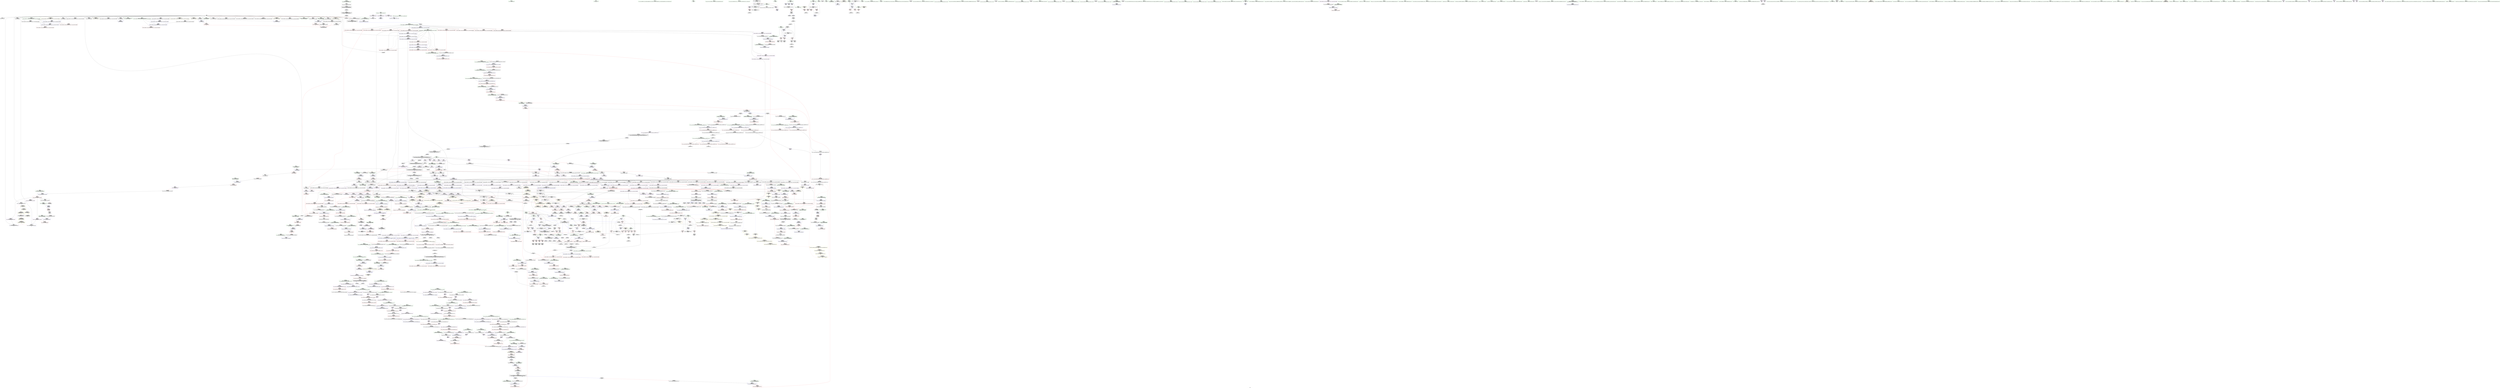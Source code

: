 digraph "SVFG" {
	label="SVFG";

	Node0x563ea0c8b860 [shape=record,color=grey,label="{NodeID: 0\nNullPtr|{|<s29>91}}"];
	Node0x563ea0c8b860 -> Node0x563ea0e21980[style=solid];
	Node0x563ea0c8b860 -> Node0x563ea0e21a80[style=solid];
	Node0x563ea0c8b860 -> Node0x563ea0e21b50[style=solid];
	Node0x563ea0c8b860 -> Node0x563ea0e21c20[style=solid];
	Node0x563ea0c8b860 -> Node0x563ea0e21cf0[style=solid];
	Node0x563ea0c8b860 -> Node0x563ea0e21dc0[style=solid];
	Node0x563ea0c8b860 -> Node0x563ea0e21e90[style=solid];
	Node0x563ea0c8b860 -> Node0x563ea0e21f60[style=solid];
	Node0x563ea0c8b860 -> Node0x563ea0e22030[style=solid];
	Node0x563ea0c8b860 -> Node0x563ea0e22100[style=solid];
	Node0x563ea0c8b860 -> Node0x563ea0e221d0[style=solid];
	Node0x563ea0c8b860 -> Node0x563ea0e222a0[style=solid];
	Node0x563ea0c8b860 -> Node0x563ea0e22370[style=solid];
	Node0x563ea0c8b860 -> Node0x563ea0e22440[style=solid];
	Node0x563ea0c8b860 -> Node0x563ea0e22510[style=solid];
	Node0x563ea0c8b860 -> Node0x563ea0e225e0[style=solid];
	Node0x563ea0c8b860 -> Node0x563ea0e226b0[style=solid];
	Node0x563ea0c8b860 -> Node0x563ea0e22780[style=solid];
	Node0x563ea0c8b860 -> Node0x563ea0e22850[style=solid];
	Node0x563ea0c8b860 -> Node0x563ea0e22920[style=solid];
	Node0x563ea0c8b860 -> Node0x563ea0e229f0[style=solid];
	Node0x563ea0c8b860 -> Node0x563ea0e28ca0[style=solid];
	Node0x563ea0c8b860 -> Node0x563ea0e2aae0[style=solid];
	Node0x563ea0c8b860 -> Node0x563ea0e2abb0[style=solid];
	Node0x563ea0c8b860 -> Node0x563ea0e2ac80[style=solid];
	Node0x563ea0c8b860 -> Node0x563ea0e2ca90[style=solid];
	Node0x563ea0c8b860 -> Node0x563ea0e691d0[style=solid];
	Node0x563ea0c8b860 -> Node0x563ea0e6e400[style=solid];
	Node0x563ea0c8b860 -> Node0x563ea0e6eb80[style=solid];
	Node0x563ea0c8b860:s29 -> Node0x563ea0f31070[style=solid,color=red];
	Node0x563ea0e28a00 [shape=record,color=red,label="{NodeID: 775\n1664\<--1663\ndummyVal\<--offset_0\n_ZNSt11__copy_moveILb1ELb1ESt26random_access_iterator_tagE8__copy_mIiEEPT_PKS3_S6_S4_\n}"];
	Node0x563ea0e28a00 -> Node0x563ea0e50b00[style=solid];
	Node0x563ea0e1f570 [shape=record,color=purple,label="{NodeID: 443\n203\<--202\n_M_impl2\<--\n_ZNKSt6vectorIiSaIiEE4sizeEv\n}"];
	Node0x563ea0e133a0 [shape=record,color=green,label="{NodeID: 111\n681\<--682\n_ZdlPv\<--_ZdlPv_field_insensitive\n}"];
	Node0x563ea0edc580 [shape=record,color=yellow,style=double,label="{NodeID: 1993\n30V_2 = CSCHI(MR_30V_1)\npts\{1272 \}\nCS[]|{<s0>113}}"];
	Node0x563ea0edc580:s0 -> Node0x563ea0edc420[style=dashed,color=blue];
	Node0x563ea0e2e490 [shape=record,color=blue,label="{NodeID: 886\n1109\<--1108\ncoerce.dive3\<--call2\n_ZSt34__uninitialized_move_if_noexcept_aIPiS0_SaIiEET0_T_S3_S2_RT1_\n}"];
	Node0x563ea0e2e490 -> Node0x563ea0e3c9e0[style=dashed];
	Node0x563ea0e34f30 [shape=record,color=purple,label="{NodeID: 554\n1623\<--1622\n_M_impl2\<--\n_ZNSt6vectorIiSaIiEE15_M_erase_at_endEPi\n}"];
	Node0x563ea0e17b10 [shape=record,color=green,label="{NodeID: 222\n1424\<--1425\nagg.tmp3\<--agg.tmp3_field_insensitive\n_ZSt4copyISt13move_iteratorIPiES1_ET0_T_S4_S3_\n}"];
	Node0x563ea0e17b10 -> Node0x563ea0e1cde0[style=solid];
	Node0x563ea0e17b10 -> Node0x563ea0e34570[style=solid];
	Node0x563ea0f304d0 [shape=record,color=black,label="{NodeID: 2104\n1248 = PHI(1241, )\n0th arg _ZN9__gnu_cxx13new_allocatorIiE8allocateEmPKv }"];
	Node0x563ea0f304d0 -> Node0x563ea0e2f260[style=solid];
	Node0x563ea0e3a960 [shape=record,color=red,label="{NodeID: 665\n826\<--748\nexn\<--exn.slot\n_ZNSt6vectorIiSaIiEE17_M_realloc_insertIJRKiEEEvN9__gnu_cxx17__normal_iteratorIPiS1_EEDpOT_\n}"];
	Node0x563ea0e25ae0 [shape=record,color=black,label="{NodeID: 333\n855\<--756\n\<--this1\n_ZNSt6vectorIiSaIiEE17_M_realloc_insertIJRKiEEEvN9__gnu_cxx17__normal_iteratorIPiS1_EEDpOT_\n|{<s0>63}}"];
	Node0x563ea0e25ae0:s0 -> Node0x563ea0f2e900[style=solid,color=red];
	Node0x563ea0e0f670 [shape=record,color=green,label="{NodeID: 1\n7\<--1\n__dso_handle\<--dummyObj\nGlob }"];
	Node0x563ea0e28ad0 [shape=record,color=blue,label="{NodeID: 776\n1635\<--24\nllvm.global_ctors_0\<--\nGlob }"];
	Node0x563ea0e1f640 [shape=record,color=purple,label="{NodeID: 444\n204\<--202\n_M_start\<--\n_ZNKSt6vectorIiSaIiEE4sizeEv\n}"];
	Node0x563ea0e1f640 -> Node0x563ea0e36380[style=solid];
	Node0x563ea0e134a0 [shape=record,color=green,label="{NodeID: 112\n688\<--689\nthis.addr\<--this.addr_field_insensitive\n_ZNSaIiED2Ev\n}"];
	Node0x563ea0e134a0 -> Node0x563ea0e39510[style=solid];
	Node0x563ea0e134a0 -> Node0x563ea0e2c000[style=solid];
	Node0x563ea0f18130 [shape=record,color=black,label="{NodeID: 1994\n1512 = PHI(1463, 1467, 1469, )\n0th arg _ZSt12__niter_baseIPiET_S1_ }"];
	Node0x563ea0f18130 -> Node0x563ea0e506f0[style=solid];
	Node0x563ea0e2e560 [shape=record,color=blue,label="{NodeID: 887\n1123\<--1122\nthis.addr\<--this\n_ZNK9__gnu_cxx17__normal_iteratorIPiSt6vectorIiSaIiEEE4baseEv\n}"];
	Node0x563ea0e2e560 -> Node0x563ea0e3cab0[style=dashed];
	Node0x563ea0e35000 [shape=record,color=purple,label="{NodeID: 555\n1624\<--1622\n_M_finish3\<--\n_ZNSt6vectorIiSaIiEE15_M_erase_at_endEPi\n}"];
	Node0x563ea0e35000 -> Node0x563ea0e51320[style=solid];
	Node0x563ea0e17be0 [shape=record,color=green,label="{NodeID: 223\n1437\<--1438\n_ZSt12__miter_baseIPiEDTcl12__miter_basecldtfp_4baseEEESt13move_iteratorIT_E\<--_ZSt12__miter_baseIPiEDTcl12__miter_basecldtfp_4baseEEESt13move_iteratorIT_E_field_insensitive\n}"];
	Node0x563ea0f305e0 [shape=record,color=black,label="{NodeID: 2105\n213 = PHI(169, )\n0th arg _ZNSt6vectorIiSaIiEEixEm }"];
	Node0x563ea0f305e0 -> Node0x563ea0e29900[style=solid];
	Node0x563ea0e3aa30 [shape=record,color=red,label="{NodeID: 666\n910\<--748\nexn42\<--exn.slot\n_ZNSt6vectorIiSaIiEE17_M_realloc_insertIJRKiEEEvN9__gnu_cxx17__normal_iteratorIPiS1_EEDpOT_\n}"];
	Node0x563ea0e25bb0 [shape=record,color=black,label="{NodeID: 334\n863\<--756\n\<--this1\n_ZNSt6vectorIiSaIiEE17_M_realloc_insertIJRKiEEEvN9__gnu_cxx17__normal_iteratorIPiS1_EEDpOT_\n}"];
	Node0x563ea0e25bb0 -> Node0x563ea0e31650[style=solid];
	Node0x563ea0e25bb0 -> Node0x563ea0e31720[style=solid];
	Node0x563ea0df4670 [shape=record,color=green,label="{NodeID: 2\n11\<--1\n.str\<--dummyObj\nGlob }"];
	Node0x563ea0e28ba0 [shape=record,color=blue,label="{NodeID: 777\n1636\<--25\nllvm.global_ctors_1\<--_GLOBAL__sub_I_AS1_0_1.cpp\nGlob }"];
	Node0x563ea0e1f710 [shape=record,color=purple,label="{NodeID: 445\n223\<--222\n_M_impl\<--\n_ZNSt6vectorIiSaIiEEixEm\n}"];
	Node0x563ea0e13570 [shape=record,color=green,label="{NodeID: 113\n694\<--695\n_ZN9__gnu_cxx13new_allocatorIiED2Ev\<--_ZN9__gnu_cxx13new_allocatorIiED2Ev_field_insensitive\n}"];
	Node0x563ea0f18520 [shape=record,color=black,label="{NodeID: 1995\n172 = PHI(212, )\n}"];
	Node0x563ea0f18520 -> Node0x563ea0e36110[style=solid];
	Node0x563ea0e2e630 [shape=record,color=blue,label="{NodeID: 888\n1132\<--1130\n__a.addr\<--__a\n_ZNSt16allocator_traitsISaIiEE7destroyIiEEvRS0_PT_\n}"];
	Node0x563ea0e2e630 -> Node0x563ea0e3cb80[style=dashed];
	Node0x563ea0e45e10 [shape=record,color=yellow,style=double,label="{NodeID: 1663\n4V_1 = ENCHI(MR_4V_0)\npts\{60000 60001 60002 \}\nFun[_ZNSt6vectorIiSaIiEEC2Ev]|{<s0>3}}"];
	Node0x563ea0e45e10:s0 -> Node0x563ea0e45250[style=dashed,color=red];
	Node0x563ea0e350d0 [shape=record,color=purple,label="{NodeID: 556\n227\<--225\nadd.ptr\<--\n_ZNSt6vectorIiSaIiEEixEm\n}"];
	Node0x563ea0e350d0 -> Node0x563ea0e23c00[style=solid];
	Node0x563ea0e17ce0 [shape=record,color=green,label="{NodeID: 224\n1447\<--1448\n_ZSt14__copy_move_a2ILb1EPiS0_ET1_T0_S2_S1_\<--_ZSt14__copy_move_a2ILb1EPiS0_ET1_T0_S2_S1__field_insensitive\n}"];
	Node0x563ea0f306f0 [shape=record,color=black,label="{NodeID: 2106\n214 = PHI(171, )\n1st arg _ZNSt6vectorIiSaIiEEixEm }"];
	Node0x563ea0f306f0 -> Node0x563ea0e299d0[style=solid];
	Node0x563ea0e3ab00 [shape=record,color=red,label="{NodeID: 667\n911\<--750\nsel\<--ehselector.slot\n_ZNSt6vectorIiSaIiEE17_M_realloc_insertIJRKiEEEvN9__gnu_cxx17__normal_iteratorIPiS1_EEDpOT_\n}"];
	Node0x563ea0ea5d30 [shape=record,color=black,label="{NodeID: 1442\nMR_34V_4 = PHI(MR_34V_5, MR_34V_3, )\npts\{100000 \}\n|{|<s1>13|<s2>13|<s3>13}}"];
	Node0x563ea0ea5d30 -> Node0x563ea0eae050[style=dashed];
	Node0x563ea0ea5d30:s1 -> Node0x563ea0e36040[style=dashed,color=red];
	Node0x563ea0ea5d30:s2 -> Node0x563ea0e29350[style=dashed,color=red];
	Node0x563ea0ea5d30:s3 -> Node0x563ea0eae050[style=dashed,color=red];
	Node0x563ea0e25c80 [shape=record,color=black,label="{NodeID: 335\n867\<--756\n\<--this1\n_ZNSt6vectorIiSaIiEE17_M_realloc_insertIJRKiEEEvN9__gnu_cxx17__normal_iteratorIPiS1_EEDpOT_\n}"];
	Node0x563ea0e25c80 -> Node0x563ea0e317f0[style=solid];
	Node0x563ea0e25c80 -> Node0x563ea0e318c0[style=solid];
	Node0x563ea0df4330 [shape=record,color=green,label="{NodeID: 3\n13\<--1\n.str.1\<--dummyObj\nGlob }"];
	Node0x563ea0e28ca0 [shape=record,color=blue, style = dotted,label="{NodeID: 778\n1637\<--3\nllvm.global_ctors_2\<--dummyVal\nGlob }"];
	Node0x563ea0e1f7e0 [shape=record,color=purple,label="{NodeID: 446\n224\<--222\n_M_start\<--\n_ZNSt6vectorIiSaIiEEixEm\n}"];
	Node0x563ea0e1f7e0 -> Node0x563ea0e365f0[style=solid];
	Node0x563ea0e18180 [shape=record,color=green,label="{NodeID: 114\n699\<--700\nthis.addr\<--this.addr_field_insensitive\n_ZN9__gnu_cxx13new_allocatorIiED2Ev\n}"];
	Node0x563ea0e18180 -> Node0x563ea0e395e0[style=solid];
	Node0x563ea0e18180 -> Node0x563ea0e2c0d0[style=solid];
	Node0x563ea0f27490 [shape=record,color=black,label="{NodeID: 1996\n178 = PHI(129, )\n}"];
	Node0x563ea0e2e700 [shape=record,color=blue,label="{NodeID: 889\n1134\<--1131\n__p.addr\<--__p\n_ZNSt16allocator_traitsISaIiEE7destroyIiEEvRS0_PT_\n}"];
	Node0x563ea0e2e700 -> Node0x563ea0e3cc50[style=dashed];
	Node0x563ea0e351a0 [shape=record,color=purple,label="{NodeID: 557\n785\<--783\nadd.ptr\<--\n_ZNSt6vectorIiSaIiEE17_M_realloc_insertIJRKiEEEvN9__gnu_cxx17__normal_iteratorIPiS1_EEDpOT_\n|{<s0>51}}"];
	Node0x563ea0e351a0:s0 -> Node0x563ea0f2fe70[style=solid,color=red];
	Node0x563ea0e17de0 [shape=record,color=green,label="{NodeID: 225\n1454\<--1455\n__first.addr\<--__first.addr_field_insensitive\n_ZSt14__copy_move_a2ILb1EPiS0_ET1_T0_S2_S1_\n}"];
	Node0x563ea0e17de0 -> Node0x563ea0e3e7f0[style=solid];
	Node0x563ea0e17de0 -> Node0x563ea0e50070[style=solid];
	Node0x563ea0f30800 [shape=record,color=black,label="{NodeID: 2107\n1081 = PHI(793, 809, )\n0th arg _ZSt34__uninitialized_move_if_noexcept_aIPiS0_SaIiEET0_T_S3_S2_RT1_ }"];
	Node0x563ea0f30800 -> Node0x563ea0e2e080[style=solid];
	Node0x563ea0e3abd0 [shape=record,color=red,label="{NodeID: 668\n793\<--792\n\<--_M_start\n_ZNSt6vectorIiSaIiEE17_M_realloc_insertIJRKiEEEvN9__gnu_cxx17__normal_iteratorIPiS1_EEDpOT_\n|{<s0>54}}"];
	Node0x563ea0e3abd0:s0 -> Node0x563ea0f30800[style=solid,color=red];
	Node0x563ea0ea0430 [shape=record,color=black,label="{NodeID: 1443\nMR_49V_3 = PHI(MR_49V_4, MR_49V_2, )\npts\{237 \}\n}"];
	Node0x563ea0ea0430 -> Node0x563ea0e36790[style=dashed];
	Node0x563ea0ea0430 -> Node0x563ea0e36860[style=dashed];
	Node0x563ea0ea0430 -> Node0x563ea0e36930[style=dashed];
	Node0x563ea0ea0430 -> Node0x563ea0e2a460[style=dashed];
	Node0x563ea0e25d50 [shape=record,color=black,label="{NodeID: 336\n871\<--756\n\<--this1\n_ZNSt6vectorIiSaIiEE17_M_realloc_insertIJRKiEEEvN9__gnu_cxx17__normal_iteratorIPiS1_EEDpOT_\n|{<s0>65}}"];
	Node0x563ea0e25d50:s0 -> Node0x563ea0f2cb90[style=solid,color=red];
	Node0x563ea0e0ff20 [shape=record,color=green,label="{NodeID: 4\n15\<--1\n.str.2\<--dummyObj\nGlob }"];
	Node0x563ea0e28da0 [shape=record,color=blue,label="{NodeID: 779\n50\<--49\nthis.addr\<--this\n_ZNSt6vectorIiSaIiEEC2Ev\n}"];
	Node0x563ea0e28da0 -> Node0x563ea0e354e0[style=dashed];
	Node0x563ea0e1f8b0 [shape=record,color=purple,label="{NodeID: 447\n420\<--384\ncoerce.dive\<--agg.tmp\n_ZNSt6vectorIiSaIiEE9push_backERKi\n}"];
	Node0x563ea0e1f8b0 -> Node0x563ea0e2a7a0[style=solid];
	Node0x563ea0e18210 [shape=record,color=green,label="{NodeID: 115\n708\<--709\n__a.addr\<--__a.addr_field_insensitive\n_ZNSt16allocator_traitsISaIiEE9constructIiJRKiEEEvRS0_PT_DpOT0_\n}"];
	Node0x563ea0e18210 -> Node0x563ea0e396b0[style=solid];
	Node0x563ea0e18210 -> Node0x563ea0e2c1a0[style=solid];
	Node0x563ea0f275a0 [shape=record,color=black,label="{NodeID: 1997\n42 = PHI()\n}"];
	Node0x563ea0e2e7d0 [shape=record,color=blue,label="{NodeID: 890\n1149\<--1148\nthis.addr\<--this\n_ZNKSt6vectorIiSaIiEE8max_sizeEv\n}"];
	Node0x563ea0e2e7d0 -> Node0x563ea0e3cd20[style=dashed];
	Node0x563ea0e35270 [shape=record,color=purple,label="{NodeID: 558\n836\<--834\nadd.ptr18\<--\n_ZNSt6vectorIiSaIiEE17_M_realloc_insertIJRKiEEEvN9__gnu_cxx17__normal_iteratorIPiS1_EEDpOT_\n|{<s0>59}}"];
	Node0x563ea0e35270:s0 -> Node0x563ea0f331e0[style=solid,color=red];
	Node0x563ea0e17eb0 [shape=record,color=green,label="{NodeID: 226\n1456\<--1457\n__last.addr\<--__last.addr_field_insensitive\n_ZSt14__copy_move_a2ILb1EPiS0_ET1_T0_S2_S1_\n}"];
	Node0x563ea0e17eb0 -> Node0x563ea0e3e8c0[style=solid];
	Node0x563ea0e17eb0 -> Node0x563ea0e50140[style=solid];
	Node0x563ea0f30950 [shape=record,color=black,label="{NodeID: 2108\n1082 = PHI(797, 813, )\n1st arg _ZSt34__uninitialized_move_if_noexcept_aIPiS0_SaIiEET0_T_S3_S2_RT1_ }"];
	Node0x563ea0f30950 -> Node0x563ea0e2e150[style=solid];
	Node0x563ea0e3aca0 [shape=record,color=red,label="{NodeID: 669\n797\<--794\n\<--call8\n_ZNSt6vectorIiSaIiEE17_M_realloc_insertIJRKiEEEvN9__gnu_cxx17__normal_iteratorIPiS1_EEDpOT_\n|{<s0>54}}"];
	Node0x563ea0e3aca0:s0 -> Node0x563ea0f30950[style=solid,color=red];
	Node0x563ea0ea0930 [shape=record,color=black,label="{NodeID: 1444\nMR_53V_2 = PHI(MR_53V_4, MR_53V_1, )\npts\{241 \}\n}"];
	Node0x563ea0ea0930 -> Node0x563ea0e29c40[style=dashed];
	Node0x563ea0e25e20 [shape=record,color=black,label="{NodeID: 337\n874\<--756\n\<--this1\n_ZNSt6vectorIiSaIiEE17_M_realloc_insertIJRKiEEEvN9__gnu_cxx17__normal_iteratorIPiS1_EEDpOT_\n|{<s0>67}}"];
	Node0x563ea0e25e20:s0 -> Node0x563ea0f2e900[style=solid,color=red];
	Node0x563ea0e0ffb0 [shape=record,color=green,label="{NodeID: 5\n17\<--1\n.str.3\<--dummyObj\nGlob }"];
	Node0x563ea0e28e70 [shape=record,color=blue,label="{NodeID: 780\n67\<--66\n.addr\<--\n__cxx_global_array_dtor\n}"];
	Node0x563ea0e40f00 [shape=record,color=yellow,style=double,label="{NodeID: 1555\n30V_1 = ENCHI(MR_30V_0)\npts\{1272 \}\nFun[_Z3dfsi]|{|<s1>13}}"];
	Node0x563ea0e40f00 -> Node0x563ea0e36110[style=dashed];
	Node0x563ea0e40f00:s1 -> Node0x563ea0e40f00[style=dashed,color=red];
	Node0x563ea0e1f980 [shape=record,color=purple,label="{NodeID: 448\n423\<--384\ncoerce.dive8\<--agg.tmp\n_ZNSt6vectorIiSaIiEE9push_backERKi\n}"];
	Node0x563ea0e1f980 -> Node0x563ea0e37f20[style=solid];
	Node0x563ea0e182e0 [shape=record,color=green,label="{NodeID: 116\n710\<--711\n__p.addr\<--__p.addr_field_insensitive\n_ZNSt16allocator_traitsISaIiEE9constructIiJRKiEEEvRS0_PT_DpOT0_\n}"];
	Node0x563ea0e182e0 -> Node0x563ea0e39780[style=solid];
	Node0x563ea0e182e0 -> Node0x563ea0e2c270[style=solid];
	Node0x563ea0f27670 [shape=record,color=black,label="{NodeID: 1998\n101 = PHI(530, )\n|{<s0>7}}"];
	Node0x563ea0f27670:s0 -> Node0x563ea0f2db40[style=solid,color=red];
	Node0x563ea0e2e8a0 [shape=record,color=blue,label="{NodeID: 891\n1168\<--1164\n__a.addr\<--__a\n_ZSt3maxImERKT_S2_S2_\n}"];
	Node0x563ea0e2e8a0 -> Node0x563ea0e3cec0[style=dashed];
	Node0x563ea0e2e8a0 -> Node0x563ea0e3cf90[style=dashed];
	Node0x563ea0e460e0 [shape=record,color=yellow,style=double,label="{NodeID: 1666\n16V_1 = ENCHI(MR_16V_0)\npts\{60000 \}\nFun[_ZNSt6vectorIiSaIiEEixEm]}"];
	Node0x563ea0e460e0 -> Node0x563ea0e365f0[style=dashed];
	Node0x563ea0e35340 [shape=record,color=purple,label="{NodeID: 559\n904\<--902\nadd.ptr39\<--\n_ZNSt6vectorIiSaIiEE17_M_realloc_insertIJRKiEEEvN9__gnu_cxx17__normal_iteratorIPiS1_EEDpOT_\n}"];
	Node0x563ea0e35340 -> Node0x563ea0e2d2b0[style=solid];
	Node0x563ea0e17f80 [shape=record,color=green,label="{NodeID: 227\n1458\<--1459\n__result.addr\<--__result.addr_field_insensitive\n_ZSt14__copy_move_a2ILb1EPiS0_ET1_T0_S2_S1_\n}"];
	Node0x563ea0e17f80 -> Node0x563ea0e3e990[style=solid];
	Node0x563ea0e17f80 -> Node0x563ea0e50210[style=solid];
	Node0x563ea0f30aa0 [shape=record,color=black,label="{NodeID: 2109\n1083 = PHI(798, 814, )\n2nd arg _ZSt34__uninitialized_move_if_noexcept_aIPiS0_SaIiEET0_T_S3_S2_RT1_ }"];
	Node0x563ea0f30aa0 -> Node0x563ea0e2e220[style=solid];
	Node0x563ea0e3ad70 [shape=record,color=red,label="{NodeID: 670\n809\<--808\n\<--call12\n_ZNSt6vectorIiSaIiEE17_M_realloc_insertIJRKiEEEvN9__gnu_cxx17__normal_iteratorIPiS1_EEDpOT_\n|{<s0>57}}"];
	Node0x563ea0e3ad70:s0 -> Node0x563ea0f30800[style=solid,color=red];
	Node0x563ea0ea0e30 [shape=record,color=black,label="{NodeID: 1445\nMR_57V_2 = PHI(MR_57V_3, MR_57V_1, )\npts\{245 \}\n}"];
	Node0x563ea0ea0e30 -> Node0x563ea0e29d10[style=dashed];
	Node0x563ea0ea0e30 -> Node0x563ea0ea0e30[style=dashed];
	Node0x563ea0e25ef0 [shape=record,color=black,label="{NodeID: 338\n875\<--756\n\<--this1\n_ZNSt6vectorIiSaIiEE17_M_realloc_insertIJRKiEEEvN9__gnu_cxx17__normal_iteratorIPiS1_EEDpOT_\n}"];
	Node0x563ea0e25ef0 -> Node0x563ea0e31990[style=solid];
	Node0x563ea0e25ef0 -> Node0x563ea0e31a60[style=solid];
	Node0x563ea0e10040 [shape=record,color=green,label="{NodeID: 6\n19\<--1\n.str.4\<--dummyObj\nGlob }"];
	Node0x563ea0e28f40 [shape=record,color=blue,label="{NodeID: 781\n84\<--83\nthis.addr\<--this\n_ZNSt6vectorIiSaIiEED2Ev\n}"];
	Node0x563ea0e28f40 -> Node0x563ea0e355b0[style=dashed];
	Node0x563ea0e40fe0 [shape=record,color=yellow,style=double,label="{NodeID: 1556\n16V_1 = ENCHI(MR_16V_0)\npts\{60000 \}\nFun[_Z3dfsi]|{<s0>11|<s1>12|<s2>13}}"];
	Node0x563ea0e40fe0:s0 -> Node0x563ea0e42330[style=dashed,color=red];
	Node0x563ea0e40fe0:s1 -> Node0x563ea0e460e0[style=dashed,color=red];
	Node0x563ea0e40fe0:s2 -> Node0x563ea0e40fe0[style=dashed,color=red];
	Node0x563ea0e1fa50 [shape=record,color=purple,label="{NodeID: 449\n390\<--389\n_M_impl\<--\n_ZNSt6vectorIiSaIiEE9push_backERKi\n}"];
	Node0x563ea0e183b0 [shape=record,color=green,label="{NodeID: 117\n712\<--713\n__args.addr\<--__args.addr_field_insensitive\n_ZNSt16allocator_traitsISaIiEE9constructIiJRKiEEEvRS0_PT_DpOT0_\n}"];
	Node0x563ea0e183b0 -> Node0x563ea0e39850[style=solid];
	Node0x563ea0e183b0 -> Node0x563ea0e2c340[style=solid];
	Node0x563ea0f27810 [shape=record,color=black,label="{NodeID: 1999\n161 = PHI(192, )\n}"];
	Node0x563ea0f27810 -> Node0x563ea0e233e0[style=solid];
	Node0x563ea0e2e970 [shape=record,color=blue,label="{NodeID: 892\n1170\<--1165\n__b.addr\<--__b\n_ZSt3maxImERKT_S2_S2_\n}"];
	Node0x563ea0e2e970 -> Node0x563ea0e3d060[style=dashed];
	Node0x563ea0e2e970 -> Node0x563ea0e3d130[style=dashed];
	Node0x563ea0e35410 [shape=record,color=purple,label="{NodeID: 560\n1555\<--1553\nadd.ptr\<--\n_ZNSt11__copy_moveILb1ELb1ESt26random_access_iterator_tagE8__copy_mIiEEPT_PKS3_S6_S4_\n}"];
	Node0x563ea0e35410 -> Node0x563ea0e1d600[style=solid];
	Node0x563ea0e18050 [shape=record,color=green,label="{NodeID: 228\n1465\<--1466\n_ZSt12__niter_baseIPiET_S1_\<--_ZSt12__niter_baseIPiET_S1__field_insensitive\n}"];
	Node0x563ea0f30bf0 [shape=record,color=black,label="{NodeID: 2110\n1084 = PHI(800, 816, )\n3rd arg _ZSt34__uninitialized_move_if_noexcept_aIPiS0_SaIiEET0_T_S3_S2_RT1_ }"];
	Node0x563ea0f30bf0 -> Node0x563ea0e2e2f0[style=solid];
	Node0x563ea0e3ae40 [shape=record,color=red,label="{NodeID: 671\n813\<--812\n\<--_M_finish\n_ZNSt6vectorIiSaIiEE17_M_realloc_insertIJRKiEEEvN9__gnu_cxx17__normal_iteratorIPiS1_EEDpOT_\n|{<s0>57}}"];
	Node0x563ea0e3ae40:s0 -> Node0x563ea0f30950[style=solid,color=red];
	Node0x563ea0ea1330 [shape=record,color=black,label="{NodeID: 1446\nMR_61V_2 = PHI(MR_61V_4, MR_61V_1, )\npts\{249 \}\n}"];
	Node0x563ea0ea1330 -> Node0x563ea0e29f80[style=dashed];
	Node0x563ea0e25fc0 [shape=record,color=black,label="{NodeID: 339\n879\<--756\n\<--this1\n_ZNSt6vectorIiSaIiEE17_M_realloc_insertIJRKiEEEvN9__gnu_cxx17__normal_iteratorIPiS1_EEDpOT_\n}"];
	Node0x563ea0e25fc0 -> Node0x563ea0e31b30[style=solid];
	Node0x563ea0e25fc0 -> Node0x563ea0e31c00[style=solid];
	Node0x563ea0e100d0 [shape=record,color=green,label="{NodeID: 7\n21\<--1\n.str.5\<--dummyObj\nGlob }"];
	Node0x563ea0e29010 [shape=record,color=blue,label="{NodeID: 782\n86\<--113\nexn.slot\<--\n_ZNSt6vectorIiSaIiEED2Ev\n}"];
	Node0x563ea0e29010 -> Node0x563ea0e35680[style=dashed];
	Node0x563ea0e410c0 [shape=record,color=yellow,style=double,label="{NodeID: 1557\n18V_1 = ENCHI(MR_18V_0)\npts\{60001 \}\nFun[_Z3dfsi]|{<s0>11|<s1>13}}"];
	Node0x563ea0e410c0:s0 -> Node0x563ea0e42410[style=dashed,color=red];
	Node0x563ea0e410c0:s1 -> Node0x563ea0e410c0[style=dashed,color=red];
	Node0x563ea0e1fb20 [shape=record,color=purple,label="{NodeID: 450\n391\<--389\n_M_finish\<--\n_ZNSt6vectorIiSaIiEE9push_backERKi\n}"];
	Node0x563ea0e1fb20 -> Node0x563ea0e37be0[style=solid];
	Node0x563ea0e18480 [shape=record,color=green,label="{NodeID: 118\n722\<--723\n_ZSt7forwardIRKiEOT_RNSt16remove_referenceIS2_E4typeE\<--_ZSt7forwardIRKiEOT_RNSt16remove_referenceIS2_E4typeE_field_insensitive\n}"];
	Node0x563ea0f27950 [shape=record,color=black,label="{NodeID: 2000\n256 = PHI()\n}"];
	Node0x563ea0e2ea40 [shape=record,color=blue,label="{NodeID: 893\n1166\<--1180\nretval\<--\n_ZSt3maxImERKT_S2_S2_\n}"];
	Node0x563ea0e2ea40 -> Node0x563ea0eac750[style=dashed];
	Node0x563ea0e354e0 [shape=record,color=red,label="{NodeID: 561\n53\<--50\nthis1\<--this.addr\n_ZNSt6vectorIiSaIiEEC2Ev\n}"];
	Node0x563ea0e354e0 -> Node0x563ea0e22bc0[style=solid];
	Node0x563ea0e20510 [shape=record,color=green,label="{NodeID: 229\n1472\<--1473\n_ZSt13__copy_move_aILb1EPiS0_ET1_T0_S2_S1_\<--_ZSt13__copy_move_aILb1EPiS0_ET1_T0_S2_S1__field_insensitive\n}"];
	Node0x563ea0f30d40 [shape=record,color=black,label="{NodeID: 2111\n939 = PHI(718, )\n0th arg _ZN9__gnu_cxx13new_allocatorIiE9constructIiJRKiEEEvPT_DpOT0_ }"];
	Node0x563ea0f30d40 -> Node0x563ea0e2d450[style=solid];
	Node0x563ea0e3af10 [shape=record,color=red,label="{NodeID: 672\n866\<--865\n\<--_M_start26\n_ZNSt6vectorIiSaIiEE17_M_realloc_insertIJRKiEEEvN9__gnu_cxx17__normal_iteratorIPiS1_EEDpOT_\n|{<s0>66}}"];
	Node0x563ea0e3af10:s0 -> Node0x563ea0f2d740[style=solid,color=red];
	Node0x563ea0ea8650 [shape=record,color=black,label="{NodeID: 1447\nMR_63V_2 = PHI(MR_63V_4, MR_63V_1, )\npts\{251 \}\n}"];
	Node0x563ea0ea8650 -> Node0x563ea0e2a050[style=dashed];
	Node0x563ea0e26090 [shape=record,color=black,label="{NodeID: 340\n883\<--756\n\<--this1\n_ZNSt6vectorIiSaIiEE17_M_realloc_insertIJRKiEEEvN9__gnu_cxx17__normal_iteratorIPiS1_EEDpOT_\n}"];
	Node0x563ea0e26090 -> Node0x563ea0e31cd0[style=solid];
	Node0x563ea0e26090 -> Node0x563ea0e31da0[style=solid];
	Node0x563ea0e10160 [shape=record,color=green,label="{NodeID: 8\n24\<--1\n\<--dummyObj\nCan only get source location for instruction, argument, global var or function.}"];
	Node0x563ea0e290e0 [shape=record,color=blue,label="{NodeID: 783\n88\<--115\nehselector.slot\<--\n_ZNSt6vectorIiSaIiEED2Ev\n}"];
	Node0x563ea0e1fbf0 [shape=record,color=purple,label="{NodeID: 451\n394\<--393\n_M_impl2\<--\n_ZNSt6vectorIiSaIiEE9push_backERKi\n}"];
	Node0x563ea0e18580 [shape=record,color=green,label="{NodeID: 119\n725\<--726\n_ZN9__gnu_cxx13new_allocatorIiE9constructIiJRKiEEEvPT_DpOT0_\<--_ZN9__gnu_cxx13new_allocatorIiE9constructIiJRKiEEEvPT_DpOT0__field_insensitive\n}"];
	Node0x563ea0f27a20 [shape=record,color=black,label="{NodeID: 2001\n267 = PHI()\n}"];
	Node0x563ea0e2eb10 [shape=record,color=blue,label="{NodeID: 894\n1166\<--1183\nretval\<--\n_ZSt3maxImERKT_S2_S2_\n}"];
	Node0x563ea0e2eb10 -> Node0x563ea0eac750[style=dashed];
	Node0x563ea0e463b0 [shape=record,color=yellow,style=double,label="{NodeID: 1669\n30V_1 = ENCHI(MR_30V_0)\npts\{1272 \}\nFun[_ZSt34__uninitialized_move_if_noexcept_aIPiS0_SaIiEET0_T_S3_S2_RT1_]|{<s0>86}}"];
	Node0x563ea0e463b0:s0 -> Node0x563ea0ea7ee0[style=dashed,color=red];
	Node0x563ea0e355b0 [shape=record,color=red,label="{NodeID: 562\n91\<--84\nthis1\<--this.addr\n_ZNSt6vectorIiSaIiEED2Ev\n}"];
	Node0x563ea0e355b0 -> Node0x563ea0e22c90[style=solid];
	Node0x563ea0e355b0 -> Node0x563ea0e22d60[style=solid];
	Node0x563ea0e355b0 -> Node0x563ea0e22e30[style=solid];
	Node0x563ea0e355b0 -> Node0x563ea0e22f00[style=solid];
	Node0x563ea0e355b0 -> Node0x563ea0e22fd0[style=solid];
	Node0x563ea0e205e0 [shape=record,color=green,label="{NodeID: 230\n1477\<--1478\n__it\<--__it_field_insensitive\n_ZSt12__miter_baseIPiEDTcl12__miter_basecldtfp_4baseEEESt13move_iteratorIT_E\n|{|<s1>114}}"];
	Node0x563ea0e205e0 -> Node0x563ea0e34980[style=solid];
	Node0x563ea0e205e0:s1 -> Node0x563ea0f2fc10[style=solid,color=red];
	Node0x563ea0f30e50 [shape=record,color=black,label="{NodeID: 2112\n940 = PHI(719, )\n1st arg _ZN9__gnu_cxx13new_allocatorIiE9constructIiJRKiEEEvPT_DpOT0_ }"];
	Node0x563ea0f30e50 -> Node0x563ea0e2d520[style=solid];
	Node0x563ea0e3afe0 [shape=record,color=red,label="{NodeID: 673\n870\<--869\n\<--_M_finish28\n_ZNSt6vectorIiSaIiEE17_M_realloc_insertIJRKiEEEvN9__gnu_cxx17__normal_iteratorIPiS1_EEDpOT_\n|{<s0>66}}"];
	Node0x563ea0e3afe0:s0 -> Node0x563ea0f2d940[style=solid,color=red];
	Node0x563ea0ea8b50 [shape=record,color=black,label="{NodeID: 1448\nMR_65V_2 = PHI(MR_65V_4, MR_65V_1, )\npts\{253 \}\n}"];
	Node0x563ea0ea8b50 -> Node0x563ea0e2a2c0[style=dashed];
	Node0x563ea0e26160 [shape=record,color=black,label="{NodeID: 341\n893\<--756\n\<--this1\n_ZNSt6vectorIiSaIiEE17_M_realloc_insertIJRKiEEEvN9__gnu_cxx17__normal_iteratorIPiS1_EEDpOT_\n}"];
	Node0x563ea0e26160 -> Node0x563ea0e31e70[style=solid];
	Node0x563ea0e26160 -> Node0x563ea0e31f40[style=solid];
	Node0x563ea0e101f0 [shape=record,color=green,label="{NodeID: 9\n145\<--1\n\<--dummyObj\nCan only get source location for instruction, argument, global var or function.}"];
	Node0x563ea0e291b0 [shape=record,color=blue,label="{NodeID: 784\n133\<--130\nv.addr\<--v\n_Z3dfsi\n}"];
	Node0x563ea0e291b0 -> Node0x563ea0e359c0[style=dashed];
	Node0x563ea0e291b0 -> Node0x563ea0e35a90[style=dashed];
	Node0x563ea0e291b0 -> Node0x563ea0e35b60[style=dashed];
	Node0x563ea0e291b0 -> Node0x563ea0e35c30[style=dashed];
	Node0x563ea0e1fcc0 [shape=record,color=purple,label="{NodeID: 452\n395\<--393\n_M_end_of_storage\<--\n_ZNSt6vectorIiSaIiEE9push_backERKi\n}"];
	Node0x563ea0e1fcc0 -> Node0x563ea0e37cb0[style=solid];
	Node0x563ea0e18680 [shape=record,color=green,label="{NodeID: 120\n732\<--733\n__position\<--__position_field_insensitive\n_ZNSt6vectorIiSaIiEE17_M_realloc_insertIJRKiEEEvN9__gnu_cxx17__normal_iteratorIPiS1_EEDpOT_\n|{|<s1>48|<s2>52|<s3>55}}"];
	Node0x563ea0e18680 -> Node0x563ea0e30f00[style=solid];
	Node0x563ea0e18680:s1 -> Node0x563ea0f332f0[style=solid,color=red];
	Node0x563ea0e18680:s2 -> Node0x563ea0f321d0[style=solid,color=red];
	Node0x563ea0e18680:s3 -> Node0x563ea0f321d0[style=solid,color=red];
	Node0x563ea0f27af0 [shape=record,color=black,label="{NodeID: 2002\n271 = PHI()\n}"];
	Node0x563ea0e2ebe0 [shape=record,color=blue,label="{NodeID: 895\n1190\<--1189\n__a.addr\<--__a\n_ZNSt16allocator_traitsISaIiEE8max_sizeERKS0_\n}"];
	Node0x563ea0e2ebe0 -> Node0x563ea0e3d3a0[style=dashed];
	Node0x563ea0e35680 [shape=record,color=red,label="{NodeID: 563\n120\<--86\nexn\<--exn.slot\n_ZNSt6vectorIiSaIiEED2Ev\n|{<s0>10}}"];
	Node0x563ea0e35680:s0 -> Node0x563ea0f2f3e0[style=solid,color=red];
	Node0x563ea0e206b0 [shape=record,color=green,label="{NodeID: 231\n1482\<--1483\n_ZNKSt13move_iteratorIPiE4baseEv\<--_ZNKSt13move_iteratorIPiE4baseEv_field_insensitive\n}"];
	Node0x563ea0f30f60 [shape=record,color=black,label="{NodeID: 2113\n1249 = PHI(1242, )\n1st arg _ZN9__gnu_cxx13new_allocatorIiE8allocateEmPKv }"];
	Node0x563ea0f30f60 -> Node0x563ea0e2f330[style=solid];
	Node0x563ea0e3b0b0 [shape=record,color=red,label="{NodeID: 674\n878\<--877\n\<--_M_start31\n_ZNSt6vectorIiSaIiEE17_M_realloc_insertIJRKiEEEvN9__gnu_cxx17__normal_iteratorIPiS1_EEDpOT_\n|{<s0>67}}"];
	Node0x563ea0e3b0b0:s0 -> Node0x563ea0f2ebb0[style=solid,color=red];
	Node0x563ea0ea9050 [shape=record,color=black,label="{NodeID: 1449\nMR_30V_2 = PHI(MR_30V_3, MR_30V_1, )\npts\{1272 \}\n}"];
	Node0x563ea0ea9050 -> Node0x563ea0ea3530[style=dashed];
	Node0x563ea0e26230 [shape=record,color=black,label="{NodeID: 342\n898\<--756\n\<--this1\n_ZNSt6vectorIiSaIiEE17_M_realloc_insertIJRKiEEEvN9__gnu_cxx17__normal_iteratorIPiS1_EEDpOT_\n}"];
	Node0x563ea0e26230 -> Node0x563ea0e32010[style=solid];
	Node0x563ea0e26230 -> Node0x563ea0e320e0[style=solid];
	Node0x563ea0e102f0 [shape=record,color=green,label="{NodeID: 10\n148\<--1\n\<--dummyObj\nCan only get source location for instruction, argument, global var or function.}"];
	Node0x563ea0e29280 [shape=record,color=blue,label="{NodeID: 785\n131\<--148\nretval\<--\n_Z3dfsi\n}"];
	Node0x563ea0e29280 -> Node0x563ea0ead150[style=dashed];
	Node0x563ea0e1fd90 [shape=record,color=purple,label="{NodeID: 453\n400\<--399\n_M_impl3\<--\n_ZNSt6vectorIiSaIiEE9push_backERKi\n}"];
	Node0x563ea0e1fd90 -> Node0x563ea0e24900[style=solid];
	Node0x563ea0e18750 [shape=record,color=green,label="{NodeID: 121\n734\<--735\nthis.addr\<--this.addr_field_insensitive\n_ZNSt6vectorIiSaIiEE17_M_realloc_insertIJRKiEEEvN9__gnu_cxx17__normal_iteratorIPiS1_EEDpOT_\n}"];
	Node0x563ea0e18750 -> Node0x563ea0e39920[style=solid];
	Node0x563ea0e18750 -> Node0x563ea0e2c4e0[style=solid];
	Node0x563ea0f27bc0 [shape=record,color=black,label="{NodeID: 2003\n279 = PHI()\n}"];
	Node0x563ea0e2ecb0 [shape=record,color=blue,label="{NodeID: 896\n1201\<--1200\nthis.addr\<--this\n_ZNKSt12_Vector_baseIiSaIiEE19_M_get_Tp_allocatorEv\n}"];
	Node0x563ea0e2ecb0 -> Node0x563ea0e3d470[style=dashed];
	Node0x563ea0e35750 [shape=record,color=red,label="{NodeID: 564\n95\<--94\n\<--_M_start\n_ZNSt6vectorIiSaIiEED2Ev\n|{<s0>7}}"];
	Node0x563ea0e35750:s0 -> Node0x563ea0f2d740[style=solid,color=red];
	Node0x563ea0e207b0 [shape=record,color=green,label="{NodeID: 232\n1485\<--1486\n_ZSt12__miter_baseIPiET_S1_\<--_ZSt12__miter_baseIPiET_S1__field_insensitive\n}"];
	Node0x563ea0f31070 [shape=record,color=black,label="{NodeID: 2114\n1250 = PHI(3, )\n2nd arg _ZN9__gnu_cxx13new_allocatorIiE8allocateEmPKv }"];
	Node0x563ea0f31070 -> Node0x563ea0e2f400[style=solid];
	Node0x563ea0e3b180 [shape=record,color=red,label="{NodeID: 675\n882\<--881\n\<--_M_end_of_storage\n_ZNSt6vectorIiSaIiEE17_M_realloc_insertIJRKiEEEvN9__gnu_cxx17__normal_iteratorIPiS1_EEDpOT_\n}"];
	Node0x563ea0e3b180 -> Node0x563ea0e26570[style=solid];
	Node0x563ea0ea9550 [shape=record,color=black,label="{NodeID: 1450\nMR_16V_2 = PHI(MR_16V_3, MR_16V_1, )\npts\{60000 \}\n}"];
	Node0x563ea0ea9550 -> Node0x563ea0ea3a30[style=dashed];
	Node0x563ea0e26300 [shape=record,color=black,label="{NodeID: 343\n905\<--756\n\<--this1\n_ZNSt6vectorIiSaIiEE17_M_realloc_insertIJRKiEEEvN9__gnu_cxx17__normal_iteratorIPiS1_EEDpOT_\n}"];
	Node0x563ea0e26300 -> Node0x563ea0e321b0[style=solid];
	Node0x563ea0e26300 -> Node0x563ea0e32280[style=solid];
	Node0x563ea0e103f0 [shape=record,color=green,label="{NodeID: 11\n154\<--1\n\<--dummyObj\nCan only get source location for instruction, argument, global var or function.}"];
	Node0x563ea0e29350 [shape=record,color=blue,label="{NodeID: 786\n152\<--154\narrayidx2\<--\n_Z3dfsi\n}"];
	Node0x563ea0e29350 -> Node0x563ea0ea5d30[style=dashed];
	Node0x563ea0e41470 [shape=record,color=yellow,style=double,label="{NodeID: 1561\n59V_1 = ENCHI(MR_59V_0)\npts\{247 \}\nFun[_ZNSt6vectorIiSaIiEE9push_backERKi]|{<s0>24|<s1>26}}"];
	Node0x563ea0e41470:s0 -> Node0x563ea0e41d90[style=dashed,color=red];
	Node0x563ea0e41470:s1 -> Node0x563ea0eb3730[style=dashed,color=red];
	Node0x563ea0e1fe60 [shape=record,color=purple,label="{NodeID: 454\n403\<--402\n_M_impl4\<--\n_ZNSt6vectorIiSaIiEE9push_backERKi\n}"];
	Node0x563ea0e18820 [shape=record,color=green,label="{NodeID: 122\n736\<--737\n__args.addr\<--__args.addr_field_insensitive\n_ZNSt6vectorIiSaIiEE17_M_realloc_insertIJRKiEEEvN9__gnu_cxx17__normal_iteratorIPiS1_EEDpOT_\n}"];
	Node0x563ea0e18820 -> Node0x563ea0e399f0[style=solid];
	Node0x563ea0e18820 -> Node0x563ea0e2c5b0[style=solid];
	Node0x563ea0f27c90 [shape=record,color=black,label="{NodeID: 2004\n287 = PHI()\n}"];
	Node0x563ea0e2ed80 [shape=record,color=blue,label="{NodeID: 897\n1210\<--1209\nthis.addr\<--this\n_ZNK9__gnu_cxx13new_allocatorIiE8max_sizeEv\n}"];
	Node0x563ea0e2ed80 -> Node0x563ea0e3d540[style=dashed];
	Node0x563ea0e35820 [shape=record,color=red,label="{NodeID: 565\n99\<--98\n\<--_M_finish\n_ZNSt6vectorIiSaIiEED2Ev\n|{<s0>7}}"];
	Node0x563ea0e35820:s0 -> Node0x563ea0f2d940[style=solid,color=red];
	Node0x563ea0e208b0 [shape=record,color=green,label="{NodeID: 233\n1492\<--1493\n__first.addr\<--__first.addr_field_insensitive\n_ZSt13__copy_move_aILb1EPiS0_ET1_T0_S2_S1_\n}"];
	Node0x563ea0e208b0 -> Node0x563ea0e3ea60[style=solid];
	Node0x563ea0e208b0 -> Node0x563ea0e503b0[style=solid];
	Node0x563ea0f31180 [shape=record,color=black,label="{NodeID: 2115\n1413 = PHI(1405, )\n0th arg _ZSt4copyISt13move_iteratorIPiES1_ET0_T_S4_S3_ }"];
	Node0x563ea0f31180 -> Node0x563ea0e30370[style=solid];
	Node0x563ea0e3b250 [shape=record,color=red,label="{NodeID: 676\n886\<--885\n\<--_M_start34\n_ZNSt6vectorIiSaIiEE17_M_realloc_insertIJRKiEEEvN9__gnu_cxx17__normal_iteratorIPiS1_EEDpOT_\n}"];
	Node0x563ea0e3b250 -> Node0x563ea0e26640[style=solid];
	Node0x563ea0ea9a50 [shape=record,color=black,label="{NodeID: 1451\nMR_18V_2 = PHI(MR_18V_6, MR_18V_1, )\npts\{60001 \}\n}"];
	Node0x563ea0ea9a50 -> Node0x563ea0ea3f30[style=dashed];
	Node0x563ea0e263d0 [shape=record,color=black,label="{NodeID: 344\n782\<--781\n\<--_M_impl\n_ZNSt6vectorIiSaIiEE17_M_realloc_insertIJRKiEEEvN9__gnu_cxx17__normal_iteratorIPiS1_EEDpOT_\n|{<s0>51}}"];
	Node0x563ea0e263d0:s0 -> Node0x563ea0f2fd20[style=solid,color=red];
	Node0x563ea0e104f0 [shape=record,color=green,label="{NodeID: 12\n188\<--1\n\<--dummyObj\nCan only get source location for instruction, argument, global var or function.}"];
	Node0x563ea0e29420 [shape=record,color=blue,label="{NodeID: 787\n135\<--145\ni\<--\n_Z3dfsi\n}"];
	Node0x563ea0e29420 -> Node0x563ea0e35d00[style=dashed];
	Node0x563ea0e29420 -> Node0x563ea0e35dd0[style=dashed];
	Node0x563ea0e29420 -> Node0x563ea0e35ea0[style=dashed];
	Node0x563ea0e29420 -> Node0x563ea0e29690[style=dashed];
	Node0x563ea0e29420 -> Node0x563ea0ead650[style=dashed];
	Node0x563ea0e1ff30 [shape=record,color=purple,label="{NodeID: 455\n404\<--402\n_M_finish5\<--\n_ZNSt6vectorIiSaIiEE9push_backERKi\n}"];
	Node0x563ea0e1ff30 -> Node0x563ea0e37d80[style=solid];
	Node0x563ea0e188f0 [shape=record,color=green,label="{NodeID: 123\n738\<--739\n__len\<--__len_field_insensitive\n_ZNSt6vectorIiSaIiEE17_M_realloc_insertIJRKiEEEvN9__gnu_cxx17__normal_iteratorIPiS1_EEDpOT_\n}"];
	Node0x563ea0e188f0 -> Node0x563ea0e39ac0[style=solid];
	Node0x563ea0e188f0 -> Node0x563ea0e39b90[style=solid];
	Node0x563ea0e188f0 -> Node0x563ea0e39c60[style=solid];
	Node0x563ea0e188f0 -> Node0x563ea0e2c680[style=solid];
	Node0x563ea0f27d60 [shape=record,color=black,label="{NodeID: 2005\n326 = PHI(129, )\n}"];
	Node0x563ea0f27d60 -> Node0x563ea0e23f40[style=solid];
	Node0x563ea0e2ee50 [shape=record,color=blue,label="{NodeID: 898\n1219\<--1217\nthis.addr\<--this\n_ZN9__gnu_cxx17__normal_iteratorIPiSt6vectorIiSaIiEEEC2ERKS1_\n}"];
	Node0x563ea0e2ee50 -> Node0x563ea0e3d610[style=dashed];
	Node0x563ea0e358f0 [shape=record,color=red,label="{NodeID: 566\n190\<--131\n\<--retval\n_Z3dfsi\n}"];
	Node0x563ea0e358f0 -> Node0x563ea0e23650[style=solid];
	Node0x563ea0e20980 [shape=record,color=green,label="{NodeID: 234\n1494\<--1495\n__last.addr\<--__last.addr_field_insensitive\n_ZSt13__copy_move_aILb1EPiS0_ET1_T0_S2_S1_\n}"];
	Node0x563ea0e20980 -> Node0x563ea0e3eb30[style=solid];
	Node0x563ea0e20980 -> Node0x563ea0e50480[style=solid];
	Node0x563ea0f31290 [shape=record,color=black,label="{NodeID: 2116\n1414 = PHI(1407, )\n1st arg _ZSt4copyISt13move_iteratorIPiES1_ET0_T_S4_S3_ }"];
	Node0x563ea0f31290 -> Node0x563ea0e4fd30[style=solid];
	Node0x563ea0e3b320 [shape=record,color=red,label="{NodeID: 677\n928\<--925\nthis1\<--this.addr\n_ZNSt6vectorIiSaIiEE3endEv\n}"];
	Node0x563ea0e3b320 -> Node0x563ea0e26710[style=solid];
	Node0x563ea0ea9f50 [shape=record,color=black,label="{NodeID: 1452\nMR_20V_2 = PHI(MR_20V_3, MR_20V_1, )\npts\{60002 \}\n}"];
	Node0x563ea0ea9f50 -> Node0x563ea0ea1c60[style=dashed];
	Node0x563ea0ea9f50 -> Node0x563ea0ea9f50[style=dashed];
	Node0x563ea0e264a0 [shape=record,color=black,label="{NodeID: 345\n833\<--832\n\<--_M_impl17\n_ZNSt6vectorIiSaIiEE17_M_realloc_insertIJRKiEEEvN9__gnu_cxx17__normal_iteratorIPiS1_EEDpOT_\n|{<s0>59}}"];
	Node0x563ea0e264a0:s0 -> Node0x563ea0f330d0[style=solid,color=red];
	Node0x563ea0e105f0 [shape=record,color=green,label="{NodeID: 13\n210\<--1\n\<--dummyObj\nCan only get source location for instruction, argument, global var or function.}"];
	Node0x563ea0e294f0 [shape=record,color=blue,label="{NodeID: 788\n137\<--175\nu\<--\n_Z3dfsi\n}"];
	Node0x563ea0e294f0 -> Node0x563ea0e35f70[style=dashed];
	Node0x563ea0e294f0 -> Node0x563ea0e294f0[style=dashed];
	Node0x563ea0e294f0 -> Node0x563ea0eadb50[style=dashed];
	Node0x563ea0e20000 [shape=record,color=purple,label="{NodeID: 456\n411\<--410\n_M_impl6\<--\n_ZNSt6vectorIiSaIiEE9push_backERKi\n}"];
	Node0x563ea0e189c0 [shape=record,color=green,label="{NodeID: 124\n740\<--741\n__elems_before\<--__elems_before_field_insensitive\n_ZNSt6vectorIiSaIiEE17_M_realloc_insertIJRKiEEEvN9__gnu_cxx17__normal_iteratorIPiS1_EEDpOT_\n}"];
	Node0x563ea0e189c0 -> Node0x563ea0e39d30[style=solid];
	Node0x563ea0e189c0 -> Node0x563ea0e39e00[style=solid];
	Node0x563ea0e189c0 -> Node0x563ea0e2c820[style=solid];
	Node0x563ea0f27f90 [shape=record,color=black,label="{NodeID: 2006\n364 = PHI()\n}"];
	Node0x563ea0e2ef20 [shape=record,color=blue,label="{NodeID: 899\n1221\<--1218\n__i.addr\<--__i\n_ZN9__gnu_cxx17__normal_iteratorIPiSt6vectorIiSaIiEEEC2ERKS1_\n}"];
	Node0x563ea0e2ef20 -> Node0x563ea0e3d6e0[style=dashed];
	Node0x563ea0e46810 [shape=record,color=yellow,style=double,label="{NodeID: 1674\n59V_1 = ENCHI(MR_59V_0)\npts\{247 \}\nFun[_ZN9__gnu_cxx13new_allocatorIiE9constructIiJRKiEEEvPT_DpOT0_]}"];
	Node0x563ea0e46810 -> Node0x563ea0e3b730[style=dashed];
	Node0x563ea0e359c0 [shape=record,color=red,label="{NodeID: 567\n140\<--133\n\<--v.addr\n_Z3dfsi\n}"];
	Node0x563ea0e359c0 -> Node0x563ea0e230a0[style=solid];
	Node0x563ea0e20a50 [shape=record,color=green,label="{NodeID: 235\n1496\<--1497\n__result.addr\<--__result.addr_field_insensitive\n_ZSt13__copy_move_aILb1EPiS0_ET1_T0_S2_S1_\n}"];
	Node0x563ea0e20a50 -> Node0x563ea0e3ec00[style=solid];
	Node0x563ea0e20a50 -> Node0x563ea0e50550[style=solid];
	Node0x563ea0f313d0 [shape=record,color=black,label="{NodeID: 2117\n1415 = PHI(1403, )\n2nd arg _ZSt4copyISt13move_iteratorIPiES1_ET0_T_S4_S3_ }"];
	Node0x563ea0f313d0 -> Node0x563ea0e4fe00[style=solid];
	Node0x563ea0e3b3f0 [shape=record,color=red,label="{NodeID: 678\n936\<--935\n\<--coerce.dive\n_ZNSt6vectorIiSaIiEE3endEv\n}"];
	Node0x563ea0e3b3f0 -> Node0x563ea0e267e0[style=solid];
	Node0x563ea0eaa450 [shape=record,color=black,label="{NodeID: 1453\nMR_34V_2 = PHI(MR_34V_3, MR_34V_1, )\npts\{100000 \}\n}"];
	Node0x563ea0eaa450 -> Node0x563ea0eab850[style=dashed];
	Node0x563ea0e26570 [shape=record,color=black,label="{NodeID: 346\n887\<--882\nsub.ptr.lhs.cast\<--\n_ZNSt6vectorIiSaIiEE17_M_realloc_insertIJRKiEEEvN9__gnu_cxx17__normal_iteratorIPiS1_EEDpOT_\n}"];
	Node0x563ea0e26570 -> Node0x563ea0e6c180[style=solid];
	Node0x563ea0e106f0 [shape=record,color=green,label="{NodeID: 14\n305\<--1\n\<--dummyObj\nCan only get source location for instruction, argument, global var or function.}"];
	Node0x563ea0e295c0 [shape=record,color=blue,label="{NodeID: 789\n131\<--148\nretval\<--\n_Z3dfsi\n}"];
	Node0x563ea0e295c0 -> Node0x563ea0ead150[style=dashed];
	Node0x563ea0e41740 [shape=record,color=yellow,style=double,label="{NodeID: 1564\n30V_1 = ENCHI(MR_30V_0)\npts\{1272 \}\nFun[_ZNSt6vectorIiSaIiEE9push_backERKi]|{<s0>24|<s1>26}}"];
	Node0x563ea0e41740:s0 -> Node0x563ea0e42140[style=dashed,color=red];
	Node0x563ea0e41740:s1 -> Node0x563ea0eb3f40[style=dashed,color=red];
	Node0x563ea0e200d0 [shape=record,color=purple,label="{NodeID: 457\n412\<--410\n_M_finish7\<--\n_ZNSt6vectorIiSaIiEE9push_backERKi\n}"];
	Node0x563ea0e200d0 -> Node0x563ea0e37e50[style=solid];
	Node0x563ea0e200d0 -> Node0x563ea0e2a6d0[style=solid];
	Node0x563ea0e18a90 [shape=record,color=green,label="{NodeID: 125\n742\<--743\nref.tmp\<--ref.tmp_field_insensitive\n_ZNSt6vectorIiSaIiEE17_M_realloc_insertIJRKiEEEvN9__gnu_cxx17__normal_iteratorIPiS1_EEDpOT_\n|{|<s1>48}}"];
	Node0x563ea0e18a90 -> Node0x563ea0e30fd0[style=solid];
	Node0x563ea0e18a90:s1 -> Node0x563ea0f33400[style=solid,color=red];
	Node0x563ea0f28060 [shape=record,color=black,label="{NodeID: 2007\n417 = PHI(921, )\n}"];
	Node0x563ea0f28060 -> Node0x563ea0e2a7a0[style=solid];
	Node0x563ea0e2eff0 [shape=record,color=blue,label="{NodeID: 900\n1226\<--1228\n_M_current\<--\n_ZN9__gnu_cxx17__normal_iteratorIPiSt6vectorIiSaIiEEEC2ERKS1_\n|{<s0>69|<s1>82}}"];
	Node0x563ea0e2eff0:s0 -> Node0x563ea0edaa20[style=dashed,color=blue];
	Node0x563ea0e2eff0:s1 -> Node0x563ea0edba80[style=dashed,color=blue];
	Node0x563ea0e35a90 [shape=record,color=red,label="{NodeID: 568\n150\<--133\n\<--v.addr\n_Z3dfsi\n}"];
	Node0x563ea0e35a90 -> Node0x563ea0e23240[style=solid];
	Node0x563ea0e20b20 [shape=record,color=green,label="{NodeID: 236\n1498\<--1499\n__simple\<--__simple_field_insensitive\n_ZSt13__copy_move_aILb1EPiS0_ET1_T0_S2_S1_\n}"];
	Node0x563ea0e20b20 -> Node0x563ea0e50620[style=solid];
	Node0x563ea0f31510 [shape=record,color=black,label="{NodeID: 2118\n597 = PHI(590, )\n0th arg _ZNSt12_Destroy_auxILb1EE9__destroyIPiEEvT_S3_ }"];
	Node0x563ea0f31510 -> Node0x563ea0e2b640[style=solid];
	Node0x563ea0e3b4c0 [shape=record,color=red,label="{NodeID: 679\n951\<--942\nthis1\<--this.addr\n_ZN9__gnu_cxx13new_allocatorIiE9constructIiJRKiEEEvPT_DpOT0_\n}"];
	Node0x563ea0eaa950 [shape=record,color=black,label="{NodeID: 1454\nMR_30V_3 = PHI(MR_30V_2, MR_30V_1, )\npts\{1272 \}\n|{<s0>116}}"];
	Node0x563ea0eaa950:s0 -> Node0x563ea0edc580[style=dashed,color=blue];
	Node0x563ea0e26640 [shape=record,color=black,label="{NodeID: 347\n888\<--886\nsub.ptr.rhs.cast\<--\n_ZNSt6vectorIiSaIiEE17_M_realloc_insertIJRKiEEEvN9__gnu_cxx17__normal_iteratorIPiS1_EEDpOT_\n}"];
	Node0x563ea0e26640 -> Node0x563ea0e6c180[style=solid];
	Node0x563ea0e107f0 [shape=record,color=green,label="{NodeID: 15\n759\<--1\n\<--dummyObj\nCan only get source location for instruction, argument, global var or function.|{<s0>46}}"];
	Node0x563ea0e107f0:s0 -> Node0x563ea0f32690[style=solid,color=red];
	Node0x563ea0e29690 [shape=record,color=blue,label="{NodeID: 790\n135\<--184\ni\<--inc\n_Z3dfsi\n}"];
	Node0x563ea0e29690 -> Node0x563ea0e35d00[style=dashed];
	Node0x563ea0e29690 -> Node0x563ea0e35dd0[style=dashed];
	Node0x563ea0e29690 -> Node0x563ea0e35ea0[style=dashed];
	Node0x563ea0e29690 -> Node0x563ea0e29690[style=dashed];
	Node0x563ea0e29690 -> Node0x563ea0ead650[style=dashed];
	Node0x563ea0e41820 [shape=record,color=yellow,style=double,label="{NodeID: 1565\n16V_1 = ENCHI(MR_16V_0)\npts\{60000 \}\nFun[_ZNSt6vectorIiSaIiEE9push_backERKi]|{|<s1>25|<s2>26}}"];
	Node0x563ea0e41820 -> Node0x563ea0eaea50[style=dashed];
	Node0x563ea0e41820:s1 -> Node0x563ea0e43b10[style=dashed,color=red];
	Node0x563ea0e41820:s2 -> Node0x563ea0eb4020[style=dashed,color=red];
	Node0x563ea0e201a0 [shape=record,color=purple,label="{NodeID: 458\n414\<--413\nincdec.ptr\<--\n_ZNSt6vectorIiSaIiEE9push_backERKi\n}"];
	Node0x563ea0e201a0 -> Node0x563ea0e2a6d0[style=solid];
	Node0x563ea0e18b60 [shape=record,color=green,label="{NodeID: 126\n744\<--745\n__new_start\<--__new_start_field_insensitive\n_ZNSt6vectorIiSaIiEE17_M_realloc_insertIJRKiEEEvN9__gnu_cxx17__normal_iteratorIPiS1_EEDpOT_\n}"];
	Node0x563ea0e18b60 -> Node0x563ea0e39ed0[style=solid];
	Node0x563ea0e18b60 -> Node0x563ea0e39fa0[style=solid];
	Node0x563ea0e18b60 -> Node0x563ea0e3a070[style=solid];
	Node0x563ea0e18b60 -> Node0x563ea0e3a140[style=solid];
	Node0x563ea0e18b60 -> Node0x563ea0e3a210[style=solid];
	Node0x563ea0e18b60 -> Node0x563ea0e3a2e0[style=solid];
	Node0x563ea0e18b60 -> Node0x563ea0e3a3b0[style=solid];
	Node0x563ea0e18b60 -> Node0x563ea0e3a480[style=solid];
	Node0x563ea0e18b60 -> Node0x563ea0e2c8f0[style=solid];
	Node0x563ea0f281d0 [shape=record,color=black,label="{NodeID: 2008\n466 = PHI()\n}"];
	Node0x563ea0e2f0c0 [shape=record,color=blue,label="{NodeID: 901\n1234\<--1232\n__a.addr\<--__a\n_ZNSt16allocator_traitsISaIiEE8allocateERS0_m\n}"];
	Node0x563ea0e2f0c0 -> Node0x563ea0e3d880[style=dashed];
	Node0x563ea0e35b60 [shape=record,color=red,label="{NodeID: 569\n158\<--133\n\<--v.addr\n_Z3dfsi\n}"];
	Node0x563ea0e35b60 -> Node0x563ea0e23310[style=solid];
	Node0x563ea0e20bf0 [shape=record,color=green,label="{NodeID: 237\n1508\<--1509\n_ZNSt11__copy_moveILb1ELb1ESt26random_access_iterator_tagE8__copy_mIiEEPT_PKS3_S6_S4_\<--_ZNSt11__copy_moveILb1ELb1ESt26random_access_iterator_tagE8__copy_mIiEEPT_PKS3_S6_S4__field_insensitive\n}"];
	Node0x563ea0f31650 [shape=record,color=black,label="{NodeID: 2119\n598 = PHI(591, )\n1st arg _ZNSt12_Destroy_auxILb1EE9__destroyIPiEEvT_S3_ }"];
	Node0x563ea0f31650 -> Node0x563ea0e2b710[style=solid];
	Node0x563ea0e3b590 [shape=record,color=red,label="{NodeID: 680\n952\<--944\n\<--__p.addr\n_ZN9__gnu_cxx13new_allocatorIiE9constructIiJRKiEEEvPT_DpOT0_\n}"];
	Node0x563ea0e3b590 -> Node0x563ea0e268b0[style=solid];
	Node0x563ea0e26710 [shape=record,color=black,label="{NodeID: 348\n929\<--928\n\<--this1\n_ZNSt6vectorIiSaIiEE3endEv\n}"];
	Node0x563ea0e26710 -> Node0x563ea0e32420[style=solid];
	Node0x563ea0e26710 -> Node0x563ea0e324f0[style=solid];
	Node0x563ea0e108f0 [shape=record,color=green,label="{NodeID: 16\n1068\<--1\n\<--dummyObj\nCan only get source location for instruction, argument, global var or function.}"];
	Node0x563ea0e29760 [shape=record,color=blue,label="{NodeID: 791\n131\<--188\nretval\<--\n_Z3dfsi\n}"];
	Node0x563ea0e29760 -> Node0x563ea0ead150[style=dashed];
	Node0x563ea0e41900 [shape=record,color=yellow,style=double,label="{NodeID: 1566\n18V_1 = ENCHI(MR_18V_0)\npts\{60001 \}\nFun[_ZNSt6vectorIiSaIiEE9push_backERKi]|{|<s4>25|<s5>26}}"];
	Node0x563ea0e41900 -> Node0x563ea0e37be0[style=dashed];
	Node0x563ea0e41900 -> Node0x563ea0e37d80[style=dashed];
	Node0x563ea0e41900 -> Node0x563ea0e37e50[style=dashed];
	Node0x563ea0e41900 -> Node0x563ea0e2a6d0[style=dashed];
	Node0x563ea0e41900:s4 -> Node0x563ea0e43b10[style=dashed,color=red];
	Node0x563ea0e41900:s5 -> Node0x563ea0eb4100[style=dashed,color=red];
	Node0x563ea0e20270 [shape=record,color=purple,label="{NodeID: 459\n442\<--441\n_M_impl\<--\n_ZNSt6vectorIiSaIiEE5clearEv\n}"];
	Node0x563ea0e18c30 [shape=record,color=green,label="{NodeID: 127\n746\<--747\n__new_finish\<--__new_finish_field_insensitive\n_ZNSt6vectorIiSaIiEE17_M_realloc_insertIJRKiEEEvN9__gnu_cxx17__normal_iteratorIPiS1_EEDpOT_\n}"];
	Node0x563ea0e18c30 -> Node0x563ea0e3a550[style=solid];
	Node0x563ea0e18c30 -> Node0x563ea0e3a620[style=solid];
	Node0x563ea0e18c30 -> Node0x563ea0e3a6f0[style=solid];
	Node0x563ea0e18c30 -> Node0x563ea0e3a7c0[style=solid];
	Node0x563ea0e18c30 -> Node0x563ea0e3a890[style=solid];
	Node0x563ea0e18c30 -> Node0x563ea0e2c9c0[style=solid];
	Node0x563ea0e18c30 -> Node0x563ea0e2ca90[style=solid];
	Node0x563ea0e18c30 -> Node0x563ea0e2cb60[style=solid];
	Node0x563ea0e18c30 -> Node0x563ea0e2cc30[style=solid];
	Node0x563ea0e18c30 -> Node0x563ea0e2cd00[style=solid];
	Node0x563ea0f282a0 [shape=record,color=black,label="{NodeID: 2009\n872 = PHI(530, )\n|{<s0>66}}"];
	Node0x563ea0f282a0:s0 -> Node0x563ea0f2db40[style=solid,color=red];
	Node0x563ea0e2f190 [shape=record,color=blue,label="{NodeID: 902\n1236\<--1233\n__n.addr\<--__n\n_ZNSt16allocator_traitsISaIiEE8allocateERS0_m\n}"];
	Node0x563ea0e2f190 -> Node0x563ea0e3d950[style=dashed];
	Node0x563ea0e35c30 [shape=record,color=red,label="{NodeID: 570\n167\<--133\n\<--v.addr\n_Z3dfsi\n}"];
	Node0x563ea0e35c30 -> Node0x563ea0e234b0[style=solid];
	Node0x563ea0e20cf0 [shape=record,color=green,label="{NodeID: 238\n1513\<--1514\n__it.addr\<--__it.addr_field_insensitive\n_ZSt12__niter_baseIPiET_S1_\n}"];
	Node0x563ea0e20cf0 -> Node0x563ea0e3ecd0[style=solid];
	Node0x563ea0e20cf0 -> Node0x563ea0e506f0[style=solid];
	Node0x563ea0f31790 [shape=record,color=black,label="{NodeID: 2120\n1379 = PHI(1366, )\n0th arg _ZNSt20__uninitialized_copyILb1EE13__uninit_copyISt13move_iteratorIPiES3_EET0_T_S6_S5_ }"];
	Node0x563ea0f31790 -> Node0x563ea0e2ff60[style=solid];
	Node0x563ea0e3b660 [shape=record,color=red,label="{NodeID: 681\n955\<--946\n\<--__args.addr\n_ZN9__gnu_cxx13new_allocatorIiE9constructIiJRKiEEEvPT_DpOT0_\n|{<s0>70}}"];
	Node0x563ea0e3b660:s0 -> Node0x563ea0f32be0[style=solid,color=red];
	Node0x563ea0e267e0 [shape=record,color=black,label="{NodeID: 349\n921\<--936\n_ZNSt6vectorIiSaIiEE3endEv_ret\<--\n_ZNSt6vectorIiSaIiEE3endEv\n|{<s0>25}}"];
	Node0x563ea0e267e0:s0 -> Node0x563ea0f28060[style=solid,color=blue];
	Node0x563ea0e109f0 [shape=record,color=green,label="{NodeID: 17\n1215\<--1\n\<--dummyObj\nCan only get source location for instruction, argument, global var or function.}"];
	Node0x563ea0e29830 [shape=record,color=blue,label="{NodeID: 792\n194\<--193\nthis.addr\<--this\n_ZNKSt6vectorIiSaIiEE4sizeEv\n}"];
	Node0x563ea0e29830 -> Node0x563ea0e361e0[style=dashed];
	Node0x563ea0e419e0 [shape=record,color=yellow,style=double,label="{NodeID: 1567\n20V_1 = ENCHI(MR_20V_0)\npts\{60002 \}\nFun[_ZNSt6vectorIiSaIiEE9push_backERKi]|{|<s2>26|<s3>26}}"];
	Node0x563ea0e419e0 -> Node0x563ea0e37cb0[style=dashed];
	Node0x563ea0e419e0 -> Node0x563ea0eaf450[style=dashed];
	Node0x563ea0e419e0:s2 -> Node0x563ea0e3b180[style=dashed,color=red];
	Node0x563ea0e419e0:s3 -> Node0x563ea0e2d2b0[style=dashed,color=red];
	Node0x563ea0e20340 [shape=record,color=purple,label="{NodeID: 460\n443\<--441\n_M_start\<--\n_ZNSt6vectorIiSaIiEE5clearEv\n}"];
	Node0x563ea0e20340 -> Node0x563ea0e380c0[style=solid];
	Node0x563ea0e18d00 [shape=record,color=green,label="{NodeID: 128\n748\<--749\nexn.slot\<--exn.slot_field_insensitive\n_ZNSt6vectorIiSaIiEE17_M_realloc_insertIJRKiEEEvN9__gnu_cxx17__normal_iteratorIPiS1_EEDpOT_\n}"];
	Node0x563ea0e18d00 -> Node0x563ea0e3a960[style=solid];
	Node0x563ea0e18d00 -> Node0x563ea0e3aa30[style=solid];
	Node0x563ea0e18d00 -> Node0x563ea0e2cdd0[style=solid];
	Node0x563ea0e18d00 -> Node0x563ea0e2cf70[style=solid];
	Node0x563ea0f28410 [shape=record,color=black,label="{NodeID: 2010\n721 = PHI(960, )\n|{<s0>45}}"];
	Node0x563ea0f28410:s0 -> Node0x563ea0f34c90[style=solid,color=red];
	Node0x563ea0e2f260 [shape=record,color=blue,label="{NodeID: 903\n1251\<--1248\nthis.addr\<--this\n_ZN9__gnu_cxx13new_allocatorIiE8allocateEmPKv\n}"];
	Node0x563ea0e2f260 -> Node0x563ea0e3da20[style=dashed];
	Node0x563ea0e35d00 [shape=record,color=red,label="{NodeID: 571\n157\<--135\n\<--i\n_Z3dfsi\n}"];
	Node0x563ea0e35d00 -> Node0x563ea0e6d500[style=solid];
	Node0x563ea0e20dc0 [shape=record,color=green,label="{NodeID: 239\n1522\<--1523\n__first.addr\<--__first.addr_field_insensitive\n_ZNSt11__copy_moveILb1ELb1ESt26random_access_iterator_tagE8__copy_mIiEEPT_PKS3_S6_S4_\n}"];
	Node0x563ea0e20dc0 -> Node0x563ea0e3eda0[style=solid];
	Node0x563ea0e20dc0 -> Node0x563ea0e3ee70[style=solid];
	Node0x563ea0e20dc0 -> Node0x563ea0e507c0[style=solid];
	Node0x563ea0f318d0 [shape=record,color=black,label="{NodeID: 2121\n1380 = PHI(1368, )\n1st arg _ZNSt20__uninitialized_copyILb1EE13__uninit_copyISt13move_iteratorIPiES3_EET0_T_S6_S5_ }"];
	Node0x563ea0f318d0 -> Node0x563ea0e30030[style=solid];
	Node0x563ea0e3b730 [shape=record,color=red,label="{NodeID: 682\n957\<--956\n\<--call\n_ZN9__gnu_cxx13new_allocatorIiE9constructIiJRKiEEEvPT_DpOT0_\n}"];
	Node0x563ea0e3b730 -> Node0x563ea0e2d6c0[style=solid];
	Node0x563ea0eab850 [shape=record,color=black,label="{NodeID: 1457\nMR_34V_3 = PHI(MR_34V_4, MR_34V_2, )\npts\{100000 \}\n|{|<s1>21|<s2>21|<s3>21}}"];
	Node0x563ea0eab850 -> Node0x563ea0eaa450[style=dashed];
	Node0x563ea0eab850:s1 -> Node0x563ea0e36040[style=dashed,color=red];
	Node0x563ea0eab850:s2 -> Node0x563ea0e29350[style=dashed,color=red];
	Node0x563ea0eab850:s3 -> Node0x563ea0eae050[style=dashed,color=red];
	Node0x563ea0e268b0 [shape=record,color=black,label="{NodeID: 350\n953\<--952\n\<--\n_ZN9__gnu_cxx13new_allocatorIiE9constructIiJRKiEEEvPT_DpOT0_\n}"];
	Node0x563ea0e268b0 -> Node0x563ea0e26980[style=solid];
	Node0x563ea0e10af0 [shape=record,color=green,label="{NodeID: 18\n1306\<--1\n\<--dummyObj\nCan only get source location for instruction, argument, global var or function.}"];
	Node0x563ea0e29900 [shape=record,color=blue,label="{NodeID: 793\n215\<--213\nthis.addr\<--this\n_ZNSt6vectorIiSaIiEEixEm\n}"];
	Node0x563ea0e29900 -> Node0x563ea0e36450[style=dashed];
	Node0x563ea0e20410 [shape=record,color=purple,label="{NodeID: 461\n455\<--454\n_M_impl\<--this1\n_ZNSt12_Vector_baseIiSaIiEEC2Ev\n|{<s0>28}}"];
	Node0x563ea0e20410:s0 -> Node0x563ea0f33ed0[style=solid,color=red];
	Node0x563ea0e18dd0 [shape=record,color=green,label="{NodeID: 129\n750\<--751\nehselector.slot\<--ehselector.slot_field_insensitive\n_ZNSt6vectorIiSaIiEE17_M_realloc_insertIJRKiEEEvN9__gnu_cxx17__normal_iteratorIPiS1_EEDpOT_\n}"];
	Node0x563ea0e18dd0 -> Node0x563ea0e3ab00[style=solid];
	Node0x563ea0e18dd0 -> Node0x563ea0e2cea0[style=solid];
	Node0x563ea0e18dd0 -> Node0x563ea0e2d040[style=solid];
	Node0x563ea0f28550 [shape=record,color=black,label="{NodeID: 2011\n758 = PHI(967, )\n}"];
	Node0x563ea0f28550 -> Node0x563ea0e2c680[style=solid];
	Node0x563ea0e2f330 [shape=record,color=blue,label="{NodeID: 904\n1253\<--1249\n__n.addr\<--__n\n_ZN9__gnu_cxx13new_allocatorIiE8allocateEmPKv\n}"];
	Node0x563ea0e2f330 -> Node0x563ea0e3daf0[style=dashed];
	Node0x563ea0e2f330 -> Node0x563ea0e3dbc0[style=dashed];
	Node0x563ea0e35dd0 [shape=record,color=red,label="{NodeID: 572\n170\<--135\n\<--i\n_Z3dfsi\n}"];
	Node0x563ea0e35dd0 -> Node0x563ea0e23580[style=solid];
	Node0x563ea0e20e90 [shape=record,color=green,label="{NodeID: 240\n1524\<--1525\n__last.addr\<--__last.addr_field_insensitive\n_ZNSt11__copy_moveILb1ELb1ESt26random_access_iterator_tagE8__copy_mIiEEPT_PKS3_S6_S4_\n}"];
	Node0x563ea0e20e90 -> Node0x563ea0e3ef40[style=solid];
	Node0x563ea0e20e90 -> Node0x563ea0e50890[style=solid];
	Node0x563ea0f31a10 [shape=record,color=black,label="{NodeID: 2122\n1381 = PHI(1364, )\n2nd arg _ZNSt20__uninitialized_copyILb1EE13__uninit_copyISt13move_iteratorIPiES3_EET0_T_S6_S5_ }"];
	Node0x563ea0f31a10 -> Node0x563ea0e30100[style=solid];
	Node0x563ea0e3b800 [shape=record,color=red,label="{NodeID: 683\n965\<--962\n\<--__t.addr\n_ZSt7forwardIRKiEOT_RNSt16remove_referenceIS2_E4typeE\n}"];
	Node0x563ea0e3b800 -> Node0x563ea0e26a50[style=solid];
	Node0x563ea0e26980 [shape=record,color=black,label="{NodeID: 351\n954\<--953\n\<--\n_ZN9__gnu_cxx13new_allocatorIiE9constructIiJRKiEEEvPT_DpOT0_\n}"];
	Node0x563ea0e26980 -> Node0x563ea0e2d6c0[style=solid];
	Node0x563ea0e10bf0 [shape=record,color=green,label="{NodeID: 19\n1357\<--1\n\<--dummyObj\nCan only get source location for instruction, argument, global var or function.}"];
	Node0x563ea0e299d0 [shape=record,color=blue,label="{NodeID: 794\n217\<--214\n__n.addr\<--__n\n_ZNSt6vectorIiSaIiEEixEm\n}"];
	Node0x563ea0e299d0 -> Node0x563ea0e36520[style=dashed];
	Node0x563ea0e30470 [shape=record,color=purple,label="{NodeID: 462\n486\<--481\n_M_start\<--this1\n_ZNSt12_Vector_baseIiSaIiEE12_Vector_implC2Ev\n}"];
	Node0x563ea0e30470 -> Node0x563ea0e2aae0[style=solid];
	Node0x563ea0e18ea0 [shape=record,color=green,label="{NodeID: 130\n760\<--761\n_ZNKSt6vectorIiSaIiEE12_M_check_lenEmPKc\<--_ZNKSt6vectorIiSaIiEE12_M_check_lenEmPKc_field_insensitive\n}"];
	Node0x563ea0f28690 [shape=record,color=black,label="{NodeID: 2012\n763 = PHI(1041, )\n}"];
	Node0x563ea0f28690 -> Node0x563ea0e2c750[style=solid];
	Node0x563ea0e2f400 [shape=record,color=blue,label="{NodeID: 905\n1255\<--1250\n.addr\<--\n_ZN9__gnu_cxx13new_allocatorIiE8allocateEmPKv\n}"];
	Node0x563ea0e46db0 [shape=record,color=yellow,style=double,label="{NodeID: 1680\n138V_1 = ENCHI(MR_138V_0)\npts\{13240000 \}\nFun[_ZSt32__make_move_if_noexcept_iteratorIiSt13move_iteratorIPiEET0_PT_]|{<s0>98}}"];
	Node0x563ea0e46db0:s0 -> Node0x563ea0e50f10[style=dashed,color=red];
	Node0x563ea0e35ea0 [shape=record,color=red,label="{NodeID: 573\n183\<--135\n\<--i\n_Z3dfsi\n}"];
	Node0x563ea0e35ea0 -> Node0x563ea0e6b280[style=solid];
	Node0x563ea0e20f60 [shape=record,color=green,label="{NodeID: 241\n1526\<--1527\n__result.addr\<--__result.addr_field_insensitive\n_ZNSt11__copy_moveILb1ELb1ESt26random_access_iterator_tagE8__copy_mIiEEPT_PKS3_S6_S4_\n}"];
	Node0x563ea0e20f60 -> Node0x563ea0e3f010[style=solid];
	Node0x563ea0e20f60 -> Node0x563ea0e3f0e0[style=solid];
	Node0x563ea0e20f60 -> Node0x563ea0e50960[style=solid];
	Node0x563ea0f31b50 [shape=record,color=black,label="{NodeID: 2123\n540 = PHI(107, 117, )\n0th arg _ZNSt12_Vector_baseIiSaIiEED2Ev }"];
	Node0x563ea0f31b50 -> Node0x563ea0e2b230[style=solid];
	Node0x563ea0e3b8d0 [shape=record,color=red,label="{NodeID: 684\n984\<--971\nthis1\<--this.addr\n_ZNKSt6vectorIiSaIiEE12_M_check_lenEmPKc\n|{<s0>71|<s1>72|<s2>74|<s3>75|<s4>77|<s5>78|<s6>79}}"];
	Node0x563ea0e3b8d0:s0 -> Node0x563ea0f2c110[style=solid,color=red];
	Node0x563ea0e3b8d0:s1 -> Node0x563ea0f30110[style=solid,color=red];
	Node0x563ea0e3b8d0:s2 -> Node0x563ea0f30110[style=solid,color=red];
	Node0x563ea0e3b8d0:s3 -> Node0x563ea0f30110[style=solid,color=red];
	Node0x563ea0e3b8d0:s4 -> Node0x563ea0f30110[style=solid,color=red];
	Node0x563ea0e3b8d0:s5 -> Node0x563ea0f2c110[style=solid,color=red];
	Node0x563ea0e3b8d0:s6 -> Node0x563ea0f2c110[style=solid,color=red];
	Node0x563ea0e26a50 [shape=record,color=black,label="{NodeID: 352\n960\<--965\n_ZSt7forwardIRKiEOT_RNSt16remove_referenceIS2_E4typeE_ret\<--\n_ZSt7forwardIRKiEOT_RNSt16remove_referenceIS2_E4typeE\n|{<s0>44|<s1>50|<s2>70}}"];
	Node0x563ea0e26a50:s0 -> Node0x563ea0f28410[style=solid,color=blue];
	Node0x563ea0e26a50:s1 -> Node0x563ea0f28a50[style=solid,color=blue];
	Node0x563ea0e26a50:s2 -> Node0x563ea0f29550[style=solid,color=blue];
	Node0x563ea0e10cf0 [shape=record,color=green,label="{NodeID: 20\n4\<--6\nne\<--ne_field_insensitive\nGlob }"];
	Node0x563ea0e10cf0 -> Node0x563ea0e1dae0[style=solid];
	Node0x563ea0e10cf0 -> Node0x563ea0e1dbb0[style=solid];
	Node0x563ea0e10cf0 -> Node0x563ea0e1dc80[style=solid];
	Node0x563ea0e10cf0 -> Node0x563ea0e1dd50[style=solid];
	Node0x563ea0e10cf0 -> Node0x563ea0e1de20[style=solid];
	Node0x563ea0e10cf0 -> Node0x563ea0e1def0[style=solid];
	Node0x563ea0e10cf0 -> Node0x563ea0e1dfc0[style=solid];
	Node0x563ea0e10cf0 -> Node0x563ea0e1e090[style=solid];
	Node0x563ea0e10cf0 -> Node0x563ea0e1e160[style=solid];
	Node0x563ea0e10cf0 -> Node0x563ea0e1e230[style=solid];
	Node0x563ea0e29aa0 [shape=record,color=blue,label="{NodeID: 795\n232\<--145\nretval\<--\nmain\n}"];
	Node0x563ea0e41cb0 [shape=record,color=yellow,style=double,label="{NodeID: 1570\n333V_1 = ENCHI(MR_333V_0)\npts\{14780000 \}\nFun[_ZNKSt13move_iteratorIPiE4baseEv]}"];
	Node0x563ea0e41cb0 -> Node0x563ea0e3f5c0[style=dashed];
	Node0x563ea0e30540 [shape=record,color=purple,label="{NodeID: 463\n488\<--481\n_M_finish\<--this1\n_ZNSt12_Vector_baseIiSaIiEE12_Vector_implC2Ev\n}"];
	Node0x563ea0e30540 -> Node0x563ea0e2abb0[style=solid];
	Node0x563ea0e18fa0 [shape=record,color=green,label="{NodeID: 131\n764\<--765\n_ZNSt6vectorIiSaIiEE5beginEv\<--_ZNSt6vectorIiSaIiEE5beginEv_field_insensitive\n}"];
	Node0x563ea0f287d0 [shape=record,color=black,label="{NodeID: 2013\n768 = PHI(1021, )\n}"];
	Node0x563ea0f287d0 -> Node0x563ea0e2c820[style=solid];
	Node0x563ea0e2f4d0 [shape=record,color=blue,label="{NodeID: 906\n1297\<--1281\ncoerce.dive\<--__first.coerce\n_ZSt22__uninitialized_copy_aISt13move_iteratorIPiES1_iET0_T_S4_S3_RSaIT1_E\n}"];
	Node0x563ea0e2f4d0 -> Node0x563ea0e3fc40[style=dashed];
	Node0x563ea0e35f70 [shape=record,color=red,label="{NodeID: 574\n177\<--137\n\<--u\n_Z3dfsi\n|{<s0>13}}"];
	Node0x563ea0e35f70:s0 -> Node0x563ea0f2f260[style=solid,color=red];
	Node0x563ea0e21030 [shape=record,color=green,label="{NodeID: 242\n1528\<--1529\n_Num\<--_Num_field_insensitive\n_ZNSt11__copy_moveILb1ELb1ESt26random_access_iterator_tagE8__copy_mIiEEPT_PKS3_S6_S4_\n}"];
	Node0x563ea0e21030 -> Node0x563ea0e3f1b0[style=solid];
	Node0x563ea0e21030 -> Node0x563ea0e3f280[style=solid];
	Node0x563ea0e21030 -> Node0x563ea0e3f350[style=solid];
	Node0x563ea0e21030 -> Node0x563ea0e50a30[style=solid];
	Node0x563ea0f31d60 [shape=record,color=black,label="{NodeID: 2124\n922 = PHI(388, )\n0th arg _ZNSt6vectorIiSaIiEE3endEv }"];
	Node0x563ea0f31d60 -> Node0x563ea0e2d380[style=solid];
	Node0x563ea0e3b9a0 [shape=record,color=red,label="{NodeID: 685\n990\<--973\n\<--__n.addr\n_ZNKSt6vectorIiSaIiEE12_M_check_lenEmPKc\n}"];
	Node0x563ea0e3b9a0 -> Node0x563ea0e6ed00[style=solid];
	Node0x563ea0eac750 [shape=record,color=black,label="{NodeID: 1460\nMR_272V_3 = PHI(MR_272V_4, MR_272V_2, )\npts\{1167 \}\n}"];
	Node0x563ea0eac750 -> Node0x563ea0e3cdf0[style=dashed];
	Node0x563ea0e26b20 [shape=record,color=black,label="{NodeID: 353\n967\<--1019\n_ZNKSt6vectorIiSaIiEE12_M_check_lenEmPKc_ret\<--cond\n_ZNKSt6vectorIiSaIiEE12_M_check_lenEmPKc\n|{<s0>46}}"];
	Node0x563ea0e26b20:s0 -> Node0x563ea0f28550[style=solid,color=blue];
	Node0x563ea0e10df0 [shape=record,color=green,label="{NodeID: 21\n8\<--10\nwas\<--was_field_insensitive\nGlob }"];
	Node0x563ea0e10df0 -> Node0x563ea0e22ac0[style=solid];
	Node0x563ea0e10df0 -> Node0x563ea0e1e300[style=solid];
	Node0x563ea0e10df0 -> Node0x563ea0e1e3d0[style=solid];
	Node0x563ea0e29b70 [shape=record,color=blue,label="{NodeID: 796\n236\<--154\ntest_id\<--\nmain\n}"];
	Node0x563ea0e29b70 -> Node0x563ea0ea0430[style=dashed];
	Node0x563ea0e41d90 [shape=record,color=yellow,style=double,label="{NodeID: 1571\n59V_1 = ENCHI(MR_59V_0)\npts\{247 \}\nFun[_ZNSt16allocator_traitsISaIiEE9constructIiJRKiEEEvRS0_PT_DpOT0_]|{<s0>45}}"];
	Node0x563ea0e41d90:s0 -> Node0x563ea0e46810[style=dashed,color=red];
	Node0x563ea0e30610 [shape=record,color=purple,label="{NodeID: 464\n490\<--481\n_M_end_of_storage\<--this1\n_ZNSt12_Vector_baseIiSaIiEE12_Vector_implC2Ev\n}"];
	Node0x563ea0e30610 -> Node0x563ea0e2ac80[style=solid];
	Node0x563ea0e190a0 [shape=record,color=green,label="{NodeID: 132\n769\<--770\n_ZN9__gnu_cxxmiIPiSt6vectorIiSaIiEEEENS_17__normal_iteratorIT_T0_E15difference_typeERKS8_SB_\<--_ZN9__gnu_cxxmiIPiSt6vectorIiSaIiEEEENS_17__normal_iteratorIT_T0_E15difference_typeERKS8_SB__field_insensitive\n}"];
	Node0x563ea0f28910 [shape=record,color=black,label="{NodeID: 2014\n774 = PHI(1056, )\n}"];
	Node0x563ea0f28910 -> Node0x563ea0e2c8f0[style=solid];
	Node0x563ea0e2f5a0 [shape=record,color=blue,label="{NodeID: 907\n1299\<--1282\ncoerce.dive1\<--__last.coerce\n_ZSt22__uninitialized_copy_aISt13move_iteratorIPiES1_iET0_T_S4_S3_RSaIT1_E\n}"];
	Node0x563ea0e2f5a0 -> Node0x563ea0e28450[style=dashed];
	Node0x563ea0e36040 [shape=record,color=red,label="{NodeID: 575\n143\<--142\n\<--arrayidx\n_Z3dfsi\n}"];
	Node0x563ea0e36040 -> Node0x563ea0e6ee80[style=solid];
	Node0x563ea0e21100 [shape=record,color=green,label="{NodeID: 243\n1550\<--1551\nllvm.memmove.p0i8.p0i8.i64\<--llvm.memmove.p0i8.p0i8.i64_field_insensitive\n}"];
	Node0x563ea0f31e70 [shape=record,color=black,label="{NodeID: 2125\n644 = PHI(624, )\n0th arg _ZNSt16allocator_traitsISaIiEE10deallocateERS0_Pim }"];
	Node0x563ea0f31e70 -> Node0x563ea0e2bb20[style=solid];
	Node0x563ea0e3ba70 [shape=record,color=red,label="{NodeID: 686\n993\<--975\n\<--__s.addr\n_ZNKSt6vectorIiSaIiEE12_M_check_lenEmPKc\n}"];
	Node0x563ea0eacc50 [shape=record,color=black,label="{NodeID: 1461\nMR_4V_2 = PHI(MR_4V_3, MR_4V_1, )\npts\{60000 60001 60002 \}\n|{<s0>1}}"];
	Node0x563ea0eacc50:s0 -> Node0x563ea0e45e10[style=dashed,color=red];
	Node0x563ea0e26bf0 [shape=record,color=black,label="{NodeID: 354\n1036\<--1032\nsub.ptr.lhs.cast\<--\n_ZN9__gnu_cxxmiIPiSt6vectorIiSaIiEEEENS_17__normal_iteratorIT_T0_E15difference_typeERKS8_SB_\n}"];
	Node0x563ea0e26bf0 -> Node0x563ea0e6af80[style=solid];
	Node0x563ea0e10ef0 [shape=record,color=green,label="{NodeID: 22\n23\<--27\nllvm.global_ctors\<--llvm.global_ctors_field_insensitive\nGlob }"];
	Node0x563ea0e10ef0 -> Node0x563ea0e1ebf0[style=solid];
	Node0x563ea0e10ef0 -> Node0x563ea0e1ecf0[style=solid];
	Node0x563ea0e10ef0 -> Node0x563ea0e1edf0[style=solid];
	Node0x563ea0e29c40 [shape=record,color=blue,label="{NodeID: 797\n240\<--154\nv\<--\nmain\n}"];
	Node0x563ea0e29c40 -> Node0x563ea0e36d40[style=dashed];
	Node0x563ea0e29c40 -> Node0x563ea0e36e10[style=dashed];
	Node0x563ea0e29c40 -> Node0x563ea0e36ee0[style=dashed];
	Node0x563ea0e29c40 -> Node0x563ea0e29eb0[style=dashed];
	Node0x563ea0e29c40 -> Node0x563ea0ea0930[style=dashed];
	Node0x563ea0e306e0 [shape=record,color=purple,label="{NodeID: 465\n536\<--535\n_M_impl\<--this1\n_ZNSt12_Vector_baseIiSaIiEE19_M_get_Tp_allocatorEv\n}"];
	Node0x563ea0e306e0 -> Node0x563ea0e24c40[style=solid];
	Node0x563ea0e191a0 [shape=record,color=green,label="{NodeID: 133\n775\<--776\n_ZNSt12_Vector_baseIiSaIiEE11_M_allocateEm\<--_ZNSt12_Vector_baseIiSaIiEE11_M_allocateEm_field_insensitive\n}"];
	Node0x563ea0f28a50 [shape=record,color=black,label="{NodeID: 2015\n787 = PHI(960, )\n|{<s0>51}}"];
	Node0x563ea0f28a50:s0 -> Node0x563ea0f2ffc0[style=solid,color=red];
	Node0x563ea0e2f670 [shape=record,color=blue,label="{NodeID: 908\n1289\<--1283\n__result.addr\<--__result\n_ZSt22__uninitialized_copy_aISt13move_iteratorIPiES1_iET0_T_S4_S3_RSaIT1_E\n}"];
	Node0x563ea0e2f670 -> Node0x563ea0e3dc90[style=dashed];
	Node0x563ea0e36110 [shape=record,color=red,label="{NodeID: 576\n175\<--172\n\<--call8\n_Z3dfsi\n}"];
	Node0x563ea0e36110 -> Node0x563ea0e294f0[style=solid];
	Node0x563ea0e21200 [shape=record,color=green,label="{NodeID: 244\n1564\<--1565\n__it.addr\<--__it.addr_field_insensitive\n_ZSt12__miter_baseIPiET_S1_\n}"];
	Node0x563ea0e21200 -> Node0x563ea0e3f420[style=solid];
	Node0x563ea0e21200 -> Node0x563ea0e50bd0[style=solid];
	Node0x563ea0f31f80 [shape=record,color=black,label="{NodeID: 2126\n645 = PHI(625, )\n1st arg _ZNSt16allocator_traitsISaIiEE10deallocateERS0_Pim }"];
	Node0x563ea0f31f80 -> Node0x563ea0e2bbf0[style=solid];
	Node0x563ea0e3bb40 [shape=record,color=red,label="{NodeID: 687\n1007\<--977\n\<--__len\n_ZNKSt6vectorIiSaIiEE12_M_check_lenEmPKc\n}"];
	Node0x563ea0e3bb40 -> Node0x563ea0e6e880[style=solid];
	Node0x563ea0ead150 [shape=record,color=black,label="{NodeID: 1462\nMR_22V_3 = PHI(MR_22V_5, MR_22V_2, MR_22V_4, )\npts\{132 \}\n}"];
	Node0x563ea0ead150 -> Node0x563ea0e358f0[style=dashed];
	Node0x563ea0e26cc0 [shape=record,color=black,label="{NodeID: 355\n1037\<--1035\nsub.ptr.rhs.cast\<--\n_ZN9__gnu_cxxmiIPiSt6vectorIiSaIiEEEENS_17__normal_iteratorIT_T0_E15difference_typeERKS8_SB_\n}"];
	Node0x563ea0e26cc0 -> Node0x563ea0e6af80[style=solid];
	Node0x563ea0e10ff0 [shape=record,color=green,label="{NodeID: 23\n28\<--29\n__cxx_global_var_init\<--__cxx_global_var_init_field_insensitive\n}"];
	Node0x563ea0e29d10 [shape=record,color=blue,label="{NodeID: 798\n244\<--145\ni\<--\nmain\n}"];
	Node0x563ea0e29d10 -> Node0x563ea0e37080[style=dashed];
	Node0x563ea0e29d10 -> Node0x563ea0e37150[style=dashed];
	Node0x563ea0e29d10 -> Node0x563ea0e29d10[style=dashed];
	Node0x563ea0e29d10 -> Node0x563ea0e29de0[style=dashed];
	Node0x563ea0e29d10 -> Node0x563ea0ea0e30[style=dashed];
	Node0x563ea0e307b0 [shape=record,color=purple,label="{NodeID: 466\n549\<--548\n_M_impl\<--this1\n_ZNSt12_Vector_baseIiSaIiEED2Ev\n}"];
	Node0x563ea0e192a0 [shape=record,color=green,label="{NodeID: 134\n795\<--796\n_ZNK9__gnu_cxx17__normal_iteratorIPiSt6vectorIiSaIiEEE4baseEv\<--_ZNK9__gnu_cxx17__normal_iteratorIPiSt6vectorIiSaIiEEE4baseEv_field_insensitive\n}"];
	Node0x563ea0f28b90 [shape=record,color=black,label="{NodeID: 2016\n794 = PHI(1121, )\n}"];
	Node0x563ea0f28b90 -> Node0x563ea0e3aca0[style=solid];
	Node0x563ea0e2f740 [shape=record,color=blue,label="{NodeID: 909\n1291\<--1284\n.addr\<--\n_ZSt22__uninitialized_copy_aISt13move_iteratorIPiES1_iET0_T_S4_S3_RSaIT1_E\n}"];
	Node0x563ea0e361e0 [shape=record,color=red,label="{NodeID: 577\n197\<--194\nthis1\<--this.addr\n_ZNKSt6vectorIiSaIiEE4sizeEv\n}"];
	Node0x563ea0e361e0 -> Node0x563ea0e23720[style=solid];
	Node0x563ea0e361e0 -> Node0x563ea0e237f0[style=solid];
	Node0x563ea0e212d0 [shape=record,color=green,label="{NodeID: 245\n1571\<--1572\nthis.addr\<--this.addr_field_insensitive\n_ZNKSt13move_iteratorIPiE4baseEv\n}"];
	Node0x563ea0e212d0 -> Node0x563ea0e3f4f0[style=solid];
	Node0x563ea0e212d0 -> Node0x563ea0e50ca0[style=solid];
	Node0x563ea0f32090 [shape=record,color=black,label="{NodeID: 2127\n646 = PHI(626, )\n2nd arg _ZNSt16allocator_traitsISaIiEE10deallocateERS0_Pim }"];
	Node0x563ea0f32090 -> Node0x563ea0e2bcc0[style=solid];
	Node0x563ea0e3bc10 [shape=record,color=red,label="{NodeID: 688\n1011\<--977\n\<--__len\n_ZNKSt6vectorIiSaIiEE12_M_check_lenEmPKc\n}"];
	Node0x563ea0e3bc10 -> Node0x563ea0e6e580[style=solid];
	Node0x563ea0ead650 [shape=record,color=black,label="{NodeID: 1463\nMR_26V_2 = PHI(MR_26V_4, MR_26V_1, MR_26V_4, )\npts\{136 \}\n}"];
	Node0x563ea0e26d90 [shape=record,color=black,label="{NodeID: 356\n1021\<--1039\n_ZN9__gnu_cxxmiIPiSt6vectorIiSaIiEEEENS_17__normal_iteratorIT_T0_E15difference_typeERKS8_SB__ret\<--sub.ptr.div\n_ZN9__gnu_cxxmiIPiSt6vectorIiSaIiEEEENS_17__normal_iteratorIT_T0_E15difference_typeERKS8_SB_\n|{<s0>48}}"];
	Node0x563ea0e26d90:s0 -> Node0x563ea0f287d0[style=solid,color=blue];
	Node0x563ea0e110f0 [shape=record,color=green,label="{NodeID: 24\n36\<--37\n_ZNSt6vectorIiSaIiEEC2Ev\<--_ZNSt6vectorIiSaIiEEC2Ev_field_insensitive\n}"];
	Node0x563ea0e29de0 [shape=record,color=blue,label="{NodeID: 799\n244\<--296\ni\<--inc\nmain\n}"];
	Node0x563ea0e29de0 -> Node0x563ea0e37080[style=dashed];
	Node0x563ea0e29de0 -> Node0x563ea0e37150[style=dashed];
	Node0x563ea0e29de0 -> Node0x563ea0e29d10[style=dashed];
	Node0x563ea0e29de0 -> Node0x563ea0e29de0[style=dashed];
	Node0x563ea0e29de0 -> Node0x563ea0ea0e30[style=dashed];
	Node0x563ea0e30880 [shape=record,color=purple,label="{NodeID: 467\n550\<--548\n_M_start\<--this1\n_ZNSt12_Vector_baseIiSaIiEED2Ev\n}"];
	Node0x563ea0e30880 -> Node0x563ea0e388e0[style=solid];
	Node0x563ea0e193a0 [shape=record,color=green,label="{NodeID: 135\n802\<--803\n_ZSt34__uninitialized_move_if_noexcept_aIPiS0_SaIiEET0_T_S3_S2_RT1_\<--_ZSt34__uninitialized_move_if_noexcept_aIPiS0_SaIiEET0_T_S3_S2_RT1__field_insensitive\n}"];
	Node0x563ea0f28cd0 [shape=record,color=black,label="{NodeID: 2017\n800 = PHI(530, )\n|{<s0>54}}"];
	Node0x563ea0f28cd0:s0 -> Node0x563ea0f30bf0[style=solid,color=red];
	Node0x563ea0e2f810 [shape=record,color=blue, style = dotted,label="{NodeID: 910\n1638\<--1640\noffset_0\<--dummyVal\n_ZSt22__uninitialized_copy_aISt13move_iteratorIPiES1_iET0_T_S4_S3_RSaIT1_E\n}"];
	Node0x563ea0e2f810 -> Node0x563ea0e3dd60[style=dashed];
	Node0x563ea0e362b0 [shape=record,color=red,label="{NodeID: 578\n201\<--200\n\<--_M_finish\n_ZNKSt6vectorIiSaIiEE4sizeEv\n}"];
	Node0x563ea0e362b0 -> Node0x563ea0e238c0[style=solid];
	Node0x563ea0e213a0 [shape=record,color=green,label="{NodeID: 246\n1581\<--1582\nthis.addr\<--this.addr_field_insensitive\n_ZNSt13move_iteratorIPiEC2ES0_\n}"];
	Node0x563ea0e213a0 -> Node0x563ea0e3f690[style=solid];
	Node0x563ea0e213a0 -> Node0x563ea0e50d70[style=solid];
	Node0x563ea0f321d0 [shape=record,color=black,label="{NodeID: 2128\n1122 = PHI(732, 732, 1030, 1033, )\n0th arg _ZNK9__gnu_cxx17__normal_iteratorIPiSt6vectorIiSaIiEEE4baseEv }"];
	Node0x563ea0f321d0 -> Node0x563ea0e2e560[style=solid];
	Node0x563ea0e3bce0 [shape=record,color=red,label="{NodeID: 689\n1017\<--977\n\<--__len\n_ZNKSt6vectorIiSaIiEE12_M_check_lenEmPKc\n}"];
	Node0x563ea0e3bce0 -> Node0x563ea0e6a440[style=solid];
	Node0x563ea0eadb50 [shape=record,color=black,label="{NodeID: 1464\nMR_28V_2 = PHI(MR_28V_3, MR_28V_1, MR_28V_4, )\npts\{138 \}\n}"];
	Node0x563ea0e26e60 [shape=record,color=black,label="{NodeID: 357\n1049\<--1048\n\<--this1\n_ZNSt6vectorIiSaIiEE5beginEv\n}"];
	Node0x563ea0e26e60 -> Node0x563ea0e32690[style=solid];
	Node0x563ea0e26e60 -> Node0x563ea0e32760[style=solid];
	Node0x563ea0e111f0 [shape=record,color=green,label="{NodeID: 25\n43\<--44\n__cxx_global_array_dtor\<--__cxx_global_array_dtor_field_insensitive\n}"];
	Node0x563ea0e29eb0 [shape=record,color=blue,label="{NodeID: 800\n240\<--301\nv\<--inc12\nmain\n}"];
	Node0x563ea0e29eb0 -> Node0x563ea0e36d40[style=dashed];
	Node0x563ea0e29eb0 -> Node0x563ea0e36e10[style=dashed];
	Node0x563ea0e29eb0 -> Node0x563ea0e36ee0[style=dashed];
	Node0x563ea0e29eb0 -> Node0x563ea0e29eb0[style=dashed];
	Node0x563ea0e29eb0 -> Node0x563ea0ea0930[style=dashed];
	Node0x563ea0e42140 [shape=record,color=yellow,style=double,label="{NodeID: 1575\n30V_1 = ENCHI(MR_30V_0)\npts\{1272 \}\nFun[_ZNSt16allocator_traitsISaIiEE9constructIiJRKiEEEvRS0_PT_DpOT0_]|{<s0>45}}"];
	Node0x563ea0e42140:s0 -> Node0x563ea0e2d6c0[style=dashed,color=red];
	Node0x563ea0e30950 [shape=record,color=purple,label="{NodeID: 468\n552\<--548\n_M_impl2\<--this1\n_ZNSt12_Vector_baseIiSaIiEED2Ev\n}"];
	Node0x563ea0e194a0 [shape=record,color=green,label="{NodeID: 136\n838\<--839\n_ZNSt16allocator_traitsISaIiEE7destroyIiEEvRS0_PT_\<--_ZNSt16allocator_traitsISaIiEE7destroyIiEEvRS0_PT__field_insensitive\n}"];
	Node0x563ea0f28e10 [shape=record,color=black,label="{NodeID: 2018\n801 = PHI(1080, )\n}"];
	Node0x563ea0f28e10 -> Node0x563ea0e2cb60[style=solid];
	Node0x563ea0e2f8e0 [shape=record,color=blue, style = dotted,label="{NodeID: 911\n1641\<--1643\noffset_0\<--dummyVal\n_ZSt22__uninitialized_copy_aISt13move_iteratorIPiES1_iET0_T_S4_S3_RSaIT1_E\n}"];
	Node0x563ea0e2f8e0 -> Node0x563ea0e3de30[style=dashed];
	Node0x563ea0e36380 [shape=record,color=red,label="{NodeID: 579\n205\<--204\n\<--_M_start\n_ZNKSt6vectorIiSaIiEE4sizeEv\n}"];
	Node0x563ea0e36380 -> Node0x563ea0e23990[style=solid];
	Node0x563ea0e21470 [shape=record,color=green,label="{NodeID: 247\n1583\<--1584\n__i.addr\<--__i.addr_field_insensitive\n_ZNSt13move_iteratorIPiEC2ES0_\n}"];
	Node0x563ea0e21470 -> Node0x563ea0e3f760[style=solid];
	Node0x563ea0e21470 -> Node0x563ea0e50e40[style=solid];
	Node0x563ea0f32580 [shape=record,color=black,label="{NodeID: 2129\n968 = PHI(756, )\n0th arg _ZNKSt6vectorIiSaIiEE12_M_check_lenEmPKc }"];
	Node0x563ea0f32580 -> Node0x563ea0e2d860[style=solid];
	Node0x563ea0e3bdb0 [shape=record,color=red,label="{NodeID: 690\n1004\<--1001\n\<--call5\n_ZNKSt6vectorIiSaIiEE12_M_check_lenEmPKc\n}"];
	Node0x563ea0e3bdb0 -> Node0x563ea0e6c480[style=solid];
	Node0x563ea0eae050 [shape=record,color=black,label="{NodeID: 1465\nMR_34V_2 = PHI(MR_34V_4, MR_34V_1, MR_34V_5, )\npts\{100000 \}\n|{<s0>13|<s1>13|<s2>21}}"];
	Node0x563ea0eae050:s0 -> Node0x563ea0ea5d30[style=dashed,color=blue];
	Node0x563ea0eae050:s1 -> Node0x563ea0eae050[style=dashed,color=blue];
	Node0x563ea0eae050:s2 -> Node0x563ea0eab850[style=dashed,color=blue];
	Node0x563ea0e26f30 [shape=record,color=black,label="{NodeID: 358\n1041\<--1054\n_ZNSt6vectorIiSaIiEE5beginEv_ret\<--\n_ZNSt6vectorIiSaIiEE5beginEv\n|{<s0>47}}"];
	Node0x563ea0e26f30:s0 -> Node0x563ea0f28690[style=solid,color=blue];
	Node0x563ea0e112f0 [shape=record,color=green,label="{NodeID: 26\n45\<--46\n__cxa_atexit\<--__cxa_atexit_field_insensitive\n}"];
	Node0x563ea0e29f80 [shape=record,color=blue,label="{NodeID: 801\n248\<--305\nres\<--\nmain\n}"];
	Node0x563ea0e29f80 -> Node0x563ea0e37220[style=dashed];
	Node0x563ea0e29f80 -> Node0x563ea0e372f0[style=dashed];
	Node0x563ea0e29f80 -> Node0x563ea0e373c0[style=dashed];
	Node0x563ea0e29f80 -> Node0x563ea0e2a120[style=dashed];
	Node0x563ea0e29f80 -> Node0x563ea0ea1330[style=dashed];
	Node0x563ea0e30a20 [shape=record,color=purple,label="{NodeID: 469\n553\<--548\n_M_end_of_storage\<--this1\n_ZNSt12_Vector_baseIiSaIiEED2Ev\n}"];
	Node0x563ea0e30a20 -> Node0x563ea0e389b0[style=solid];
	Node0x563ea0e195a0 [shape=record,color=green,label="{NodeID: 137\n847\<--848\n__cxa_end_catch\<--__cxa_end_catch_field_insensitive\n}"];
	Node0x563ea0f28f50 [shape=record,color=black,label="{NodeID: 2019\n808 = PHI(1121, )\n}"];
	Node0x563ea0f28f50 -> Node0x563ea0e3ad70[style=solid];
	Node0x563ea0e2f9b0 [shape=record,color=blue,label="{NodeID: 912\n1325\<--1322\n__i.addr\<--__i\n_ZSt32__make_move_if_noexcept_iteratorIiSt13move_iteratorIPiEET0_PT_\n}"];
	Node0x563ea0e2f9b0 -> Node0x563ea0e3df00[style=dashed];
	Node0x563ea0e36450 [shape=record,color=red,label="{NodeID: 580\n221\<--215\nthis1\<--this.addr\n_ZNSt6vectorIiSaIiEEixEm\n}"];
	Node0x563ea0e36450 -> Node0x563ea0e23b30[style=solid];
	Node0x563ea0e21540 [shape=record,color=green,label="{NodeID: 248\n1595\<--1596\nthis.addr\<--this.addr_field_insensitive\n_ZN9__gnu_cxx13new_allocatorIiE7destroyIiEEvPT_\n}"];
	Node0x563ea0e21540 -> Node0x563ea0e3f830[style=solid];
	Node0x563ea0e21540 -> Node0x563ea0e50fe0[style=solid];
	Node0x563ea0f32690 [shape=record,color=black,label="{NodeID: 2130\n969 = PHI(759, )\n1st arg _ZNKSt6vectorIiSaIiEE12_M_check_lenEmPKc }"];
	Node0x563ea0f32690 -> Node0x563ea0e2d930[style=solid];
	Node0x563ea0e3be80 [shape=record,color=red,label="{NodeID: 691\n1030\<--1024\n\<--__lhs.addr\n_ZN9__gnu_cxxmiIPiSt6vectorIiSaIiEEEENS_17__normal_iteratorIT_T0_E15difference_typeERKS8_SB_\n|{<s0>80}}"];
	Node0x563ea0e3be80:s0 -> Node0x563ea0f321d0[style=solid,color=red];
	Node0x563ea0eae550 [shape=record,color=black,label="{NodeID: 1466\nMR_30V_3 = PHI(MR_30V_4, MR_30V_2, )\npts\{1272 \}\n|{<s0>19}}"];
	Node0x563ea0eae550:s0 -> Node0x563ea0e9fd10[style=dashed,color=blue];
	Node0x563ea0e27000 [shape=record,color=black,label="{NodeID: 359\n1071\<--1070\n\<--_M_impl\n_ZNSt12_Vector_baseIiSaIiEE11_M_allocateEm\n|{<s0>83}}"];
	Node0x563ea0e27000:s0 -> Node0x563ea0f2e6e0[style=solid,color=red];
	Node0x563ea0e113f0 [shape=record,color=green,label="{NodeID: 27\n50\<--51\nthis.addr\<--this.addr_field_insensitive\n_ZNSt6vectorIiSaIiEEC2Ev\n}"];
	Node0x563ea0e113f0 -> Node0x563ea0e354e0[style=solid];
	Node0x563ea0e113f0 -> Node0x563ea0e28da0[style=solid];
	Node0x563ea0e2a050 [shape=record,color=blue,label="{NodeID: 802\n250\<--154\nv14\<--\nmain\n}"];
	Node0x563ea0e2a050 -> Node0x563ea0e37490[style=dashed];
	Node0x563ea0e2a050 -> Node0x563ea0e37560[style=dashed];
	Node0x563ea0e2a050 -> Node0x563ea0e37630[style=dashed];
	Node0x563ea0e2a050 -> Node0x563ea0e2a1f0[style=dashed];
	Node0x563ea0e2a050 -> Node0x563ea0ea8650[style=dashed];
	Node0x563ea0e42330 [shape=record,color=yellow,style=double,label="{NodeID: 1577\n16V_1 = ENCHI(MR_16V_0)\npts\{60000 \}\nFun[_ZNKSt6vectorIiSaIiEE4sizeEv]}"];
	Node0x563ea0e42330 -> Node0x563ea0e36380[style=dashed];
	Node0x563ea0e30af0 [shape=record,color=purple,label="{NodeID: 470\n555\<--548\n_M_impl3\<--this1\n_ZNSt12_Vector_baseIiSaIiEED2Ev\n}"];
	Node0x563ea0e196a0 [shape=record,color=green,label="{NodeID: 138\n860\<--861\n__cxa_rethrow\<--__cxa_rethrow_field_insensitive\n}"];
	Node0x563ea0f29090 [shape=record,color=black,label="{NodeID: 2020\n816 = PHI(530, )\n|{<s0>57}}"];
	Node0x563ea0f29090:s0 -> Node0x563ea0f30bf0[style=solid,color=red];
	Node0x563ea0e2fa80 [shape=record,color=blue,label="{NodeID: 913\n1351\<--1336\ncoerce.dive\<--__first.coerce\n_ZSt18uninitialized_copyISt13move_iteratorIPiES1_ET0_T_S4_S3_\n}"];
	Node0x563ea0e2fa80 -> Node0x563ea0e28520[style=dashed];
	Node0x563ea0e36520 [shape=record,color=red,label="{NodeID: 581\n226\<--217\n\<--__n.addr\n_ZNSt6vectorIiSaIiEEixEm\n}"];
	Node0x563ea0e21610 [shape=record,color=green,label="{NodeID: 249\n1597\<--1598\n__p.addr\<--__p.addr_field_insensitive\n_ZN9__gnu_cxx13new_allocatorIiE7destroyIiEEvPT_\n}"];
	Node0x563ea0e21610 -> Node0x563ea0e510b0[style=solid];
	Node0x563ea0f327a0 [shape=record,color=black,label="{NodeID: 2131\n970 = PHI(757, )\n2nd arg _ZNKSt6vectorIiSaIiEE12_M_check_lenEmPKc }"];
	Node0x563ea0f327a0 -> Node0x563ea0e2da00[style=solid];
	Node0x563ea0e3bf50 [shape=record,color=red,label="{NodeID: 692\n1033\<--1026\n\<--__rhs.addr\n_ZN9__gnu_cxxmiIPiSt6vectorIiSaIiEEEENS_17__normal_iteratorIT_T0_E15difference_typeERKS8_SB_\n|{<s0>81}}"];
	Node0x563ea0e3bf50:s0 -> Node0x563ea0f321d0[style=solid,color=red];
	Node0x563ea0eaea50 [shape=record,color=black,label="{NodeID: 1467\nMR_16V_2 = PHI(MR_16V_3, MR_16V_1, )\npts\{60000 \}\n|{<s0>19}}"];
	Node0x563ea0eaea50:s0 -> Node0x563ea0ea0210[style=dashed,color=blue];
	Node0x563ea0e270d0 [shape=record,color=black,label="{NodeID: 360\n1056\<--1078\n_ZNSt12_Vector_baseIiSaIiEE11_M_allocateEm_ret\<--cond\n_ZNSt12_Vector_baseIiSaIiEE11_M_allocateEm\n|{<s0>49}}"];
	Node0x563ea0e270d0:s0 -> Node0x563ea0f28910[style=solid,color=blue];
	Node0x563ea0e114c0 [shape=record,color=green,label="{NodeID: 28\n56\<--57\n_ZNSt12_Vector_baseIiSaIiEEC2Ev\<--_ZNSt12_Vector_baseIiSaIiEEC2Ev_field_insensitive\n}"];
	Node0x563ea0e2a120 [shape=record,color=blue,label="{NodeID: 803\n248\<--333\nres\<--frombool\nmain\n}"];
	Node0x563ea0e2a120 -> Node0x563ea0e37220[style=dashed];
	Node0x563ea0e2a120 -> Node0x563ea0e372f0[style=dashed];
	Node0x563ea0e2a120 -> Node0x563ea0e373c0[style=dashed];
	Node0x563ea0e2a120 -> Node0x563ea0e2a120[style=dashed];
	Node0x563ea0e2a120 -> Node0x563ea0ea1330[style=dashed];
	Node0x563ea0e42410 [shape=record,color=yellow,style=double,label="{NodeID: 1578\n18V_1 = ENCHI(MR_18V_0)\npts\{60001 \}\nFun[_ZNKSt6vectorIiSaIiEE4sizeEv]}"];
	Node0x563ea0e42410 -> Node0x563ea0e362b0[style=dashed];
	Node0x563ea0e30bc0 [shape=record,color=purple,label="{NodeID: 471\n556\<--548\n_M_start4\<--this1\n_ZNSt12_Vector_baseIiSaIiEED2Ev\n}"];
	Node0x563ea0e30bc0 -> Node0x563ea0e38a80[style=solid];
	Node0x563ea0e197a0 [shape=record,color=green,label="{NodeID: 139\n923\<--924\nretval\<--retval_field_insensitive\n_ZNSt6vectorIiSaIiEE3endEv\n|{|<s1>69}}"];
	Node0x563ea0e197a0 -> Node0x563ea0e32350[style=solid];
	Node0x563ea0e197a0:s1 -> Node0x563ea0f2e3e0[style=solid,color=red];
	Node0x563ea0f291d0 [shape=record,color=black,label="{NodeID: 2021\n817 = PHI(1080, )\n}"];
	Node0x563ea0f291d0 -> Node0x563ea0e2cd00[style=solid];
	Node0x563ea0e2fb50 [shape=record,color=blue,label="{NodeID: 914\n1353\<--1337\ncoerce.dive1\<--__last.coerce\n_ZSt18uninitialized_copyISt13move_iteratorIPiES1_ET0_T_S4_S3_\n}"];
	Node0x563ea0e2fb50 -> Node0x563ea0e285f0[style=dashed];
	Node0x563ea0e365f0 [shape=record,color=red,label="{NodeID: 582\n225\<--224\n\<--_M_start\n_ZNSt6vectorIiSaIiEEixEm\n}"];
	Node0x563ea0e365f0 -> Node0x563ea0e350d0[style=solid];
	Node0x563ea0e216e0 [shape=record,color=green,label="{NodeID: 250\n1606\<--1607\nthis.addr\<--this.addr_field_insensitive\n_ZNSt6vectorIiSaIiEE15_M_erase_at_endEPi\n}"];
	Node0x563ea0e216e0 -> Node0x563ea0e3f900[style=solid];
	Node0x563ea0e216e0 -> Node0x563ea0e51180[style=solid];
	Node0x563ea0f328b0 [shape=record,color=black,label="{NodeID: 2132\n1200 = PHI(1153, )\n0th arg _ZNKSt12_Vector_baseIiSaIiEE19_M_get_Tp_allocatorEv }"];
	Node0x563ea0f328b0 -> Node0x563ea0e2ecb0[style=solid];
	Node0x563ea0e3c020 [shape=record,color=red,label="{NodeID: 693\n1032\<--1031\n\<--call\n_ZN9__gnu_cxxmiIPiSt6vectorIiSaIiEEEENS_17__normal_iteratorIT_T0_E15difference_typeERKS8_SB_\n}"];
	Node0x563ea0e3c020 -> Node0x563ea0e26bf0[style=solid];
	Node0x563ea0eaef50 [shape=record,color=black,label="{NodeID: 1468\nMR_18V_3 = PHI(MR_18V_4, MR_18V_2, )\npts\{60001 \}\n|{<s0>19}}"];
	Node0x563ea0eaef50:s0 -> Node0x563ea0ea0300[style=dashed,color=blue];
	Node0x563ea0e271a0 [shape=record,color=black,label="{NodeID: 361\n1080\<--1117\n_ZSt34__uninitialized_move_if_noexcept_aIPiS0_SaIiEET0_T_S3_S2_RT1__ret\<--call6\n_ZSt34__uninitialized_move_if_noexcept_aIPiS0_SaIiEET0_T_S3_S2_RT1_\n|{<s0>54|<s1>57}}"];
	Node0x563ea0e271a0:s0 -> Node0x563ea0f28e10[style=solid,color=blue];
	Node0x563ea0e271a0:s1 -> Node0x563ea0f291d0[style=solid,color=blue];
	Node0x563ea0e115c0 [shape=record,color=green,label="{NodeID: 29\n62\<--63\n__clang_call_terminate\<--__clang_call_terminate_field_insensitive\n}"];
	Node0x563ea0e2a1f0 [shape=record,color=blue,label="{NodeID: 804\n250\<--337\nv14\<--inc24\nmain\n}"];
	Node0x563ea0e2a1f0 -> Node0x563ea0e37490[style=dashed];
	Node0x563ea0e2a1f0 -> Node0x563ea0e37560[style=dashed];
	Node0x563ea0e2a1f0 -> Node0x563ea0e37630[style=dashed];
	Node0x563ea0e2a1f0 -> Node0x563ea0e2a1f0[style=dashed];
	Node0x563ea0e2a1f0 -> Node0x563ea0ea8650[style=dashed];
	Node0x563ea0e30c90 [shape=record,color=purple,label="{NodeID: 472\n565\<--548\n_M_impl5\<--this1\n_ZNSt12_Vector_baseIiSaIiEED2Ev\n|{<s0>35}}"];
	Node0x563ea0e30c90:s0 -> Node0x563ea0f32f80[style=solid,color=red];
	Node0x563ea0e19870 [shape=record,color=green,label="{NodeID: 140\n925\<--926\nthis.addr\<--this.addr_field_insensitive\n_ZNSt6vectorIiSaIiEE3endEv\n}"];
	Node0x563ea0e19870 -> Node0x563ea0e3b320[style=solid];
	Node0x563ea0e19870 -> Node0x563ea0e2d380[style=solid];
	Node0x563ea0f29310 [shape=record,color=black,label="{NodeID: 2022\n827 = PHI()\n}"];
	Node0x563ea0e2fc20 [shape=record,color=blue,label="{NodeID: 915\n1343\<--1338\n__result.addr\<--__result\n_ZSt18uninitialized_copyISt13move_iteratorIPiES1_ET0_T_S4_S3_\n}"];
	Node0x563ea0e2fc20 -> Node0x563ea0e3e0a0[style=dashed];
	Node0x563ea0e366c0 [shape=record,color=red,label="{NodeID: 583\n262\<--234\n\<--tests_n\nmain\n}"];
	Node0x563ea0e366c0 -> Node0x563ea0e6dc80[style=solid];
	Node0x563ea0e217b0 [shape=record,color=green,label="{NodeID: 251\n1608\<--1609\n__pos.addr\<--__pos.addr_field_insensitive\n_ZNSt6vectorIiSaIiEE15_M_erase_at_endEPi\n}"];
	Node0x563ea0e217b0 -> Node0x563ea0e3f9d0[style=solid];
	Node0x563ea0e217b0 -> Node0x563ea0e3faa0[style=solid];
	Node0x563ea0e217b0 -> Node0x563ea0e51250[style=solid];
	Node0x563ea0f329c0 [shape=record,color=black,label="{NodeID: 2133\n436 = PHI(348, )\n0th arg _ZNSt6vectorIiSaIiEE5clearEv }"];
	Node0x563ea0f329c0 -> Node0x563ea0e2a870[style=solid];
	Node0x563ea0e3c0f0 [shape=record,color=red,label="{NodeID: 694\n1035\<--1034\n\<--call1\n_ZN9__gnu_cxxmiIPiSt6vectorIiSaIiEEEENS_17__normal_iteratorIT_T0_E15difference_typeERKS8_SB_\n}"];
	Node0x563ea0e3c0f0 -> Node0x563ea0e26cc0[style=solid];
	Node0x563ea0eaf450 [shape=record,color=black,label="{NodeID: 1469\nMR_20V_2 = PHI(MR_20V_3, MR_20V_1, )\npts\{60002 \}\n|{<s0>19}}"];
	Node0x563ea0eaf450:s0 -> Node0x563ea0ea1c60[style=dashed,color=blue];
	Node0x563ea0e27270 [shape=record,color=black,label="{NodeID: 362\n1121\<--1127\n_ZNK9__gnu_cxx17__normal_iteratorIPiSt6vectorIiSaIiEEE4baseEv_ret\<--_M_current\n_ZNK9__gnu_cxx17__normal_iteratorIPiSt6vectorIiSaIiEEE4baseEv\n|{<s0>52|<s1>55|<s2>80|<s3>81}}"];
	Node0x563ea0e27270:s0 -> Node0x563ea0f28b90[style=solid,color=blue];
	Node0x563ea0e27270:s1 -> Node0x563ea0f28f50[style=solid,color=blue];
	Node0x563ea0e27270:s2 -> Node0x563ea0f2a090[style=solid,color=blue];
	Node0x563ea0e27270:s3 -> Node0x563ea0f2a1d0[style=solid,color=blue];
	Node0x563ea0e116c0 [shape=record,color=green,label="{NodeID: 30\n67\<--68\n.addr\<--.addr_field_insensitive\n__cxx_global_array_dtor\n}"];
	Node0x563ea0e116c0 -> Node0x563ea0e28e70[style=solid];
	Node0x563ea0e2a2c0 [shape=record,color=blue,label="{NodeID: 805\n252\<--145\ni26\<--\nmain\n}"];
	Node0x563ea0e2a2c0 -> Node0x563ea0e37700[style=dashed];
	Node0x563ea0e2a2c0 -> Node0x563ea0e377d0[style=dashed];
	Node0x563ea0e2a2c0 -> Node0x563ea0e378a0[style=dashed];
	Node0x563ea0e2a2c0 -> Node0x563ea0e2a390[style=dashed];
	Node0x563ea0e2a2c0 -> Node0x563ea0ea8b50[style=dashed];
	Node0x563ea0e30d60 [shape=record,color=purple,label="{NodeID: 473\n575\<--548\n_M_impl6\<--this1\n_ZNSt12_Vector_baseIiSaIiEED2Ev\n|{<s0>36}}"];
	Node0x563ea0e30d60:s0 -> Node0x563ea0f32f80[style=solid,color=red];
	Node0x563ea0e19940 [shape=record,color=green,label="{NodeID: 141\n933\<--934\n_ZN9__gnu_cxx17__normal_iteratorIPiSt6vectorIiSaIiEEEC2ERKS1_\<--_ZN9__gnu_cxx17__normal_iteratorIPiSt6vectorIiSaIiEEEC2ERKS1__field_insensitive\n}"];
	Node0x563ea0f293e0 [shape=record,color=black,label="{NodeID: 2023\n852 = PHI(530, )\n|{<s0>62}}"];
	Node0x563ea0f293e0:s0 -> Node0x563ea0f2db40[style=solid,color=red];
	Node0x563ea0e2fcf0 [shape=record,color=blue,label="{NodeID: 916\n1345\<--1357\n__assignable\<--\n_ZSt18uninitialized_copyISt13move_iteratorIPiES1_ET0_T_S4_S3_\n}"];
	Node0x563ea0e36790 [shape=record,color=red,label="{NodeID: 584\n261\<--236\n\<--test_id\nmain\n}"];
	Node0x563ea0e36790 -> Node0x563ea0e6dc80[style=solid];
	Node0x563ea0e21880 [shape=record,color=green,label="{NodeID: 252\n25\<--1631\n_GLOBAL__sub_I_AS1_0_1.cpp\<--_GLOBAL__sub_I_AS1_0_1.cpp_field_insensitive\n}"];
	Node0x563ea0e21880 -> Node0x563ea0e28ba0[style=solid];
	Node0x563ea0f32ad0 [shape=record,color=black,label="{NodeID: 2134\n1563 = PHI(1481, )\n0th arg _ZSt12__miter_baseIPiET_S1_ }"];
	Node0x563ea0f32ad0 -> Node0x563ea0e50bd0[style=solid];
	Node0x563ea0e3c1c0 [shape=record,color=red,label="{NodeID: 695\n1048\<--1045\nthis1\<--this.addr\n_ZNSt6vectorIiSaIiEE5beginEv\n}"];
	Node0x563ea0e3c1c0 -> Node0x563ea0e26e60[style=solid];
	Node0x563ea0eaf950 [shape=record,color=black,label="{NodeID: 1470\nMR_81V_2 = PHI(MR_81V_3, MR_81V_1, )\npts\{3850000 \}\n}"];
	Node0x563ea0e27340 [shape=record,color=black,label="{NodeID: 363\n1139\<--1138\n\<--\n_ZNSt16allocator_traitsISaIiEE7destroyIiEEvRS0_PT_\n|{<s0>87}}"];
	Node0x563ea0e27340:s0 -> Node0x563ea0f2d410[style=solid,color=red];
	Node0x563ea0e11790 [shape=record,color=green,label="{NodeID: 31\n76\<--77\n_ZNSt6vectorIiSaIiEED2Ev\<--_ZNSt6vectorIiSaIiEED2Ev_field_insensitive\n}"];
	Node0x563ea0e2a390 [shape=record,color=blue,label="{NodeID: 806\n252\<--354\ni26\<--inc33\nmain\n}"];
	Node0x563ea0e2a390 -> Node0x563ea0e37700[style=dashed];
	Node0x563ea0e2a390 -> Node0x563ea0e377d0[style=dashed];
	Node0x563ea0e2a390 -> Node0x563ea0e378a0[style=dashed];
	Node0x563ea0e2a390 -> Node0x563ea0e2a390[style=dashed];
	Node0x563ea0e2a390 -> Node0x563ea0ea8b50[style=dashed];
	Node0x563ea0e30e30 [shape=record,color=purple,label="{NodeID: 474\n623\<--619\n_M_impl\<--this1\n_ZNSt12_Vector_baseIiSaIiEE13_M_deallocateEPim\n}"];
	Node0x563ea0e30e30 -> Node0x563ea0e24f80[style=solid];
	Node0x563ea0e19a40 [shape=record,color=green,label="{NodeID: 142\n942\<--943\nthis.addr\<--this.addr_field_insensitive\n_ZN9__gnu_cxx13new_allocatorIiE9constructIiJRKiEEEvPT_DpOT0_\n}"];
	Node0x563ea0e19a40 -> Node0x563ea0e3b4c0[style=solid];
	Node0x563ea0e19a40 -> Node0x563ea0e2d450[style=solid];
	Node0x563ea0f29550 [shape=record,color=black,label="{NodeID: 2024\n956 = PHI(960, )\n}"];
	Node0x563ea0f29550 -> Node0x563ea0e3b730[style=solid];
	Node0x563ea0e2fdc0 [shape=record,color=blue, style = dotted,label="{NodeID: 917\n1644\<--1646\noffset_0\<--dummyVal\n_ZSt18uninitialized_copyISt13move_iteratorIPiES1_ET0_T_S4_S3_\n}"];
	Node0x563ea0e2fdc0 -> Node0x563ea0e3e170[style=dashed];
	Node0x563ea0e36860 [shape=record,color=red,label="{NodeID: 585\n265\<--236\n\<--test_id\nmain\n}"];
	Node0x563ea0e21980 [shape=record,color=black,label="{NodeID: 253\n2\<--3\ndummyVal\<--dummyVal\n}"];
	Node0x563ea0f32be0 [shape=record,color=black,label="{NodeID: 2135\n961 = PHI(720, 786, 955, )\n0th arg _ZSt7forwardIRKiEOT_RNSt16remove_referenceIS2_E4typeE }"];
	Node0x563ea0f32be0 -> Node0x563ea0e2d790[style=solid];
	Node0x563ea0e3c290 [shape=record,color=red,label="{NodeID: 696\n1054\<--1053\n\<--coerce.dive\n_ZNSt6vectorIiSaIiEE5beginEv\n}"];
	Node0x563ea0e3c290 -> Node0x563ea0e26f30[style=solid];
	Node0x563ea0e27410 [shape=record,color=black,label="{NodeID: 364\n1153\<--1152\n\<--this1\n_ZNKSt6vectorIiSaIiEE8max_sizeEv\n|{<s0>88}}"];
	Node0x563ea0e27410:s0 -> Node0x563ea0f328b0[style=solid,color=red];
	Node0x563ea0e11890 [shape=record,color=green,label="{NodeID: 32\n84\<--85\nthis.addr\<--this.addr_field_insensitive\n_ZNSt6vectorIiSaIiEED2Ev\n}"];
	Node0x563ea0e11890 -> Node0x563ea0e355b0[style=solid];
	Node0x563ea0e11890 -> Node0x563ea0e28f40[style=solid];
	Node0x563ea0e2a460 [shape=record,color=blue,label="{NodeID: 807\n236\<--367\ntest_id\<--inc38\nmain\n}"];
	Node0x563ea0e2a460 -> Node0x563ea0ea0430[style=dashed];
	Node0x563ea0e427c0 [shape=record,color=yellow,style=double,label="{NodeID: 1582\n30V_1 = ENCHI(MR_30V_0)\npts\{1272 \}\nFun[_ZSt4copyISt13move_iteratorIPiES1_ET0_T_S4_S3_]|{<s0>109}}"];
	Node0x563ea0e427c0:s0 -> Node0x563ea0e407a0[style=dashed,color=red];
	Node0x563ea0e30f00 [shape=record,color=purple,label="{NodeID: 475\n752\<--732\ncoerce.dive\<--__position\n_ZNSt6vectorIiSaIiEE17_M_realloc_insertIJRKiEEEvN9__gnu_cxx17__normal_iteratorIPiS1_EEDpOT_\n}"];
	Node0x563ea0e30f00 -> Node0x563ea0e2c410[style=solid];
	Node0x563ea0e19b10 [shape=record,color=green,label="{NodeID: 143\n944\<--945\n__p.addr\<--__p.addr_field_insensitive\n_ZN9__gnu_cxx13new_allocatorIiE9constructIiJRKiEEEvPT_DpOT0_\n}"];
	Node0x563ea0e19b10 -> Node0x563ea0e3b590[style=solid];
	Node0x563ea0e19b10 -> Node0x563ea0e2d520[style=solid];
	Node0x563ea0f29690 [shape=record,color=black,label="{NodeID: 2025\n985 = PHI(1147, )\n}"];
	Node0x563ea0f29690 -> Node0x563ea0e6cf00[style=solid];
	Node0x563ea0e2fe90 [shape=record,color=blue, style = dotted,label="{NodeID: 918\n1647\<--1649\noffset_0\<--dummyVal\n_ZSt18uninitialized_copyISt13move_iteratorIPiES1_ET0_T_S4_S3_\n}"];
	Node0x563ea0e2fe90 -> Node0x563ea0e3e240[style=dashed];
	Node0x563ea0e36930 [shape=record,color=red,label="{NodeID: 586\n366\<--236\n\<--test_id\nmain\n}"];
	Node0x563ea0e36930 -> Node0x563ea0e6ca80[style=solid];
	Node0x563ea0e21a80 [shape=record,color=black,label="{NodeID: 254\n59\<--3\n\<--dummyVal\n_ZNSt6vectorIiSaIiEEC2Ev\n}"];
	Node0x563ea0f32e30 [shape=record,color=black,label="{NodeID: 2136\n1209 = PHI(1194, 1260, )\n0th arg _ZNK9__gnu_cxx13new_allocatorIiE8max_sizeEv }"];
	Node0x563ea0f32e30 -> Node0x563ea0e2ed80[style=solid];
	Node0x563ea0e3c360 [shape=record,color=red,label="{NodeID: 697\n1065\<--1059\nthis1\<--this.addr\n_ZNSt12_Vector_baseIiSaIiEE11_M_allocateEm\n}"];
	Node0x563ea0e3c360 -> Node0x563ea0e32830[style=solid];
	Node0x563ea0e274e0 [shape=record,color=black,label="{NodeID: 365\n1147\<--1157\n_ZNKSt6vectorIiSaIiEE8max_sizeEv_ret\<--call2\n_ZNKSt6vectorIiSaIiEE8max_sizeEv\n|{<s0>71|<s1>78|<s2>79}}"];
	Node0x563ea0e274e0:s0 -> Node0x563ea0f29690[style=solid,color=blue];
	Node0x563ea0e274e0:s1 -> Node0x563ea0f29e10[style=solid,color=blue];
	Node0x563ea0e274e0:s2 -> Node0x563ea0f29f50[style=solid,color=blue];
	Node0x563ea0e11960 [shape=record,color=green,label="{NodeID: 33\n86\<--87\nexn.slot\<--exn.slot_field_insensitive\n_ZNSt6vectorIiSaIiEED2Ev\n}"];
	Node0x563ea0e11960 -> Node0x563ea0e35680[style=solid];
	Node0x563ea0e11960 -> Node0x563ea0e29010[style=solid];
	Node0x563ea0e2a530 [shape=record,color=blue,label="{NodeID: 808\n380\<--378\nthis.addr\<--this\n_ZNSt6vectorIiSaIiEE9push_backERKi\n}"];
	Node0x563ea0e2a530 -> Node0x563ea0e37970[style=dashed];
	Node0x563ea0e30fd0 [shape=record,color=purple,label="{NodeID: 476\n766\<--742\ncoerce.dive3\<--ref.tmp\n_ZNSt6vectorIiSaIiEE17_M_realloc_insertIJRKiEEEvN9__gnu_cxx17__normal_iteratorIPiS1_EEDpOT_\n}"];
	Node0x563ea0e30fd0 -> Node0x563ea0e2c750[style=solid];
	Node0x563ea0e19be0 [shape=record,color=green,label="{NodeID: 144\n946\<--947\n__args.addr\<--__args.addr_field_insensitive\n_ZN9__gnu_cxx13new_allocatorIiE9constructIiJRKiEEEvPT_DpOT0_\n}"];
	Node0x563ea0e19be0 -> Node0x563ea0e3b660[style=solid];
	Node0x563ea0e19be0 -> Node0x563ea0e2d5f0[style=solid];
	Node0x563ea0f297d0 [shape=record,color=black,label="{NodeID: 2026\n988 = PHI(192, )\n}"];
	Node0x563ea0f297d0 -> Node0x563ea0e6cf00[style=solid];
	Node0x563ea0e2ff60 [shape=record,color=blue,label="{NodeID: 919\n1392\<--1379\ncoerce.dive\<--__first.coerce\n_ZNSt20__uninitialized_copyILb1EE13__uninit_copyISt13move_iteratorIPiES3_EET0_T_S6_S5_\n}"];
	Node0x563ea0e2ff60 -> Node0x563ea0e286c0[style=dashed];
	Node0x563ea0e36a00 [shape=record,color=red,label="{NodeID: 587\n275\<--238\n\<--n\nmain\n}"];
	Node0x563ea0e36a00 -> Node0x563ea0e6d800[style=solid];
	Node0x563ea0e21b50 [shape=record,color=black,label="{NodeID: 255\n60\<--3\n\<--dummyVal\n_ZNSt6vectorIiSaIiEEC2Ev\n|{<s0>4}}"];
	Node0x563ea0e21b50:s0 -> Node0x563ea0f2f3e0[style=solid,color=red];
	Node0x563ea0f32f80 [shape=record,color=black,label="{NodeID: 2137\n633 = PHI(565, 575, )\n0th arg _ZNSt12_Vector_baseIiSaIiEE12_Vector_implD2Ev }"];
	Node0x563ea0f32f80 -> Node0x563ea0e2ba50[style=solid];
	Node0x563ea0e3c430 [shape=record,color=red,label="{NodeID: 698\n1066\<--1061\n\<--__n.addr\n_ZNSt12_Vector_baseIiSaIiEE11_M_allocateEm\n}"];
	Node0x563ea0e3c430 -> Node0x563ea0e6d380[style=solid];
	Node0x563ea0845d90 [shape=record,color=yellow,style=double,label="{NodeID: 1473\n242V_1 = ENCHI(MR_242V_0)\npts\{10440000 \}\nFun[_ZNSt6vectorIiSaIiEE5beginEv]|{<s0>82}}"];
	Node0x563ea0845d90:s0 -> Node0x563ea0e2eff0[style=dashed,color=red];
	Node0x563ea0e275b0 [shape=record,color=black,label="{NodeID: 366\n1163\<--1186\n_ZSt3maxImERKT_S2_S2__ret\<--\n_ZSt3maxImERKT_S2_S2_\n|{<s0>76}}"];
	Node0x563ea0e275b0:s0 -> Node0x563ea0f29b90[style=solid,color=blue];
	Node0x563ea0e11a30 [shape=record,color=green,label="{NodeID: 34\n88\<--89\nehselector.slot\<--ehselector.slot_field_insensitive\n_ZNSt6vectorIiSaIiEED2Ev\n}"];
	Node0x563ea0e11a30 -> Node0x563ea0e290e0[style=solid];
	Node0x563ea0e2a600 [shape=record,color=blue,label="{NodeID: 809\n382\<--379\n__x.addr\<--__x\n_ZNSt6vectorIiSaIiEE9push_backERKi\n}"];
	Node0x563ea0e2a600 -> Node0x563ea0e37a40[style=dashed];
	Node0x563ea0e2a600 -> Node0x563ea0e37b10[style=dashed];
	Node0x563ea0e310a0 [shape=record,color=purple,label="{NodeID: 477\n781\<--780\n_M_impl\<--\n_ZNSt6vectorIiSaIiEE17_M_realloc_insertIJRKiEEEvN9__gnu_cxx17__normal_iteratorIPiS1_EEDpOT_\n}"];
	Node0x563ea0e310a0 -> Node0x563ea0e263d0[style=solid];
	Node0x563ea0e19cb0 [shape=record,color=green,label="{NodeID: 145\n962\<--963\n__t.addr\<--__t.addr_field_insensitive\n_ZSt7forwardIRKiEOT_RNSt16remove_referenceIS2_E4typeE\n}"];
	Node0x563ea0e19cb0 -> Node0x563ea0e3b800[style=solid];
	Node0x563ea0e19cb0 -> Node0x563ea0e2d790[style=solid];
	Node0x563ea0f29910 [shape=record,color=black,label="{NodeID: 2027\n998 = PHI(192, )\n}"];
	Node0x563ea0f29910 -> Node0x563ea0e6c480[style=solid];
	Node0x563ea0e30030 [shape=record,color=blue,label="{NodeID: 920\n1394\<--1380\ncoerce.dive1\<--__last.coerce\n_ZNSt20__uninitialized_copyILb1EE13__uninit_copyISt13move_iteratorIPiES3_EET0_T_S6_S5_\n}"];
	Node0x563ea0e30030 -> Node0x563ea0e28790[style=dashed];
	Node0x563ea0e36ad0 [shape=record,color=red,label="{NodeID: 588\n309\<--238\n\<--n\nmain\n}"];
	Node0x563ea0e36ad0 -> Node0x563ea0e6d980[style=solid];
	Node0x563ea0e21c20 [shape=record,color=black,label="{NodeID: 256\n112\<--3\n\<--dummyVal\n_ZNSt6vectorIiSaIiEED2Ev\n}"];
	Node0x563ea0f330d0 [shape=record,color=black,label="{NodeID: 2138\n1130 = PHI(833, )\n0th arg _ZNSt16allocator_traitsISaIiEE7destroyIiEEvRS0_PT_ }"];
	Node0x563ea0f330d0 -> Node0x563ea0e2e630[style=solid];
	Node0x563ea0e3c500 [shape=record,color=red,label="{NodeID: 699\n1072\<--1061\n\<--__n.addr\n_ZNSt12_Vector_baseIiSaIiEE11_M_allocateEm\n|{<s0>83}}"];
	Node0x563ea0e3c500:s0 -> Node0x563ea0f2e7f0[style=solid,color=red];
	Node0x563ea0eb0950 [shape=record,color=yellow,style=double,label="{NodeID: 1474\n211V_1 = ENCHI(MR_211V_0)\npts\{60000 60001 \}\nFun[_ZNSt6vectorIiSaIiEE5beginEv]|{<s0>82}}"];
	Node0x563ea0eb0950:s0 -> Node0x563ea0e400f0[style=dashed,color=red];
	Node0x563ea0e27680 [shape=record,color=black,label="{NodeID: 367\n1194\<--1193\n\<--\n_ZNSt16allocator_traitsISaIiEE8max_sizeERKS0_\n|{<s0>90}}"];
	Node0x563ea0e27680:s0 -> Node0x563ea0f32e30[style=solid,color=red];
	Node0x563ea0e11b00 [shape=record,color=green,label="{NodeID: 35\n102\<--103\n_ZNSt12_Vector_baseIiSaIiEE19_M_get_Tp_allocatorEv\<--_ZNSt12_Vector_baseIiSaIiEE19_M_get_Tp_allocatorEv_field_insensitive\n}"];
	Node0x563ea0e2a6d0 [shape=record,color=blue,label="{NodeID: 810\n412\<--414\n_M_finish7\<--incdec.ptr\n_ZNSt6vectorIiSaIiEE9push_backERKi\n}"];
	Node0x563ea0e2a6d0 -> Node0x563ea0eaef50[style=dashed];
	Node0x563ea0e31170 [shape=record,color=purple,label="{NodeID: 478\n791\<--790\n_M_impl7\<--\n_ZNSt6vectorIiSaIiEE17_M_realloc_insertIJRKiEEEvN9__gnu_cxx17__normal_iteratorIPiS1_EEDpOT_\n}"];
	Node0x563ea0e19d80 [shape=record,color=green,label="{NodeID: 146\n971\<--972\nthis.addr\<--this.addr_field_insensitive\n_ZNKSt6vectorIiSaIiEE12_M_check_lenEmPKc\n}"];
	Node0x563ea0e19d80 -> Node0x563ea0e3b8d0[style=solid];
	Node0x563ea0e19d80 -> Node0x563ea0e2d860[style=solid];
	Node0x563ea0f29a50 [shape=record,color=black,label="{NodeID: 2028\n999 = PHI(192, )\n}"];
	Node0x563ea0f29a50 -> Node0x563ea0e2dad0[style=solid];
	Node0x563ea0e30100 [shape=record,color=blue,label="{NodeID: 921\n1386\<--1381\n__result.addr\<--__result\n_ZNSt20__uninitialized_copyILb1EE13__uninit_copyISt13move_iteratorIPiES3_EET0_T_S6_S5_\n}"];
	Node0x563ea0e30100 -> Node0x563ea0e3e310[style=dashed];
	Node0x563ea0e36ba0 [shape=record,color=red,label="{NodeID: 589\n318\<--238\n\<--n\nmain\n}"];
	Node0x563ea0e36ba0 -> Node0x563ea0e6c000[style=solid];
	Node0x563ea0e21cf0 [shape=record,color=black,label="{NodeID: 257\n113\<--3\n\<--dummyVal\n_ZNSt6vectorIiSaIiEED2Ev\n}"];
	Node0x563ea0e21cf0 -> Node0x563ea0e29010[style=solid];
	Node0x563ea0f331e0 [shape=record,color=black,label="{NodeID: 2139\n1131 = PHI(836, )\n1st arg _ZNSt16allocator_traitsISaIiEE7destroyIiEEvRS0_PT_ }"];
	Node0x563ea0f331e0 -> Node0x563ea0e2e700[style=solid];
	Node0x563ea0e3c5d0 [shape=record,color=red,label="{NodeID: 700\n1101\<--1085\n\<--__first.addr\n_ZSt34__uninitialized_move_if_noexcept_aIPiS0_SaIiEET0_T_S3_S2_RT1_\n|{<s0>84}}"];
	Node0x563ea0e3c5d0:s0 -> Node0x563ea0f34dd0[style=solid,color=red];
	Node0x563ea0e27750 [shape=record,color=black,label="{NodeID: 368\n1188\<--1195\n_ZNSt16allocator_traitsISaIiEE8max_sizeERKS0__ret\<--call\n_ZNSt16allocator_traitsISaIiEE8max_sizeERKS0_\n|{<s0>89}}"];
	Node0x563ea0e27750:s0 -> Node0x563ea0f2a950[style=solid,color=blue];
	Node0x563ea0e11c00 [shape=record,color=green,label="{NodeID: 36\n105\<--106\n_ZSt8_DestroyIPiiEvT_S1_RSaIT0_E\<--_ZSt8_DestroyIPiiEvT_S1_RSaIT0_E_field_insensitive\n}"];
	Node0x563ea0e2a7a0 [shape=record,color=blue,label="{NodeID: 811\n420\<--417\ncoerce.dive\<--call\n_ZNSt6vectorIiSaIiEE9push_backERKi\n}"];
	Node0x563ea0e2a7a0 -> Node0x563ea0e37f20[style=dashed];
	Node0x563ea0e2a7a0 -> Node0x563ea0eaf950[style=dashed];
	Node0x563ea0e31240 [shape=record,color=purple,label="{NodeID: 479\n792\<--790\n_M_start\<--\n_ZNSt6vectorIiSaIiEE17_M_realloc_insertIJRKiEEEvN9__gnu_cxx17__normal_iteratorIPiS1_EEDpOT_\n}"];
	Node0x563ea0e31240 -> Node0x563ea0e3abd0[style=solid];
	Node0x563ea0e19e50 [shape=record,color=green,label="{NodeID: 147\n973\<--974\n__n.addr\<--__n.addr_field_insensitive\n_ZNKSt6vectorIiSaIiEE12_M_check_lenEmPKc\n|{|<s2>76}}"];
	Node0x563ea0e19e50 -> Node0x563ea0e3b9a0[style=solid];
	Node0x563ea0e19e50 -> Node0x563ea0e2d930[style=solid];
	Node0x563ea0e19e50:s2 -> Node0x563ea0f34150[style=solid,color=red];
	Node0x563ea0f29b90 [shape=record,color=black,label="{NodeID: 2029\n1001 = PHI(1163, )\n}"];
	Node0x563ea0f29b90 -> Node0x563ea0e3bdb0[style=solid];
	Node0x563ea0e301d0 [shape=record,color=blue, style = dotted,label="{NodeID: 922\n1650\<--1652\noffset_0\<--dummyVal\n_ZNSt20__uninitialized_copyILb1EE13__uninit_copyISt13move_iteratorIPiES3_EET0_T_S6_S5_\n}"];
	Node0x563ea0e301d0 -> Node0x563ea0e3e3e0[style=dashed];
	Node0x563ea0e36c70 [shape=record,color=red,label="{NodeID: 590\n343\<--238\n\<--n\nmain\n}"];
	Node0x563ea0e36c70 -> Node0x563ea0e6e700[style=solid];
	Node0x563ea0e21dc0 [shape=record,color=black,label="{NodeID: 258\n115\<--3\n\<--dummyVal\n_ZNSt6vectorIiSaIiEED2Ev\n}"];
	Node0x563ea0e21dc0 -> Node0x563ea0e290e0[style=solid];
	Node0x563ea0f332f0 [shape=record,color=black,label="{NodeID: 2140\n1022 = PHI(732, )\n0th arg _ZN9__gnu_cxxmiIPiSt6vectorIiSaIiEEEENS_17__normal_iteratorIT_T0_E15difference_typeERKS8_SB_ }"];
	Node0x563ea0f332f0 -> Node0x563ea0e2dc70[style=solid];
	Node0x563ea0e3c6a0 [shape=record,color=red,label="{NodeID: 701\n1107\<--1087\n\<--__last.addr\n_ZSt34__uninitialized_move_if_noexcept_aIPiS0_SaIiEET0_T_S3_S2_RT1_\n|{<s0>85}}"];
	Node0x563ea0e3c6a0:s0 -> Node0x563ea0f34dd0[style=solid,color=red];
	Node0x563ea0e27820 [shape=record,color=black,label="{NodeID: 369\n1206\<--1205\n\<--_M_impl\n_ZNKSt12_Vector_baseIiSaIiEE19_M_get_Tp_allocatorEv\n}"];
	Node0x563ea0e27820 -> Node0x563ea0e278f0[style=solid];
	Node0x563ea0e11d00 [shape=record,color=green,label="{NodeID: 37\n109\<--110\n_ZNSt12_Vector_baseIiSaIiEED2Ev\<--_ZNSt12_Vector_baseIiSaIiEED2Ev_field_insensitive\n}"];
	Node0x563ea0e2a870 [shape=record,color=blue,label="{NodeID: 812\n437\<--436\nthis.addr\<--this\n_ZNSt6vectorIiSaIiEE5clearEv\n}"];
	Node0x563ea0e2a870 -> Node0x563ea0e37ff0[style=dashed];
	Node0x563ea0e31310 [shape=record,color=purple,label="{NodeID: 480\n806\<--805\nincdec.ptr\<--\n_ZNSt6vectorIiSaIiEE17_M_realloc_insertIJRKiEEEvN9__gnu_cxx17__normal_iteratorIPiS1_EEDpOT_\n}"];
	Node0x563ea0e31310 -> Node0x563ea0e2cc30[style=solid];
	Node0x563ea0e19f20 [shape=record,color=green,label="{NodeID: 148\n975\<--976\n__s.addr\<--__s.addr_field_insensitive\n_ZNKSt6vectorIiSaIiEE12_M_check_lenEmPKc\n}"];
	Node0x563ea0e19f20 -> Node0x563ea0e3ba70[style=solid];
	Node0x563ea0e19f20 -> Node0x563ea0e2da00[style=solid];
	Node0x563ea0f29cd0 [shape=record,color=black,label="{NodeID: 2030\n1008 = PHI(192, )\n}"];
	Node0x563ea0f29cd0 -> Node0x563ea0e6e880[style=solid];
	Node0x563ea0e302a0 [shape=record,color=blue, style = dotted,label="{NodeID: 923\n1653\<--1655\noffset_0\<--dummyVal\n_ZNSt20__uninitialized_copyILb1EE13__uninit_copyISt13move_iteratorIPiES3_EET0_T_S6_S5_\n}"];
	Node0x563ea0e302a0 -> Node0x563ea0e3e4b0[style=dashed];
	Node0x563ea0e36d40 [shape=record,color=red,label="{NodeID: 591\n274\<--240\n\<--v\nmain\n}"];
	Node0x563ea0e36d40 -> Node0x563ea0e6d800[style=solid];
	Node0x563ea0e21e90 [shape=record,color=black,label="{NodeID: 259\n570\<--3\n\<--dummyVal\n_ZNSt12_Vector_baseIiSaIiEED2Ev\n}"];
	Node0x563ea0f33400 [shape=record,color=black,label="{NodeID: 2141\n1023 = PHI(742, )\n1st arg _ZN9__gnu_cxxmiIPiSt6vectorIiSaIiEEEENS_17__normal_iteratorIT_T0_E15difference_typeERKS8_SB_ }"];
	Node0x563ea0f33400 -> Node0x563ea0e2dd40[style=solid];
	Node0x563ea0e3c770 [shape=record,color=red,label="{NodeID: 702\n1111\<--1089\n\<--__result.addr\n_ZSt34__uninitialized_move_if_noexcept_aIPiS0_SaIiEET0_T_S3_S2_RT1_\n|{<s0>86}}"];
	Node0x563ea0e3c770:s0 -> Node0x563ea0f348d0[style=solid,color=red];
	Node0x563ea0e278f0 [shape=record,color=black,label="{NodeID: 370\n1199\<--1206\n_ZNKSt12_Vector_baseIiSaIiEE19_M_get_Tp_allocatorEv_ret\<--\n_ZNKSt12_Vector_baseIiSaIiEE19_M_get_Tp_allocatorEv\n|{<s0>88}}"];
	Node0x563ea0e278f0:s0 -> Node0x563ea0f2a810[style=solid,color=blue];
	Node0x563ea0e11e00 [shape=record,color=green,label="{NodeID: 38\n127\<--128\n_Z3dfsi\<--_Z3dfsi_field_insensitive\n}"];
	Node0x563ea0e2a940 [shape=record,color=blue,label="{NodeID: 813\n451\<--450\nthis.addr\<--this\n_ZNSt12_Vector_baseIiSaIiEEC2Ev\n}"];
	Node0x563ea0e2a940 -> Node0x563ea0e38190[style=dashed];
	Node0x563ea0e313e0 [shape=record,color=purple,label="{NodeID: 481\n811\<--810\n_M_impl13\<--\n_ZNSt6vectorIiSaIiEE17_M_realloc_insertIJRKiEEEvN9__gnu_cxx17__normal_iteratorIPiS1_EEDpOT_\n}"];
	Node0x563ea0e19ff0 [shape=record,color=green,label="{NodeID: 149\n977\<--978\n__len\<--__len_field_insensitive\n_ZNKSt6vectorIiSaIiEE12_M_check_lenEmPKc\n}"];
	Node0x563ea0e19ff0 -> Node0x563ea0e3bb40[style=solid];
	Node0x563ea0e19ff0 -> Node0x563ea0e3bc10[style=solid];
	Node0x563ea0e19ff0 -> Node0x563ea0e3bce0[style=solid];
	Node0x563ea0e19ff0 -> Node0x563ea0e2dba0[style=solid];
	Node0x563ea0f29e10 [shape=record,color=black,label="{NodeID: 2031\n1012 = PHI(1147, )\n}"];
	Node0x563ea0f29e10 -> Node0x563ea0e6e580[style=solid];
	Node0x563ea0e30370 [shape=record,color=blue,label="{NodeID: 924\n1426\<--1413\ncoerce.dive\<--__first.coerce\n_ZSt4copyISt13move_iteratorIPiES1_ET0_T_S4_S3_\n}"];
	Node0x563ea0e30370 -> Node0x563ea0e28860[style=dashed];
	Node0x563ea0e36e10 [shape=record,color=red,label="{NodeID: 592\n288\<--240\n\<--v\nmain\n}"];
	Node0x563ea0e36e10 -> Node0x563ea0e23cd0[style=solid];
	Node0x563ea0e21f60 [shape=record,color=black,label="{NodeID: 260\n571\<--3\n\<--dummyVal\n_ZNSt12_Vector_baseIiSaIiEED2Ev\n}"];
	Node0x563ea0e21f60 -> Node0x563ea0e2b300[style=solid];
	Node0x563ea0f33510 [shape=record,color=black,label="{NodeID: 2142\n450 = PHI(54, )\n0th arg _ZNSt12_Vector_baseIiSaIiEEC2Ev }"];
	Node0x563ea0f33510 -> Node0x563ea0e2a940[style=solid];
	Node0x563ea0e3c840 [shape=record,color=red,label="{NodeID: 703\n1112\<--1091\n\<--__alloc.addr\n_ZSt34__uninitialized_move_if_noexcept_aIPiS0_SaIiEET0_T_S3_S2_RT1_\n|{<s0>86}}"];
	Node0x563ea0e3c840:s0 -> Node0x563ea0f34a10[style=solid,color=red];
	Node0x563ea0eb0d60 [shape=record,color=yellow,style=double,label="{NodeID: 1478\n47V_1 = ENCHI(MR_47V_0)\npts\{235 \}\nFun[main]}"];
	Node0x563ea0eb0d60 -> Node0x563ea0e366c0[style=dashed];
	Node0x563ea0e279c0 [shape=record,color=black,label="{NodeID: 371\n1208\<--1215\n_ZNK9__gnu_cxx13new_allocatorIiE8max_sizeEv_ret\<--\n_ZNK9__gnu_cxx13new_allocatorIiE8max_sizeEv\n|{<s0>90|<s1>92}}"];
	Node0x563ea0e279c0:s0 -> Node0x563ea0f2aa90[style=solid,color=blue];
	Node0x563ea0e279c0:s1 -> Node0x563ea0f2ad10[style=solid,color=blue];
	Node0x563ea0e11f00 [shape=record,color=green,label="{NodeID: 39\n131\<--132\nretval\<--retval_field_insensitive\n_Z3dfsi\n}"];
	Node0x563ea0e11f00 -> Node0x563ea0e358f0[style=solid];
	Node0x563ea0e11f00 -> Node0x563ea0e29280[style=solid];
	Node0x563ea0e11f00 -> Node0x563ea0e295c0[style=solid];
	Node0x563ea0e11f00 -> Node0x563ea0e29760[style=solid];
	Node0x563ea0e2aa10 [shape=record,color=blue,label="{NodeID: 814\n478\<--477\nthis.addr\<--this\n_ZNSt12_Vector_baseIiSaIiEE12_Vector_implC2Ev\n}"];
	Node0x563ea0e2aa10 -> Node0x563ea0e38260[style=dashed];
	Node0x563ea0e314b0 [shape=record,color=purple,label="{NodeID: 482\n812\<--810\n_M_finish\<--\n_ZNSt6vectorIiSaIiEE17_M_realloc_insertIJRKiEEEvN9__gnu_cxx17__normal_iteratorIPiS1_EEDpOT_\n}"];
	Node0x563ea0e314b0 -> Node0x563ea0e3ae40[style=solid];
	Node0x563ea0e1a0c0 [shape=record,color=green,label="{NodeID: 150\n979\<--980\nref.tmp\<--ref.tmp_field_insensitive\n_ZNKSt6vectorIiSaIiEE12_M_check_lenEmPKc\n|{|<s1>76}}"];
	Node0x563ea0e1a0c0 -> Node0x563ea0e2dad0[style=solid];
	Node0x563ea0e1a0c0:s1 -> Node0x563ea0f34010[style=solid,color=red];
	Node0x563ea0f29f50 [shape=record,color=black,label="{NodeID: 2032\n1015 = PHI(1147, )\n}"];
	Node0x563ea0f29f50 -> Node0x563ea0e6a440[style=solid];
	Node0x563ea0e4fd30 [shape=record,color=blue,label="{NodeID: 925\n1428\<--1414\ncoerce.dive1\<--__last.coerce\n_ZSt4copyISt13move_iteratorIPiES1_ET0_T_S4_S3_\n}"];
	Node0x563ea0e4fd30 -> Node0x563ea0e28930[style=dashed];
	Node0x563ea0e36ee0 [shape=record,color=red,label="{NodeID: 593\n300\<--240\n\<--v\nmain\n}"];
	Node0x563ea0e36ee0 -> Node0x563ea0e6ba00[style=solid];
	Node0x563ea0e22030 [shape=record,color=black,label="{NodeID: 261\n573\<--3\n\<--dummyVal\n_ZNSt12_Vector_baseIiSaIiEED2Ev\n}"];
	Node0x563ea0e22030 -> Node0x563ea0e2b3d0[style=solid];
	Node0x563ea0f33650 [shape=record,color=black,label="{NodeID: 2143\n1336 = PHI(1314, )\n0th arg _ZSt18uninitialized_copyISt13move_iteratorIPiES1_ET0_T_S4_S3_ }"];
	Node0x563ea0f33650 -> Node0x563ea0e2fa80[style=solid];
	Node0x563ea0e3c910 [shape=record,color=red,label="{NodeID: 704\n1114\<--1113\n\<--coerce.dive4\n_ZSt34__uninitialized_move_if_noexcept_aIPiS0_SaIiEET0_T_S3_S2_RT1_\n|{<s0>86}}"];
	Node0x563ea0e3c910:s0 -> Node0x563ea0f34650[style=solid,color=red];
	Node0x563ea0e27a90 [shape=record,color=black,label="{NodeID: 372\n1241\<--1240\n\<--\n_ZNSt16allocator_traitsISaIiEE8allocateERS0_m\n|{<s0>91}}"];
	Node0x563ea0e27a90:s0 -> Node0x563ea0f304d0[style=solid,color=red];
	Node0x563ea0e11fd0 [shape=record,color=green,label="{NodeID: 40\n133\<--134\nv.addr\<--v.addr_field_insensitive\n_Z3dfsi\n}"];
	Node0x563ea0e11fd0 -> Node0x563ea0e359c0[style=solid];
	Node0x563ea0e11fd0 -> Node0x563ea0e35a90[style=solid];
	Node0x563ea0e11fd0 -> Node0x563ea0e35b60[style=solid];
	Node0x563ea0e11fd0 -> Node0x563ea0e35c30[style=solid];
	Node0x563ea0e11fd0 -> Node0x563ea0e291b0[style=solid];
	Node0x563ea0e2aae0 [shape=record,color=blue, style = dotted,label="{NodeID: 815\n486\<--3\n_M_start\<--dummyVal\n_ZNSt12_Vector_baseIiSaIiEE12_Vector_implC2Ev\n|{<s0>28}}"];
	Node0x563ea0e2aae0:s0 -> Node0x563ea0edb240[style=dashed,color=blue];
	Node0x563ea0e31580 [shape=record,color=purple,label="{NodeID: 483\n832\<--831\n_M_impl17\<--\n_ZNSt6vectorIiSaIiEE17_M_realloc_insertIJRKiEEEvN9__gnu_cxx17__normal_iteratorIPiS1_EEDpOT_\n}"];
	Node0x563ea0e31580 -> Node0x563ea0e264a0[style=solid];
	Node0x563ea0e1a190 [shape=record,color=green,label="{NodeID: 151\n986\<--987\n_ZNKSt6vectorIiSaIiEE8max_sizeEv\<--_ZNKSt6vectorIiSaIiEE8max_sizeEv_field_insensitive\n}"];
	Node0x563ea0f2a090 [shape=record,color=black,label="{NodeID: 2033\n1031 = PHI(1121, )\n}"];
	Node0x563ea0f2a090 -> Node0x563ea0e3c020[style=solid];
	Node0x563ea0e4fe00 [shape=record,color=blue,label="{NodeID: 926\n1420\<--1415\n__result.addr\<--__result\n_ZSt4copyISt13move_iteratorIPiES1_ET0_T_S4_S3_\n}"];
	Node0x563ea0e4fe00 -> Node0x563ea0e3e580[style=dashed];
	Node0x563ea0e36fb0 [shape=record,color=red,label="{NodeID: 594\n283\<--242\n\<--vn\nmain\n}"];
	Node0x563ea0e36fb0 -> Node0x563ea0e6e280[style=solid];
	Node0x563ea0e22100 [shape=record,color=black,label="{NodeID: 262\n820\<--3\n\<--dummyVal\n_ZNSt6vectorIiSaIiEE17_M_realloc_insertIJRKiEEEvN9__gnu_cxx17__normal_iteratorIPiS1_EEDpOT_\n}"];
	Node0x563ea0f33790 [shape=record,color=black,label="{NodeID: 2144\n1337 = PHI(1316, )\n1st arg _ZSt18uninitialized_copyISt13move_iteratorIPiES1_ET0_T_S4_S3_ }"];
	Node0x563ea0f33790 -> Node0x563ea0e2fb50[style=solid];
	Node0x563ea0e3c9e0 [shape=record,color=red,label="{NodeID: 705\n1116\<--1115\n\<--coerce.dive5\n_ZSt34__uninitialized_move_if_noexcept_aIPiS0_SaIiEET0_T_S3_S2_RT1_\n|{<s0>86}}"];
	Node0x563ea0e3c9e0:s0 -> Node0x563ea0f34790[style=solid,color=red];
	Node0x563ea0eb0f20 [shape=record,color=yellow,style=double,label="{NodeID: 1480\n51V_1 = ENCHI(MR_51V_0)\npts\{239 \}\nFun[main]}"];
	Node0x563ea0eb0f20 -> Node0x563ea0e36a00[style=dashed];
	Node0x563ea0eb0f20 -> Node0x563ea0e36ad0[style=dashed];
	Node0x563ea0eb0f20 -> Node0x563ea0e36ba0[style=dashed];
	Node0x563ea0eb0f20 -> Node0x563ea0e36c70[style=dashed];
	Node0x563ea0e27b60 [shape=record,color=black,label="{NodeID: 373\n1231\<--1243\n_ZNSt16allocator_traitsISaIiEE8allocateERS0_m_ret\<--call\n_ZNSt16allocator_traitsISaIiEE8allocateERS0_m\n|{<s0>83}}"];
	Node0x563ea0e27b60:s0 -> Node0x563ea0f2a310[style=solid,color=blue];
	Node0x563ea0e120a0 [shape=record,color=green,label="{NodeID: 41\n135\<--136\ni\<--i_field_insensitive\n_Z3dfsi\n}"];
	Node0x563ea0e120a0 -> Node0x563ea0e35d00[style=solid];
	Node0x563ea0e120a0 -> Node0x563ea0e35dd0[style=solid];
	Node0x563ea0e120a0 -> Node0x563ea0e35ea0[style=solid];
	Node0x563ea0e120a0 -> Node0x563ea0e29420[style=solid];
	Node0x563ea0e120a0 -> Node0x563ea0e29690[style=solid];
	Node0x563ea0e2abb0 [shape=record,color=blue, style = dotted,label="{NodeID: 816\n488\<--3\n_M_finish\<--dummyVal\n_ZNSt12_Vector_baseIiSaIiEE12_Vector_implC2Ev\n|{<s0>28}}"];
	Node0x563ea0e2abb0:s0 -> Node0x563ea0edb240[style=dashed,color=blue];
	Node0x563ea0e31650 [shape=record,color=purple,label="{NodeID: 484\n864\<--863\n_M_impl25\<--\n_ZNSt6vectorIiSaIiEE17_M_realloc_insertIJRKiEEEvN9__gnu_cxx17__normal_iteratorIPiS1_EEDpOT_\n}"];
	Node0x563ea0e1a290 [shape=record,color=green,label="{NodeID: 152\n995\<--996\n_ZSt20__throw_length_errorPKc\<--_ZSt20__throw_length_errorPKc_field_insensitive\n}"];
	Node0x563ea0f2a1d0 [shape=record,color=black,label="{NodeID: 2034\n1034 = PHI(1121, )\n}"];
	Node0x563ea0f2a1d0 -> Node0x563ea0e3c0f0[style=solid];
	Node0x563ea0e4fed0 [shape=record,color=blue, style = dotted,label="{NodeID: 927\n1656\<--1658\noffset_0\<--dummyVal\n_ZSt4copyISt13move_iteratorIPiES1_ET0_T_S4_S3_\n}"];
	Node0x563ea0e4fed0 -> Node0x563ea0e3e650[style=dashed];
	Node0x563ea0e37080 [shape=record,color=red,label="{NodeID: 595\n282\<--244\n\<--i\nmain\n}"];
	Node0x563ea0e37080 -> Node0x563ea0e6e280[style=solid];
	Node0x563ea0e221d0 [shape=record,color=black,label="{NodeID: 263\n821\<--3\n\<--dummyVal\n_ZNSt6vectorIiSaIiEE17_M_realloc_insertIJRKiEEEvN9__gnu_cxx17__normal_iteratorIPiS1_EEDpOT_\n}"];
	Node0x563ea0e221d0 -> Node0x563ea0e2cdd0[style=solid];
	Node0x563ea0f338d0 [shape=record,color=black,label="{NodeID: 2145\n1338 = PHI(1312, )\n2nd arg _ZSt18uninitialized_copyISt13move_iteratorIPiES1_ET0_T_S4_S3_ }"];
	Node0x563ea0f338d0 -> Node0x563ea0e2fc20[style=solid];
	Node0x563ea0e3cab0 [shape=record,color=red,label="{NodeID: 706\n1126\<--1123\nthis1\<--this.addr\n_ZNK9__gnu_cxx17__normal_iteratorIPiSt6vectorIiSaIiEEE4baseEv\n}"];
	Node0x563ea0e3cab0 -> Node0x563ea0e32c40[style=solid];
	Node0x563ea0e27c30 [shape=record,color=black,label="{NodeID: 374\n1275\<--1271\n\<--call2\n_ZN9__gnu_cxx13new_allocatorIiE8allocateEmPKv\n}"];
	Node0x563ea0e27c30 -> Node0x563ea0e27d00[style=solid];
	Node0x563ea0e12170 [shape=record,color=green,label="{NodeID: 42\n137\<--138\nu\<--u_field_insensitive\n_Z3dfsi\n}"];
	Node0x563ea0e12170 -> Node0x563ea0e35f70[style=solid];
	Node0x563ea0e12170 -> Node0x563ea0e294f0[style=solid];
	Node0x563ea0e2ac80 [shape=record,color=blue, style = dotted,label="{NodeID: 817\n490\<--3\n_M_end_of_storage\<--dummyVal\n_ZNSt12_Vector_baseIiSaIiEE12_Vector_implC2Ev\n|{<s0>28}}"];
	Node0x563ea0e2ac80:s0 -> Node0x563ea0edb240[style=dashed,color=blue];
	Node0x563ea0e31720 [shape=record,color=purple,label="{NodeID: 485\n865\<--863\n_M_start26\<--\n_ZNSt6vectorIiSaIiEE17_M_realloc_insertIJRKiEEEvN9__gnu_cxx17__normal_iteratorIPiS1_EEDpOT_\n}"];
	Node0x563ea0e31720 -> Node0x563ea0e3af10[style=solid];
	Node0x563ea0e1a390 [shape=record,color=green,label="{NodeID: 153\n1002\<--1003\n_ZSt3maxImERKT_S2_S2_\<--_ZSt3maxImERKT_S2_S2__field_insensitive\n}"];
	Node0x563ea0f2a310 [shape=record,color=black,label="{NodeID: 2035\n1073 = PHI(1231, )\n}"];
	Node0x563ea0f2a310 -> Node0x563ea0e691d0[style=solid];
	Node0x563ea0e4ffa0 [shape=record,color=blue, style = dotted,label="{NodeID: 928\n1659\<--1661\noffset_0\<--dummyVal\n_ZSt4copyISt13move_iteratorIPiES1_ET0_T_S4_S3_\n}"];
	Node0x563ea0e4ffa0 -> Node0x563ea0e3e720[style=dashed];
	Node0x563ea0e37150 [shape=record,color=red,label="{NodeID: 596\n295\<--244\n\<--i\nmain\n}"];
	Node0x563ea0e37150 -> Node0x563ea0e6bb80[style=solid];
	Node0x563ea0e222a0 [shape=record,color=black,label="{NodeID: 264\n823\<--3\n\<--dummyVal\n_ZNSt6vectorIiSaIiEE17_M_realloc_insertIJRKiEEEvN9__gnu_cxx17__normal_iteratorIPiS1_EEDpOT_\n}"];
	Node0x563ea0e222a0 -> Node0x563ea0e2cea0[style=solid];
	Node0x563ea0f33a10 [shape=record,color=black,label="{NodeID: 2146\n66 = PHI()\n0th arg __cxx_global_array_dtor }"];
	Node0x563ea0f33a10 -> Node0x563ea0e28e70[style=solid];
	Node0x563ea0e3cb80 [shape=record,color=red,label="{NodeID: 707\n1138\<--1132\n\<--__a.addr\n_ZNSt16allocator_traitsISaIiEE7destroyIiEEvRS0_PT_\n}"];
	Node0x563ea0e3cb80 -> Node0x563ea0e27340[style=solid];
	Node0x563ea0eb10e0 [shape=record,color=yellow,style=double,label="{NodeID: 1482\n55V_1 = ENCHI(MR_55V_0)\npts\{243 \}\nFun[main]}"];
	Node0x563ea0eb10e0 -> Node0x563ea0e36fb0[style=dashed];
	Node0x563ea0e27d00 [shape=record,color=black,label="{NodeID: 375\n1247\<--1275\n_ZN9__gnu_cxx13new_allocatorIiE8allocateEmPKv_ret\<--\n_ZN9__gnu_cxx13new_allocatorIiE8allocateEmPKv\n|{<s0>91}}"];
	Node0x563ea0e27d00:s0 -> Node0x563ea0f2abd0[style=solid,color=blue];
	Node0x563ea0e12240 [shape=record,color=green,label="{NodeID: 43\n162\<--163\n_ZNKSt6vectorIiSaIiEE4sizeEv\<--_ZNKSt6vectorIiSaIiEE4sizeEv_field_insensitive\n}"];
	Node0x563ea0e2ad50 [shape=record,color=blue,label="{NodeID: 818\n495\<--494\nthis.addr\<--this\n_ZNSaIiEC2Ev\n}"];
	Node0x563ea0e2ad50 -> Node0x563ea0e38330[style=dashed];
	Node0x563ea0e317f0 [shape=record,color=purple,label="{NodeID: 486\n868\<--867\n_M_impl27\<--\n_ZNSt6vectorIiSaIiEE17_M_realloc_insertIJRKiEEEvN9__gnu_cxx17__normal_iteratorIPiS1_EEDpOT_\n}"];
	Node0x563ea0e1a490 [shape=record,color=green,label="{NodeID: 154\n1024\<--1025\n__lhs.addr\<--__lhs.addr_field_insensitive\n_ZN9__gnu_cxxmiIPiSt6vectorIiSaIiEEEENS_17__normal_iteratorIT_T0_E15difference_typeERKS8_SB_\n}"];
	Node0x563ea0e1a490 -> Node0x563ea0e3be80[style=solid];
	Node0x563ea0e1a490 -> Node0x563ea0e2dc70[style=solid];
	Node0x563ea0f2a450 [shape=record,color=black,label="{NodeID: 2036\n1102 = PHI(1321, )\n}"];
	Node0x563ea0f2a450 -> Node0x563ea0e2e3c0[style=solid];
	Node0x563ea0e50070 [shape=record,color=blue,label="{NodeID: 929\n1454\<--1451\n__first.addr\<--__first\n_ZSt14__copy_move_a2ILb1EPiS0_ET1_T0_S2_S1_\n}"];
	Node0x563ea0e50070 -> Node0x563ea0e3e7f0[style=dashed];
	Node0x563ea0e37220 [shape=record,color=red,label="{NodeID: 597\n312\<--248\n\<--res\nmain\n}"];
	Node0x563ea0e37220 -> Node0x563ea0e23da0[style=solid];
	Node0x563ea0e22370 [shape=record,color=black,label="{NodeID: 265\n841\<--3\n\<--dummyVal\n_ZNSt6vectorIiSaIiEE17_M_realloc_insertIJRKiEEEvN9__gnu_cxx17__normal_iteratorIPiS1_EEDpOT_\n}"];
	Node0x563ea0f33ae0 [shape=record,color=black,label="{NodeID: 2147\n665 = PHI(657, )\n0th arg _ZN9__gnu_cxx13new_allocatorIiE10deallocateEPim }"];
	Node0x563ea0f33ae0 -> Node0x563ea0e2bd90[style=solid];
	Node0x563ea0e3cc50 [shape=record,color=red,label="{NodeID: 708\n1140\<--1134\n\<--__p.addr\n_ZNSt16allocator_traitsISaIiEE7destroyIiEEvRS0_PT_\n|{<s0>87}}"];
	Node0x563ea0e3cc50:s0 -> Node0x563ea0f2d520[style=solid,color=red];
	Node0x563ea0e27dd0 [shape=record,color=black,label="{NodeID: 376\n1304\<--1285\n\<--__first\n_ZSt22__uninitialized_copy_aISt13move_iteratorIPiES1_iET0_T_S4_S3_RSaIT1_E\n}"];
	Node0x563ea0e27dd0 -> Node0x563ea0e332c0[style=solid];
	Node0x563ea0e12340 [shape=record,color=green,label="{NodeID: 44\n173\<--174\n_ZNSt6vectorIiSaIiEEixEm\<--_ZNSt6vectorIiSaIiEEixEm_field_insensitive\n}"];
	Node0x563ea0e2ae20 [shape=record,color=blue,label="{NodeID: 819\n506\<--505\nthis.addr\<--this\n_ZN9__gnu_cxx13new_allocatorIiEC2Ev\n}"];
	Node0x563ea0e2ae20 -> Node0x563ea0e38400[style=dashed];
	Node0x563ea0e318c0 [shape=record,color=purple,label="{NodeID: 487\n869\<--867\n_M_finish28\<--\n_ZNSt6vectorIiSaIiEE17_M_realloc_insertIJRKiEEEvN9__gnu_cxx17__normal_iteratorIPiS1_EEDpOT_\n}"];
	Node0x563ea0e318c0 -> Node0x563ea0e3afe0[style=solid];
	Node0x563ea0e1a560 [shape=record,color=green,label="{NodeID: 155\n1026\<--1027\n__rhs.addr\<--__rhs.addr_field_insensitive\n_ZN9__gnu_cxxmiIPiSt6vectorIiSaIiEEEENS_17__normal_iteratorIT_T0_E15difference_typeERKS8_SB_\n}"];
	Node0x563ea0e1a560 -> Node0x563ea0e3bf50[style=solid];
	Node0x563ea0e1a560 -> Node0x563ea0e2dd40[style=solid];
	Node0x563ea0f2a590 [shape=record,color=black,label="{NodeID: 2037\n1108 = PHI(1321, )\n}"];
	Node0x563ea0f2a590 -> Node0x563ea0e2e490[style=solid];
	Node0x563ea0e50140 [shape=record,color=blue,label="{NodeID: 930\n1456\<--1452\n__last.addr\<--__last\n_ZSt14__copy_move_a2ILb1EPiS0_ET1_T0_S2_S1_\n}"];
	Node0x563ea0e50140 -> Node0x563ea0e3e8c0[style=dashed];
	Node0x563ea0e372f0 [shape=record,color=red,label="{NodeID: 598\n328\<--248\n\<--res\nmain\n}"];
	Node0x563ea0e372f0 -> Node0x563ea0e24010[style=solid];
	Node0x563ea0e372f0 -> Node0x563ea0e240e0[style=solid];
	Node0x563ea0e22440 [shape=record,color=black,label="{NodeID: 266\n842\<--3\n\<--dummyVal\n_ZNSt6vectorIiSaIiEE17_M_realloc_insertIJRKiEEEvN9__gnu_cxx17__normal_iteratorIPiS1_EEDpOT_\n}"];
	Node0x563ea0e22440 -> Node0x563ea0e2cf70[style=solid];
	Node0x563ea0f33c50 [shape=record,color=black,label="{NodeID: 2148\n666 = PHI(658, )\n1st arg _ZN9__gnu_cxx13new_allocatorIiE10deallocateEPim }"];
	Node0x563ea0f33c50 -> Node0x563ea0e2be60[style=solid];
	Node0x563ea0e3cd20 [shape=record,color=red,label="{NodeID: 709\n1152\<--1149\nthis1\<--this.addr\n_ZNKSt6vectorIiSaIiEE8max_sizeEv\n}"];
	Node0x563ea0e3cd20 -> Node0x563ea0e27410[style=solid];
	Node0x563ea0eb12a0 [shape=record,color=yellow,style=double,label="{NodeID: 1484\n59V_1 = ENCHI(MR_59V_0)\npts\{247 \}\nFun[main]|{<s0>19}}"];
	Node0x563ea0eb12a0:s0 -> Node0x563ea0e41470[style=dashed,color=red];
	Node0x563ea0e27ea0 [shape=record,color=black,label="{NodeID: 377\n1310\<--1287\n\<--__last\n_ZSt22__uninitialized_copy_aISt13move_iteratorIPiES1_iET0_T_S4_S3_RSaIT1_E\n}"];
	Node0x563ea0e27ea0 -> Node0x563ea0e33460[style=solid];
	Node0x563ea0e12440 [shape=record,color=green,label="{NodeID: 45\n194\<--195\nthis.addr\<--this.addr_field_insensitive\n_ZNKSt6vectorIiSaIiEE4sizeEv\n}"];
	Node0x563ea0e12440 -> Node0x563ea0e361e0[style=solid];
	Node0x563ea0e12440 -> Node0x563ea0e29830[style=solid];
	Node0x563ea0e2aef0 [shape=record,color=blue,label="{NodeID: 820\n515\<--512\n__first.addr\<--__first\n_ZSt8_DestroyIPiiEvT_S1_RSaIT0_E\n}"];
	Node0x563ea0e2aef0 -> Node0x563ea0e384d0[style=dashed];
	Node0x563ea0e433b0 [shape=record,color=yellow,style=double,label="{NodeID: 1595\n30V_1 = ENCHI(MR_30V_0)\npts\{1272 \}\nFun[_ZNSt20__uninitialized_copyILb1EE13__uninit_copyISt13move_iteratorIPiES3_EET0_T_S6_S5_]|{<s0>104}}"];
	Node0x563ea0e433b0:s0 -> Node0x563ea0e427c0[style=dashed,color=red];
	Node0x563ea0e31990 [shape=record,color=purple,label="{NodeID: 488\n876\<--875\n_M_impl30\<--\n_ZNSt6vectorIiSaIiEE17_M_realloc_insertIJRKiEEEvN9__gnu_cxx17__normal_iteratorIPiS1_EEDpOT_\n}"];
	Node0x563ea0e1a630 [shape=record,color=green,label="{NodeID: 156\n1043\<--1044\nretval\<--retval_field_insensitive\n_ZNSt6vectorIiSaIiEE5beginEv\n|{|<s1>82}}"];
	Node0x563ea0e1a630 -> Node0x563ea0e325c0[style=solid];
	Node0x563ea0e1a630:s1 -> Node0x563ea0f2e3e0[style=solid,color=red];
	Node0x563ea0f2a6d0 [shape=record,color=black,label="{NodeID: 2038\n1117 = PHI(1280, )\n}"];
	Node0x563ea0f2a6d0 -> Node0x563ea0e271a0[style=solid];
	Node0x563ea0e50210 [shape=record,color=blue,label="{NodeID: 931\n1458\<--1453\n__result.addr\<--__result\n_ZSt14__copy_move_a2ILb1EPiS0_ET1_T0_S2_S1_\n}"];
	Node0x563ea0e50210 -> Node0x563ea0e3e990[style=dashed];
	Node0x563ea0e373c0 [shape=record,color=red,label="{NodeID: 599\n357\<--248\n\<--res\nmain\n}"];
	Node0x563ea0e373c0 -> Node0x563ea0e24350[style=solid];
	Node0x563ea0e373c0 -> Node0x563ea0e24420[style=solid];
	Node0x563ea0e22510 [shape=record,color=black,label="{NodeID: 267\n844\<--3\n\<--dummyVal\n_ZNSt6vectorIiSaIiEE17_M_realloc_insertIJRKiEEEvN9__gnu_cxx17__normal_iteratorIPiS1_EEDpOT_\n}"];
	Node0x563ea0e22510 -> Node0x563ea0e2d040[style=solid];
	Node0x563ea0f33d90 [shape=record,color=black,label="{NodeID: 2149\n667 = PHI(659, )\n2nd arg _ZN9__gnu_cxx13new_allocatorIiE10deallocateEPim }"];
	Node0x563ea0f33d90 -> Node0x563ea0e2bf30[style=solid];
	Node0x563ea0e3cdf0 [shape=record,color=red,label="{NodeID: 710\n1186\<--1166\n\<--retval\n_ZSt3maxImERKT_S2_S2_\n}"];
	Node0x563ea0e3cdf0 -> Node0x563ea0e275b0[style=solid];
	Node0x563ea0e27f70 [shape=record,color=black,label="{NodeID: 378\n1303\<--1293\n\<--agg.tmp\n_ZSt22__uninitialized_copy_aISt13move_iteratorIPiES1_iET0_T_S4_S3_RSaIT1_E\n}"];
	Node0x563ea0e27f70 -> Node0x563ea0e331f0[style=solid];
	Node0x563ea0e12510 [shape=record,color=green,label="{NodeID: 46\n215\<--216\nthis.addr\<--this.addr_field_insensitive\n_ZNSt6vectorIiSaIiEEixEm\n}"];
	Node0x563ea0e12510 -> Node0x563ea0e36450[style=solid];
	Node0x563ea0e12510 -> Node0x563ea0e29900[style=solid];
	Node0x563ea0e2afc0 [shape=record,color=blue,label="{NodeID: 821\n517\<--513\n__last.addr\<--__last\n_ZSt8_DestroyIPiiEvT_S1_RSaIT0_E\n}"];
	Node0x563ea0e2afc0 -> Node0x563ea0e385a0[style=dashed];
	Node0x563ea0e31a60 [shape=record,color=purple,label="{NodeID: 489\n877\<--875\n_M_start31\<--\n_ZNSt6vectorIiSaIiEE17_M_realloc_insertIJRKiEEEvN9__gnu_cxx17__normal_iteratorIPiS1_EEDpOT_\n}"];
	Node0x563ea0e31a60 -> Node0x563ea0e3b0b0[style=solid];
	Node0x563ea0e1a700 [shape=record,color=green,label="{NodeID: 157\n1045\<--1046\nthis.addr\<--this.addr_field_insensitive\n_ZNSt6vectorIiSaIiEE5beginEv\n}"];
	Node0x563ea0e1a700 -> Node0x563ea0e3c1c0[style=solid];
	Node0x563ea0e1a700 -> Node0x563ea0e2de10[style=solid];
	Node0x563ea0f2a810 [shape=record,color=black,label="{NodeID: 2039\n1154 = PHI(1199, )\n|{<s0>89}}"];
	Node0x563ea0f2a810:s0 -> Node0x563ea0f34fe0[style=solid,color=red];
	Node0x563ea0e502e0 [shape=record,color=blue,label="{NodeID: 932\n1479\<--1476\ncoerce.dive\<--__it.coerce\n_ZSt12__miter_baseIPiEDTcl12__miter_basecldtfp_4baseEEESt13move_iteratorIT_E\n|{<s0>114}}"];
	Node0x563ea0e502e0:s0 -> Node0x563ea0e41cb0[style=dashed,color=red];
	Node0x563ea0e37490 [shape=record,color=red,label="{NodeID: 600\n308\<--250\n\<--v14\nmain\n}"];
	Node0x563ea0e37490 -> Node0x563ea0e6d980[style=solid];
	Node0x563ea0e691d0 [shape=record,color=black,label="{NodeID: 1375\n1078 = PHI(1073, 3, )\n}"];
	Node0x563ea0e691d0 -> Node0x563ea0e270d0[style=solid];
	Node0x563ea0e225e0 [shape=record,color=black,label="{NodeID: 268\n912\<--3\nlpad.val\<--dummyVal\n_ZNSt6vectorIiSaIiEE17_M_realloc_insertIJRKiEEEvN9__gnu_cxx17__normal_iteratorIPiS1_EEDpOT_\n}"];
	Node0x563ea0f33ed0 [shape=record,color=black,label="{NodeID: 2150\n477 = PHI(455, )\n0th arg _ZNSt12_Vector_baseIiSaIiEE12_Vector_implC2Ev }"];
	Node0x563ea0f33ed0 -> Node0x563ea0e2aa10[style=solid];
	Node0x563ea0e3cec0 [shape=record,color=red,label="{NodeID: 711\n1174\<--1168\n\<--__a.addr\n_ZSt3maxImERKT_S2_S2_\n}"];
	Node0x563ea0e3cec0 -> Node0x563ea0e3d200[style=solid];
	Node0x563ea0e28040 [shape=record,color=black,label="{NodeID: 379\n1309\<--1295\n\<--agg.tmp2\n_ZSt22__uninitialized_copy_aISt13move_iteratorIPiES1_iET0_T_S4_S3_RSaIT1_E\n}"];
	Node0x563ea0e28040 -> Node0x563ea0e33390[style=solid];
	Node0x563ea0e125e0 [shape=record,color=green,label="{NodeID: 47\n217\<--218\n__n.addr\<--__n.addr_field_insensitive\n_ZNSt6vectorIiSaIiEEixEm\n}"];
	Node0x563ea0e125e0 -> Node0x563ea0e36520[style=solid];
	Node0x563ea0e125e0 -> Node0x563ea0e299d0[style=solid];
	Node0x563ea0e2b090 [shape=record,color=blue,label="{NodeID: 822\n519\<--514\n.addr\<--\n_ZSt8_DestroyIPiiEvT_S1_RSaIT0_E\n}"];
	Node0x563ea0e435a0 [shape=record,color=yellow,style=double,label="{NodeID: 1597\n85V_1 = ENCHI(MR_85V_0)\npts\{544 \}\nFun[_ZNSt12_Vector_baseIiSaIiEED2Ev]}"];
	Node0x563ea0e435a0 -> Node0x563ea0e2b300[style=dashed];
	Node0x563ea0e31b30 [shape=record,color=purple,label="{NodeID: 490\n880\<--879\n_M_impl32\<--\n_ZNSt6vectorIiSaIiEE17_M_realloc_insertIJRKiEEEvN9__gnu_cxx17__normal_iteratorIPiS1_EEDpOT_\n}"];
	Node0x563ea0e1a7d0 [shape=record,color=green,label="{NodeID: 158\n1059\<--1060\nthis.addr\<--this.addr_field_insensitive\n_ZNSt12_Vector_baseIiSaIiEE11_M_allocateEm\n}"];
	Node0x563ea0e1a7d0 -> Node0x563ea0e3c360[style=solid];
	Node0x563ea0e1a7d0 -> Node0x563ea0e2dee0[style=solid];
	Node0x563ea0f2a950 [shape=record,color=black,label="{NodeID: 2040\n1157 = PHI(1188, )\n}"];
	Node0x563ea0f2a950 -> Node0x563ea0e274e0[style=solid];
	Node0x563ea0e503b0 [shape=record,color=blue,label="{NodeID: 933\n1492\<--1489\n__first.addr\<--__first\n_ZSt13__copy_move_aILb1EPiS0_ET1_T0_S2_S1_\n}"];
	Node0x563ea0e503b0 -> Node0x563ea0e3ea60[style=dashed];
	Node0x563ea0e37560 [shape=record,color=red,label="{NodeID: 601\n325\<--250\n\<--v14\nmain\n|{<s0>21}}"];
	Node0x563ea0e37560:s0 -> Node0x563ea0f2f260[style=solid,color=red];
	Node0x563ea0e69360 [shape=record,color=black,label="{NodeID: 1376\n316 = PHI(188, 314, )\n}"];
	Node0x563ea0e226b0 [shape=record,color=black,label="{NodeID: 269\n913\<--3\nlpad.val43\<--dummyVal\n_ZNSt6vectorIiSaIiEE17_M_realloc_insertIJRKiEEEvN9__gnu_cxx17__normal_iteratorIPiS1_EEDpOT_\n}"];
	Node0x563ea0f34010 [shape=record,color=black,label="{NodeID: 2151\n1164 = PHI(979, )\n0th arg _ZSt3maxImERKT_S2_S2_ }"];
	Node0x563ea0f34010 -> Node0x563ea0e2e8a0[style=solid];
	Node0x563ea0e3cf90 [shape=record,color=red,label="{NodeID: 712\n1183\<--1168\n\<--__a.addr\n_ZSt3maxImERKT_S2_S2_\n}"];
	Node0x563ea0e3cf90 -> Node0x563ea0e2eb10[style=solid];
	Node0x563ea0e28110 [shape=record,color=black,label="{NodeID: 380\n1280\<--1317\n_ZSt22__uninitialized_copy_aISt13move_iteratorIPiES1_iET0_T_S4_S3_RSaIT1_E_ret\<--call\n_ZSt22__uninitialized_copy_aISt13move_iteratorIPiES1_iET0_T_S4_S3_RSaIT1_E\n|{<s0>86}}"];
	Node0x563ea0e28110:s0 -> Node0x563ea0f2a6d0[style=solid,color=blue];
	Node0x563ea0e136d0 [shape=record,color=green,label="{NodeID: 48\n229\<--230\nmain\<--main_field_insensitive\n}"];
	Node0x563ea0e2b160 [shape=record,color=blue,label="{NodeID: 823\n532\<--531\nthis.addr\<--this\n_ZNSt12_Vector_baseIiSaIiEE19_M_get_Tp_allocatorEv\n}"];
	Node0x563ea0e2b160 -> Node0x563ea0e38670[style=dashed];
	Node0x563ea0e43680 [shape=record,color=yellow,style=double,label="{NodeID: 1598\n87V_1 = ENCHI(MR_87V_0)\npts\{546 \}\nFun[_ZNSt12_Vector_baseIiSaIiEED2Ev]}"];
	Node0x563ea0e43680 -> Node0x563ea0e2b3d0[style=dashed];
	Node0x563ea0e31c00 [shape=record,color=purple,label="{NodeID: 491\n881\<--879\n_M_end_of_storage\<--\n_ZNSt6vectorIiSaIiEE17_M_realloc_insertIJRKiEEEvN9__gnu_cxx17__normal_iteratorIPiS1_EEDpOT_\n}"];
	Node0x563ea0e31c00 -> Node0x563ea0e3b180[style=solid];
	Node0x563ea0e1a8a0 [shape=record,color=green,label="{NodeID: 159\n1061\<--1062\n__n.addr\<--__n.addr_field_insensitive\n_ZNSt12_Vector_baseIiSaIiEE11_M_allocateEm\n}"];
	Node0x563ea0e1a8a0 -> Node0x563ea0e3c430[style=solid];
	Node0x563ea0e1a8a0 -> Node0x563ea0e3c500[style=solid];
	Node0x563ea0e1a8a0 -> Node0x563ea0e2dfb0[style=solid];
	Node0x563ea0f2aa90 [shape=record,color=black,label="{NodeID: 2041\n1195 = PHI(1208, )\n}"];
	Node0x563ea0f2aa90 -> Node0x563ea0e27750[style=solid];
	Node0x563ea0e50480 [shape=record,color=blue,label="{NodeID: 934\n1494\<--1490\n__last.addr\<--__last\n_ZSt13__copy_move_aILb1EPiS0_ET1_T0_S2_S1_\n}"];
	Node0x563ea0e50480 -> Node0x563ea0e3eb30[style=dashed];
	Node0x563ea0e37630 [shape=record,color=red,label="{NodeID: 602\n336\<--250\n\<--v14\nmain\n}"];
	Node0x563ea0e37630 -> Node0x563ea0e6c600[style=solid];
	Node0x563ea0e69900 [shape=record,color=black,label="{NodeID: 1377\n33 = PHI(31, 34, )\n|{|<s1>1}}"];
	Node0x563ea0e69900 -> Node0x563ea0e1eef0[style=solid];
	Node0x563ea0e69900:s1 -> Node0x563ea0f34b50[style=solid,color=red];
	Node0x563ea0e22780 [shape=record,color=black,label="{NodeID: 270\n915\<--3\n\<--dummyVal\n_ZNSt6vectorIiSaIiEE17_M_realloc_insertIJRKiEEEvN9__gnu_cxx17__normal_iteratorIPiS1_EEDpOT_\n}"];
	Node0x563ea0f34150 [shape=record,color=black,label="{NodeID: 2152\n1165 = PHI(973, )\n1st arg _ZSt3maxImERKT_S2_S2_ }"];
	Node0x563ea0f34150 -> Node0x563ea0e2e970[style=solid];
	Node0x563ea0e3d060 [shape=record,color=red,label="{NodeID: 713\n1176\<--1170\n\<--__b.addr\n_ZSt3maxImERKT_S2_S2_\n}"];
	Node0x563ea0e3d060 -> Node0x563ea0e3d2d0[style=solid];
	Node0x563ea0e281e0 [shape=record,color=black,label="{NodeID: 381\n1321\<--1333\n_ZSt32__make_move_if_noexcept_iteratorIiSt13move_iteratorIPiEET0_PT__ret\<--\n_ZSt32__make_move_if_noexcept_iteratorIiSt13move_iteratorIPiEET0_PT_\n|{<s0>84|<s1>85}}"];
	Node0x563ea0e281e0:s0 -> Node0x563ea0f2a450[style=solid,color=blue];
	Node0x563ea0e281e0:s1 -> Node0x563ea0f2a590[style=solid,color=blue];
	Node0x563ea0e137d0 [shape=record,color=green,label="{NodeID: 49\n232\<--233\nretval\<--retval_field_insensitive\nmain\n}"];
	Node0x563ea0e137d0 -> Node0x563ea0e29aa0[style=solid];
	Node0x563ea0e2b230 [shape=record,color=blue,label="{NodeID: 824\n541\<--540\nthis.addr\<--this\n_ZNSt12_Vector_baseIiSaIiEED2Ev\n}"];
	Node0x563ea0e2b230 -> Node0x563ea0e38740[style=dashed];
	Node0x563ea0e43760 [shape=record,color=yellow,style=double,label="{NodeID: 1599\n16V_1 = ENCHI(MR_16V_0)\npts\{60000 \}\nFun[_ZNSt12_Vector_baseIiSaIiEED2Ev]}"];
	Node0x563ea0e43760 -> Node0x563ea0e388e0[style=dashed];
	Node0x563ea0e43760 -> Node0x563ea0e38a80[style=dashed];
	Node0x563ea0e31cd0 [shape=record,color=purple,label="{NodeID: 492\n884\<--883\n_M_impl33\<--\n_ZNSt6vectorIiSaIiEE17_M_realloc_insertIJRKiEEEvN9__gnu_cxx17__normal_iteratorIPiS1_EEDpOT_\n}"];
	Node0x563ea0e1a970 [shape=record,color=green,label="{NodeID: 160\n1074\<--1075\n_ZNSt16allocator_traitsISaIiEE8allocateERS0_m\<--_ZNSt16allocator_traitsISaIiEE8allocateERS0_m_field_insensitive\n}"];
	Node0x563ea0f2abd0 [shape=record,color=black,label="{NodeID: 2042\n1243 = PHI(1247, )\n}"];
	Node0x563ea0f2abd0 -> Node0x563ea0e27b60[style=solid];
	Node0x563ea0e50550 [shape=record,color=blue,label="{NodeID: 935\n1496\<--1491\n__result.addr\<--__result\n_ZSt13__copy_move_aILb1EPiS0_ET1_T0_S2_S1_\n}"];
	Node0x563ea0e50550 -> Node0x563ea0e3ec00[style=dashed];
	Node0x563ea0e37700 [shape=record,color=red,label="{NodeID: 603\n342\<--252\n\<--i26\nmain\n}"];
	Node0x563ea0e37700 -> Node0x563ea0e6e700[style=solid];
	Node0x563ea0e69ea0 [shape=record,color=black,label="{NodeID: 1378\n73 = PHI(71, 74, )\n}"];
	Node0x563ea0e69ea0 -> Node0x563ea0e1efc0[style=solid];
	Node0x563ea0e22850 [shape=record,color=black,label="{NodeID: 271\n916\<--3\n\<--dummyVal\n_ZNSt6vectorIiSaIiEE17_M_realloc_insertIJRKiEEEvN9__gnu_cxx17__normal_iteratorIPiS1_EEDpOT_\n|{<s0>68}}"];
	Node0x563ea0e22850:s0 -> Node0x563ea0f2f3e0[style=solid,color=red];
	Node0x563ea0f34290 [shape=record,color=black,label="{NodeID: 2153\n1519 = PHI(1504, )\n0th arg _ZNSt11__copy_moveILb1ELb1ESt26random_access_iterator_tagE8__copy_mIiEEPT_PKS3_S6_S4_ }"];
	Node0x563ea0f34290 -> Node0x563ea0e507c0[style=solid];
	Node0x563ea0e3d130 [shape=record,color=red,label="{NodeID: 714\n1180\<--1170\n\<--__b.addr\n_ZSt3maxImERKT_S2_S2_\n}"];
	Node0x563ea0e3d130 -> Node0x563ea0e2ea40[style=solid];
	Node0x563ea0e282b0 [shape=record,color=black,label="{NodeID: 382\n1359\<--1339\n\<--__first\n_ZSt18uninitialized_copyISt13move_iteratorIPiES1_ET0_T_S4_S3_\n}"];
	Node0x563ea0e282b0 -> Node0x563ea0e33a10[style=solid];
	Node0x563ea0e138a0 [shape=record,color=green,label="{NodeID: 50\n234\<--235\ntests_n\<--tests_n_field_insensitive\nmain\n}"];
	Node0x563ea0e138a0 -> Node0x563ea0e366c0[style=solid];
	Node0x563ea0e2b300 [shape=record,color=blue,label="{NodeID: 825\n543\<--571\nexn.slot\<--\n_ZNSt12_Vector_baseIiSaIiEED2Ev\n}"];
	Node0x563ea0e2b300 -> Node0x563ea0e38810[style=dashed];
	Node0x563ea0e43840 [shape=record,color=yellow,style=double,label="{NodeID: 1600\n20V_1 = ENCHI(MR_20V_0)\npts\{60002 \}\nFun[_ZNSt12_Vector_baseIiSaIiEED2Ev]}"];
	Node0x563ea0e43840 -> Node0x563ea0e389b0[style=dashed];
	Node0x563ea0e31da0 [shape=record,color=purple,label="{NodeID: 493\n885\<--883\n_M_start34\<--\n_ZNSt6vectorIiSaIiEE17_M_realloc_insertIJRKiEEEvN9__gnu_cxx17__normal_iteratorIPiS1_EEDpOT_\n}"];
	Node0x563ea0e31da0 -> Node0x563ea0e3b250[style=solid];
	Node0x563ea0e1aa70 [shape=record,color=green,label="{NodeID: 161\n1085\<--1086\n__first.addr\<--__first.addr_field_insensitive\n_ZSt34__uninitialized_move_if_noexcept_aIPiS0_SaIiEET0_T_S3_S2_RT1_\n}"];
	Node0x563ea0e1aa70 -> Node0x563ea0e3c5d0[style=solid];
	Node0x563ea0e1aa70 -> Node0x563ea0e2e080[style=solid];
	Node0x563ea0f2ad10 [shape=record,color=black,label="{NodeID: 2043\n1262 = PHI(1208, )\n}"];
	Node0x563ea0f2ad10 -> Node0x563ea0e6f000[style=solid];
	Node0x563ea0e50620 [shape=record,color=blue,label="{NodeID: 936\n1498\<--1357\n__simple\<--\n_ZSt13__copy_move_aILb1EPiS0_ET1_T0_S2_S1_\n}"];
	Node0x563ea0e377d0 [shape=record,color=red,label="{NodeID: 604\n346\<--252\n\<--i26\nmain\n}"];
	Node0x563ea0e377d0 -> Node0x563ea0e24280[style=solid];
	Node0x563ea0e6a440 [shape=record,color=black,label="{NodeID: 1379\n1019 = PHI(1015, 1017, )\n}"];
	Node0x563ea0e6a440 -> Node0x563ea0e26b20[style=solid];
	Node0x563ea0e22920 [shape=record,color=black,label="{NodeID: 272\n1627\<--3\n\<--dummyVal\n_ZNSt6vectorIiSaIiEE15_M_erase_at_endEPi\n}"];
	Node0x563ea0f343d0 [shape=record,color=black,label="{NodeID: 2154\n1520 = PHI(1505, )\n1st arg _ZNSt11__copy_moveILb1ELb1ESt26random_access_iterator_tagE8__copy_mIiEEPT_PKS3_S6_S4_ }"];
	Node0x563ea0f343d0 -> Node0x563ea0e50890[style=solid];
	Node0x563ea0e3d200 [shape=record,color=red,label="{NodeID: 715\n1175\<--1174\n\<--\n_ZSt3maxImERKT_S2_S2_\n}"];
	Node0x563ea0e3d200 -> Node0x563ea0e6db00[style=solid];
	Node0x563ea0e28380 [shape=record,color=black,label="{NodeID: 383\n1362\<--1341\n\<--__last\n_ZSt18uninitialized_copyISt13move_iteratorIPiES1_ET0_T_S4_S3_\n}"];
	Node0x563ea0e28380 -> Node0x563ea0e33bb0[style=solid];
	Node0x563ea0e13970 [shape=record,color=green,label="{NodeID: 51\n236\<--237\ntest_id\<--test_id_field_insensitive\nmain\n}"];
	Node0x563ea0e13970 -> Node0x563ea0e36790[style=solid];
	Node0x563ea0e13970 -> Node0x563ea0e36860[style=solid];
	Node0x563ea0e13970 -> Node0x563ea0e36930[style=solid];
	Node0x563ea0e13970 -> Node0x563ea0e29b70[style=solid];
	Node0x563ea0e13970 -> Node0x563ea0e2a460[style=solid];
	Node0x563ea0e2b3d0 [shape=record,color=blue,label="{NodeID: 826\n545\<--573\nehselector.slot\<--\n_ZNSt12_Vector_baseIiSaIiEED2Ev\n}"];
	Node0x563ea0e43920 [shape=record,color=yellow,style=double,label="{NodeID: 1601\n209V_1 = ENCHI(MR_209V_0)\npts\{9240000 \}\nFun[_ZNSt6vectorIiSaIiEE3endEv]|{<s0>69}}"];
	Node0x563ea0e43920:s0 -> Node0x563ea0e2eff0[style=dashed,color=red];
	Node0x563ea0e31e70 [shape=record,color=purple,label="{NodeID: 494\n894\<--893\n_M_impl35\<--\n_ZNSt6vectorIiSaIiEE17_M_realloc_insertIJRKiEEEvN9__gnu_cxx17__normal_iteratorIPiS1_EEDpOT_\n}"];
	Node0x563ea0e1ab40 [shape=record,color=green,label="{NodeID: 162\n1087\<--1088\n__last.addr\<--__last.addr_field_insensitive\n_ZSt34__uninitialized_move_if_noexcept_aIPiS0_SaIiEET0_T_S3_S2_RT1_\n}"];
	Node0x563ea0e1ab40 -> Node0x563ea0e3c6a0[style=solid];
	Node0x563ea0e1ab40 -> Node0x563ea0e2e150[style=solid];
	Node0x563ea0f2ae50 [shape=record,color=black,label="{NodeID: 2044\n1317 = PHI(1335, )\n}"];
	Node0x563ea0f2ae50 -> Node0x563ea0e28110[style=solid];
	Node0x563ea0e506f0 [shape=record,color=blue,label="{NodeID: 937\n1513\<--1512\n__it.addr\<--__it\n_ZSt12__niter_baseIPiET_S1_\n}"];
	Node0x563ea0e506f0 -> Node0x563ea0e3ecd0[style=dashed];
	Node0x563ea0e378a0 [shape=record,color=red,label="{NodeID: 605\n353\<--252\n\<--i26\nmain\n}"];
	Node0x563ea0e378a0 -> Node0x563ea0e6cd80[style=solid];
	Node0x563ea0e6a9e0 [shape=record,color=black,label="{NodeID: 1380\n362 = PHI(360, 361, )\n}"];
	Node0x563ea0e229f0 [shape=record,color=black,label="{NodeID: 273\n1628\<--3\n\<--dummyVal\n_ZNSt6vectorIiSaIiEE15_M_erase_at_endEPi\n|{<s0>120}}"];
	Node0x563ea0e229f0:s0 -> Node0x563ea0f2f3e0[style=solid,color=red];
	Node0x563ea0f34510 [shape=record,color=black,label="{NodeID: 2155\n1521 = PHI(1506, )\n2nd arg _ZNSt11__copy_moveILb1ELb1ESt26random_access_iterator_tagE8__copy_mIiEEPT_PKS3_S6_S4_ }"];
	Node0x563ea0f34510 -> Node0x563ea0e50960[style=solid];
	Node0x563ea0e3d2d0 [shape=record,color=red,label="{NodeID: 716\n1177\<--1176\n\<--\n_ZSt3maxImERKT_S2_S2_\n}"];
	Node0x563ea0e3d2d0 -> Node0x563ea0e6db00[style=solid];
	Node0x563ea0e1c4f0 [shape=record,color=black,label="{NodeID: 384\n1358\<--1347\n\<--agg.tmp\n_ZSt18uninitialized_copyISt13move_iteratorIPiES1_ET0_T_S4_S3_\n}"];
	Node0x563ea0e1c4f0 -> Node0x563ea0e33940[style=solid];
	Node0x563ea0e13a40 [shape=record,color=green,label="{NodeID: 52\n238\<--239\nn\<--n_field_insensitive\nmain\n}"];
	Node0x563ea0e13a40 -> Node0x563ea0e36a00[style=solid];
	Node0x563ea0e13a40 -> Node0x563ea0e36ad0[style=solid];
	Node0x563ea0e13a40 -> Node0x563ea0e36ba0[style=solid];
	Node0x563ea0e13a40 -> Node0x563ea0e36c70[style=solid];
	Node0x563ea0e2b4a0 [shape=record,color=blue,label="{NodeID: 827\n584\<--582\n__first.addr\<--__first\n_ZSt8_DestroyIPiEvT_S1_\n}"];
	Node0x563ea0e2b4a0 -> Node0x563ea0e38b50[style=dashed];
	Node0x563ea0e31f40 [shape=record,color=purple,label="{NodeID: 495\n895\<--893\n_M_start36\<--\n_ZNSt6vectorIiSaIiEE17_M_realloc_insertIJRKiEEEvN9__gnu_cxx17__normal_iteratorIPiS1_EEDpOT_\n}"];
	Node0x563ea0e31f40 -> Node0x563ea0e2d110[style=solid];
	Node0x563ea0e1ac10 [shape=record,color=green,label="{NodeID: 163\n1089\<--1090\n__result.addr\<--__result.addr_field_insensitive\n_ZSt34__uninitialized_move_if_noexcept_aIPiS0_SaIiEET0_T_S3_S2_RT1_\n}"];
	Node0x563ea0e1ac10 -> Node0x563ea0e3c770[style=solid];
	Node0x563ea0e1ac10 -> Node0x563ea0e2e220[style=solid];
	Node0x563ea0f2af90 [shape=record,color=black,label="{NodeID: 2045\n1369 = PHI(1378, )\n}"];
	Node0x563ea0f2af90 -> Node0x563ea0e1c690[style=solid];
	Node0x563ea0e507c0 [shape=record,color=blue,label="{NodeID: 938\n1522\<--1519\n__first.addr\<--__first\n_ZNSt11__copy_moveILb1ELb1ESt26random_access_iterator_tagE8__copy_mIiEEPT_PKS3_S6_S4_\n}"];
	Node0x563ea0e507c0 -> Node0x563ea0e3eda0[style=dashed];
	Node0x563ea0e507c0 -> Node0x563ea0e3ee70[style=dashed];
	Node0x563ea0e37970 [shape=record,color=red,label="{NodeID: 606\n388\<--380\nthis1\<--this.addr\n_ZNSt6vectorIiSaIiEE9push_backERKi\n|{|<s5>25|<s6>26}}"];
	Node0x563ea0e37970 -> Node0x563ea0e244f0[style=solid];
	Node0x563ea0e37970 -> Node0x563ea0e245c0[style=solid];
	Node0x563ea0e37970 -> Node0x563ea0e24690[style=solid];
	Node0x563ea0e37970 -> Node0x563ea0e24760[style=solid];
	Node0x563ea0e37970 -> Node0x563ea0e24830[style=solid];
	Node0x563ea0e37970:s5 -> Node0x563ea0f31d60[style=solid,color=red];
	Node0x563ea0e37970:s6 -> Node0x563ea0f2e0b0[style=solid,color=red];
	Node0x563ea0e6af80 [shape=record,color=grey,label="{NodeID: 1381\n1038 = Binary(1036, 1037, )\n}"];
	Node0x563ea0e6af80 -> Node0x563ea0e6b100[style=solid];
	Node0x563ea0e22ac0 [shape=record,color=black,label="{NodeID: 274\n9\<--8\n\<--was\nCan only get source location for instruction, argument, global var or function.}"];
	Node0x563ea0f34650 [shape=record,color=black,label="{NodeID: 2156\n1281 = PHI(1114, )\n0th arg _ZSt22__uninitialized_copy_aISt13move_iteratorIPiES1_iET0_T_S4_S3_RSaIT1_E }"];
	Node0x563ea0f34650 -> Node0x563ea0e2f4d0[style=solid];
	Node0x563ea0e3d3a0 [shape=record,color=red,label="{NodeID: 717\n1193\<--1190\n\<--__a.addr\n_ZNSt16allocator_traitsISaIiEE8max_sizeERKS0_\n}"];
	Node0x563ea0e3d3a0 -> Node0x563ea0e27680[style=solid];
	Node0x563ea0e1c5c0 [shape=record,color=black,label="{NodeID: 385\n1361\<--1349\n\<--agg.tmp2\n_ZSt18uninitialized_copyISt13move_iteratorIPiES1_ET0_T_S4_S3_\n}"];
	Node0x563ea0e1c5c0 -> Node0x563ea0e33ae0[style=solid];
	Node0x563ea0e13b10 [shape=record,color=green,label="{NodeID: 53\n240\<--241\nv\<--v_field_insensitive\nmain\n}"];
	Node0x563ea0e13b10 -> Node0x563ea0e36d40[style=solid];
	Node0x563ea0e13b10 -> Node0x563ea0e36e10[style=solid];
	Node0x563ea0e13b10 -> Node0x563ea0e36ee0[style=solid];
	Node0x563ea0e13b10 -> Node0x563ea0e29c40[style=solid];
	Node0x563ea0e13b10 -> Node0x563ea0e29eb0[style=solid];
	Node0x563ea0e2b570 [shape=record,color=blue,label="{NodeID: 828\n586\<--583\n__last.addr\<--__last\n_ZSt8_DestroyIPiEvT_S1_\n}"];
	Node0x563ea0e2b570 -> Node0x563ea0e38c20[style=dashed];
	Node0x563ea0e43b10 [shape=record,color=yellow,style=double,label="{NodeID: 1603\n211V_1 = ENCHI(MR_211V_0)\npts\{60000 60001 \}\nFun[_ZNSt6vectorIiSaIiEE3endEv]|{<s0>69}}"];
	Node0x563ea0e43b10:s0 -> Node0x563ea0e400f0[style=dashed,color=red];
	Node0x563ea0e32010 [shape=record,color=purple,label="{NodeID: 496\n899\<--898\n_M_impl37\<--\n_ZNSt6vectorIiSaIiEE17_M_realloc_insertIJRKiEEEvN9__gnu_cxx17__normal_iteratorIPiS1_EEDpOT_\n}"];
	Node0x563ea0e1ace0 [shape=record,color=green,label="{NodeID: 164\n1091\<--1092\n__alloc.addr\<--__alloc.addr_field_insensitive\n_ZSt34__uninitialized_move_if_noexcept_aIPiS0_SaIiEET0_T_S3_S2_RT1_\n}"];
	Node0x563ea0e1ace0 -> Node0x563ea0e3c840[style=solid];
	Node0x563ea0e1ace0 -> Node0x563ea0e2e2f0[style=solid];
	Node0x563ea0f2b0d0 [shape=record,color=black,label="{NodeID: 2046\n1408 = PHI(1412, )\n}"];
	Node0x563ea0f2b0d0 -> Node0x563ea0e1caa0[style=solid];
	Node0x563ea0e50890 [shape=record,color=blue,label="{NodeID: 939\n1524\<--1520\n__last.addr\<--__last\n_ZNSt11__copy_moveILb1ELb1ESt26random_access_iterator_tagE8__copy_mIiEEPT_PKS3_S6_S4_\n}"];
	Node0x563ea0e50890 -> Node0x563ea0e3ef40[style=dashed];
	Node0x563ea0e37a40 [shape=record,color=red,label="{NodeID: 607\n406\<--382\n\<--__x.addr\n_ZNSt6vectorIiSaIiEE9push_backERKi\n|{<s0>24}}"];
	Node0x563ea0e37a40:s0 -> Node0x563ea0f2ffc0[style=solid,color=red];
	Node0x563ea0e6b100 [shape=record,color=grey,label="{NodeID: 1382\n1039 = Binary(1038, 210, )\n}"];
	Node0x563ea0e6b100 -> Node0x563ea0e26d90[style=solid];
	Node0x563ea0e22bc0 [shape=record,color=black,label="{NodeID: 275\n54\<--53\n\<--this1\n_ZNSt6vectorIiSaIiEEC2Ev\n|{<s0>3}}"];
	Node0x563ea0e22bc0:s0 -> Node0x563ea0f33510[style=solid,color=red];
	Node0x563ea0f34790 [shape=record,color=black,label="{NodeID: 2157\n1282 = PHI(1116, )\n1st arg _ZSt22__uninitialized_copy_aISt13move_iteratorIPiES1_iET0_T_S4_S3_RSaIT1_E }"];
	Node0x563ea0f34790 -> Node0x563ea0e2f5a0[style=solid];
	Node0x563ea0e3d470 [shape=record,color=red,label="{NodeID: 718\n1204\<--1201\nthis1\<--this.addr\n_ZNKSt12_Vector_baseIiSaIiEE19_M_get_Tp_allocatorEv\n}"];
	Node0x563ea0e3d470 -> Node0x563ea0e32d10[style=solid];
	Node0x563ea0e1c690 [shape=record,color=black,label="{NodeID: 386\n1335\<--1369\n_ZSt18uninitialized_copyISt13move_iteratorIPiES1_ET0_T_S4_S3__ret\<--call\n_ZSt18uninitialized_copyISt13move_iteratorIPiES1_ET0_T_S4_S3_\n|{<s0>97}}"];
	Node0x563ea0e1c690:s0 -> Node0x563ea0f2ae50[style=solid,color=blue];
	Node0x563ea0e13be0 [shape=record,color=green,label="{NodeID: 54\n242\<--243\nvn\<--vn_field_insensitive\nmain\n}"];
	Node0x563ea0e13be0 -> Node0x563ea0e36fb0[style=solid];
	Node0x563ea0e2b640 [shape=record,color=blue,label="{NodeID: 829\n599\<--597\n.addr\<--\n_ZNSt12_Destroy_auxILb1EE9__destroyIPiEEvT_S3_\n}"];
	Node0x563ea0e320e0 [shape=record,color=purple,label="{NodeID: 497\n900\<--898\n_M_finish38\<--\n_ZNSt6vectorIiSaIiEE17_M_realloc_insertIJRKiEEEvN9__gnu_cxx17__normal_iteratorIPiS1_EEDpOT_\n}"];
	Node0x563ea0e320e0 -> Node0x563ea0e2d1e0[style=solid];
	Node0x563ea0e1adb0 [shape=record,color=green,label="{NodeID: 165\n1093\<--1094\nagg.tmp\<--agg.tmp_field_insensitive\n_ZSt34__uninitialized_move_if_noexcept_aIPiS0_SaIiEET0_T_S3_S2_RT1_\n}"];
	Node0x563ea0e1adb0 -> Node0x563ea0e32900[style=solid];
	Node0x563ea0e1adb0 -> Node0x563ea0e329d0[style=solid];
	Node0x563ea0f2b210 [shape=record,color=black,label="{NodeID: 2047\n1436 = PHI(1475, )\n|{<s0>109}}"];
	Node0x563ea0f2b210:s0 -> Node0x563ea0f2ef30[style=solid,color=red];
	Node0x563ea0e50960 [shape=record,color=blue,label="{NodeID: 940\n1526\<--1521\n__result.addr\<--__result\n_ZNSt11__copy_moveILb1ELb1ESt26random_access_iterator_tagE8__copy_mIiEEPT_PKS3_S6_S4_\n}"];
	Node0x563ea0e50960 -> Node0x563ea0e3f010[style=dashed];
	Node0x563ea0e50960 -> Node0x563ea0e3f0e0[style=dashed];
	Node0x563ea0e37b10 [shape=record,color=red,label="{NodeID: 608\n422\<--382\n\<--__x.addr\n_ZNSt6vectorIiSaIiEE9push_backERKi\n|{<s0>26}}"];
	Node0x563ea0e37b10:s0 -> Node0x563ea0f2e2d0[style=solid,color=red];
	Node0x563ea0e6b280 [shape=record,color=grey,label="{NodeID: 1383\n184 = Binary(183, 154, )\n}"];
	Node0x563ea0e6b280 -> Node0x563ea0e29690[style=solid];
	Node0x563ea0e22c90 [shape=record,color=black,label="{NodeID: 276\n92\<--91\n\<--this1\n_ZNSt6vectorIiSaIiEED2Ev\n}"];
	Node0x563ea0e22c90 -> Node0x563ea0e1f090[style=solid];
	Node0x563ea0e22c90 -> Node0x563ea0e1f160[style=solid];
	Node0x563ea0f348d0 [shape=record,color=black,label="{NodeID: 2158\n1283 = PHI(1111, )\n2nd arg _ZSt22__uninitialized_copy_aISt13move_iteratorIPiES1_iET0_T_S4_S3_RSaIT1_E }"];
	Node0x563ea0f348d0 -> Node0x563ea0e2f670[style=solid];
	Node0x563ea0e3d540 [shape=record,color=red,label="{NodeID: 719\n1213\<--1210\nthis1\<--this.addr\n_ZNK9__gnu_cxx13new_allocatorIiE8max_sizeEv\n}"];
	Node0x563ea0e1c760 [shape=record,color=black,label="{NodeID: 387\n1398\<--1382\n\<--__first\n_ZNSt20__uninitialized_copyILb1EE13__uninit_copyISt13move_iteratorIPiES3_EET0_T_S6_S5_\n}"];
	Node0x563ea0e1c760 -> Node0x563ea0e34090[style=solid];
	Node0x563ea0e13cb0 [shape=record,color=green,label="{NodeID: 55\n244\<--245\ni\<--i_field_insensitive\nmain\n}"];
	Node0x563ea0e13cb0 -> Node0x563ea0e37080[style=solid];
	Node0x563ea0e13cb0 -> Node0x563ea0e37150[style=solid];
	Node0x563ea0e13cb0 -> Node0x563ea0e29d10[style=solid];
	Node0x563ea0e13cb0 -> Node0x563ea0e29de0[style=solid];
	Node0x563ea0e2b710 [shape=record,color=blue,label="{NodeID: 830\n601\<--598\n.addr1\<--\n_ZNSt12_Destroy_auxILb1EE9__destroyIPiEEvT_S3_\n}"];
	Node0x563ea0e321b0 [shape=record,color=purple,label="{NodeID: 498\n906\<--905\n_M_impl40\<--\n_ZNSt6vectorIiSaIiEE17_M_realloc_insertIJRKiEEEvN9__gnu_cxx17__normal_iteratorIPiS1_EEDpOT_\n}"];
	Node0x563ea0e1ae80 [shape=record,color=green,label="{NodeID: 166\n1095\<--1096\nagg.tmp1\<--agg.tmp1_field_insensitive\n_ZSt34__uninitialized_move_if_noexcept_aIPiS0_SaIiEET0_T_S3_S2_RT1_\n}"];
	Node0x563ea0e1ae80 -> Node0x563ea0e32aa0[style=solid];
	Node0x563ea0e1ae80 -> Node0x563ea0e32b70[style=solid];
	Node0x563ea0f2b350 [shape=record,color=black,label="{NodeID: 2048\n1444 = PHI(1475, )\n|{<s0>109}}"];
	Node0x563ea0f2b350:s0 -> Node0x563ea0f2f040[style=solid,color=red];
	Node0x563ea0e50a30 [shape=record,color=blue,label="{NodeID: 941\n1528\<--1538\n_Num\<--sub.ptr.div\n_ZNSt11__copy_moveILb1ELb1ESt26random_access_iterator_tagE8__copy_mIiEEPT_PKS3_S6_S4_\n}"];
	Node0x563ea0e50a30 -> Node0x563ea0e3f1b0[style=dashed];
	Node0x563ea0e50a30 -> Node0x563ea0e3f280[style=dashed];
	Node0x563ea0e50a30 -> Node0x563ea0e3f350[style=dashed];
	Node0x563ea0e37be0 [shape=record,color=red,label="{NodeID: 609\n392\<--391\n\<--_M_finish\n_ZNSt6vectorIiSaIiEE9push_backERKi\n}"];
	Node0x563ea0e37be0 -> Node0x563ea0e6d680[style=solid];
	Node0x563ea0e6b400 [shape=record,color=grey,label="{NodeID: 1384\n208 = Binary(206, 207, )\n}"];
	Node0x563ea0e6b400 -> Node0x563ea0e6b580[style=solid];
	Node0x563ea0e22d60 [shape=record,color=black,label="{NodeID: 277\n96\<--91\n\<--this1\n_ZNSt6vectorIiSaIiEED2Ev\n}"];
	Node0x563ea0e22d60 -> Node0x563ea0e1f230[style=solid];
	Node0x563ea0e22d60 -> Node0x563ea0e1f300[style=solid];
	Node0x563ea0f34a10 [shape=record,color=black,label="{NodeID: 2159\n1284 = PHI(1112, )\n3rd arg _ZSt22__uninitialized_copy_aISt13move_iteratorIPiES1_iET0_T_S4_S3_RSaIT1_E }"];
	Node0x563ea0f34a10 -> Node0x563ea0e2f740[style=solid];
	Node0x563ea0e3d610 [shape=record,color=red,label="{NodeID: 720\n1225\<--1219\nthis1\<--this.addr\n_ZN9__gnu_cxx17__normal_iteratorIPiSt6vectorIiSaIiEEEC2ERKS1_\n}"];
	Node0x563ea0e3d610 -> Node0x563ea0e32de0[style=solid];
	Node0x563ea0e1c830 [shape=record,color=black,label="{NodeID: 388\n1401\<--1384\n\<--__last\n_ZNSt20__uninitialized_copyILb1EE13__uninit_copyISt13move_iteratorIPiES3_EET0_T_S6_S5_\n}"];
	Node0x563ea0e1c830 -> Node0x563ea0e34230[style=solid];
	Node0x563ea0e13d80 [shape=record,color=green,label="{NodeID: 56\n246\<--247\nu\<--u_field_insensitive\nmain\n|{<s0>19}}"];
	Node0x563ea0e13d80:s0 -> Node0x563ea0f2fb00[style=solid,color=red];
	Node0x563ea0e2b7e0 [shape=record,color=blue,label="{NodeID: 831\n610\<--607\nthis.addr\<--this\n_ZNSt12_Vector_baseIiSaIiEE13_M_deallocateEPim\n}"];
	Node0x563ea0e2b7e0 -> Node0x563ea0e38cf0[style=dashed];
	Node0x563ea0e32280 [shape=record,color=purple,label="{NodeID: 499\n907\<--905\n_M_end_of_storage41\<--\n_ZNSt6vectorIiSaIiEE17_M_realloc_insertIJRKiEEEvN9__gnu_cxx17__normal_iteratorIPiS1_EEDpOT_\n}"];
	Node0x563ea0e32280 -> Node0x563ea0e2d2b0[style=solid];
	Node0x563ea0e1af50 [shape=record,color=green,label="{NodeID: 167\n1103\<--1104\n_ZSt32__make_move_if_noexcept_iteratorIiSt13move_iteratorIPiEET0_PT_\<--_ZSt32__make_move_if_noexcept_iteratorIiSt13move_iteratorIPiEET0_PT__field_insensitive\n}"];
	Node0x563ea0f2b490 [shape=record,color=black,label="{NodeID: 2049\n1446 = PHI(1450, )\n}"];
	Node0x563ea0f2b490 -> Node0x563ea0e1ceb0[style=solid];
	Node0x563ea0e50b00 [shape=record,color=blue, style = dotted,label="{NodeID: 942\n1662\<--1664\noffset_0\<--dummyVal\n_ZNSt11__copy_moveILb1ELb1ESt26random_access_iterator_tagE8__copy_mIiEEPT_PKS3_S6_S4_\n}"];
	Node0x563ea0e50b00 -> Node0x563ea0eaa950[style=dashed];
	Node0x563ea0e37cb0 [shape=record,color=red,label="{NodeID: 610\n396\<--395\n\<--_M_end_of_storage\n_ZNSt6vectorIiSaIiEE9push_backERKi\n}"];
	Node0x563ea0e37cb0 -> Node0x563ea0e6d680[style=solid];
	Node0x563ea0e6b580 [shape=record,color=grey,label="{NodeID: 1385\n209 = Binary(208, 210, )\n}"];
	Node0x563ea0e6b580 -> Node0x563ea0e23a60[style=solid];
	Node0x563ea0e22e30 [shape=record,color=black,label="{NodeID: 278\n100\<--91\n\<--this1\n_ZNSt6vectorIiSaIiEED2Ev\n|{<s0>6}}"];
	Node0x563ea0e22e30:s0 -> Node0x563ea0f2cb90[style=solid,color=red];
	Node0x563ea0f34b50 [shape=record,color=black,label="{NodeID: 2160\n49 = PHI(33, )\n0th arg _ZNSt6vectorIiSaIiEEC2Ev }"];
	Node0x563ea0f34b50 -> Node0x563ea0e28da0[style=solid];
	Node0x563ea0e3d6e0 [shape=record,color=red,label="{NodeID: 721\n1227\<--1221\n\<--__i.addr\n_ZN9__gnu_cxx17__normal_iteratorIPiSt6vectorIiSaIiEEEC2ERKS1_\n}"];
	Node0x563ea0e3d6e0 -> Node0x563ea0e3d7b0[style=solid];
	Node0x563ea0e1c900 [shape=record,color=black,label="{NodeID: 389\n1397\<--1388\n\<--agg.tmp\n_ZNSt20__uninitialized_copyILb1EE13__uninit_copyISt13move_iteratorIPiES3_EET0_T_S6_S5_\n}"];
	Node0x563ea0e1c900 -> Node0x563ea0e33fc0[style=solid];
	Node0x563ea0e13e50 [shape=record,color=green,label="{NodeID: 57\n248\<--249\nres\<--res_field_insensitive\nmain\n}"];
	Node0x563ea0e13e50 -> Node0x563ea0e37220[style=solid];
	Node0x563ea0e13e50 -> Node0x563ea0e372f0[style=solid];
	Node0x563ea0e13e50 -> Node0x563ea0e373c0[style=solid];
	Node0x563ea0e13e50 -> Node0x563ea0e29f80[style=solid];
	Node0x563ea0e13e50 -> Node0x563ea0e2a120[style=solid];
	Node0x563ea0e2b8b0 [shape=record,color=blue,label="{NodeID: 832\n612\<--608\n__p.addr\<--__p\n_ZNSt12_Vector_baseIiSaIiEE13_M_deallocateEPim\n}"];
	Node0x563ea0e2b8b0 -> Node0x563ea0e38dc0[style=dashed];
	Node0x563ea0e2b8b0 -> Node0x563ea0e38e90[style=dashed];
	Node0x563ea0e32350 [shape=record,color=purple,label="{NodeID: 500\n935\<--923\ncoerce.dive\<--retval\n_ZNSt6vectorIiSaIiEE3endEv\n}"];
	Node0x563ea0e32350 -> Node0x563ea0e3b3f0[style=solid];
	Node0x563ea0e1b050 [shape=record,color=green,label="{NodeID: 168\n1118\<--1119\n_ZSt22__uninitialized_copy_aISt13move_iteratorIPiES1_iET0_T_S4_S3_RSaIT1_E\<--_ZSt22__uninitialized_copy_aISt13move_iteratorIPiES1_iET0_T_S4_S3_RSaIT1_E_field_insensitive\n}"];
	Node0x563ea0f2b5d0 [shape=record,color=black,label="{NodeID: 2050\n1464 = PHI(1511, )\n|{<s0>113}}"];
	Node0x563ea0f2b5d0:s0 -> Node0x563ea0f2c830[style=solid,color=red];
	Node0x563ea0e50bd0 [shape=record,color=blue,label="{NodeID: 943\n1564\<--1563\n__it.addr\<--__it\n_ZSt12__miter_baseIPiET_S1_\n}"];
	Node0x563ea0e50bd0 -> Node0x563ea0e3f420[style=dashed];
	Node0x563ea0e37d80 [shape=record,color=red,label="{NodeID: 611\n405\<--404\n\<--_M_finish5\n_ZNSt6vectorIiSaIiEE9push_backERKi\n|{<s0>24}}"];
	Node0x563ea0e37d80:s0 -> Node0x563ea0f2fe70[style=solid,color=red];
	Node0x563ea0e6b700 [shape=record,color=grey,label="{NodeID: 1386\n1537 = Binary(1535, 1536, )\n}"];
	Node0x563ea0e6b700 -> Node0x563ea0e6b880[style=solid];
	Node0x563ea0e22f00 [shape=record,color=black,label="{NodeID: 279\n107\<--91\n\<--this1\n_ZNSt6vectorIiSaIiEED2Ev\n|{<s0>8}}"];
	Node0x563ea0e22f00:s0 -> Node0x563ea0f31b50[style=solid,color=red];
	Node0x563ea0f34c90 [shape=record,color=black,label="{NodeID: 2161\n941 = PHI(721, )\n2nd arg _ZN9__gnu_cxx13new_allocatorIiE9constructIiJRKiEEEvPT_DpOT0_ }"];
	Node0x563ea0f34c90 -> Node0x563ea0e2d5f0[style=solid];
	Node0x563ea0e3d7b0 [shape=record,color=red,label="{NodeID: 722\n1228\<--1227\n\<--\n_ZN9__gnu_cxx17__normal_iteratorIPiSt6vectorIiSaIiEEEC2ERKS1_\n}"];
	Node0x563ea0e3d7b0 -> Node0x563ea0e2eff0[style=solid];
	Node0x563ea0e1c9d0 [shape=record,color=black,label="{NodeID: 390\n1400\<--1390\n\<--agg.tmp2\n_ZNSt20__uninitialized_copyILb1EE13__uninit_copyISt13move_iteratorIPiES3_EET0_T_S6_S5_\n}"];
	Node0x563ea0e1c9d0 -> Node0x563ea0e34160[style=solid];
	Node0x563ea0e13f20 [shape=record,color=green,label="{NodeID: 58\n250\<--251\nv14\<--v14_field_insensitive\nmain\n}"];
	Node0x563ea0e13f20 -> Node0x563ea0e37490[style=solid];
	Node0x563ea0e13f20 -> Node0x563ea0e37560[style=solid];
	Node0x563ea0e13f20 -> Node0x563ea0e37630[style=solid];
	Node0x563ea0e13f20 -> Node0x563ea0e2a050[style=solid];
	Node0x563ea0e13f20 -> Node0x563ea0e2a1f0[style=solid];
	Node0x563ea0e2b980 [shape=record,color=blue,label="{NodeID: 833\n614\<--609\n__n.addr\<--__n\n_ZNSt12_Vector_baseIiSaIiEE13_M_deallocateEPim\n}"];
	Node0x563ea0e2b980 -> Node0x563ea0e38f60[style=dashed];
	Node0x563ea0e32420 [shape=record,color=purple,label="{NodeID: 501\n930\<--929\n_M_impl\<--\n_ZNSt6vectorIiSaIiEE3endEv\n}"];
	Node0x563ea0e1b150 [shape=record,color=green,label="{NodeID: 169\n1123\<--1124\nthis.addr\<--this.addr_field_insensitive\n_ZNK9__gnu_cxx17__normal_iteratorIPiSt6vectorIiSaIiEEE4baseEv\n}"];
	Node0x563ea0e1b150 -> Node0x563ea0e3cab0[style=solid];
	Node0x563ea0e1b150 -> Node0x563ea0e2e560[style=solid];
	Node0x563ea0f2b710 [shape=record,color=black,label="{NodeID: 2051\n1468 = PHI(1511, )\n|{<s0>113}}"];
	Node0x563ea0f2b710:s0 -> Node0x563ea0f2c940[style=solid,color=red];
	Node0x563ea0e50ca0 [shape=record,color=blue,label="{NodeID: 944\n1571\<--1570\nthis.addr\<--this\n_ZNKSt13move_iteratorIPiE4baseEv\n}"];
	Node0x563ea0e50ca0 -> Node0x563ea0e3f4f0[style=dashed];
	Node0x563ea0e37e50 [shape=record,color=red,label="{NodeID: 612\n413\<--412\n\<--_M_finish7\n_ZNSt6vectorIiSaIiEE9push_backERKi\n}"];
	Node0x563ea0e37e50 -> Node0x563ea0e201a0[style=solid];
	Node0x563ea0e6b880 [shape=record,color=grey,label="{NodeID: 1387\n1538 = Binary(1537, 210, )\n}"];
	Node0x563ea0e6b880 -> Node0x563ea0e50a30[style=solid];
	Node0x563ea0e22fd0 [shape=record,color=black,label="{NodeID: 280\n117\<--91\n\<--this1\n_ZNSt6vectorIiSaIiEED2Ev\n|{<s0>9}}"];
	Node0x563ea0e22fd0:s0 -> Node0x563ea0f31b50[style=solid,color=red];
	Node0x563ea0f34dd0 [shape=record,color=black,label="{NodeID: 2162\n1322 = PHI(1101, 1107, )\n0th arg _ZSt32__make_move_if_noexcept_iteratorIiSt13move_iteratorIPiEET0_PT_ }"];
	Node0x563ea0f34dd0 -> Node0x563ea0e2f9b0[style=solid];
	Node0x563ea0e3d880 [shape=record,color=red,label="{NodeID: 723\n1240\<--1234\n\<--__a.addr\n_ZNSt16allocator_traitsISaIiEE8allocateERS0_m\n}"];
	Node0x563ea0e3d880 -> Node0x563ea0e27a90[style=solid];
	Node0x563ea0eb1f70 [shape=record,color=yellow,style=double,label="{NodeID: 1498\n30V_1 = ENCHI(MR_30V_0)\npts\{1272 \}\nFun[_ZSt13__copy_move_aILb1EPiS0_ET1_T0_S2_S1_]|{<s0>116|<s1>116|<s2>116}}"];
	Node0x563ea0eb1f70:s0 -> Node0x563ea0e28a00[style=dashed,color=red];
	Node0x563ea0eb1f70:s1 -> Node0x563ea0e50b00[style=dashed,color=red];
	Node0x563ea0eb1f70:s2 -> Node0x563ea0eaa950[style=dashed,color=red];
	Node0x563ea0e1caa0 [shape=record,color=black,label="{NodeID: 391\n1378\<--1408\n_ZNSt20__uninitialized_copyILb1EE13__uninit_copyISt13move_iteratorIPiES3_EET0_T_S6_S5__ret\<--call\n_ZNSt20__uninitialized_copyILb1EE13__uninit_copyISt13move_iteratorIPiES3_EET0_T_S6_S5_\n|{<s0>101}}"];
	Node0x563ea0e1caa0:s0 -> Node0x563ea0f2af90[style=solid,color=blue];
	Node0x563ea0e13ff0 [shape=record,color=green,label="{NodeID: 59\n252\<--253\ni26\<--i26_field_insensitive\nmain\n}"];
	Node0x563ea0e13ff0 -> Node0x563ea0e37700[style=solid];
	Node0x563ea0e13ff0 -> Node0x563ea0e377d0[style=solid];
	Node0x563ea0e13ff0 -> Node0x563ea0e378a0[style=solid];
	Node0x563ea0e13ff0 -> Node0x563ea0e2a2c0[style=solid];
	Node0x563ea0e13ff0 -> Node0x563ea0e2a390[style=solid];
	Node0x563ea0e2ba50 [shape=record,color=blue,label="{NodeID: 834\n634\<--633\nthis.addr\<--this\n_ZNSt12_Vector_baseIiSaIiEE12_Vector_implD2Ev\n}"];
	Node0x563ea0e2ba50 -> Node0x563ea0e39030[style=dashed];
	Node0x563ea0e440b0 [shape=record,color=yellow,style=double,label="{NodeID: 1609\n211V_1 = ENCHI(MR_211V_0)\npts\{60000 60001 \}\nFun[_ZNKSt6vectorIiSaIiEE12_M_check_lenEmPKc]|{<s0>72|<s1>72|<s2>74|<s3>74|<s4>75|<s5>75|<s6>77|<s7>77}}"];
	Node0x563ea0e440b0:s0 -> Node0x563ea0e42330[style=dashed,color=red];
	Node0x563ea0e440b0:s1 -> Node0x563ea0e42410[style=dashed,color=red];
	Node0x563ea0e440b0:s2 -> Node0x563ea0e42330[style=dashed,color=red];
	Node0x563ea0e440b0:s3 -> Node0x563ea0e42410[style=dashed,color=red];
	Node0x563ea0e440b0:s4 -> Node0x563ea0e42330[style=dashed,color=red];
	Node0x563ea0e440b0:s5 -> Node0x563ea0e42410[style=dashed,color=red];
	Node0x563ea0e440b0:s6 -> Node0x563ea0e42330[style=dashed,color=red];
	Node0x563ea0e440b0:s7 -> Node0x563ea0e42410[style=dashed,color=red];
	Node0x563ea0e324f0 [shape=record,color=purple,label="{NodeID: 502\n931\<--929\n_M_finish\<--\n_ZNSt6vectorIiSaIiEE3endEv\n|{<s0>69}}"];
	Node0x563ea0e324f0:s0 -> Node0x563ea0f2e560[style=solid,color=red];
	Node0x563ea0e1b220 [shape=record,color=green,label="{NodeID: 170\n1132\<--1133\n__a.addr\<--__a.addr_field_insensitive\n_ZNSt16allocator_traitsISaIiEE7destroyIiEEvRS0_PT_\n}"];
	Node0x563ea0e1b220 -> Node0x563ea0e3cb80[style=solid];
	Node0x563ea0e1b220 -> Node0x563ea0e2e630[style=solid];
	Node0x563ea0f2b850 [shape=record,color=black,label="{NodeID: 2052\n1470 = PHI(1511, )\n|{<s0>113}}"];
	Node0x563ea0f2b850:s0 -> Node0x563ea0f2ca50[style=solid,color=red];
	Node0x563ea0e50d70 [shape=record,color=blue,label="{NodeID: 945\n1581\<--1579\nthis.addr\<--this\n_ZNSt13move_iteratorIPiEC2ES0_\n}"];
	Node0x563ea0e50d70 -> Node0x563ea0e3f690[style=dashed];
	Node0x563ea0e37f20 [shape=record,color=red,label="{NodeID: 613\n424\<--423\n\<--coerce.dive8\n_ZNSt6vectorIiSaIiEE9push_backERKi\n|{<s0>26}}"];
	Node0x563ea0e37f20:s0 -> Node0x563ea0f2e1c0[style=solid,color=red];
	Node0x563ea0e6ba00 [shape=record,color=grey,label="{NodeID: 1388\n301 = Binary(300, 154, )\n}"];
	Node0x563ea0e6ba00 -> Node0x563ea0e29eb0[style=solid];
	Node0x563ea0e230a0 [shape=record,color=black,label="{NodeID: 281\n141\<--140\nidxprom\<--\n_Z3dfsi\n}"];
	Node0x563ea0f34fe0 [shape=record,color=black,label="{NodeID: 2163\n1189 = PHI(1154, )\n0th arg _ZNSt16allocator_traitsISaIiEE8max_sizeERKS0_ }"];
	Node0x563ea0f34fe0 -> Node0x563ea0e2ebe0[style=solid];
	Node0x563ea0e3d950 [shape=record,color=red,label="{NodeID: 724\n1242\<--1236\n\<--__n.addr\n_ZNSt16allocator_traitsISaIiEE8allocateERS0_m\n|{<s0>91}}"];
	Node0x563ea0e3d950:s0 -> Node0x563ea0f30f60[style=solid,color=red];
	Node0x563ea0e1cb70 [shape=record,color=black,label="{NodeID: 392\n1432\<--1416\n\<--__first\n_ZSt4copyISt13move_iteratorIPiES1_ET0_T_S4_S3_\n}"];
	Node0x563ea0e1cb70 -> Node0x563ea0e34710[style=solid];
	Node0x563ea0e140c0 [shape=record,color=green,label="{NodeID: 60\n257\<--258\nscanf\<--scanf_field_insensitive\n}"];
	Node0x563ea0e2bb20 [shape=record,color=blue,label="{NodeID: 835\n647\<--644\n__a.addr\<--__a\n_ZNSt16allocator_traitsISaIiEE10deallocateERS0_Pim\n}"];
	Node0x563ea0e2bb20 -> Node0x563ea0e39100[style=dashed];
	Node0x563ea0e325c0 [shape=record,color=purple,label="{NodeID: 503\n1053\<--1043\ncoerce.dive\<--retval\n_ZNSt6vectorIiSaIiEE5beginEv\n}"];
	Node0x563ea0e325c0 -> Node0x563ea0e3c290[style=solid];
	Node0x563ea0e1b2f0 [shape=record,color=green,label="{NodeID: 171\n1134\<--1135\n__p.addr\<--__p.addr_field_insensitive\n_ZNSt16allocator_traitsISaIiEE7destroyIiEEvRS0_PT_\n}"];
	Node0x563ea0e1b2f0 -> Node0x563ea0e3cc50[style=solid];
	Node0x563ea0e1b2f0 -> Node0x563ea0e2e700[style=solid];
	Node0x563ea0f2b990 [shape=record,color=black,label="{NodeID: 2053\n1471 = PHI(1488, )\n}"];
	Node0x563ea0f2b990 -> Node0x563ea0e1cf80[style=solid];
	Node0x563ea0e50e40 [shape=record,color=blue,label="{NodeID: 946\n1583\<--1580\n__i.addr\<--__i\n_ZNSt13move_iteratorIPiEC2ES0_\n}"];
	Node0x563ea0e50e40 -> Node0x563ea0e3f760[style=dashed];
	Node0x563ea0e37ff0 [shape=record,color=red,label="{NodeID: 614\n440\<--437\nthis1\<--this.addr\n_ZNSt6vectorIiSaIiEE5clearEv\n|{|<s1>27}}"];
	Node0x563ea0e37ff0 -> Node0x563ea0e249d0[style=solid];
	Node0x563ea0e37ff0:s1 -> Node0x563ea0f2c500[style=solid,color=red];
	Node0x563ea0e6bb80 [shape=record,color=grey,label="{NodeID: 1389\n296 = Binary(295, 154, )\n}"];
	Node0x563ea0e6bb80 -> Node0x563ea0e29de0[style=solid];
	Node0x563ea0e23170 [shape=record,color=black,label="{NodeID: 282\n231\<--145\nmain_ret\<--\nmain\n}"];
	Node0x563ea0f350f0 [shape=record,color=black,label="{NodeID: 2164\n494 = PHI(482, )\n0th arg _ZNSaIiEC2Ev }"];
	Node0x563ea0f350f0 -> Node0x563ea0e2ad50[style=solid];
	Node0x563ea0e3da20 [shape=record,color=red,label="{NodeID: 725\n1260\<--1251\nthis1\<--this.addr\n_ZN9__gnu_cxx13new_allocatorIiE8allocateEmPKv\n|{<s0>92}}"];
	Node0x563ea0e3da20:s0 -> Node0x563ea0f32e30[style=solid,color=red];
	Node0x563ea0e1cc40 [shape=record,color=black,label="{NodeID: 393\n1440\<--1418\n\<--__last\n_ZSt4copyISt13move_iteratorIPiES1_ET0_T_S4_S3_\n}"];
	Node0x563ea0e1cc40 -> Node0x563ea0e348b0[style=solid];
	Node0x563ea0e141c0 [shape=record,color=green,label="{NodeID: 61\n268\<--269\nprintf\<--printf_field_insensitive\n}"];
	Node0x563ea0e2bbf0 [shape=record,color=blue,label="{NodeID: 836\n649\<--645\n__p.addr\<--__p\n_ZNSt16allocator_traitsISaIiEE10deallocateERS0_Pim\n}"];
	Node0x563ea0e2bbf0 -> Node0x563ea0e391d0[style=dashed];
	Node0x563ea0e32690 [shape=record,color=purple,label="{NodeID: 504\n1050\<--1049\n_M_impl\<--\n_ZNSt6vectorIiSaIiEE5beginEv\n}"];
	Node0x563ea0e1b3c0 [shape=record,color=green,label="{NodeID: 172\n1142\<--1143\n_ZN9__gnu_cxx13new_allocatorIiE7destroyIiEEvPT_\<--_ZN9__gnu_cxx13new_allocatorIiE7destroyIiEEvPT__field_insensitive\n}"];
	Node0x563ea0f2bad0 [shape=record,color=black,label="{NodeID: 2054\n1481 = PHI(1569, )\n|{<s0>115}}"];
	Node0x563ea0f2bad0:s0 -> Node0x563ea0f32ad0[style=solid,color=red];
	Node0x563ea0e50f10 [shape=record,color=blue,label="{NodeID: 947\n1588\<--1589\n_M_current\<--\n_ZNSt13move_iteratorIPiEC2ES0_\n|{<s0>98}}"];
	Node0x563ea0e50f10:s0 -> Node0x563ea0edbea0[style=dashed,color=blue];
	Node0x563ea0eca430 [shape=record,color=yellow,style=double,label="{NodeID: 1722\nRETMU(4V_2)\npts\{60000 60001 60002 \}\nFun[_GLOBAL__sub_I_AS1_0_1.cpp]}"];
	Node0x563ea0e380c0 [shape=record,color=red,label="{NodeID: 615\n444\<--443\n\<--_M_start\n_ZNSt6vectorIiSaIiEE5clearEv\n|{<s0>27}}"];
	Node0x563ea0e380c0:s0 -> Node0x563ea0f2c610[style=solid,color=red];
	Node0x563ea0e6bd00 [shape=record,color=grey,label="{NodeID: 1390\n321 = Binary(210, 320, )\n}"];
	Node0x563ea0e23240 [shape=record,color=black,label="{NodeID: 283\n151\<--150\nidxprom1\<--\n_Z3dfsi\n}"];
	Node0x563ea0e3daf0 [shape=record,color=red,label="{NodeID: 726\n1261\<--1253\n\<--__n.addr\n_ZN9__gnu_cxx13new_allocatorIiE8allocateEmPKv\n}"];
	Node0x563ea0e3daf0 -> Node0x563ea0e6f000[style=solid];
	Node0x563ea0e1cd10 [shape=record,color=black,label="{NodeID: 394\n1431\<--1422\n\<--agg.tmp\n_ZSt4copyISt13move_iteratorIPiES1_ET0_T_S4_S3_\n}"];
	Node0x563ea0e1cd10 -> Node0x563ea0e34640[style=solid];
	Node0x563ea0e142c0 [shape=record,color=green,label="{NodeID: 62\n292\<--293\n_ZNSt6vectorIiSaIiEE9push_backERKi\<--_ZNSt6vectorIiSaIiEE9push_backERKi_field_insensitive\n}"];
	Node0x563ea0e2bcc0 [shape=record,color=blue,label="{NodeID: 837\n651\<--646\n__n.addr\<--__n\n_ZNSt16allocator_traitsISaIiEE10deallocateERS0_Pim\n}"];
	Node0x563ea0e2bcc0 -> Node0x563ea0e392a0[style=dashed];
	Node0x563ea0e32760 [shape=record,color=purple,label="{NodeID: 505\n1051\<--1049\n_M_start\<--\n_ZNSt6vectorIiSaIiEE5beginEv\n|{<s0>82}}"];
	Node0x563ea0e32760:s0 -> Node0x563ea0f2e560[style=solid,color=red];
	Node0x563ea0e1b4c0 [shape=record,color=green,label="{NodeID: 173\n1149\<--1150\nthis.addr\<--this.addr_field_insensitive\n_ZNKSt6vectorIiSaIiEE8max_sizeEv\n}"];
	Node0x563ea0e1b4c0 -> Node0x563ea0e3cd20[style=solid];
	Node0x563ea0e1b4c0 -> Node0x563ea0e2e7d0[style=solid];
	Node0x563ea0f2bc10 [shape=record,color=black,label="{NodeID: 2055\n1484 = PHI(1562, )\n}"];
	Node0x563ea0f2bc10 -> Node0x563ea0e1d050[style=solid];
	Node0x563ea0e50fe0 [shape=record,color=blue,label="{NodeID: 948\n1595\<--1593\nthis.addr\<--this\n_ZN9__gnu_cxx13new_allocatorIiE7destroyIiEEvPT_\n}"];
	Node0x563ea0e50fe0 -> Node0x563ea0e3f830[style=dashed];
	Node0x563ea0e38190 [shape=record,color=red,label="{NodeID: 616\n454\<--451\nthis1\<--this.addr\n_ZNSt12_Vector_baseIiSaIiEEC2Ev\n}"];
	Node0x563ea0e38190 -> Node0x563ea0e20410[style=solid];
	Node0x563ea0e6be80 [shape=record,color=grey,label="{NodeID: 1391\n890 = Binary(889, 210, )\n|{<s0>67}}"];
	Node0x563ea0e6be80:s0 -> Node0x563ea0f2ed70[style=solid,color=red];
	Node0x563ea0e23310 [shape=record,color=black,label="{NodeID: 284\n159\<--158\nidxprom3\<--\n_Z3dfsi\n}"];
	Node0x563ea0e3dbc0 [shape=record,color=red,label="{NodeID: 727\n1269\<--1253\n\<--__n.addr\n_ZN9__gnu_cxx13new_allocatorIiE8allocateEmPKv\n}"];
	Node0x563ea0e3dbc0 -> Node0x563ea0e6d200[style=solid];
	Node0x563ea0e1cde0 [shape=record,color=black,label="{NodeID: 395\n1439\<--1424\n\<--agg.tmp3\n_ZSt4copyISt13move_iteratorIPiES1_ET0_T_S4_S3_\n}"];
	Node0x563ea0e1cde0 -> Node0x563ea0e347e0[style=solid];
	Node0x563ea0e143c0 [shape=record,color=green,label="{NodeID: 63\n323\<--324\nllvm.memset.p0i8.i64\<--llvm.memset.p0i8.i64_field_insensitive\n}"];
	Node0x563ea0e2bd90 [shape=record,color=blue,label="{NodeID: 838\n668\<--665\nthis.addr\<--this\n_ZN9__gnu_cxx13new_allocatorIiE10deallocateEPim\n}"];
	Node0x563ea0e2bd90 -> Node0x563ea0e39370[style=dashed];
	Node0x563ea0e32830 [shape=record,color=purple,label="{NodeID: 506\n1070\<--1065\n_M_impl\<--this1\n_ZNSt12_Vector_baseIiSaIiEE11_M_allocateEm\n}"];
	Node0x563ea0e32830 -> Node0x563ea0e27000[style=solid];
	Node0x563ea0e1b590 [shape=record,color=green,label="{NodeID: 174\n1155\<--1156\n_ZNKSt12_Vector_baseIiSaIiEE19_M_get_Tp_allocatorEv\<--_ZNKSt12_Vector_baseIiSaIiEE19_M_get_Tp_allocatorEv_field_insensitive\n}"];
	Node0x563ea0f2bd50 [shape=record,color=black,label="{NodeID: 2056\n1507 = PHI(1518, )\n}"];
	Node0x563ea0f2bd50 -> Node0x563ea0e1d120[style=solid];
	Node0x563ea0e510b0 [shape=record,color=blue,label="{NodeID: 949\n1597\<--1594\n__p.addr\<--__p\n_ZN9__gnu_cxx13new_allocatorIiE7destroyIiEEvPT_\n}"];
	Node0x563ea0e38260 [shape=record,color=red,label="{NodeID: 617\n481\<--478\nthis1\<--this.addr\n_ZNSt12_Vector_baseIiSaIiEE12_Vector_implC2Ev\n}"];
	Node0x563ea0e38260 -> Node0x563ea0e24aa0[style=solid];
	Node0x563ea0e38260 -> Node0x563ea0e30470[style=solid];
	Node0x563ea0e38260 -> Node0x563ea0e30540[style=solid];
	Node0x563ea0e38260 -> Node0x563ea0e30610[style=solid];
	Node0x563ea0e6c000 [shape=record,color=grey,label="{NodeID: 1392\n319 = Binary(318, 154, )\n}"];
	Node0x563ea0e6c000 -> Node0x563ea0e23e70[style=solid];
	Node0x563ea0e233e0 [shape=record,color=black,label="{NodeID: 285\n164\<--161\nconv\<--call\n_Z3dfsi\n}"];
	Node0x563ea0e233e0 -> Node0x563ea0e6d500[style=solid];
	Node0x563ea0e3dc90 [shape=record,color=red,label="{NodeID: 728\n1312\<--1289\n\<--__result.addr\n_ZSt22__uninitialized_copy_aISt13move_iteratorIPiES1_iET0_T_S4_S3_RSaIT1_E\n|{<s0>97}}"];
	Node0x563ea0e3dc90:s0 -> Node0x563ea0f338d0[style=solid,color=red];
	Node0x563ea0e1ceb0 [shape=record,color=black,label="{NodeID: 396\n1412\<--1446\n_ZSt4copyISt13move_iteratorIPiES1_ET0_T_S4_S3__ret\<--call6\n_ZSt4copyISt13move_iteratorIPiES1_ET0_T_S4_S3_\n|{<s0>104}}"];
	Node0x563ea0e1ceb0:s0 -> Node0x563ea0f2b0d0[style=solid,color=blue];
	Node0x563ea0e144c0 [shape=record,color=green,label="{NodeID: 64\n350\<--351\n_ZNSt6vectorIiSaIiEE5clearEv\<--_ZNSt6vectorIiSaIiEE5clearEv_field_insensitive\n}"];
	Node0x563ea0e2be60 [shape=record,color=blue,label="{NodeID: 839\n670\<--666\n__p.addr\<--__p\n_ZN9__gnu_cxx13new_allocatorIiE10deallocateEPim\n}"];
	Node0x563ea0e2be60 -> Node0x563ea0e39440[style=dashed];
	Node0x563ea0e32900 [shape=record,color=purple,label="{NodeID: 507\n1105\<--1093\ncoerce.dive\<--agg.tmp\n_ZSt34__uninitialized_move_if_noexcept_aIPiS0_SaIiEET0_T_S3_S2_RT1_\n}"];
	Node0x563ea0e32900 -> Node0x563ea0e2e3c0[style=solid];
	Node0x563ea0e1b690 [shape=record,color=green,label="{NodeID: 175\n1158\<--1159\n_ZNSt16allocator_traitsISaIiEE8max_sizeERKS0_\<--_ZNSt16allocator_traitsISaIiEE8max_sizeERKS0__field_insensitive\n}"];
	Node0x563ea0f2be90 [shape=record,color=black,label="{NodeID: 2057\n1619 = PHI(530, )\n|{<s0>119}}"];
	Node0x563ea0f2be90:s0 -> Node0x563ea0f2db40[style=solid,color=red];
	Node0x563ea0e51180 [shape=record,color=blue,label="{NodeID: 950\n1606\<--1604\nthis.addr\<--this\n_ZNSt6vectorIiSaIiEE15_M_erase_at_endEPi\n}"];
	Node0x563ea0e51180 -> Node0x563ea0e3f900[style=dashed];
	Node0x563ea0e38330 [shape=record,color=red,label="{NodeID: 618\n498\<--495\nthis1\<--this.addr\n_ZNSaIiEC2Ev\n}"];
	Node0x563ea0e38330 -> Node0x563ea0e24b70[style=solid];
	Node0x563ea0e6c180 [shape=record,color=grey,label="{NodeID: 1393\n889 = Binary(887, 888, )\n}"];
	Node0x563ea0e6c180 -> Node0x563ea0e6be80[style=solid];
	Node0x563ea0e234b0 [shape=record,color=black,label="{NodeID: 286\n168\<--167\nidxprom5\<--\n_Z3dfsi\n}"];
	Node0x563ea0e3dd60 [shape=record,color=red,label="{NodeID: 729\n1314\<--1313\n\<--coerce.dive3\n_ZSt22__uninitialized_copy_aISt13move_iteratorIPiES1_iET0_T_S4_S3_RSaIT1_E\n|{<s0>97}}"];
	Node0x563ea0e3dd60:s0 -> Node0x563ea0f33650[style=solid,color=red];
	Node0x563ea0e1cf80 [shape=record,color=black,label="{NodeID: 397\n1450\<--1471\n_ZSt14__copy_move_a2ILb1EPiS0_ET1_T0_S2_S1__ret\<--call3\n_ZSt14__copy_move_a2ILb1EPiS0_ET1_T0_S2_S1_\n|{<s0>109}}"];
	Node0x563ea0e1cf80:s0 -> Node0x563ea0f2b490[style=solid,color=blue];
	Node0x563ea0e145c0 [shape=record,color=green,label="{NodeID: 65\n380\<--381\nthis.addr\<--this.addr_field_insensitive\n_ZNSt6vectorIiSaIiEE9push_backERKi\n}"];
	Node0x563ea0e145c0 -> Node0x563ea0e37970[style=solid];
	Node0x563ea0e145c0 -> Node0x563ea0e2a530[style=solid];
	Node0x563ea0e2bf30 [shape=record,color=blue,label="{NodeID: 840\n672\<--667\n.addr\<--\n_ZN9__gnu_cxx13new_allocatorIiE10deallocateEPim\n}"];
	Node0x563ea0e44650 [shape=record,color=yellow,style=double,label="{NodeID: 1615\n16V_1 = ENCHI(MR_16V_0)\npts\{60000 \}\nFun[_ZNSt6vectorIiSaIiEE5clearEv]}"];
	Node0x563ea0e44650 -> Node0x563ea0e380c0[style=dashed];
	Node0x563ea0e329d0 [shape=record,color=purple,label="{NodeID: 508\n1113\<--1093\ncoerce.dive4\<--agg.tmp\n_ZSt34__uninitialized_move_if_noexcept_aIPiS0_SaIiEET0_T_S3_S2_RT1_\n}"];
	Node0x563ea0e329d0 -> Node0x563ea0e3c910[style=solid];
	Node0x563ea0e1b790 [shape=record,color=green,label="{NodeID: 176\n1166\<--1167\nretval\<--retval_field_insensitive\n_ZSt3maxImERKT_S2_S2_\n}"];
	Node0x563ea0e1b790 -> Node0x563ea0e3cdf0[style=solid];
	Node0x563ea0e1b790 -> Node0x563ea0e2ea40[style=solid];
	Node0x563ea0e1b790 -> Node0x563ea0e2eb10[style=solid];
	Node0x563ea0f2bfd0 [shape=record,color=black,label="{NodeID: 2058\n1042 = PHI(756, )\n0th arg _ZNSt6vectorIiSaIiEE5beginEv }"];
	Node0x563ea0f2bfd0 -> Node0x563ea0e2de10[style=solid];
	Node0x563ea0e51250 [shape=record,color=blue,label="{NodeID: 951\n1608\<--1605\n__pos.addr\<--__pos\n_ZNSt6vectorIiSaIiEE15_M_erase_at_endEPi\n}"];
	Node0x563ea0e51250 -> Node0x563ea0e3f9d0[style=dashed];
	Node0x563ea0e51250 -> Node0x563ea0e3faa0[style=dashed];
	Node0x563ea0e38400 [shape=record,color=red,label="{NodeID: 619\n509\<--506\nthis1\<--this.addr\n_ZN9__gnu_cxx13new_allocatorIiEC2Ev\n}"];
	Node0x563ea0e6c300 [shape=record,color=grey,label="{NodeID: 1394\n314 = Binary(313, 148, )\n}"];
	Node0x563ea0e6c300 -> Node0x563ea0e69360[style=solid];
	Node0x563ea0e23580 [shape=record,color=black,label="{NodeID: 287\n171\<--170\nconv7\<--\n_Z3dfsi\n|{<s0>12}}"];
	Node0x563ea0e23580:s0 -> Node0x563ea0f306f0[style=solid,color=red];
	Node0x563ea0e3de30 [shape=record,color=red,label="{NodeID: 730\n1316\<--1315\n\<--coerce.dive4\n_ZSt22__uninitialized_copy_aISt13move_iteratorIPiES1_iET0_T_S4_S3_RSaIT1_E\n|{<s0>97}}"];
	Node0x563ea0e3de30:s0 -> Node0x563ea0f33790[style=solid,color=red];
	Node0x563ea0eb2620 [shape=record,color=yellow,style=double,label="{NodeID: 1505\n12V_1 = ENCHI(MR_12V_0)\npts\{87 \}\nFun[_ZNSt6vectorIiSaIiEED2Ev]}"];
	Node0x563ea0eb2620 -> Node0x563ea0e29010[style=dashed];
	Node0x563ea0e1d050 [shape=record,color=black,label="{NodeID: 398\n1475\<--1484\n_ZSt12__miter_baseIPiEDTcl12__miter_basecldtfp_4baseEEESt13move_iteratorIT_E_ret\<--call1\n_ZSt12__miter_baseIPiEDTcl12__miter_basecldtfp_4baseEEESt13move_iteratorIT_E\n|{<s0>106|<s1>108}}"];
	Node0x563ea0e1d050:s0 -> Node0x563ea0f2b210[style=solid,color=blue];
	Node0x563ea0e1d050:s1 -> Node0x563ea0f2b350[style=solid,color=blue];
	Node0x563ea0e14690 [shape=record,color=green,label="{NodeID: 66\n382\<--383\n__x.addr\<--__x.addr_field_insensitive\n_ZNSt6vectorIiSaIiEE9push_backERKi\n}"];
	Node0x563ea0e14690 -> Node0x563ea0e37a40[style=solid];
	Node0x563ea0e14690 -> Node0x563ea0e37b10[style=solid];
	Node0x563ea0e14690 -> Node0x563ea0e2a600[style=solid];
	Node0x563ea0e2c000 [shape=record,color=blue,label="{NodeID: 841\n688\<--687\nthis.addr\<--this\n_ZNSaIiED2Ev\n}"];
	Node0x563ea0e2c000 -> Node0x563ea0e39510[style=dashed];
	Node0x563ea0e44730 [shape=record,color=yellow,style=double,label="{NodeID: 1616\n18V_1 = ENCHI(MR_18V_0)\npts\{60001 \}\nFun[_ZNSt6vectorIiSaIiEE5clearEv]|{<s0>27|<s1>27}}"];
	Node0x563ea0e44730:s0 -> Node0x563ea0e3fb70[style=dashed,color=red];
	Node0x563ea0e44730:s1 -> Node0x563ea0e51320[style=dashed,color=red];
	Node0x563ea0e32aa0 [shape=record,color=purple,label="{NodeID: 509\n1109\<--1095\ncoerce.dive3\<--agg.tmp1\n_ZSt34__uninitialized_move_if_noexcept_aIPiS0_SaIiEET0_T_S3_S2_RT1_\n}"];
	Node0x563ea0e32aa0 -> Node0x563ea0e2e490[style=solid];
	Node0x563ea0e1b860 [shape=record,color=green,label="{NodeID: 177\n1168\<--1169\n__a.addr\<--__a.addr_field_insensitive\n_ZSt3maxImERKT_S2_S2_\n}"];
	Node0x563ea0e1b860 -> Node0x563ea0e3cec0[style=solid];
	Node0x563ea0e1b860 -> Node0x563ea0e3cf90[style=solid];
	Node0x563ea0e1b860 -> Node0x563ea0e2e8a0[style=solid];
	Node0x563ea0f2c110 [shape=record,color=black,label="{NodeID: 2059\n1148 = PHI(984, 984, 984, )\n0th arg _ZNKSt6vectorIiSaIiEE8max_sizeEv }"];
	Node0x563ea0f2c110 -> Node0x563ea0e2e7d0[style=solid];
	Node0x563ea0e51320 [shape=record,color=blue,label="{NodeID: 952\n1624\<--1621\n_M_finish3\<--\n_ZNSt6vectorIiSaIiEE15_M_erase_at_endEPi\n|{<s0>27}}"];
	Node0x563ea0e51320:s0 -> Node0x563ea0edb0e0[style=dashed,color=blue];
	Node0x563ea0e384d0 [shape=record,color=red,label="{NodeID: 620\n524\<--515\n\<--__first.addr\n_ZSt8_DestroyIPiiEvT_S1_RSaIT0_E\n|{<s0>33}}"];
	Node0x563ea0e384d0:s0 -> Node0x563ea0f2f7d0[style=solid,color=red];
	Node0x563ea0e6c480 [shape=record,color=grey,label="{NodeID: 1395\n1005 = Binary(998, 1004, )\n}"];
	Node0x563ea0e6c480 -> Node0x563ea0e2dba0[style=solid];
	Node0x563ea0e23650 [shape=record,color=black,label="{NodeID: 288\n129\<--190\n_Z3dfsi_ret\<--\n_Z3dfsi\n|{<s0>13|<s1>21}}"];
	Node0x563ea0e23650:s0 -> Node0x563ea0f27490[style=solid,color=blue];
	Node0x563ea0e23650:s1 -> Node0x563ea0f27d60[style=solid,color=blue];
	Node0x563ea0e3df00 [shape=record,color=red,label="{NodeID: 731\n1328\<--1325\n\<--__i.addr\n_ZSt32__make_move_if_noexcept_iteratorIiSt13move_iteratorIPiEET0_PT_\n|{<s0>98}}"];
	Node0x563ea0e3df00:s0 -> Node0x563ea0f2dfa0[style=solid,color=red];
	Node0x563ea0eb2700 [shape=record,color=yellow,style=double,label="{NodeID: 1506\n14V_1 = ENCHI(MR_14V_0)\npts\{89 \}\nFun[_ZNSt6vectorIiSaIiEED2Ev]}"];
	Node0x563ea0eb2700 -> Node0x563ea0e290e0[style=dashed];
	Node0x563ea0e1d120 [shape=record,color=black,label="{NodeID: 399\n1488\<--1507\n_ZSt13__copy_move_aILb1EPiS0_ET1_T0_S2_S1__ret\<--call\n_ZSt13__copy_move_aILb1EPiS0_ET1_T0_S2_S1_\n|{<s0>113}}"];
	Node0x563ea0e1d120:s0 -> Node0x563ea0f2b990[style=solid,color=blue];
	Node0x563ea0e14760 [shape=record,color=green,label="{NodeID: 67\n384\<--385\nagg.tmp\<--agg.tmp_field_insensitive\n_ZNSt6vectorIiSaIiEE9push_backERKi\n}"];
	Node0x563ea0e14760 -> Node0x563ea0e1f8b0[style=solid];
	Node0x563ea0e14760 -> Node0x563ea0e1f980[style=solid];
	Node0x563ea0e2c0d0 [shape=record,color=blue,label="{NodeID: 842\n699\<--698\nthis.addr\<--this\n_ZN9__gnu_cxx13new_allocatorIiED2Ev\n}"];
	Node0x563ea0e2c0d0 -> Node0x563ea0e395e0[style=dashed];
	Node0x563ea0e32b70 [shape=record,color=purple,label="{NodeID: 510\n1115\<--1095\ncoerce.dive5\<--agg.tmp1\n_ZSt34__uninitialized_move_if_noexcept_aIPiS0_SaIiEET0_T_S3_S2_RT1_\n}"];
	Node0x563ea0e32b70 -> Node0x563ea0e3c9e0[style=solid];
	Node0x563ea0e1b930 [shape=record,color=green,label="{NodeID: 178\n1170\<--1171\n__b.addr\<--__b.addr_field_insensitive\n_ZSt3maxImERKT_S2_S2_\n}"];
	Node0x563ea0e1b930 -> Node0x563ea0e3d060[style=solid];
	Node0x563ea0e1b930 -> Node0x563ea0e3d130[style=solid];
	Node0x563ea0e1b930 -> Node0x563ea0e2e970[style=solid];
	Node0x563ea0f2c3f0 [shape=record,color=black,label="{NodeID: 2060\n698 = PHI(692, )\n0th arg _ZN9__gnu_cxx13new_allocatorIiED2Ev }"];
	Node0x563ea0f2c3f0 -> Node0x563ea0e2c0d0[style=solid];
	Node0x563ea0e385a0 [shape=record,color=red,label="{NodeID: 621\n525\<--517\n\<--__last.addr\n_ZSt8_DestroyIPiiEvT_S1_RSaIT0_E\n|{<s0>33}}"];
	Node0x563ea0e385a0:s0 -> Node0x563ea0f2f8e0[style=solid,color=red];
	Node0x563ea0e6c600 [shape=record,color=grey,label="{NodeID: 1396\n337 = Binary(336, 154, )\n}"];
	Node0x563ea0e6c600 -> Node0x563ea0e2a1f0[style=solid];
	Node0x563ea0e23720 [shape=record,color=black,label="{NodeID: 289\n198\<--197\n\<--this1\n_ZNKSt6vectorIiSaIiEE4sizeEv\n}"];
	Node0x563ea0e23720 -> Node0x563ea0e1f3d0[style=solid];
	Node0x563ea0e23720 -> Node0x563ea0e1f4a0[style=solid];
	Node0x563ea0e3dfd0 [shape=record,color=red,label="{NodeID: 732\n1333\<--1332\n\<--coerce.dive\n_ZSt32__make_move_if_noexcept_iteratorIiSt13move_iteratorIPiEET0_PT_\n}"];
	Node0x563ea0e3dfd0 -> Node0x563ea0e281e0[style=solid];
	Node0x563ea0eb27e0 [shape=record,color=yellow,style=double,label="{NodeID: 1507\n16V_1 = ENCHI(MR_16V_0)\npts\{60000 \}\nFun[_ZNSt6vectorIiSaIiEED2Ev]|{|<s1>8|<s2>9}}"];
	Node0x563ea0eb27e0 -> Node0x563ea0e35750[style=dashed];
	Node0x563ea0eb27e0:s1 -> Node0x563ea0e43760[style=dashed,color=red];
	Node0x563ea0eb27e0:s2 -> Node0x563ea0e43760[style=dashed,color=red];
	Node0x563ea0e1d1f0 [shape=record,color=black,label="{NodeID: 400\n1511\<--1516\n_ZSt12__niter_baseIPiET_S1__ret\<--\n_ZSt12__niter_baseIPiET_S1_\n|{<s0>110|<s1>111|<s2>112}}"];
	Node0x563ea0e1d1f0:s0 -> Node0x563ea0f2b5d0[style=solid,color=blue];
	Node0x563ea0e1d1f0:s1 -> Node0x563ea0f2b710[style=solid,color=blue];
	Node0x563ea0e1d1f0:s2 -> Node0x563ea0f2b850[style=solid,color=blue];
	Node0x563ea0e14830 [shape=record,color=green,label="{NodeID: 68\n408\<--409\n_ZNSt16allocator_traitsISaIiEE9constructIiJRKiEEEvRS0_PT_DpOT0_\<--_ZNSt16allocator_traitsISaIiEE9constructIiJRKiEEEvRS0_PT_DpOT0__field_insensitive\n}"];
	Node0x563ea0e2c1a0 [shape=record,color=blue,label="{NodeID: 843\n708\<--705\n__a.addr\<--__a\n_ZNSt16allocator_traitsISaIiEE9constructIiJRKiEEEvRS0_PT_DpOT0_\n}"];
	Node0x563ea0e2c1a0 -> Node0x563ea0e396b0[style=dashed];
	Node0x563ea0e32c40 [shape=record,color=purple,label="{NodeID: 511\n1127\<--1126\n_M_current\<--this1\n_ZNK9__gnu_cxx17__normal_iteratorIPiSt6vectorIiSaIiEEE4baseEv\n}"];
	Node0x563ea0e32c40 -> Node0x563ea0e27270[style=solid];
	Node0x563ea0e1ba00 [shape=record,color=green,label="{NodeID: 179\n1190\<--1191\n__a.addr\<--__a.addr_field_insensitive\n_ZNSt16allocator_traitsISaIiEE8max_sizeERKS0_\n}"];
	Node0x563ea0e1ba00 -> Node0x563ea0e3d3a0[style=solid];
	Node0x563ea0e1ba00 -> Node0x563ea0e2ebe0[style=solid];
	Node0x563ea0f2c500 [shape=record,color=black,label="{NodeID: 2061\n1604 = PHI(440, )\n0th arg _ZNSt6vectorIiSaIiEE15_M_erase_at_endEPi }"];
	Node0x563ea0f2c500 -> Node0x563ea0e51180[style=solid];
	Node0x563ea0e38670 [shape=record,color=red,label="{NodeID: 622\n535\<--532\nthis1\<--this.addr\n_ZNSt12_Vector_baseIiSaIiEE19_M_get_Tp_allocatorEv\n}"];
	Node0x563ea0e38670 -> Node0x563ea0e306e0[style=solid];
	Node0x563ea0e6c780 [shape=record,color=grey,label="{NodeID: 1397\n331 = Binary(330, 327, )\n}"];
	Node0x563ea0e6c780 -> Node0x563ea0e6ea00[style=solid];
	Node0x563ea0e237f0 [shape=record,color=black,label="{NodeID: 290\n202\<--197\n\<--this1\n_ZNKSt6vectorIiSaIiEE4sizeEv\n}"];
	Node0x563ea0e237f0 -> Node0x563ea0e1f570[style=solid];
	Node0x563ea0e237f0 -> Node0x563ea0e1f640[style=solid];
	Node0x563ea0e3e0a0 [shape=record,color=red,label="{NodeID: 733\n1364\<--1343\n\<--__result.addr\n_ZSt18uninitialized_copyISt13move_iteratorIPiES1_ET0_T_S4_S3_\n|{<s0>101}}"];
	Node0x563ea0e3e0a0:s0 -> Node0x563ea0f31a10[style=solid,color=red];
	Node0x563ea0eb28c0 [shape=record,color=yellow,style=double,label="{NodeID: 1508\n18V_1 = ENCHI(MR_18V_0)\npts\{60001 \}\nFun[_ZNSt6vectorIiSaIiEED2Ev]}"];
	Node0x563ea0eb28c0 -> Node0x563ea0e35820[style=dashed];
	Node0x563ea0e1d2c0 [shape=record,color=black,label="{NodeID: 401\n1535\<--1533\nsub.ptr.lhs.cast\<--\n_ZNSt11__copy_moveILb1ELb1ESt26random_access_iterator_tagE8__copy_mIiEEPT_PKS3_S6_S4_\n}"];
	Node0x563ea0e1d2c0 -> Node0x563ea0e6b700[style=solid];
	Node0x563ea0e14930 [shape=record,color=green,label="{NodeID: 69\n418\<--419\n_ZNSt6vectorIiSaIiEE3endEv\<--_ZNSt6vectorIiSaIiEE3endEv_field_insensitive\n}"];
	Node0x563ea0e2c270 [shape=record,color=blue,label="{NodeID: 844\n710\<--706\n__p.addr\<--__p\n_ZNSt16allocator_traitsISaIiEE9constructIiJRKiEEEvRS0_PT_DpOT0_\n}"];
	Node0x563ea0e2c270 -> Node0x563ea0e39780[style=dashed];
	Node0x563ea0e32d10 [shape=record,color=purple,label="{NodeID: 512\n1205\<--1204\n_M_impl\<--this1\n_ZNKSt12_Vector_baseIiSaIiEE19_M_get_Tp_allocatorEv\n}"];
	Node0x563ea0e32d10 -> Node0x563ea0e27820[style=solid];
	Node0x563ea0e1bad0 [shape=record,color=green,label="{NodeID: 180\n1196\<--1197\n_ZNK9__gnu_cxx13new_allocatorIiE8max_sizeEv\<--_ZNK9__gnu_cxx13new_allocatorIiE8max_sizeEv_field_insensitive\n}"];
	Node0x563ea0f2c610 [shape=record,color=black,label="{NodeID: 2062\n1605 = PHI(444, )\n1st arg _ZNSt6vectorIiSaIiEE15_M_erase_at_endEPi }"];
	Node0x563ea0f2c610 -> Node0x563ea0e51250[style=solid];
	Node0x563ea0e38740 [shape=record,color=red,label="{NodeID: 623\n548\<--541\nthis1\<--this.addr\n_ZNSt12_Vector_baseIiSaIiEED2Ev\n|{|<s8>34}}"];
	Node0x563ea0e38740 -> Node0x563ea0e307b0[style=solid];
	Node0x563ea0e38740 -> Node0x563ea0e30880[style=solid];
	Node0x563ea0e38740 -> Node0x563ea0e30950[style=solid];
	Node0x563ea0e38740 -> Node0x563ea0e30a20[style=solid];
	Node0x563ea0e38740 -> Node0x563ea0e30af0[style=solid];
	Node0x563ea0e38740 -> Node0x563ea0e30bc0[style=solid];
	Node0x563ea0e38740 -> Node0x563ea0e30c90[style=solid];
	Node0x563ea0e38740 -> Node0x563ea0e30d60[style=solid];
	Node0x563ea0e38740:s8 -> Node0x563ea0f2e900[style=solid,color=red];
	Node0x563ea0e6c900 [shape=record,color=grey,label="{NodeID: 1398\n560 = Binary(558, 559, )\n}"];
	Node0x563ea0e6c900 -> Node0x563ea0e6cc00[style=solid];
	Node0x563ea0e238c0 [shape=record,color=black,label="{NodeID: 291\n206\<--201\nsub.ptr.lhs.cast\<--\n_ZNKSt6vectorIiSaIiEE4sizeEv\n}"];
	Node0x563ea0e238c0 -> Node0x563ea0e6b400[style=solid];
	Node0x563ea0e3e170 [shape=record,color=red,label="{NodeID: 734\n1366\<--1365\n\<--coerce.dive3\n_ZSt18uninitialized_copyISt13move_iteratorIPiES1_ET0_T_S4_S3_\n|{<s0>101}}"];
	Node0x563ea0e3e170:s0 -> Node0x563ea0f31790[style=solid,color=red];
	Node0x563ea0eb29a0 [shape=record,color=yellow,style=double,label="{NodeID: 1509\n20V_1 = ENCHI(MR_20V_0)\npts\{60002 \}\nFun[_ZNSt6vectorIiSaIiEED2Ev]|{<s0>8|<s1>9}}"];
	Node0x563ea0eb29a0:s0 -> Node0x563ea0e43840[style=dashed,color=red];
	Node0x563ea0eb29a0:s1 -> Node0x563ea0e43840[style=dashed,color=red];
	Node0x563ea0e1d390 [shape=record,color=black,label="{NodeID: 402\n1536\<--1534\nsub.ptr.rhs.cast\<--\n_ZNSt11__copy_moveILb1ELb1ESt26random_access_iterator_tagE8__copy_mIiEEPT_PKS3_S6_S4_\n}"];
	Node0x563ea0e1d390 -> Node0x563ea0e6b700[style=solid];
	Node0x563ea0e14a30 [shape=record,color=green,label="{NodeID: 70\n426\<--427\n_ZNSt6vectorIiSaIiEE17_M_realloc_insertIJRKiEEEvN9__gnu_cxx17__normal_iteratorIPiS1_EEDpOT_\<--_ZNSt6vectorIiSaIiEE17_M_realloc_insertIJRKiEEEvN9__gnu_cxx17__normal_iteratorIPiS1_EEDpOT__field_insensitive\n}"];
	Node0x563ea0e2c340 [shape=record,color=blue,label="{NodeID: 845\n712\<--707\n__args.addr\<--__args\n_ZNSt16allocator_traitsISaIiEE9constructIiJRKiEEEvRS0_PT_DpOT0_\n}"];
	Node0x563ea0e2c340 -> Node0x563ea0e39850[style=dashed];
	Node0x563ea0e32de0 [shape=record,color=purple,label="{NodeID: 513\n1226\<--1225\n_M_current\<--this1\n_ZN9__gnu_cxx17__normal_iteratorIPiSt6vectorIiSaIiEEEC2ERKS1_\n}"];
	Node0x563ea0e32de0 -> Node0x563ea0e2eff0[style=solid];
	Node0x563ea0e1bbd0 [shape=record,color=green,label="{NodeID: 181\n1201\<--1202\nthis.addr\<--this.addr_field_insensitive\n_ZNKSt12_Vector_baseIiSaIiEE19_M_get_Tp_allocatorEv\n}"];
	Node0x563ea0e1bbd0 -> Node0x563ea0e3d470[style=solid];
	Node0x563ea0e1bbd0 -> Node0x563ea0e2ecb0[style=solid];
	Node0x563ea0f2c720 [shape=record,color=black,label="{NodeID: 2063\n505 = PHI(499, )\n0th arg _ZN9__gnu_cxx13new_allocatorIiEC2Ev }"];
	Node0x563ea0f2c720 -> Node0x563ea0e2ae20[style=solid];
	Node0x563ea0e38810 [shape=record,color=red,label="{NodeID: 624\n578\<--543\nexn\<--exn.slot\n_ZNSt12_Vector_baseIiSaIiEED2Ev\n|{<s0>37}}"];
	Node0x563ea0e38810:s0 -> Node0x563ea0f2f3e0[style=solid,color=red];
	Node0x563ea0e6ca80 [shape=record,color=grey,label="{NodeID: 1399\n367 = Binary(366, 154, )\n}"];
	Node0x563ea0e6ca80 -> Node0x563ea0e2a460[style=solid];
	Node0x563ea0e23990 [shape=record,color=black,label="{NodeID: 292\n207\<--205\nsub.ptr.rhs.cast\<--\n_ZNKSt6vectorIiSaIiEE4sizeEv\n}"];
	Node0x563ea0e23990 -> Node0x563ea0e6b400[style=solid];
	Node0x563ea0e3e240 [shape=record,color=red,label="{NodeID: 735\n1368\<--1367\n\<--coerce.dive4\n_ZSt18uninitialized_copyISt13move_iteratorIPiES1_ET0_T_S4_S3_\n|{<s0>101}}"];
	Node0x563ea0e3e240:s0 -> Node0x563ea0f318d0[style=solid,color=red];
	Node0x563ea0eb2a80 [shape=record,color=yellow,style=double,label="{NodeID: 1510\n4V_1 = ENCHI(MR_4V_0)\npts\{60000 60001 60002 \}\nFun[_GLOBAL__sub_I_AS1_0_1.cpp]|{<s0>121}}"];
	Node0x563ea0eb2a80:s0 -> Node0x563ea0eacc50[style=dashed,color=red];
	Node0x563ea0e1d460 [shape=record,color=black,label="{NodeID: 403\n1544\<--1543\n\<--\n_ZNSt11__copy_moveILb1ELb1ESt26random_access_iterator_tagE8__copy_mIiEEPT_PKS3_S6_S4_\n}"];
	Node0x563ea0e1d460 -> Node0x563ea0e34a50[style=solid];
	Node0x563ea0e14b30 [shape=record,color=green,label="{NodeID: 71\n437\<--438\nthis.addr\<--this.addr_field_insensitive\n_ZNSt6vectorIiSaIiEE5clearEv\n}"];
	Node0x563ea0e14b30 -> Node0x563ea0e37ff0[style=solid];
	Node0x563ea0e14b30 -> Node0x563ea0e2a870[style=solid];
	Node0x563ea0e2c410 [shape=record,color=blue,label="{NodeID: 846\n752\<--730\ncoerce.dive\<--__position.coerce\n_ZNSt6vectorIiSaIiEE17_M_realloc_insertIJRKiEEEvN9__gnu_cxx17__normal_iteratorIPiS1_EEDpOT_\n|{|<s2>48}}"];
	Node0x563ea0e2c410 -> Node0x563ea0e3aca0[style=dashed];
	Node0x563ea0e2c410 -> Node0x563ea0e3ad70[style=dashed];
	Node0x563ea0e2c410:s2 -> Node0x563ea0e44f50[style=dashed,color=red];
	Node0x563ea0e32eb0 [shape=record,color=purple,label="{NodeID: 514\n1297\<--1285\ncoerce.dive\<--__first\n_ZSt22__uninitialized_copy_aISt13move_iteratorIPiES1_iET0_T_S4_S3_RSaIT1_E\n}"];
	Node0x563ea0e32eb0 -> Node0x563ea0e2f4d0[style=solid];
	Node0x563ea0e1bca0 [shape=record,color=green,label="{NodeID: 182\n1210\<--1211\nthis.addr\<--this.addr_field_insensitive\n_ZNK9__gnu_cxx13new_allocatorIiE8max_sizeEv\n}"];
	Node0x563ea0e1bca0 -> Node0x563ea0e3d540[style=solid];
	Node0x563ea0e1bca0 -> Node0x563ea0e2ed80[style=solid];
	Node0x563ea0f2c830 [shape=record,color=black,label="{NodeID: 2064\n1489 = PHI(1464, )\n0th arg _ZSt13__copy_move_aILb1EPiS0_ET1_T0_S2_S1_ }"];
	Node0x563ea0f2c830 -> Node0x563ea0e503b0[style=solid];
	Node0x563ea0e388e0 [shape=record,color=red,label="{NodeID: 625\n551\<--550\n\<--_M_start\n_ZNSt12_Vector_baseIiSaIiEED2Ev\n|{<s0>34}}"];
	Node0x563ea0e388e0:s0 -> Node0x563ea0f2ebb0[style=solid,color=red];
	Node0x563ea0e6cc00 [shape=record,color=grey,label="{NodeID: 1400\n561 = Binary(560, 210, )\n|{<s0>34}}"];
	Node0x563ea0e6cc00:s0 -> Node0x563ea0f2ed70[style=solid,color=red];
	Node0x563ea0e23a60 [shape=record,color=black,label="{NodeID: 293\n192\<--209\n_ZNKSt6vectorIiSaIiEE4sizeEv_ret\<--sub.ptr.div\n_ZNKSt6vectorIiSaIiEE4sizeEv\n|{<s0>11|<s1>72|<s2>74|<s3>75|<s4>77}}"];
	Node0x563ea0e23a60:s0 -> Node0x563ea0f27810[style=solid,color=blue];
	Node0x563ea0e23a60:s1 -> Node0x563ea0f297d0[style=solid,color=blue];
	Node0x563ea0e23a60:s2 -> Node0x563ea0f29910[style=solid,color=blue];
	Node0x563ea0e23a60:s3 -> Node0x563ea0f29a50[style=solid,color=blue];
	Node0x563ea0e23a60:s4 -> Node0x563ea0f29cd0[style=solid,color=blue];
	Node0x563ea0e3e310 [shape=record,color=red,label="{NodeID: 736\n1403\<--1386\n\<--__result.addr\n_ZNSt20__uninitialized_copyILb1EE13__uninit_copyISt13move_iteratorIPiES3_EET0_T_S6_S5_\n|{<s0>104}}"];
	Node0x563ea0e3e310:s0 -> Node0x563ea0f313d0[style=solid,color=red];
	Node0x563ea0e1d530 [shape=record,color=black,label="{NodeID: 404\n1546\<--1545\n\<--\n_ZNSt11__copy_moveILb1ELb1ESt26random_access_iterator_tagE8__copy_mIiEEPT_PKS3_S6_S4_\n}"];
	Node0x563ea0e1d530 -> Node0x563ea0e34b20[style=solid];
	Node0x563ea0e14c00 [shape=record,color=green,label="{NodeID: 72\n446\<--447\n_ZNSt6vectorIiSaIiEE15_M_erase_at_endEPi\<--_ZNSt6vectorIiSaIiEE15_M_erase_at_endEPi_field_insensitive\n}"];
	Node0x563ea0e2c4e0 [shape=record,color=blue,label="{NodeID: 847\n734\<--729\nthis.addr\<--this\n_ZNSt6vectorIiSaIiEE17_M_realloc_insertIJRKiEEEvN9__gnu_cxx17__normal_iteratorIPiS1_EEDpOT_\n}"];
	Node0x563ea0e2c4e0 -> Node0x563ea0e39920[style=dashed];
	Node0x563ea0e32f80 [shape=record,color=purple,label="{NodeID: 515\n1299\<--1287\ncoerce.dive1\<--__last\n_ZSt22__uninitialized_copy_aISt13move_iteratorIPiES1_iET0_T_S4_S3_RSaIT1_E\n}"];
	Node0x563ea0e32f80 -> Node0x563ea0e2f5a0[style=solid];
	Node0x563ea0e1bd70 [shape=record,color=green,label="{NodeID: 183\n1219\<--1220\nthis.addr\<--this.addr_field_insensitive\n_ZN9__gnu_cxx17__normal_iteratorIPiSt6vectorIiSaIiEEEC2ERKS1_\n}"];
	Node0x563ea0e1bd70 -> Node0x563ea0e3d610[style=solid];
	Node0x563ea0e1bd70 -> Node0x563ea0e2ee50[style=solid];
	Node0x563ea0f2c940 [shape=record,color=black,label="{NodeID: 2065\n1490 = PHI(1468, )\n1st arg _ZSt13__copy_move_aILb1EPiS0_ET1_T0_S2_S1_ }"];
	Node0x563ea0f2c940 -> Node0x563ea0e50480[style=solid];
	Node0x563ea0e389b0 [shape=record,color=red,label="{NodeID: 626\n554\<--553\n\<--_M_end_of_storage\n_ZNSt12_Vector_baseIiSaIiEED2Ev\n}"];
	Node0x563ea0e389b0 -> Node0x563ea0e24de0[style=solid];
	Node0x563ea0e6cd80 [shape=record,color=grey,label="{NodeID: 1401\n354 = Binary(353, 154, )\n}"];
	Node0x563ea0e6cd80 -> Node0x563ea0e2a390[style=solid];
	Node0x563ea0e23b30 [shape=record,color=black,label="{NodeID: 294\n222\<--221\n\<--this1\n_ZNSt6vectorIiSaIiEEixEm\n}"];
	Node0x563ea0e23b30 -> Node0x563ea0e1f710[style=solid];
	Node0x563ea0e23b30 -> Node0x563ea0e1f7e0[style=solid];
	Node0x563ea0e3e3e0 [shape=record,color=red,label="{NodeID: 737\n1405\<--1404\n\<--coerce.dive3\n_ZNSt20__uninitialized_copyILb1EE13__uninit_copyISt13move_iteratorIPiES3_EET0_T_S6_S5_\n|{<s0>104}}"];
	Node0x563ea0e3e3e0:s0 -> Node0x563ea0f31180[style=solid,color=red];
	Node0x563ea0e1d600 [shape=record,color=black,label="{NodeID: 405\n1518\<--1555\n_ZNSt11__copy_moveILb1ELb1ESt26random_access_iterator_tagE8__copy_mIiEEPT_PKS3_S6_S4__ret\<--add.ptr\n_ZNSt11__copy_moveILb1ELb1ESt26random_access_iterator_tagE8__copy_mIiEEPT_PKS3_S6_S4_\n|{<s0>116}}"];
	Node0x563ea0e1d600:s0 -> Node0x563ea0f2bd50[style=solid,color=blue];
	Node0x563ea0e14d00 [shape=record,color=green,label="{NodeID: 73\n451\<--452\nthis.addr\<--this.addr_field_insensitive\n_ZNSt12_Vector_baseIiSaIiEEC2Ev\n}"];
	Node0x563ea0e14d00 -> Node0x563ea0e38190[style=solid];
	Node0x563ea0e14d00 -> Node0x563ea0e2a940[style=solid];
	Node0x563ea0e2c5b0 [shape=record,color=blue,label="{NodeID: 848\n736\<--731\n__args.addr\<--__args\n_ZNSt6vectorIiSaIiEE17_M_realloc_insertIJRKiEEEvN9__gnu_cxx17__normal_iteratorIPiS1_EEDpOT_\n}"];
	Node0x563ea0e2c5b0 -> Node0x563ea0e399f0[style=dashed];
	Node0x563ea0e33050 [shape=record,color=purple,label="{NodeID: 516\n1313\<--1293\ncoerce.dive3\<--agg.tmp\n_ZSt22__uninitialized_copy_aISt13move_iteratorIPiES1_iET0_T_S4_S3_RSaIT1_E\n}"];
	Node0x563ea0e33050 -> Node0x563ea0e3dd60[style=solid];
	Node0x563ea0e1be40 [shape=record,color=green,label="{NodeID: 184\n1221\<--1222\n__i.addr\<--__i.addr_field_insensitive\n_ZN9__gnu_cxx17__normal_iteratorIPiSt6vectorIiSaIiEEEC2ERKS1_\n}"];
	Node0x563ea0e1be40 -> Node0x563ea0e3d6e0[style=solid];
	Node0x563ea0e1be40 -> Node0x563ea0e2ef20[style=solid];
	Node0x563ea0f2ca50 [shape=record,color=black,label="{NodeID: 2066\n1491 = PHI(1470, )\n2nd arg _ZSt13__copy_move_aILb1EPiS0_ET1_T0_S2_S1_ }"];
	Node0x563ea0f2ca50 -> Node0x563ea0e50550[style=solid];
	Node0x563ea0e38a80 [shape=record,color=red,label="{NodeID: 627\n557\<--556\n\<--_M_start4\n_ZNSt12_Vector_baseIiSaIiEED2Ev\n}"];
	Node0x563ea0e38a80 -> Node0x563ea0e24eb0[style=solid];
	Node0x563ea0e6cf00 [shape=record,color=grey,label="{NodeID: 1402\n989 = Binary(985, 988, )\n}"];
	Node0x563ea0e6cf00 -> Node0x563ea0e6ed00[style=solid];
	Node0x563ea0e23c00 [shape=record,color=black,label="{NodeID: 295\n212\<--227\n_ZNSt6vectorIiSaIiEEixEm_ret\<--add.ptr\n_ZNSt6vectorIiSaIiEEixEm\n|{<s0>12}}"];
	Node0x563ea0e23c00:s0 -> Node0x563ea0f18520[style=solid,color=blue];
	Node0x563ea0e3e4b0 [shape=record,color=red,label="{NodeID: 738\n1407\<--1406\n\<--coerce.dive4\n_ZNSt20__uninitialized_copyILb1EE13__uninit_copyISt13move_iteratorIPiES3_EET0_T_S6_S5_\n|{<s0>104}}"];
	Node0x563ea0e3e4b0:s0 -> Node0x563ea0f31290[style=solid,color=red];
	Node0x563ea0e1d6d0 [shape=record,color=black,label="{NodeID: 406\n1562\<--1567\n_ZSt12__miter_baseIPiET_S1__ret\<--\n_ZSt12__miter_baseIPiET_S1_\n|{<s0>115}}"];
	Node0x563ea0e1d6d0:s0 -> Node0x563ea0f2bc10[style=solid,color=blue];
	Node0x563ea0e14dd0 [shape=record,color=green,label="{NodeID: 74\n457\<--458\n_ZNSt12_Vector_baseIiSaIiEE12_Vector_implC2Ev\<--_ZNSt12_Vector_baseIiSaIiEE12_Vector_implC2Ev_field_insensitive\n}"];
	Node0x563ea0e2c680 [shape=record,color=blue,label="{NodeID: 849\n738\<--758\n__len\<--call\n_ZNSt6vectorIiSaIiEE17_M_realloc_insertIJRKiEEEvN9__gnu_cxx17__normal_iteratorIPiS1_EEDpOT_\n}"];
	Node0x563ea0e2c680 -> Node0x563ea0e39ac0[style=dashed];
	Node0x563ea0e2c680 -> Node0x563ea0e39b90[style=dashed];
	Node0x563ea0e2c680 -> Node0x563ea0e39c60[style=dashed];
	Node0x563ea0e44f50 [shape=record,color=yellow,style=double,label="{NodeID: 1624\n238V_1 = ENCHI(MR_238V_0)\npts\{7330000 7430000 \}\nFun[_ZN9__gnu_cxxmiIPiSt6vectorIiSaIiEEEENS_17__normal_iteratorIT_T0_E15difference_typeERKS8_SB_]}"];
	Node0x563ea0e44f50 -> Node0x563ea0e3c020[style=dashed];
	Node0x563ea0e44f50 -> Node0x563ea0e3c0f0[style=dashed];
	Node0x563ea0e33120 [shape=record,color=purple,label="{NodeID: 517\n1315\<--1295\ncoerce.dive4\<--agg.tmp2\n_ZSt22__uninitialized_copy_aISt13move_iteratorIPiES1_iET0_T_S4_S3_RSaIT1_E\n}"];
	Node0x563ea0e33120 -> Node0x563ea0e3de30[style=solid];
	Node0x563ea0e1bf10 [shape=record,color=green,label="{NodeID: 185\n1234\<--1235\n__a.addr\<--__a.addr_field_insensitive\n_ZNSt16allocator_traitsISaIiEE8allocateERS0_m\n}"];
	Node0x563ea0e1bf10 -> Node0x563ea0e3d880[style=solid];
	Node0x563ea0e1bf10 -> Node0x563ea0e2f0c0[style=solid];
	Node0x563ea0f2cb90 [shape=record,color=black,label="{NodeID: 2067\n531 = PHI(100, 799, 815, 851, 871, 1618, )\n0th arg _ZNSt12_Vector_baseIiSaIiEE19_M_get_Tp_allocatorEv }"];
	Node0x563ea0f2cb90 -> Node0x563ea0e2b160[style=solid];
	Node0x563ea0e38b50 [shape=record,color=red,label="{NodeID: 628\n590\<--584\n\<--__first.addr\n_ZSt8_DestroyIPiEvT_S1_\n|{<s0>38}}"];
	Node0x563ea0e38b50:s0 -> Node0x563ea0f31510[style=solid,color=red];
	Node0x563ea0e6d080 [shape=record,color=grey,label="{NodeID: 1403\n1548 = Binary(210, 1547, )\n}"];
	Node0x563ea0e23cd0 [shape=record,color=black,label="{NodeID: 296\n289\<--288\nidxprom\<--\nmain\n}"];
	Node0x563ea0e3e580 [shape=record,color=red,label="{NodeID: 739\n1445\<--1420\n\<--__result.addr\n_ZSt4copyISt13move_iteratorIPiES1_ET0_T_S4_S3_\n|{<s0>109}}"];
	Node0x563ea0e3e580:s0 -> Node0x563ea0f2f150[style=solid,color=red];
	Node0x563ea0e1d7a0 [shape=record,color=black,label="{NodeID: 407\n1569\<--1576\n_ZNKSt13move_iteratorIPiE4baseEv_ret\<--\n_ZNKSt13move_iteratorIPiE4baseEv\n|{<s0>114}}"];
	Node0x563ea0e1d7a0:s0 -> Node0x563ea0f2bad0[style=solid,color=blue];
	Node0x563ea0e14ed0 [shape=record,color=green,label="{NodeID: 75\n460\<--461\n__gxx_personality_v0\<--__gxx_personality_v0_field_insensitive\n}"];
	Node0x563ea0e2c750 [shape=record,color=blue,label="{NodeID: 850\n766\<--763\ncoerce.dive3\<--call2\n_ZNSt6vectorIiSaIiEE17_M_realloc_insertIJRKiEEEvN9__gnu_cxx17__normal_iteratorIPiS1_EEDpOT_\n|{|<s2>48}}"];
	Node0x563ea0e2c750 -> Node0x563ea0e3aca0[style=dashed];
	Node0x563ea0e2c750 -> Node0x563ea0e3ad70[style=dashed];
	Node0x563ea0e2c750:s2 -> Node0x563ea0e44f50[style=dashed,color=red];
	Node0x563ea0e331f0 [shape=record,color=purple,label="{NodeID: 518\n1638\<--1303\noffset_0\<--\n}"];
	Node0x563ea0e331f0 -> Node0x563ea0e2f810[style=solid];
	Node0x563ea0e1bfe0 [shape=record,color=green,label="{NodeID: 186\n1236\<--1237\n__n.addr\<--__n.addr_field_insensitive\n_ZNSt16allocator_traitsISaIiEE8allocateERS0_m\n}"];
	Node0x563ea0e1bfe0 -> Node0x563ea0e3d950[style=solid];
	Node0x563ea0e1bfe0 -> Node0x563ea0e2f190[style=solid];
	Node0x563ea0f2d0e0 [shape=record,color=black,label="{NodeID: 2068\n83 = PHI(74, )\n0th arg _ZNSt6vectorIiSaIiEED2Ev }"];
	Node0x563ea0f2d0e0 -> Node0x563ea0e28f40[style=solid];
	Node0x563ea0e38c20 [shape=record,color=red,label="{NodeID: 629\n591\<--586\n\<--__last.addr\n_ZSt8_DestroyIPiEvT_S1_\n|{<s0>38}}"];
	Node0x563ea0e38c20:s0 -> Node0x563ea0f31650[style=solid,color=red];
	Node0x563ea0e6d200 [shape=record,color=grey,label="{NodeID: 1404\n1270 = Binary(1269, 210, )\n}"];
	Node0x563ea0e23da0 [shape=record,color=black,label="{NodeID: 297\n313\<--312\ntobool\<--\nmain\n}"];
	Node0x563ea0e23da0 -> Node0x563ea0e6c300[style=solid];
	Node0x563ea0ed18e0 [shape=record,color=yellow,style=double,label="{NodeID: 1847\nRETMU(7V_2)\npts\{68 \}\nFun[__cxx_global_array_dtor]}"];
	Node0x563ea0e3e650 [shape=record,color=red,label="{NodeID: 740\n1435\<--1434\n\<--coerce.dive2\n_ZSt4copyISt13move_iteratorIPiES1_ET0_T_S4_S3_\n|{<s0>106}}"];
	Node0x563ea0e3e650:s0 -> Node0x563ea0f2dd40[style=solid,color=red];
	Node0x563ea0e1d870 [shape=record,color=black,label="{NodeID: 408\n1614\<--1612\n\<--this1\n_ZNSt6vectorIiSaIiEE15_M_erase_at_endEPi\n}"];
	Node0x563ea0e1d870 -> Node0x563ea0e34d90[style=solid];
	Node0x563ea0e1d870 -> Node0x563ea0e34e60[style=solid];
	Node0x563ea0e14fd0 [shape=record,color=green,label="{NodeID: 76\n467\<--468\n__cxa_begin_catch\<--__cxa_begin_catch_field_insensitive\n}"];
	Node0x563ea0e2c820 [shape=record,color=blue,label="{NodeID: 851\n740\<--768\n__elems_before\<--call4\n_ZNSt6vectorIiSaIiEE17_M_realloc_insertIJRKiEEEvN9__gnu_cxx17__normal_iteratorIPiS1_EEDpOT_\n}"];
	Node0x563ea0e2c820 -> Node0x563ea0e39d30[style=dashed];
	Node0x563ea0e2c820 -> Node0x563ea0e39e00[style=dashed];
	Node0x563ea0e332c0 [shape=record,color=purple,label="{NodeID: 519\n1639\<--1304\noffset_0\<--\n}"];
	Node0x563ea0e332c0 -> Node0x563ea0e3fc40[style=solid];
	Node0x563ea0e1c0b0 [shape=record,color=green,label="{NodeID: 187\n1244\<--1245\n_ZN9__gnu_cxx13new_allocatorIiE8allocateEmPKv\<--_ZN9__gnu_cxx13new_allocatorIiE8allocateEmPKv_field_insensitive\n}"];
	Node0x563ea0f2d1f0 [shape=record,color=black,label="{NodeID: 2069\n1057 = PHI(772, )\n0th arg _ZNSt12_Vector_baseIiSaIiEE11_M_allocateEm }"];
	Node0x563ea0f2d1f0 -> Node0x563ea0e2dee0[style=solid];
	Node0x563ea0e38cf0 [shape=record,color=red,label="{NodeID: 630\n619\<--610\nthis1\<--this.addr\n_ZNSt12_Vector_baseIiSaIiEE13_M_deallocateEPim\n}"];
	Node0x563ea0e38cf0 -> Node0x563ea0e30e30[style=solid];
	Node0x563ea0e6d380 [shape=record,color=grey,label="{NodeID: 1405\n1067 = cmp(1066, 1068, )\n}"];
	Node0x563ea0e23e70 [shape=record,color=black,label="{NodeID: 298\n320\<--319\nconv\<--add\nmain\n}"];
	Node0x563ea0e23e70 -> Node0x563ea0e6bd00[style=solid];
	Node0x563ea0e47190 [shape=record,color=yellow,style=double,label="{NodeID: 1848\nRETMU(4V_1)\npts\{60000 60001 60002 \}\nFun[__cxx_global_array_dtor]}"];
	Node0x563ea0e3e720 [shape=record,color=red,label="{NodeID: 741\n1443\<--1442\n\<--coerce.dive4\n_ZSt4copyISt13move_iteratorIPiES1_ET0_T_S4_S3_\n|{<s0>108}}"];
	Node0x563ea0e3e720:s0 -> Node0x563ea0f2dd40[style=solid,color=red];
	Node0x563ea0e1d940 [shape=record,color=black,label="{NodeID: 409\n1618\<--1612\n\<--this1\n_ZNSt6vectorIiSaIiEE15_M_erase_at_endEPi\n|{<s0>118}}"];
	Node0x563ea0e1d940:s0 -> Node0x563ea0f2cb90[style=solid,color=red];
	Node0x563ea0e150d0 [shape=record,color=green,label="{NodeID: 77\n470\<--471\n_ZSt9terminatev\<--_ZSt9terminatev_field_insensitive\n}"];
	Node0x563ea0e2c8f0 [shape=record,color=blue,label="{NodeID: 852\n744\<--774\n__new_start\<--call5\n_ZNSt6vectorIiSaIiEE17_M_realloc_insertIJRKiEEEvN9__gnu_cxx17__normal_iteratorIPiS1_EEDpOT_\n}"];
	Node0x563ea0e2c8f0 -> Node0x563ea0e39ed0[style=dashed];
	Node0x563ea0e2c8f0 -> Node0x563ea0e39fa0[style=dashed];
	Node0x563ea0e2c8f0 -> Node0x563ea0e3a070[style=dashed];
	Node0x563ea0e2c8f0 -> Node0x563ea0e3a140[style=dashed];
	Node0x563ea0e2c8f0 -> Node0x563ea0e3a210[style=dashed];
	Node0x563ea0e2c8f0 -> Node0x563ea0e3a2e0[style=dashed];
	Node0x563ea0e2c8f0 -> Node0x563ea0e3a3b0[style=dashed];
	Node0x563ea0e2c8f0 -> Node0x563ea0e3a480[style=dashed];
	Node0x563ea0e45250 [shape=record,color=yellow,style=double,label="{NodeID: 1627\n4V_1 = ENCHI(MR_4V_0)\npts\{60000 60001 60002 \}\nFun[_ZNSt12_Vector_baseIiSaIiEEC2Ev]|{<s0>28|<s1>28|<s2>28}}"];
	Node0x563ea0e45250:s0 -> Node0x563ea0e2aae0[style=dashed,color=red];
	Node0x563ea0e45250:s1 -> Node0x563ea0e2abb0[style=dashed,color=red];
	Node0x563ea0e45250:s2 -> Node0x563ea0e2ac80[style=dashed,color=red];
	Node0x563ea0e33390 [shape=record,color=purple,label="{NodeID: 520\n1641\<--1309\noffset_0\<--\n}"];
	Node0x563ea0e33390 -> Node0x563ea0e2f8e0[style=solid];
	Node0x563ea0e1c1b0 [shape=record,color=green,label="{NodeID: 188\n1251\<--1252\nthis.addr\<--this.addr_field_insensitive\n_ZN9__gnu_cxx13new_allocatorIiE8allocateEmPKv\n}"];
	Node0x563ea0e1c1b0 -> Node0x563ea0e3da20[style=solid];
	Node0x563ea0e1c1b0 -> Node0x563ea0e2f260[style=solid];
	Node0x563ea0f2d300 [shape=record,color=black,label="{NodeID: 2070\n1058 = PHI(773, )\n1st arg _ZNSt12_Vector_baseIiSaIiEE11_M_allocateEm }"];
	Node0x563ea0f2d300 -> Node0x563ea0e2dfb0[style=solid];
	Node0x563ea0e38dc0 [shape=record,color=red,label="{NodeID: 631\n620\<--612\n\<--__p.addr\n_ZNSt12_Vector_baseIiSaIiEE13_M_deallocateEPim\n}"];
	Node0x563ea0e38dc0 -> Node0x563ea0e6eb80[style=solid];
	Node0x563ea0e6d500 [shape=record,color=grey,label="{NodeID: 1406\n165 = cmp(157, 164, )\n}"];
	Node0x563ea0e23f40 [shape=record,color=black,label="{NodeID: 299\n327\<--326\nconv19\<--call18\nmain\n}"];
	Node0x563ea0e23f40 -> Node0x563ea0e6c780[style=solid];
	Node0x563ea0e3e7f0 [shape=record,color=red,label="{NodeID: 742\n1463\<--1454\n\<--__first.addr\n_ZSt14__copy_move_a2ILb1EPiS0_ET1_T0_S2_S1_\n|{<s0>110}}"];
	Node0x563ea0e3e7f0:s0 -> Node0x563ea0f18130[style=solid,color=red];
	Node0x563ea0e1da10 [shape=record,color=black,label="{NodeID: 410\n1622\<--1612\n\<--this1\n_ZNSt6vectorIiSaIiEE15_M_erase_at_endEPi\n}"];
	Node0x563ea0e1da10 -> Node0x563ea0e34f30[style=solid];
	Node0x563ea0e1da10 -> Node0x563ea0e35000[style=solid];
	Node0x563ea0e151d0 [shape=record,color=green,label="{NodeID: 78\n478\<--479\nthis.addr\<--this.addr_field_insensitive\n_ZNSt12_Vector_baseIiSaIiEE12_Vector_implC2Ev\n}"];
	Node0x563ea0e151d0 -> Node0x563ea0e38260[style=solid];
	Node0x563ea0e151d0 -> Node0x563ea0e2aa10[style=solid];
	Node0x563ea0e2c9c0 [shape=record,color=blue,label="{NodeID: 853\n746\<--778\n__new_finish\<--\n_ZNSt6vectorIiSaIiEE17_M_realloc_insertIJRKiEEEvN9__gnu_cxx17__normal_iteratorIPiS1_EEDpOT_\n}"];
	Node0x563ea0e2c9c0 -> Node0x563ea0e3a6f0[style=dashed];
	Node0x563ea0e2c9c0 -> Node0x563ea0e3a7c0[style=dashed];
	Node0x563ea0e2c9c0 -> Node0x563ea0e2ca90[style=dashed];
	Node0x563ea0e33460 [shape=record,color=purple,label="{NodeID: 521\n1642\<--1310\noffset_0\<--\n}"];
	Node0x563ea0e33460 -> Node0x563ea0e28450[style=solid];
	Node0x563ea0e1c280 [shape=record,color=green,label="{NodeID: 189\n1253\<--1254\n__n.addr\<--__n.addr_field_insensitive\n_ZN9__gnu_cxx13new_allocatorIiE8allocateEmPKv\n}"];
	Node0x563ea0e1c280 -> Node0x563ea0e3daf0[style=solid];
	Node0x563ea0e1c280 -> Node0x563ea0e3dbc0[style=solid];
	Node0x563ea0e1c280 -> Node0x563ea0e2f330[style=solid];
	Node0x563ea0f2d410 [shape=record,color=black,label="{NodeID: 2071\n1593 = PHI(1139, )\n0th arg _ZN9__gnu_cxx13new_allocatorIiE7destroyIiEEvPT_ }"];
	Node0x563ea0f2d410 -> Node0x563ea0e50fe0[style=solid];
	Node0x563ea0e38e90 [shape=record,color=red,label="{NodeID: 632\n625\<--612\n\<--__p.addr\n_ZNSt12_Vector_baseIiSaIiEE13_M_deallocateEPim\n|{<s0>39}}"];
	Node0x563ea0e38e90:s0 -> Node0x563ea0f31f80[style=solid,color=red];
	Node0x563ea0e6d680 [shape=record,color=grey,label="{NodeID: 1407\n397 = cmp(392, 396, )\n}"];
	Node0x563ea0e24010 [shape=record,color=black,label="{NodeID: 300\n329\<--328\ntobool20\<--\nmain\n}"];
	Node0x563ea0e3e8c0 [shape=record,color=red,label="{NodeID: 743\n1467\<--1456\n\<--__last.addr\n_ZSt14__copy_move_a2ILb1EPiS0_ET1_T0_S2_S1_\n|{<s0>111}}"];
	Node0x563ea0e3e8c0:s0 -> Node0x563ea0f18130[style=solid,color=red];
	Node0x563ea0e1dae0 [shape=record,color=purple,label="{NodeID: 411\n31\<--4\n\<--ne\n__cxx_global_var_init\n}"];
	Node0x563ea0e1dae0 -> Node0x563ea0e69900[style=solid];
	Node0x563ea0e152a0 [shape=record,color=green,label="{NodeID: 79\n484\<--485\n_ZNSaIiEC2Ev\<--_ZNSaIiEC2Ev_field_insensitive\n}"];
	Node0x563ea0e2ca90 [shape=record,color=blue, style = dotted,label="{NodeID: 854\n746\<--3\n__new_finish\<--dummyVal\n_ZNSt6vectorIiSaIiEE17_M_realloc_insertIJRKiEEEvN9__gnu_cxx17__normal_iteratorIPiS1_EEDpOT_\n}"];
	Node0x563ea0e2ca90 -> Node0x563ea0e3a6f0[style=dashed];
	Node0x563ea0e2ca90 -> Node0x563ea0e3a7c0[style=dashed];
	Node0x563ea0e2ca90 -> Node0x563ea0e2cb60[style=dashed];
	Node0x563ea0e33530 [shape=record,color=purple,label="{NodeID: 522\n1332\<--1323\ncoerce.dive\<--retval\n_ZSt32__make_move_if_noexcept_iteratorIiSt13move_iteratorIPiEET0_PT_\n}"];
	Node0x563ea0e33530 -> Node0x563ea0e3dfd0[style=solid];
	Node0x563ea0e1c350 [shape=record,color=green,label="{NodeID: 190\n1255\<--1256\n.addr\<--.addr_field_insensitive\n_ZN9__gnu_cxx13new_allocatorIiE8allocateEmPKv\n}"];
	Node0x563ea0e1c350 -> Node0x563ea0e2f400[style=solid];
	Node0x563ea0f2d520 [shape=record,color=black,label="{NodeID: 2072\n1594 = PHI(1140, )\n1st arg _ZN9__gnu_cxx13new_allocatorIiE7destroyIiEEvPT_ }"];
	Node0x563ea0f2d520 -> Node0x563ea0e510b0[style=solid];
	Node0x563ea0e38f60 [shape=record,color=red,label="{NodeID: 633\n626\<--614\n\<--__n.addr\n_ZNSt12_Vector_baseIiSaIiEE13_M_deallocateEPim\n|{<s0>39}}"];
	Node0x563ea0e38f60:s0 -> Node0x563ea0f32090[style=solid,color=red];
	Node0x563ea0e6d800 [shape=record,color=grey,label="{NodeID: 1408\n276 = cmp(274, 275, )\n}"];
	Node0x563ea0e240e0 [shape=record,color=black,label="{NodeID: 301\n330\<--328\nconv21\<--\nmain\n}"];
	Node0x563ea0e240e0 -> Node0x563ea0e6c780[style=solid];
	Node0x563ea0e3e990 [shape=record,color=red,label="{NodeID: 744\n1469\<--1458\n\<--__result.addr\n_ZSt14__copy_move_a2ILb1EPiS0_ET1_T0_S2_S1_\n|{<s0>112}}"];
	Node0x563ea0e3e990:s0 -> Node0x563ea0f18130[style=solid,color=red];
	Node0x563ea0e1dbb0 [shape=record,color=purple,label="{NodeID: 412\n38\<--4\n\<--ne\n__cxx_global_var_init\n}"];
	Node0x563ea0e153a0 [shape=record,color=green,label="{NodeID: 80\n495\<--496\nthis.addr\<--this.addr_field_insensitive\n_ZNSaIiEC2Ev\n}"];
	Node0x563ea0e153a0 -> Node0x563ea0e38330[style=solid];
	Node0x563ea0e153a0 -> Node0x563ea0e2ad50[style=solid];
	Node0x563ea0e2cb60 [shape=record,color=blue,label="{NodeID: 855\n746\<--801\n__new_finish\<--call11\n_ZNSt6vectorIiSaIiEE17_M_realloc_insertIJRKiEEEvN9__gnu_cxx17__normal_iteratorIPiS1_EEDpOT_\n}"];
	Node0x563ea0e2cb60 -> Node0x563ea0e3a550[style=dashed];
	Node0x563ea0e2cb60 -> Node0x563ea0e2cc30[style=dashed];
	Node0x563ea0e45520 [shape=record,color=yellow,style=double,label="{NodeID: 1630\n30V_1 = ENCHI(MR_30V_0)\npts\{1272 \}\nFun[_ZSt18uninitialized_copyISt13move_iteratorIPiES1_ET0_T_S4_S3_]|{<s0>101}}"];
	Node0x563ea0e45520:s0 -> Node0x563ea0e433b0[style=dashed,color=red];
	Node0x563ea0e33600 [shape=record,color=purple,label="{NodeID: 523\n1351\<--1339\ncoerce.dive\<--__first\n_ZSt18uninitialized_copyISt13move_iteratorIPiES1_ET0_T_S4_S3_\n}"];
	Node0x563ea0e33600 -> Node0x563ea0e2fa80[style=solid];
	Node0x563ea0e1c420 [shape=record,color=green,label="{NodeID: 191\n1266\<--1267\n_ZSt17__throw_bad_allocv\<--_ZSt17__throw_bad_allocv_field_insensitive\n}"];
	Node0x563ea0f2d630 [shape=record,color=black,label="{NodeID: 2073\n687 = PHI(638, )\n0th arg _ZNSaIiED2Ev }"];
	Node0x563ea0f2d630 -> Node0x563ea0e2c000[style=solid];
	Node0x563ea0e39030 [shape=record,color=red,label="{NodeID: 634\n637\<--634\nthis1\<--this.addr\n_ZNSt12_Vector_baseIiSaIiEE12_Vector_implD2Ev\n}"];
	Node0x563ea0e39030 -> Node0x563ea0e25050[style=solid];
	Node0x563ea0e6d980 [shape=record,color=grey,label="{NodeID: 1409\n310 = cmp(308, 309, )\n}"];
	Node0x563ea0e241b0 [shape=record,color=black,label="{NodeID: 302\n333\<--332\nfrombool\<--tobool22\nmain\n}"];
	Node0x563ea0e241b0 -> Node0x563ea0e2a120[style=solid];
	Node0x563ea0e3ea60 [shape=record,color=red,label="{NodeID: 745\n1504\<--1492\n\<--__first.addr\n_ZSt13__copy_move_aILb1EPiS0_ET1_T0_S2_S1_\n|{<s0>116}}"];
	Node0x563ea0e3ea60:s0 -> Node0x563ea0f34290[style=solid,color=red];
	Node0x563ea0e1dc80 [shape=record,color=purple,label="{NodeID: 413\n39\<--4\n\<--ne\n__cxx_global_var_init\n}"];
	Node0x563ea0e1dc80 -> Node0x563ea0e6df80[style=solid];
	Node0x563ea0e15470 [shape=record,color=green,label="{NodeID: 81\n501\<--502\n_ZN9__gnu_cxx13new_allocatorIiEC2Ev\<--_ZN9__gnu_cxx13new_allocatorIiEC2Ev_field_insensitive\n}"];
	Node0x563ea0e2cc30 [shape=record,color=blue,label="{NodeID: 856\n746\<--806\n__new_finish\<--incdec.ptr\n_ZNSt6vectorIiSaIiEE17_M_realloc_insertIJRKiEEEvN9__gnu_cxx17__normal_iteratorIPiS1_EEDpOT_\n}"];
	Node0x563ea0e2cc30 -> Node0x563ea0e3a620[style=dashed];
	Node0x563ea0e2cc30 -> Node0x563ea0e3a6f0[style=dashed];
	Node0x563ea0e2cc30 -> Node0x563ea0e3a7c0[style=dashed];
	Node0x563ea0e2cc30 -> Node0x563ea0e2cd00[style=dashed];
	Node0x563ea0e336d0 [shape=record,color=purple,label="{NodeID: 524\n1353\<--1341\ncoerce.dive1\<--__last\n_ZSt18uninitialized_copyISt13move_iteratorIPiES1_ET0_T_S4_S3_\n}"];
	Node0x563ea0e336d0 -> Node0x563ea0e2fb50[style=solid];
	Node0x563ea0e16190 [shape=record,color=green,label="{NodeID: 192\n1271\<--1272\ncall2\<--call2_field_insensitive\n_ZN9__gnu_cxx13new_allocatorIiE8allocateEmPKv\n}"];
	Node0x563ea0e16190 -> Node0x563ea0e27c30[style=solid];
	Node0x563ea0f2d740 [shape=record,color=black,label="{NodeID: 2074\n512 = PHI(95, 849, 866, 1613, )\n0th arg _ZSt8_DestroyIPiiEvT_S1_RSaIT0_E }"];
	Node0x563ea0f2d740 -> Node0x563ea0e2aef0[style=solid];
	Node0x563ea0e39100 [shape=record,color=red,label="{NodeID: 635\n656\<--647\n\<--__a.addr\n_ZNSt16allocator_traitsISaIiEE10deallocateERS0_Pim\n}"];
	Node0x563ea0e39100 -> Node0x563ea0e25120[style=solid];
	Node0x563ea0e6db00 [shape=record,color=grey,label="{NodeID: 1410\n1178 = cmp(1175, 1177, )\n}"];
	Node0x563ea0e24280 [shape=record,color=black,label="{NodeID: 303\n347\<--346\nidxprom30\<--\nmain\n}"];
	Node0x563ea0e3eb30 [shape=record,color=red,label="{NodeID: 746\n1505\<--1494\n\<--__last.addr\n_ZSt13__copy_move_aILb1EPiS0_ET1_T0_S2_S1_\n|{<s0>116}}"];
	Node0x563ea0e3eb30:s0 -> Node0x563ea0f343d0[style=solid,color=red];
	Node0x563ea0e1dd50 [shape=record,color=purple,label="{NodeID: 414\n70\<--4\n\<--ne\n__cxx_global_array_dtor\n}"];
	Node0x563ea0e15570 [shape=record,color=green,label="{NodeID: 82\n506\<--507\nthis.addr\<--this.addr_field_insensitive\n_ZN9__gnu_cxx13new_allocatorIiEC2Ev\n}"];
	Node0x563ea0e15570 -> Node0x563ea0e38400[style=solid];
	Node0x563ea0e15570 -> Node0x563ea0e2ae20[style=solid];
	Node0x563ea0eda0a0 [shape=record,color=yellow,style=double,label="{NodeID: 1964\n4V_3 = CSCHI(MR_4V_2)\npts\{60000 60001 60002 \}\nCS[]|{|<s1>121}}"];
	Node0x563ea0eda0a0 -> Node0x563ea0eacc50[style=dashed];
	Node0x563ea0eda0a0:s1 -> Node0x563ea0edb920[style=dashed,color=blue];
	Node0x563ea0e2cd00 [shape=record,color=blue,label="{NodeID: 857\n746\<--817\n__new_finish\<--call16\n_ZNSt6vectorIiSaIiEE17_M_realloc_insertIJRKiEEEvN9__gnu_cxx17__normal_iteratorIPiS1_EEDpOT_\n}"];
	Node0x563ea0e2cd00 -> Node0x563ea0e3a890[style=dashed];
	Node0x563ea0e337a0 [shape=record,color=purple,label="{NodeID: 525\n1365\<--1347\ncoerce.dive3\<--agg.tmp\n_ZSt18uninitialized_copyISt13move_iteratorIPiES1_ET0_T_S4_S3_\n}"];
	Node0x563ea0e337a0 -> Node0x563ea0e3e170[style=solid];
	Node0x563ea0e16260 [shape=record,color=green,label="{NodeID: 193\n1273\<--1274\n_Znwm\<--_Znwm_field_insensitive\n}"];
	Node0x563ea0f2d940 [shape=record,color=black,label="{NodeID: 2075\n513 = PHI(99, 850, 870, 1617, )\n1st arg _ZSt8_DestroyIPiiEvT_S1_RSaIT0_E }"];
	Node0x563ea0f2d940 -> Node0x563ea0e2afc0[style=solid];
	Node0x563ea0e391d0 [shape=record,color=red,label="{NodeID: 636\n658\<--649\n\<--__p.addr\n_ZNSt16allocator_traitsISaIiEE10deallocateERS0_Pim\n|{<s0>41}}"];
	Node0x563ea0e391d0:s0 -> Node0x563ea0f33c50[style=solid,color=red];
	Node0x563ea0e6dc80 [shape=record,color=grey,label="{NodeID: 1411\n263 = cmp(261, 262, )\n}"];
	Node0x563ea0e24350 [shape=record,color=black,label="{NodeID: 304\n358\<--357\ntobool35\<--\nmain\n}"];
	Node0x563ea0e3ec00 [shape=record,color=red,label="{NodeID: 747\n1506\<--1496\n\<--__result.addr\n_ZSt13__copy_move_aILb1EPiS0_ET1_T0_S2_S1_\n|{<s0>116}}"];
	Node0x563ea0e3ec00:s0 -> Node0x563ea0f34510[style=solid,color=red];
	Node0x563ea0e1de20 [shape=record,color=purple,label="{NodeID: 415\n71\<--4\n\<--ne\n__cxx_global_array_dtor\n}"];
	Node0x563ea0e1de20 -> Node0x563ea0e69ea0[style=solid];
	Node0x563ea0e15640 [shape=record,color=green,label="{NodeID: 83\n515\<--516\n__first.addr\<--__first.addr_field_insensitive\n_ZSt8_DestroyIPiiEvT_S1_RSaIT0_E\n}"];
	Node0x563ea0e15640 -> Node0x563ea0e384d0[style=solid];
	Node0x563ea0e15640 -> Node0x563ea0e2aef0[style=solid];
	Node0x563ea0eda200 [shape=record,color=yellow,style=double,label="{NodeID: 1965\n4V_2 = CSCHI(MR_4V_1)\npts\{60000 60001 60002 \}\nCS[]|{<s0>1}}"];
	Node0x563ea0eda200:s0 -> Node0x563ea0eda0a0[style=dashed,color=blue];
	Node0x563ea0e2cdd0 [shape=record,color=blue,label="{NodeID: 858\n748\<--821\nexn.slot\<--\n_ZNSt6vectorIiSaIiEE17_M_realloc_insertIJRKiEEEvN9__gnu_cxx17__normal_iteratorIPiS1_EEDpOT_\n}"];
	Node0x563ea0e2cdd0 -> Node0x563ea0e3a960[style=dashed];
	Node0x563ea0e2cdd0 -> Node0x563ea0e2cf70[style=dashed];
	Node0x563ea0e33870 [shape=record,color=purple,label="{NodeID: 526\n1367\<--1349\ncoerce.dive4\<--agg.tmp2\n_ZSt18uninitialized_copyISt13move_iteratorIPiES1_ET0_T_S4_S3_\n}"];
	Node0x563ea0e33870 -> Node0x563ea0e3e240[style=solid];
	Node0x563ea0e16360 [shape=record,color=green,label="{NodeID: 194\n1285\<--1286\n__first\<--__first_field_insensitive\n_ZSt22__uninitialized_copy_aISt13move_iteratorIPiES1_iET0_T_S4_S3_RSaIT1_E\n}"];
	Node0x563ea0e16360 -> Node0x563ea0e27dd0[style=solid];
	Node0x563ea0e16360 -> Node0x563ea0e32eb0[style=solid];
	Node0x563ea0f2db40 [shape=record,color=black,label="{NodeID: 2076\n514 = PHI(101, 852, 872, 1619, )\n2nd arg _ZSt8_DestroyIPiiEvT_S1_RSaIT0_E }"];
	Node0x563ea0f2db40 -> Node0x563ea0e2b090[style=solid];
	Node0x563ea0e392a0 [shape=record,color=red,label="{NodeID: 637\n659\<--651\n\<--__n.addr\n_ZNSt16allocator_traitsISaIiEE10deallocateERS0_Pim\n|{<s0>41}}"];
	Node0x563ea0e392a0:s0 -> Node0x563ea0f33d90[style=solid,color=red];
	Node0x563ea0e6de00 [shape=record,color=grey,label="{NodeID: 1412\n1541 = cmp(1540, 1068, )\n}"];
	Node0x563ea0e24420 [shape=record,color=black,label="{NodeID: 305\n359\<--357\n\<--\nmain\n}"];
	Node0x563ea0e3ecd0 [shape=record,color=red,label="{NodeID: 748\n1516\<--1513\n\<--__it.addr\n_ZSt12__niter_baseIPiET_S1_\n}"];
	Node0x563ea0e3ecd0 -> Node0x563ea0e1d1f0[style=solid];
	Node0x563ea0eb3730 [shape=record,color=yellow,style=double,label="{NodeID: 1523\n59V_1 = ENCHI(MR_59V_0)\npts\{247 \}\nFun[_ZNSt6vectorIiSaIiEE17_M_realloc_insertIJRKiEEEvN9__gnu_cxx17__normal_iteratorIPiS1_EEDpOT_]|{<s0>51}}"];
	Node0x563ea0eb3730:s0 -> Node0x563ea0e41d90[style=dashed,color=red];
	Node0x563ea0e1def0 [shape=record,color=purple,label="{NodeID: 416\n78\<--4\n\<--ne\n__cxx_global_array_dtor\n}"];
	Node0x563ea0e1def0 -> Node0x563ea0e6e100[style=solid];
	Node0x563ea0e15710 [shape=record,color=green,label="{NodeID: 84\n517\<--518\n__last.addr\<--__last.addr_field_insensitive\n_ZSt8_DestroyIPiiEvT_S1_RSaIT0_E\n}"];
	Node0x563ea0e15710 -> Node0x563ea0e385a0[style=solid];
	Node0x563ea0e15710 -> Node0x563ea0e2afc0[style=solid];
	Node0x563ea0e2cea0 [shape=record,color=blue,label="{NodeID: 859\n750\<--823\nehselector.slot\<--\n_ZNSt6vectorIiSaIiEE17_M_realloc_insertIJRKiEEEvN9__gnu_cxx17__normal_iteratorIPiS1_EEDpOT_\n}"];
	Node0x563ea0e2cea0 -> Node0x563ea0e2d040[style=dashed];
	Node0x563ea0e33940 [shape=record,color=purple,label="{NodeID: 527\n1644\<--1358\noffset_0\<--\n}"];
	Node0x563ea0e33940 -> Node0x563ea0e2fdc0[style=solid];
	Node0x563ea0e16430 [shape=record,color=green,label="{NodeID: 195\n1287\<--1288\n__last\<--__last_field_insensitive\n_ZSt22__uninitialized_copy_aISt13move_iteratorIPiES1_iET0_T_S4_S3_RSaIT1_E\n}"];
	Node0x563ea0e16430 -> Node0x563ea0e27ea0[style=solid];
	Node0x563ea0e16430 -> Node0x563ea0e32f80[style=solid];
	Node0x563ea0f2dd40 [shape=record,color=black,label="{NodeID: 2077\n1476 = PHI(1435, 1443, )\n0th arg _ZSt12__miter_baseIPiEDTcl12__miter_basecldtfp_4baseEEESt13move_iteratorIT_E }"];
	Node0x563ea0f2dd40 -> Node0x563ea0e502e0[style=solid];
	Node0x563ea0e39370 [shape=record,color=red,label="{NodeID: 638\n677\<--668\nthis1\<--this.addr\n_ZN9__gnu_cxx13new_allocatorIiE10deallocateEPim\n}"];
	Node0x563ea0e6df80 [shape=record,color=grey,label="{NodeID: 1413\n40 = cmp(34, 39, )\n}"];
	Node0x563ea0e244f0 [shape=record,color=black,label="{NodeID: 306\n389\<--388\n\<--this1\n_ZNSt6vectorIiSaIiEE9push_backERKi\n}"];
	Node0x563ea0e244f0 -> Node0x563ea0e1fa50[style=solid];
	Node0x563ea0e244f0 -> Node0x563ea0e1fb20[style=solid];
	Node0x563ea0e3eda0 [shape=record,color=red,label="{NodeID: 749\n1534\<--1522\n\<--__first.addr\n_ZNSt11__copy_moveILb1ELb1ESt26random_access_iterator_tagE8__copy_mIiEEPT_PKS3_S6_S4_\n}"];
	Node0x563ea0e3eda0 -> Node0x563ea0e1d390[style=solid];
	Node0x563ea0e1dfc0 [shape=record,color=purple,label="{NodeID: 417\n160\<--4\narrayidx4\<--ne\n_Z3dfsi\n|{<s0>11}}"];
	Node0x563ea0e1dfc0:s0 -> Node0x563ea0f30110[style=solid,color=red];
	Node0x563ea0e157e0 [shape=record,color=green,label="{NodeID: 85\n519\<--520\n.addr\<--.addr_field_insensitive\n_ZSt8_DestroyIPiiEvT_S1_RSaIT0_E\n}"];
	Node0x563ea0e157e0 -> Node0x563ea0e2b090[style=solid];
	Node0x563ea0e2cf70 [shape=record,color=blue,label="{NodeID: 860\n748\<--842\nexn.slot\<--\n_ZNSt6vectorIiSaIiEE17_M_realloc_insertIJRKiEEEvN9__gnu_cxx17__normal_iteratorIPiS1_EEDpOT_\n}"];
	Node0x563ea0e2cf70 -> Node0x563ea0e3aa30[style=dashed];
	Node0x563ea0ea6230 [shape=record,color=yellow,style=double,label="{NodeID: 1635\n7V_1 = ENCHI(MR_7V_0)\npts\{68 \}\nFun[__cxx_global_array_dtor]}"];
	Node0x563ea0ea6230 -> Node0x563ea0e28e70[style=dashed];
	Node0x563ea0e33a10 [shape=record,color=purple,label="{NodeID: 528\n1645\<--1359\noffset_0\<--\n}"];
	Node0x563ea0e33a10 -> Node0x563ea0e28520[style=solid];
	Node0x563ea0e16500 [shape=record,color=green,label="{NodeID: 196\n1289\<--1290\n__result.addr\<--__result.addr_field_insensitive\n_ZSt22__uninitialized_copy_aISt13move_iteratorIPiES1_iET0_T_S4_S3_RSaIT1_E\n}"];
	Node0x563ea0e16500 -> Node0x563ea0e3dc90[style=solid];
	Node0x563ea0e16500 -> Node0x563ea0e2f670[style=solid];
	Node0x563ea0f2de90 [shape=record,color=black,label="{NodeID: 2078\n1579 = PHI(1323, )\n0th arg _ZNSt13move_iteratorIPiEC2ES0_ }"];
	Node0x563ea0f2de90 -> Node0x563ea0e50d70[style=solid];
	Node0x563ea0e39440 [shape=record,color=red,label="{NodeID: 639\n678\<--670\n\<--__p.addr\n_ZN9__gnu_cxx13new_allocatorIiE10deallocateEPim\n}"];
	Node0x563ea0e39440 -> Node0x563ea0e251f0[style=solid];
	Node0x563ea0e6e100 [shape=record,color=grey,label="{NodeID: 1414\n79 = cmp(74, 78, )\n}"];
	Node0x563ea0e245c0 [shape=record,color=black,label="{NodeID: 307\n393\<--388\n\<--this1\n_ZNSt6vectorIiSaIiEE9push_backERKi\n}"];
	Node0x563ea0e245c0 -> Node0x563ea0e1fbf0[style=solid];
	Node0x563ea0e245c0 -> Node0x563ea0e1fcc0[style=solid];
	Node0x563ea0e3ee70 [shape=record,color=red,label="{NodeID: 750\n1545\<--1522\n\<--__first.addr\n_ZNSt11__copy_moveILb1ELb1ESt26random_access_iterator_tagE8__copy_mIiEEPT_PKS3_S6_S4_\n}"];
	Node0x563ea0e3ee70 -> Node0x563ea0e1d530[style=solid];
	Node0x563ea0e1e090 [shape=record,color=purple,label="{NodeID: 418\n169\<--4\narrayidx6\<--ne\n_Z3dfsi\n|{<s0>12}}"];
	Node0x563ea0e1e090:s0 -> Node0x563ea0f305e0[style=solid,color=red];
	Node0x563ea0e158b0 [shape=record,color=green,label="{NodeID: 86\n527\<--528\n_ZSt8_DestroyIPiEvT_S1_\<--_ZSt8_DestroyIPiEvT_S1__field_insensitive\n}"];
	Node0x563ea0e2d040 [shape=record,color=blue,label="{NodeID: 861\n750\<--844\nehselector.slot\<--\n_ZNSt6vectorIiSaIiEE17_M_realloc_insertIJRKiEEEvN9__gnu_cxx17__normal_iteratorIPiS1_EEDpOT_\n}"];
	Node0x563ea0e2d040 -> Node0x563ea0e3ab00[style=dashed];
	Node0x563ea0eafe80 [shape=record,color=yellow,style=double,label="{NodeID: 1636\n4V_1 = ENCHI(MR_4V_0)\npts\{60000 60001 60002 \}\nFun[__cxx_global_array_dtor]|{<s0>5|<s1>5|<s2>5}}"];
	Node0x563ea0eafe80:s0 -> Node0x563ea0eb27e0[style=dashed,color=red];
	Node0x563ea0eafe80:s1 -> Node0x563ea0eb28c0[style=dashed,color=red];
	Node0x563ea0eafe80:s2 -> Node0x563ea0eb29a0[style=dashed,color=red];
	Node0x563ea0e33ae0 [shape=record,color=purple,label="{NodeID: 529\n1647\<--1361\noffset_0\<--\n}"];
	Node0x563ea0e33ae0 -> Node0x563ea0e2fe90[style=solid];
	Node0x563ea0e165d0 [shape=record,color=green,label="{NodeID: 197\n1291\<--1292\n.addr\<--.addr_field_insensitive\n_ZSt22__uninitialized_copy_aISt13move_iteratorIPiES1_iET0_T_S4_S3_RSaIT1_E\n}"];
	Node0x563ea0e165d0 -> Node0x563ea0e2f740[style=solid];
	Node0x563ea0f2dfa0 [shape=record,color=black,label="{NodeID: 2079\n1580 = PHI(1328, )\n1st arg _ZNSt13move_iteratorIPiEC2ES0_ }"];
	Node0x563ea0f2dfa0 -> Node0x563ea0e50e40[style=solid];
	Node0x563ea0e39510 [shape=record,color=red,label="{NodeID: 640\n691\<--688\nthis1\<--this.addr\n_ZNSaIiED2Ev\n}"];
	Node0x563ea0e39510 -> Node0x563ea0e252c0[style=solid];
	Node0x563ea0e6e280 [shape=record,color=grey,label="{NodeID: 1415\n284 = cmp(282, 283, )\n}"];
	Node0x563ea0e24690 [shape=record,color=black,label="{NodeID: 308\n399\<--388\n\<--this1\n_ZNSt6vectorIiSaIiEE9push_backERKi\n}"];
	Node0x563ea0e24690 -> Node0x563ea0e1fd90[style=solid];
	Node0x563ea0e3ef40 [shape=record,color=red,label="{NodeID: 751\n1533\<--1524\n\<--__last.addr\n_ZNSt11__copy_moveILb1ELb1ESt26random_access_iterator_tagE8__copy_mIiEEPT_PKS3_S6_S4_\n}"];
	Node0x563ea0e3ef40 -> Node0x563ea0e1d2c0[style=solid];
	Node0x563ea0e1e160 [shape=record,color=purple,label="{NodeID: 419\n290\<--4\narrayidx\<--ne\nmain\n|{<s0>19}}"];
	Node0x563ea0e1e160:s0 -> Node0x563ea0f2f9f0[style=solid,color=red];
	Node0x563ea0e159b0 [shape=record,color=green,label="{NodeID: 87\n532\<--533\nthis.addr\<--this.addr_field_insensitive\n_ZNSt12_Vector_baseIiSaIiEE19_M_get_Tp_allocatorEv\n}"];
	Node0x563ea0e159b0 -> Node0x563ea0e38670[style=solid];
	Node0x563ea0e159b0 -> Node0x563ea0e2b160[style=solid];
	Node0x563ea0e2d110 [shape=record,color=blue,label="{NodeID: 862\n895\<--892\n_M_start36\<--\n_ZNSt6vectorIiSaIiEE17_M_realloc_insertIJRKiEEEvN9__gnu_cxx17__normal_iteratorIPiS1_EEDpOT_\n|{<s0>26}}"];
	Node0x563ea0e2d110:s0 -> Node0x563ea0eaea50[style=dashed,color=blue];
	Node0x563ea0e33bb0 [shape=record,color=purple,label="{NodeID: 530\n1648\<--1362\noffset_0\<--\n}"];
	Node0x563ea0e33bb0 -> Node0x563ea0e285f0[style=solid];
	Node0x563ea0e166a0 [shape=record,color=green,label="{NodeID: 198\n1293\<--1294\nagg.tmp\<--agg.tmp_field_insensitive\n_ZSt22__uninitialized_copy_aISt13move_iteratorIPiES1_iET0_T_S4_S3_RSaIT1_E\n}"];
	Node0x563ea0e166a0 -> Node0x563ea0e27f70[style=solid];
	Node0x563ea0e166a0 -> Node0x563ea0e33050[style=solid];
	Node0x563ea0f2e0b0 [shape=record,color=black,label="{NodeID: 2080\n729 = PHI(388, )\n0th arg _ZNSt6vectorIiSaIiEE17_M_realloc_insertIJRKiEEEvN9__gnu_cxx17__normal_iteratorIPiS1_EEDpOT_ }"];
	Node0x563ea0f2e0b0 -> Node0x563ea0e2c4e0[style=solid];
	Node0x563ea0e395e0 [shape=record,color=red,label="{NodeID: 641\n702\<--699\nthis1\<--this.addr\n_ZN9__gnu_cxx13new_allocatorIiED2Ev\n}"];
	Node0x563ea0e6e400 [shape=record,color=grey,label="{NodeID: 1416\n829 = cmp(828, 3, )\n}"];
	Node0x563ea0e24760 [shape=record,color=black,label="{NodeID: 309\n402\<--388\n\<--this1\n_ZNSt6vectorIiSaIiEE9push_backERKi\n}"];
	Node0x563ea0e24760 -> Node0x563ea0e1fe60[style=solid];
	Node0x563ea0e24760 -> Node0x563ea0e1ff30[style=solid];
	Node0x563ea0e3f010 [shape=record,color=red,label="{NodeID: 752\n1543\<--1526\n\<--__result.addr\n_ZNSt11__copy_moveILb1ELb1ESt26random_access_iterator_tagE8__copy_mIiEEPT_PKS3_S6_S4_\n}"];
	Node0x563ea0e3f010 -> Node0x563ea0e1d460[style=solid];
	Node0x563ea0e1e230 [shape=record,color=purple,label="{NodeID: 420\n348\<--4\narrayidx31\<--ne\nmain\n|{<s0>22}}"];
	Node0x563ea0e1e230:s0 -> Node0x563ea0f329c0[style=solid,color=red];
	Node0x563ea0e15a80 [shape=record,color=green,label="{NodeID: 88\n541\<--542\nthis.addr\<--this.addr_field_insensitive\n_ZNSt12_Vector_baseIiSaIiEED2Ev\n}"];
	Node0x563ea0e15a80 -> Node0x563ea0e38740[style=solid];
	Node0x563ea0e15a80 -> Node0x563ea0e2b230[style=solid];
	Node0x563ea0e2d1e0 [shape=record,color=blue,label="{NodeID: 863\n900\<--897\n_M_finish38\<--\n_ZNSt6vectorIiSaIiEE17_M_realloc_insertIJRKiEEEvN9__gnu_cxx17__normal_iteratorIPiS1_EEDpOT_\n|{<s0>26}}"];
	Node0x563ea0e2d1e0:s0 -> Node0x563ea0eaef50[style=dashed,color=blue];
	Node0x563ea0e33c80 [shape=record,color=purple,label="{NodeID: 531\n1392\<--1382\ncoerce.dive\<--__first\n_ZNSt20__uninitialized_copyILb1EE13__uninit_copyISt13move_iteratorIPiES3_EET0_T_S6_S5_\n}"];
	Node0x563ea0e33c80 -> Node0x563ea0e2ff60[style=solid];
	Node0x563ea0e16770 [shape=record,color=green,label="{NodeID: 199\n1295\<--1296\nagg.tmp2\<--agg.tmp2_field_insensitive\n_ZSt22__uninitialized_copy_aISt13move_iteratorIPiES1_iET0_T_S4_S3_RSaIT1_E\n}"];
	Node0x563ea0e16770 -> Node0x563ea0e28040[style=solid];
	Node0x563ea0e16770 -> Node0x563ea0e33120[style=solid];
	Node0x563ea0f2e1c0 [shape=record,color=black,label="{NodeID: 2081\n730 = PHI(424, )\n1st arg _ZNSt6vectorIiSaIiEE17_M_realloc_insertIJRKiEEEvN9__gnu_cxx17__normal_iteratorIPiS1_EEDpOT_ }"];
	Node0x563ea0f2e1c0 -> Node0x563ea0e2c410[style=solid];
	Node0x563ea0e396b0 [shape=record,color=red,label="{NodeID: 642\n717\<--708\n\<--__a.addr\n_ZNSt16allocator_traitsISaIiEE9constructIiJRKiEEEvRS0_PT_DpOT0_\n}"];
	Node0x563ea0e396b0 -> Node0x563ea0e25390[style=solid];
	Node0x563ea0e6e580 [shape=record,color=grey,label="{NodeID: 1417\n1013 = cmp(1011, 1012, )\n}"];
	Node0x563ea0e24830 [shape=record,color=black,label="{NodeID: 310\n410\<--388\n\<--this1\n_ZNSt6vectorIiSaIiEE9push_backERKi\n}"];
	Node0x563ea0e24830 -> Node0x563ea0e20000[style=solid];
	Node0x563ea0e24830 -> Node0x563ea0e200d0[style=solid];
	Node0x563ea0e3f0e0 [shape=record,color=red,label="{NodeID: 753\n1553\<--1526\n\<--__result.addr\n_ZNSt11__copy_moveILb1ELb1ESt26random_access_iterator_tagE8__copy_mIiEEPT_PKS3_S6_S4_\n}"];
	Node0x563ea0e3f0e0 -> Node0x563ea0e35410[style=solid];
	Node0x563ea0e1e300 [shape=record,color=purple,label="{NodeID: 421\n142\<--8\narrayidx\<--was\n_Z3dfsi\n}"];
	Node0x563ea0e1e300 -> Node0x563ea0e36040[style=solid];
	Node0x563ea0e15b50 [shape=record,color=green,label="{NodeID: 89\n543\<--544\nexn.slot\<--exn.slot_field_insensitive\n_ZNSt12_Vector_baseIiSaIiEED2Ev\n}"];
	Node0x563ea0e15b50 -> Node0x563ea0e38810[style=solid];
	Node0x563ea0e15b50 -> Node0x563ea0e2b300[style=solid];
	Node0x563ea0e2d2b0 [shape=record,color=blue,label="{NodeID: 864\n907\<--904\n_M_end_of_storage41\<--add.ptr39\n_ZNSt6vectorIiSaIiEE17_M_realloc_insertIJRKiEEEvN9__gnu_cxx17__normal_iteratorIPiS1_EEDpOT_\n|{<s0>26}}"];
	Node0x563ea0e2d2b0:s0 -> Node0x563ea0eaf450[style=dashed,color=blue];
	Node0x563ea0e33d50 [shape=record,color=purple,label="{NodeID: 532\n1394\<--1384\ncoerce.dive1\<--__last\n_ZNSt20__uninitialized_copyILb1EE13__uninit_copyISt13move_iteratorIPiES3_EET0_T_S6_S5_\n}"];
	Node0x563ea0e33d50 -> Node0x563ea0e30030[style=solid];
	Node0x563ea0e16840 [shape=record,color=green,label="{NodeID: 200\n1307\<--1308\nllvm.memcpy.p0i8.p0i8.i64\<--llvm.memcpy.p0i8.p0i8.i64_field_insensitive\n}"];
	Node0x563ea0f2e2d0 [shape=record,color=black,label="{NodeID: 2082\n731 = PHI(422, )\n2nd arg _ZNSt6vectorIiSaIiEE17_M_realloc_insertIJRKiEEEvN9__gnu_cxx17__normal_iteratorIPiS1_EEDpOT_ }"];
	Node0x563ea0f2e2d0 -> Node0x563ea0e2c5b0[style=solid];
	Node0x563ea0e39780 [shape=record,color=red,label="{NodeID: 643\n719\<--710\n\<--__p.addr\n_ZNSt16allocator_traitsISaIiEE9constructIiJRKiEEEvRS0_PT_DpOT0_\n|{<s0>45}}"];
	Node0x563ea0e39780:s0 -> Node0x563ea0f30e50[style=solid,color=red];
	Node0x563ea0e6e700 [shape=record,color=grey,label="{NodeID: 1418\n344 = cmp(342, 343, )\n}"];
	Node0x563ea0e24900 [shape=record,color=black,label="{NodeID: 311\n401\<--400\n\<--_M_impl3\n_ZNSt6vectorIiSaIiEE9push_backERKi\n|{<s0>24}}"];
	Node0x563ea0e24900:s0 -> Node0x563ea0f2fd20[style=solid,color=red];
	Node0x563ea0e3f1b0 [shape=record,color=red,label="{NodeID: 754\n1540\<--1528\n\<--_Num\n_ZNSt11__copy_moveILb1ELb1ESt26random_access_iterator_tagE8__copy_mIiEEPT_PKS3_S6_S4_\n}"];
	Node0x563ea0e3f1b0 -> Node0x563ea0e6de00[style=solid];
	Node0x563ea0e1e3d0 [shape=record,color=purple,label="{NodeID: 422\n152\<--8\narrayidx2\<--was\n_Z3dfsi\n}"];
	Node0x563ea0e1e3d0 -> Node0x563ea0e29350[style=solid];
	Node0x563ea0e15c20 [shape=record,color=green,label="{NodeID: 90\n545\<--546\nehselector.slot\<--ehselector.slot_field_insensitive\n_ZNSt12_Vector_baseIiSaIiEED2Ev\n}"];
	Node0x563ea0e15c20 -> Node0x563ea0e2b3d0[style=solid];
	Node0x563ea0edaa20 [shape=record,color=yellow,style=double,label="{NodeID: 1972\n209V_2 = CSCHI(MR_209V_1)\npts\{9240000 \}\nCS[]}"];
	Node0x563ea0edaa20 -> Node0x563ea0e3b3f0[style=dashed];
	Node0x563ea0e2d380 [shape=record,color=blue,label="{NodeID: 865\n925\<--922\nthis.addr\<--this\n_ZNSt6vectorIiSaIiEE3endEv\n}"];
	Node0x563ea0e2d380 -> Node0x563ea0e3b320[style=dashed];
	Node0x563ea0e33e20 [shape=record,color=purple,label="{NodeID: 533\n1404\<--1388\ncoerce.dive3\<--agg.tmp\n_ZNSt20__uninitialized_copyILb1EE13__uninit_copyISt13move_iteratorIPiES3_EET0_T_S6_S5_\n}"];
	Node0x563ea0e33e20 -> Node0x563ea0e3e3e0[style=solid];
	Node0x563ea0e16940 [shape=record,color=green,label="{NodeID: 201\n1318\<--1319\n_ZSt18uninitialized_copyISt13move_iteratorIPiES1_ET0_T_S4_S3_\<--_ZSt18uninitialized_copyISt13move_iteratorIPiES1_ET0_T_S4_S3__field_insensitive\n}"];
	Node0x563ea0f2e3e0 [shape=record,color=black,label="{NodeID: 2083\n1217 = PHI(923, 1043, )\n0th arg _ZN9__gnu_cxx17__normal_iteratorIPiSt6vectorIiSaIiEEEC2ERKS1_ }"];
	Node0x563ea0f2e3e0 -> Node0x563ea0e2ee50[style=solid];
	Node0x563ea0e39850 [shape=record,color=red,label="{NodeID: 644\n720\<--712\n\<--__args.addr\n_ZNSt16allocator_traitsISaIiEE9constructIiJRKiEEEvRS0_PT_DpOT0_\n|{<s0>44}}"];
	Node0x563ea0e39850:s0 -> Node0x563ea0f32be0[style=solid,color=red];
	Node0x563ea0e6e880 [shape=record,color=grey,label="{NodeID: 1419\n1009 = cmp(1007, 1008, )\n}"];
	Node0x563ea0e249d0 [shape=record,color=black,label="{NodeID: 312\n441\<--440\n\<--this1\n_ZNSt6vectorIiSaIiEE5clearEv\n}"];
	Node0x563ea0e249d0 -> Node0x563ea0e20270[style=solid];
	Node0x563ea0e249d0 -> Node0x563ea0e20340[style=solid];
	Node0x563ea0e3f280 [shape=record,color=red,label="{NodeID: 755\n1547\<--1528\n\<--_Num\n_ZNSt11__copy_moveILb1ELb1ESt26random_access_iterator_tagE8__copy_mIiEEPT_PKS3_S6_S4_\n}"];
	Node0x563ea0e3f280 -> Node0x563ea0e6d080[style=solid];
	Node0x563ea0eb3d80 [shape=record,color=yellow,style=double,label="{NodeID: 1530\n195V_1 = ENCHI(MR_195V_0)\npts\{749 \}\nFun[_ZNSt6vectorIiSaIiEE17_M_realloc_insertIJRKiEEEvN9__gnu_cxx17__normal_iteratorIPiS1_EEDpOT_]}"];
	Node0x563ea0eb3d80 -> Node0x563ea0e2cdd0[style=dashed];
	Node0x563ea0e1e4a0 [shape=record,color=purple,label="{NodeID: 423\n255\<--11\n\<--.str\nmain\n}"];
	Node0x563ea0e15cf0 [shape=record,color=green,label="{NodeID: 91\n563\<--564\n_ZNSt12_Vector_baseIiSaIiEE13_M_deallocateEPim\<--_ZNSt12_Vector_baseIiSaIiEE13_M_deallocateEPim_field_insensitive\n}"];
	Node0x563ea0e2d450 [shape=record,color=blue,label="{NodeID: 866\n942\<--939\nthis.addr\<--this\n_ZN9__gnu_cxx13new_allocatorIiE9constructIiJRKiEEEvPT_DpOT0_\n}"];
	Node0x563ea0e2d450 -> Node0x563ea0e3b4c0[style=dashed];
	Node0x563ea0e33ef0 [shape=record,color=purple,label="{NodeID: 534\n1406\<--1390\ncoerce.dive4\<--agg.tmp2\n_ZNSt20__uninitialized_copyILb1EE13__uninit_copyISt13move_iteratorIPiES3_EET0_T_S6_S5_\n}"];
	Node0x563ea0e33ef0 -> Node0x563ea0e3e4b0[style=solid];
	Node0x563ea0e16a40 [shape=record,color=green,label="{NodeID: 202\n1323\<--1324\nretval\<--retval_field_insensitive\n_ZSt32__make_move_if_noexcept_iteratorIiSt13move_iteratorIPiEET0_PT_\n|{|<s1>98}}"];
	Node0x563ea0e16a40 -> Node0x563ea0e33530[style=solid];
	Node0x563ea0e16a40:s1 -> Node0x563ea0f2de90[style=solid,color=red];
	Node0x563ea0f2e560 [shape=record,color=black,label="{NodeID: 2084\n1218 = PHI(931, 1051, )\n1st arg _ZN9__gnu_cxx17__normal_iteratorIPiSt6vectorIiSaIiEEEC2ERKS1_ }"];
	Node0x563ea0f2e560 -> Node0x563ea0e2ef20[style=solid];
	Node0x563ea0e39920 [shape=record,color=red,label="{NodeID: 645\n756\<--734\nthis1\<--this.addr\n_ZNSt6vectorIiSaIiEE17_M_realloc_insertIJRKiEEEvN9__gnu_cxx17__normal_iteratorIPiS1_EEDpOT_\n|{|<s19>46|<s20>47}}"];
	Node0x563ea0e39920 -> Node0x563ea0e25460[style=solid];
	Node0x563ea0e39920 -> Node0x563ea0e25530[style=solid];
	Node0x563ea0e39920 -> Node0x563ea0e25600[style=solid];
	Node0x563ea0e39920 -> Node0x563ea0e256d0[style=solid];
	Node0x563ea0e39920 -> Node0x563ea0e257a0[style=solid];
	Node0x563ea0e39920 -> Node0x563ea0e25870[style=solid];
	Node0x563ea0e39920 -> Node0x563ea0e25940[style=solid];
	Node0x563ea0e39920 -> Node0x563ea0e25a10[style=solid];
	Node0x563ea0e39920 -> Node0x563ea0e25ae0[style=solid];
	Node0x563ea0e39920 -> Node0x563ea0e25bb0[style=solid];
	Node0x563ea0e39920 -> Node0x563ea0e25c80[style=solid];
	Node0x563ea0e39920 -> Node0x563ea0e25d50[style=solid];
	Node0x563ea0e39920 -> Node0x563ea0e25e20[style=solid];
	Node0x563ea0e39920 -> Node0x563ea0e25ef0[style=solid];
	Node0x563ea0e39920 -> Node0x563ea0e25fc0[style=solid];
	Node0x563ea0e39920 -> Node0x563ea0e26090[style=solid];
	Node0x563ea0e39920 -> Node0x563ea0e26160[style=solid];
	Node0x563ea0e39920 -> Node0x563ea0e26230[style=solid];
	Node0x563ea0e39920 -> Node0x563ea0e26300[style=solid];
	Node0x563ea0e39920:s19 -> Node0x563ea0f32580[style=solid,color=red];
	Node0x563ea0e39920:s20 -> Node0x563ea0f2bfd0[style=solid,color=red];
	Node0x563ea0e6ea00 [shape=record,color=grey,label="{NodeID: 1420\n332 = cmp(331, 145, )\n}"];
	Node0x563ea0e6ea00 -> Node0x563ea0e241b0[style=solid];
	Node0x563ea0e24aa0 [shape=record,color=black,label="{NodeID: 313\n482\<--481\n\<--this1\n_ZNSt12_Vector_baseIiSaIiEE12_Vector_implC2Ev\n|{<s0>31}}"];
	Node0x563ea0e24aa0:s0 -> Node0x563ea0f350f0[style=solid,color=red];
	Node0x563ea0e3f350 [shape=record,color=red,label="{NodeID: 756\n1554\<--1528\n\<--_Num\n_ZNSt11__copy_moveILb1ELb1ESt26random_access_iterator_tagE8__copy_mIiEEPT_PKS3_S6_S4_\n}"];
	Node0x563ea0eb3e60 [shape=record,color=yellow,style=double,label="{NodeID: 1531\n197V_1 = ENCHI(MR_197V_0)\npts\{751 \}\nFun[_ZNSt6vectorIiSaIiEE17_M_realloc_insertIJRKiEEEvN9__gnu_cxx17__normal_iteratorIPiS1_EEDpOT_]}"];
	Node0x563ea0eb3e60 -> Node0x563ea0e2cea0[style=dashed];
	Node0x563ea0e1e570 [shape=record,color=purple,label="{NodeID: 424\n270\<--11\n\<--.str\nmain\n}"];
	Node0x563ea0e15df0 [shape=record,color=green,label="{NodeID: 92\n567\<--568\n_ZNSt12_Vector_baseIiSaIiEE12_Vector_implD2Ev\<--_ZNSt12_Vector_baseIiSaIiEE12_Vector_implD2Ev_field_insensitive\n}"];
	Node0x563ea0e2d520 [shape=record,color=blue,label="{NodeID: 867\n944\<--940\n__p.addr\<--__p\n_ZN9__gnu_cxx13new_allocatorIiE9constructIiJRKiEEEvPT_DpOT0_\n}"];
	Node0x563ea0e2d520 -> Node0x563ea0e3b590[style=dashed];
	Node0x563ea0e33fc0 [shape=record,color=purple,label="{NodeID: 535\n1650\<--1397\noffset_0\<--\n}"];
	Node0x563ea0e33fc0 -> Node0x563ea0e301d0[style=solid];
	Node0x563ea0e16b10 [shape=record,color=green,label="{NodeID: 203\n1325\<--1326\n__i.addr\<--__i.addr_field_insensitive\n_ZSt32__make_move_if_noexcept_iteratorIiSt13move_iteratorIPiEET0_PT_\n}"];
	Node0x563ea0e16b10 -> Node0x563ea0e3df00[style=solid];
	Node0x563ea0e16b10 -> Node0x563ea0e2f9b0[style=solid];
	Node0x563ea0f2e6e0 [shape=record,color=black,label="{NodeID: 2085\n1232 = PHI(1071, )\n0th arg _ZNSt16allocator_traitsISaIiEE8allocateERS0_m }"];
	Node0x563ea0f2e6e0 -> Node0x563ea0e2f0c0[style=solid];
	Node0x563ea0e399f0 [shape=record,color=red,label="{NodeID: 646\n786\<--736\n\<--__args.addr\n_ZNSt6vectorIiSaIiEE17_M_realloc_insertIJRKiEEEvN9__gnu_cxx17__normal_iteratorIPiS1_EEDpOT_\n|{<s0>50}}"];
	Node0x563ea0e399f0:s0 -> Node0x563ea0f32be0[style=solid,color=red];
	Node0x563ea0e6eb80 [shape=record,color=grey,label="{NodeID: 1421\n621 = cmp(620, 3, )\n}"];
	Node0x563ea0e24b70 [shape=record,color=black,label="{NodeID: 314\n499\<--498\n\<--this1\n_ZNSaIiEC2Ev\n|{<s0>32}}"];
	Node0x563ea0e24b70:s0 -> Node0x563ea0f2c720[style=solid,color=red];
	Node0x563ea0e3f420 [shape=record,color=red,label="{NodeID: 757\n1567\<--1564\n\<--__it.addr\n_ZSt12__miter_baseIPiET_S1_\n}"];
	Node0x563ea0e3f420 -> Node0x563ea0e1d6d0[style=solid];
	Node0x563ea0eb3f40 [shape=record,color=yellow,style=double,label="{NodeID: 1532\n30V_1 = ENCHI(MR_30V_0)\npts\{1272 \}\nFun[_ZNSt6vectorIiSaIiEE17_M_realloc_insertIJRKiEEEvN9__gnu_cxx17__normal_iteratorIPiS1_EEDpOT_]|{<s0>51}}"];
	Node0x563ea0eb3f40:s0 -> Node0x563ea0e42140[style=dashed,color=red];
	Node0x563ea0e1e640 [shape=record,color=purple,label="{NodeID: 425\n278\<--11\n\<--.str\nmain\n}"];
	Node0x563ea0e15ef0 [shape=record,color=green,label="{NodeID: 93\n584\<--585\n__first.addr\<--__first.addr_field_insensitive\n_ZSt8_DestroyIPiEvT_S1_\n}"];
	Node0x563ea0e15ef0 -> Node0x563ea0e38b50[style=solid];
	Node0x563ea0e15ef0 -> Node0x563ea0e2b4a0[style=solid];
	Node0x563ea0e2d5f0 [shape=record,color=blue,label="{NodeID: 868\n946\<--941\n__args.addr\<--__args\n_ZN9__gnu_cxx13new_allocatorIiE9constructIiJRKiEEEvPT_DpOT0_\n}"];
	Node0x563ea0e2d5f0 -> Node0x563ea0e3b660[style=dashed];
	Node0x563ea0e34090 [shape=record,color=purple,label="{NodeID: 536\n1651\<--1398\noffset_0\<--\n}"];
	Node0x563ea0e34090 -> Node0x563ea0e286c0[style=solid];
	Node0x563ea0e16be0 [shape=record,color=green,label="{NodeID: 204\n1330\<--1331\n_ZNSt13move_iteratorIPiEC2ES0_\<--_ZNSt13move_iteratorIPiEC2ES0__field_insensitive\n}"];
	Node0x563ea0f2e7f0 [shape=record,color=black,label="{NodeID: 2086\n1233 = PHI(1072, )\n1st arg _ZNSt16allocator_traitsISaIiEE8allocateERS0_m }"];
	Node0x563ea0f2e7f0 -> Node0x563ea0e2f190[style=solid];
	Node0x563ea0e39ac0 [shape=record,color=red,label="{NodeID: 647\n773\<--738\n\<--__len\n_ZNSt6vectorIiSaIiEE17_M_realloc_insertIJRKiEEEvN9__gnu_cxx17__normal_iteratorIPiS1_EEDpOT_\n|{<s0>49}}"];
	Node0x563ea0e39ac0:s0 -> Node0x563ea0f2d300[style=solid,color=red];
	Node0x563ea0e6ed00 [shape=record,color=grey,label="{NodeID: 1422\n991 = cmp(989, 990, )\n}"];
	Node0x563ea0e24c40 [shape=record,color=black,label="{NodeID: 315\n537\<--536\n\<--_M_impl\n_ZNSt12_Vector_baseIiSaIiEE19_M_get_Tp_allocatorEv\n}"];
	Node0x563ea0e24c40 -> Node0x563ea0e24d10[style=solid];
	Node0x563ea0e3f4f0 [shape=record,color=red,label="{NodeID: 758\n1574\<--1571\nthis1\<--this.addr\n_ZNKSt13move_iteratorIPiE4baseEv\n}"];
	Node0x563ea0e3f4f0 -> Node0x563ea0e34bf0[style=solid];
	Node0x563ea0eb4020 [shape=record,color=yellow,style=double,label="{NodeID: 1533\n16V_1 = ENCHI(MR_16V_0)\npts\{60000 \}\nFun[_ZNSt6vectorIiSaIiEE17_M_realloc_insertIJRKiEEEvN9__gnu_cxx17__normal_iteratorIPiS1_EEDpOT_]|{|<s5>46|<s6>47}}"];
	Node0x563ea0eb4020 -> Node0x563ea0e3abd0[style=dashed];
	Node0x563ea0eb4020 -> Node0x563ea0e3af10[style=dashed];
	Node0x563ea0eb4020 -> Node0x563ea0e3b0b0[style=dashed];
	Node0x563ea0eb4020 -> Node0x563ea0e3b250[style=dashed];
	Node0x563ea0eb4020 -> Node0x563ea0e2d110[style=dashed];
	Node0x563ea0eb4020:s5 -> Node0x563ea0e440b0[style=dashed,color=red];
	Node0x563ea0eb4020:s6 -> Node0x563ea0eb0950[style=dashed,color=red];
	Node0x563ea0e1e710 [shape=record,color=purple,label="{NodeID: 426\n286\<--11\n\<--.str\nmain\n}"];
	Node0x563ea0e15fc0 [shape=record,color=green,label="{NodeID: 94\n586\<--587\n__last.addr\<--__last.addr_field_insensitive\n_ZSt8_DestroyIPiEvT_S1_\n}"];
	Node0x563ea0e15fc0 -> Node0x563ea0e38c20[style=solid];
	Node0x563ea0e15fc0 -> Node0x563ea0e2b570[style=solid];
	Node0x563ea0e2d6c0 [shape=record,color=blue,label="{NodeID: 869\n954\<--957\n\<--\n_ZN9__gnu_cxx13new_allocatorIiE9constructIiJRKiEEEvPT_DpOT0_\n|{<s0>45}}"];
	Node0x563ea0e2d6c0:s0 -> Node0x563ea0edb500[style=dashed,color=blue];
	Node0x563ea0e34160 [shape=record,color=purple,label="{NodeID: 537\n1653\<--1400\noffset_0\<--\n}"];
	Node0x563ea0e34160 -> Node0x563ea0e302a0[style=solid];
	Node0x563ea0e16ce0 [shape=record,color=green,label="{NodeID: 205\n1339\<--1340\n__first\<--__first_field_insensitive\n_ZSt18uninitialized_copyISt13move_iteratorIPiES1_ET0_T_S4_S3_\n}"];
	Node0x563ea0e16ce0 -> Node0x563ea0e282b0[style=solid];
	Node0x563ea0e16ce0 -> Node0x563ea0e33600[style=solid];
	Node0x563ea0f2e900 [shape=record,color=black,label="{NodeID: 2087\n607 = PHI(548, 855, 874, )\n0th arg _ZNSt12_Vector_baseIiSaIiEE13_M_deallocateEPim }"];
	Node0x563ea0f2e900 -> Node0x563ea0e2b7e0[style=solid];
	Node0x563ea0e39b90 [shape=record,color=red,label="{NodeID: 648\n857\<--738\n\<--__len\n_ZNSt6vectorIiSaIiEE17_M_realloc_insertIJRKiEEEvN9__gnu_cxx17__normal_iteratorIPiS1_EEDpOT_\n|{<s0>63}}"];
	Node0x563ea0e39b90:s0 -> Node0x563ea0f2ed70[style=solid,color=red];
	Node0x563ea0e6ee80 [shape=record,color=grey,label="{NodeID: 1423\n144 = cmp(143, 145, )\n}"];
	Node0x563ea0e24d10 [shape=record,color=black,label="{NodeID: 316\n530\<--537\n_ZNSt12_Vector_baseIiSaIiEE19_M_get_Tp_allocatorEv_ret\<--\n_ZNSt12_Vector_baseIiSaIiEE19_M_get_Tp_allocatorEv\n|{<s0>6|<s1>53|<s2>56|<s3>61|<s4>65|<s5>118}}"];
	Node0x563ea0e24d10:s0 -> Node0x563ea0f27670[style=solid,color=blue];
	Node0x563ea0e24d10:s1 -> Node0x563ea0f28cd0[style=solid,color=blue];
	Node0x563ea0e24d10:s2 -> Node0x563ea0f29090[style=solid,color=blue];
	Node0x563ea0e24d10:s3 -> Node0x563ea0f293e0[style=solid,color=blue];
	Node0x563ea0e24d10:s4 -> Node0x563ea0f282a0[style=solid,color=blue];
	Node0x563ea0e24d10:s5 -> Node0x563ea0f2be90[style=solid,color=blue];
	Node0x563ea0e3f5c0 [shape=record,color=red,label="{NodeID: 759\n1576\<--1575\n\<--_M_current\n_ZNKSt13move_iteratorIPiE4baseEv\n}"];
	Node0x563ea0e3f5c0 -> Node0x563ea0e1d7a0[style=solid];
	Node0x563ea0eb4100 [shape=record,color=yellow,style=double,label="{NodeID: 1534\n18V_1 = ENCHI(MR_18V_0)\npts\{60001 \}\nFun[_ZNSt6vectorIiSaIiEE17_M_realloc_insertIJRKiEEEvN9__gnu_cxx17__normal_iteratorIPiS1_EEDpOT_]|{|<s3>46|<s4>47}}"];
	Node0x563ea0eb4100 -> Node0x563ea0e3ae40[style=dashed];
	Node0x563ea0eb4100 -> Node0x563ea0e3afe0[style=dashed];
	Node0x563ea0eb4100 -> Node0x563ea0e2d1e0[style=dashed];
	Node0x563ea0eb4100:s3 -> Node0x563ea0e440b0[style=dashed,color=red];
	Node0x563ea0eb4100:s4 -> Node0x563ea0eb0950[style=dashed,color=red];
	Node0x563ea0e1e7e0 [shape=record,color=purple,label="{NodeID: 427\n266\<--13\n\<--.str.1\nmain\n}"];
	Node0x563ea0e16090 [shape=record,color=green,label="{NodeID: 95\n593\<--594\n_ZNSt12_Destroy_auxILb1EE9__destroyIPiEEvT_S3_\<--_ZNSt12_Destroy_auxILb1EE9__destroyIPiEEvT_S3__field_insensitive\n}"];
	Node0x563ea0e2d790 [shape=record,color=blue,label="{NodeID: 870\n962\<--961\n__t.addr\<--__t\n_ZSt7forwardIRKiEOT_RNSt16remove_referenceIS2_E4typeE\n}"];
	Node0x563ea0e2d790 -> Node0x563ea0e3b800[style=dashed];
	Node0x563ea0eb06c0 [shape=record,color=yellow,style=double,label="{NodeID: 1645\n225V_1 = ENCHI(MR_225V_0)\npts\{974 \}\nFun[_ZSt3maxImERKT_S2_S2_]}"];
	Node0x563ea0eb06c0 -> Node0x563ea0e3d2d0[style=dashed];
	Node0x563ea0e34230 [shape=record,color=purple,label="{NodeID: 538\n1654\<--1401\noffset_0\<--\n}"];
	Node0x563ea0e34230 -> Node0x563ea0e28790[style=solid];
	Node0x563ea0e16db0 [shape=record,color=green,label="{NodeID: 206\n1341\<--1342\n__last\<--__last_field_insensitive\n_ZSt18uninitialized_copyISt13move_iteratorIPiES1_ET0_T_S4_S3_\n}"];
	Node0x563ea0e16db0 -> Node0x563ea0e28380[style=solid];
	Node0x563ea0e16db0 -> Node0x563ea0e336d0[style=solid];
	Node0x563ea0f2ebb0 [shape=record,color=black,label="{NodeID: 2088\n608 = PHI(551, 856, 878, )\n1st arg _ZNSt12_Vector_baseIiSaIiEE13_M_deallocateEPim }"];
	Node0x563ea0f2ebb0 -> Node0x563ea0e2b8b0[style=solid];
	Node0x563ea0e39c60 [shape=record,color=red,label="{NodeID: 649\n903\<--738\n\<--__len\n_ZNSt6vectorIiSaIiEE17_M_realloc_insertIJRKiEEEvN9__gnu_cxx17__normal_iteratorIPiS1_EEDpOT_\n}"];
	Node0x563ea0e6f000 [shape=record,color=grey,label="{NodeID: 1424\n1263 = cmp(1261, 1262, )\n}"];
	Node0x563ea0e24de0 [shape=record,color=black,label="{NodeID: 317\n558\<--554\nsub.ptr.lhs.cast\<--\n_ZNSt12_Vector_baseIiSaIiEED2Ev\n}"];
	Node0x563ea0e24de0 -> Node0x563ea0e6c900[style=solid];
	Node0x563ea0e3f690 [shape=record,color=red,label="{NodeID: 760\n1587\<--1581\nthis1\<--this.addr\n_ZNSt13move_iteratorIPiEC2ES0_\n}"];
	Node0x563ea0e3f690 -> Node0x563ea0e34cc0[style=solid];
	Node0x563ea0e1e8b0 [shape=record,color=purple,label="{NodeID: 428\n363\<--15\n\<--.str.2\nmain\n}"];
	Node0x563ea0e126e0 [shape=record,color=green,label="{NodeID: 96\n599\<--600\n.addr\<--.addr_field_insensitive\n_ZNSt12_Destroy_auxILb1EE9__destroyIPiEEvT_S3_\n}"];
	Node0x563ea0e126e0 -> Node0x563ea0e2b640[style=solid];
	Node0x563ea0edb0e0 [shape=record,color=yellow,style=double,label="{NodeID: 1978\n18V_2 = CSCHI(MR_18V_1)\npts\{60001 \}\nCS[]|{<s0>22}}"];
	Node0x563ea0edb0e0:s0 -> Node0x563ea0ea4e30[style=dashed,color=blue];
	Node0x563ea0e2d860 [shape=record,color=blue,label="{NodeID: 871\n971\<--968\nthis.addr\<--this\n_ZNKSt6vectorIiSaIiEE12_M_check_lenEmPKc\n}"];
	Node0x563ea0e2d860 -> Node0x563ea0e3b8d0[style=dashed];
	Node0x563ea0eb07d0 [shape=record,color=yellow,style=double,label="{NodeID: 1646\n231V_1 = ENCHI(MR_231V_0)\npts\{980 \}\nFun[_ZSt3maxImERKT_S2_S2_]}"];
	Node0x563ea0eb07d0 -> Node0x563ea0e3d200[style=dashed];
	Node0x563ea0e34300 [shape=record,color=purple,label="{NodeID: 539\n1426\<--1416\ncoerce.dive\<--__first\n_ZSt4copyISt13move_iteratorIPiES1_ET0_T_S4_S3_\n}"];
	Node0x563ea0e34300 -> Node0x563ea0e30370[style=solid];
	Node0x563ea0e16e80 [shape=record,color=green,label="{NodeID: 207\n1343\<--1344\n__result.addr\<--__result.addr_field_insensitive\n_ZSt18uninitialized_copyISt13move_iteratorIPiES1_ET0_T_S4_S3_\n}"];
	Node0x563ea0e16e80 -> Node0x563ea0e3e0a0[style=solid];
	Node0x563ea0e16e80 -> Node0x563ea0e2fc20[style=solid];
	Node0x563ea0f2ed70 [shape=record,color=black,label="{NodeID: 2089\n609 = PHI(561, 857, 890, )\n2nd arg _ZNSt12_Vector_baseIiSaIiEE13_M_deallocateEPim }"];
	Node0x563ea0f2ed70 -> Node0x563ea0e2b980[style=solid];
	Node0x563ea0e39d30 [shape=record,color=red,label="{NodeID: 650\n784\<--740\n\<--__elems_before\n_ZNSt6vectorIiSaIiEE17_M_realloc_insertIJRKiEEEvN9__gnu_cxx17__normal_iteratorIPiS1_EEDpOT_\n}"];
	Node0x563ea0e24eb0 [shape=record,color=black,label="{NodeID: 318\n559\<--557\nsub.ptr.rhs.cast\<--\n_ZNSt12_Vector_baseIiSaIiEED2Ev\n}"];
	Node0x563ea0e24eb0 -> Node0x563ea0e6c900[style=solid];
	Node0x563ea0e3f760 [shape=record,color=red,label="{NodeID: 761\n1589\<--1583\n\<--__i.addr\n_ZNSt13move_iteratorIPiEC2ES0_\n}"];
	Node0x563ea0e3f760 -> Node0x563ea0e50f10[style=solid];
	Node0x563ea0e1e980 [shape=record,color=purple,label="{NodeID: 429\n360\<--17\n\<--.str.3\nmain\n}"];
	Node0x563ea0e1e980 -> Node0x563ea0e6a9e0[style=solid];
	Node0x563ea0e127b0 [shape=record,color=green,label="{NodeID: 97\n601\<--602\n.addr1\<--.addr1_field_insensitive\n_ZNSt12_Destroy_auxILb1EE9__destroyIPiEEvT_S3_\n}"];
	Node0x563ea0e127b0 -> Node0x563ea0e2b710[style=solid];
	Node0x563ea0edb240 [shape=record,color=yellow,style=double,label="{NodeID: 1979\n4V_2 = CSCHI(MR_4V_1)\npts\{60000 60001 60002 \}\nCS[]|{<s0>3}}"];
	Node0x563ea0edb240:s0 -> Node0x563ea0eda200[style=dashed,color=blue];
	Node0x563ea0e2d930 [shape=record,color=blue,label="{NodeID: 872\n973\<--969\n__n.addr\<--__n\n_ZNKSt6vectorIiSaIiEE12_M_check_lenEmPKc\n|{|<s2>76}}"];
	Node0x563ea0e2d930 -> Node0x563ea0e3b9a0[style=dashed];
	Node0x563ea0e2d930 -> Node0x563ea0e3bdb0[style=dashed];
	Node0x563ea0e2d930:s2 -> Node0x563ea0eb06c0[style=dashed,color=red];
	Node0x563ea0e343d0 [shape=record,color=purple,label="{NodeID: 540\n1428\<--1418\ncoerce.dive1\<--__last\n_ZSt4copyISt13move_iteratorIPiES1_ET0_T_S4_S3_\n}"];
	Node0x563ea0e343d0 -> Node0x563ea0e4fd30[style=solid];
	Node0x563ea0e16f50 [shape=record,color=green,label="{NodeID: 208\n1345\<--1346\n__assignable\<--__assignable_field_insensitive\n_ZSt18uninitialized_copyISt13move_iteratorIPiES1_ET0_T_S4_S3_\n}"];
	Node0x563ea0e16f50 -> Node0x563ea0e2fcf0[style=solid];
	Node0x563ea0f2ef30 [shape=record,color=black,label="{NodeID: 2090\n1451 = PHI(1436, )\n0th arg _ZSt14__copy_move_a2ILb1EPiS0_ET1_T0_S2_S1_ }"];
	Node0x563ea0f2ef30 -> Node0x563ea0e50070[style=solid];
	Node0x563ea0e39e00 [shape=record,color=red,label="{NodeID: 651\n835\<--740\n\<--__elems_before\n_ZNSt6vectorIiSaIiEE17_M_realloc_insertIJRKiEEEvN9__gnu_cxx17__normal_iteratorIPiS1_EEDpOT_\n}"];
	Node0x563ea0e9fd10 [shape=record,color=black,label="{NodeID: 1426\nMR_30V_4 = PHI(MR_30V_5, MR_30V_3, )\npts\{1272 \}\n|{|<s1>19}}"];
	Node0x563ea0e9fd10 -> Node0x563ea0ea3530[style=dashed];
	Node0x563ea0e9fd10:s1 -> Node0x563ea0e41740[style=dashed,color=red];
	Node0x563ea0e24f80 [shape=record,color=black,label="{NodeID: 319\n624\<--623\n\<--_M_impl\n_ZNSt12_Vector_baseIiSaIiEE13_M_deallocateEPim\n|{<s0>39}}"];
	Node0x563ea0e24f80:s0 -> Node0x563ea0f31e70[style=solid,color=red];
	Node0x563ea0e3f830 [shape=record,color=red,label="{NodeID: 762\n1601\<--1595\nthis1\<--this.addr\n_ZN9__gnu_cxx13new_allocatorIiE7destroyIiEEvPT_\n}"];
	Node0x563ea0e1ea50 [shape=record,color=purple,label="{NodeID: 430\n361\<--19\n\<--.str.4\nmain\n}"];
	Node0x563ea0e1ea50 -> Node0x563ea0e6a9e0[style=solid];
	Node0x563ea0e12880 [shape=record,color=green,label="{NodeID: 98\n610\<--611\nthis.addr\<--this.addr_field_insensitive\n_ZNSt12_Vector_baseIiSaIiEE13_M_deallocateEPim\n}"];
	Node0x563ea0e12880 -> Node0x563ea0e38cf0[style=solid];
	Node0x563ea0e12880 -> Node0x563ea0e2b7e0[style=solid];
	Node0x563ea0edb3a0 [shape=record,color=yellow,style=double,label="{NodeID: 1980\n30V_2 = CSCHI(MR_30V_1)\npts\{1272 \}\nCS[]|{<s0>54}}"];
	Node0x563ea0edb3a0:s0 -> Node0x563ea0e463b0[style=dashed,color=red];
	Node0x563ea0e2da00 [shape=record,color=blue,label="{NodeID: 873\n975\<--970\n__s.addr\<--__s\n_ZNKSt6vectorIiSaIiEE12_M_check_lenEmPKc\n}"];
	Node0x563ea0e2da00 -> Node0x563ea0e3ba70[style=dashed];
	Node0x563ea0e344a0 [shape=record,color=purple,label="{NodeID: 541\n1434\<--1422\ncoerce.dive2\<--agg.tmp\n_ZSt4copyISt13move_iteratorIPiES1_ET0_T_S4_S3_\n}"];
	Node0x563ea0e344a0 -> Node0x563ea0e3e650[style=solid];
	Node0x563ea0e17020 [shape=record,color=green,label="{NodeID: 209\n1347\<--1348\nagg.tmp\<--agg.tmp_field_insensitive\n_ZSt18uninitialized_copyISt13move_iteratorIPiES1_ET0_T_S4_S3_\n}"];
	Node0x563ea0e17020 -> Node0x563ea0e1c4f0[style=solid];
	Node0x563ea0e17020 -> Node0x563ea0e337a0[style=solid];
	Node0x563ea0f2f040 [shape=record,color=black,label="{NodeID: 2091\n1452 = PHI(1444, )\n1st arg _ZSt14__copy_move_a2ILb1EPiS0_ET1_T0_S2_S1_ }"];
	Node0x563ea0f2f040 -> Node0x563ea0e50140[style=solid];
	Node0x563ea0e39ed0 [shape=record,color=red,label="{NodeID: 652\n778\<--744\n\<--__new_start\n_ZNSt6vectorIiSaIiEE17_M_realloc_insertIJRKiEEEvN9__gnu_cxx17__normal_iteratorIPiS1_EEDpOT_\n}"];
	Node0x563ea0e39ed0 -> Node0x563ea0e2c9c0[style=solid];
	Node0x563ea0ea0210 [shape=record,color=black,label="{NodeID: 1427\nMR_16V_4 = PHI(MR_16V_5, MR_16V_3, )\npts\{60000 \}\n|{|<s1>19}}"];
	Node0x563ea0ea0210 -> Node0x563ea0ea3a30[style=dashed];
	Node0x563ea0ea0210:s1 -> Node0x563ea0e41820[style=dashed,color=red];
	Node0x563ea0e25050 [shape=record,color=black,label="{NodeID: 320\n638\<--637\n\<--this1\n_ZNSt12_Vector_baseIiSaIiEE12_Vector_implD2Ev\n|{<s0>40}}"];
	Node0x563ea0e25050:s0 -> Node0x563ea0f2d630[style=solid,color=red];
	Node0x563ea0e3f900 [shape=record,color=red,label="{NodeID: 763\n1612\<--1606\nthis1\<--this.addr\n_ZNSt6vectorIiSaIiEE15_M_erase_at_endEPi\n}"];
	Node0x563ea0e3f900 -> Node0x563ea0e1d870[style=solid];
	Node0x563ea0e3f900 -> Node0x563ea0e1d940[style=solid];
	Node0x563ea0e3f900 -> Node0x563ea0e1da10[style=solid];
	Node0x563ea0e1eb20 [shape=record,color=purple,label="{NodeID: 431\n757\<--21\n\<--.str.5\n_ZNSt6vectorIiSaIiEE17_M_realloc_insertIJRKiEEEvN9__gnu_cxx17__normal_iteratorIPiS1_EEDpOT_\n|{<s0>46}}"];
	Node0x563ea0e1eb20:s0 -> Node0x563ea0f327a0[style=solid,color=red];
	Node0x563ea0e12950 [shape=record,color=green,label="{NodeID: 99\n612\<--613\n__p.addr\<--__p.addr_field_insensitive\n_ZNSt12_Vector_baseIiSaIiEE13_M_deallocateEPim\n}"];
	Node0x563ea0e12950 -> Node0x563ea0e38dc0[style=solid];
	Node0x563ea0e12950 -> Node0x563ea0e38e90[style=solid];
	Node0x563ea0e12950 -> Node0x563ea0e2b8b0[style=solid];
	Node0x563ea0edb500 [shape=record,color=yellow,style=double,label="{NodeID: 1981\n30V_2 = CSCHI(MR_30V_1)\npts\{1272 \}\nCS[]|{<s0>24|<s1>51}}"];
	Node0x563ea0edb500:s0 -> Node0x563ea0eae550[style=dashed,color=blue];
	Node0x563ea0edb500:s1 -> Node0x563ea0edb3a0[style=dashed,color=blue];
	Node0x563ea0e2dad0 [shape=record,color=blue,label="{NodeID: 874\n979\<--999\nref.tmp\<--call4\n_ZNKSt6vectorIiSaIiEE12_M_check_lenEmPKc\n|{|<s1>76}}"];
	Node0x563ea0e2dad0 -> Node0x563ea0e3bdb0[style=dashed];
	Node0x563ea0e2dad0:s1 -> Node0x563ea0eb07d0[style=dashed,color=red];
	Node0x563ea0e34570 [shape=record,color=purple,label="{NodeID: 542\n1442\<--1424\ncoerce.dive4\<--agg.tmp3\n_ZSt4copyISt13move_iteratorIPiES1_ET0_T_S4_S3_\n}"];
	Node0x563ea0e34570 -> Node0x563ea0e3e720[style=solid];
	Node0x563ea0e170f0 [shape=record,color=green,label="{NodeID: 210\n1349\<--1350\nagg.tmp2\<--agg.tmp2_field_insensitive\n_ZSt18uninitialized_copyISt13move_iteratorIPiES1_ET0_T_S4_S3_\n}"];
	Node0x563ea0e170f0 -> Node0x563ea0e1c5c0[style=solid];
	Node0x563ea0e170f0 -> Node0x563ea0e33870[style=solid];
	Node0x563ea0f2f150 [shape=record,color=black,label="{NodeID: 2092\n1453 = PHI(1445, )\n2nd arg _ZSt14__copy_move_a2ILb1EPiS0_ET1_T0_S2_S1_ }"];
	Node0x563ea0f2f150 -> Node0x563ea0e50210[style=solid];
	Node0x563ea0e39fa0 [shape=record,color=red,label="{NodeID: 653\n783\<--744\n\<--__new_start\n_ZNSt6vectorIiSaIiEE17_M_realloc_insertIJRKiEEEvN9__gnu_cxx17__normal_iteratorIPiS1_EEDpOT_\n}"];
	Node0x563ea0e39fa0 -> Node0x563ea0e351a0[style=solid];
	Node0x563ea0ea0300 [shape=record,color=black,label="{NodeID: 1428\nMR_18V_4 = PHI(MR_18V_5, MR_18V_3, )\npts\{60001 \}\n|{|<s1>19}}"];
	Node0x563ea0ea0300 -> Node0x563ea0ea3f30[style=dashed];
	Node0x563ea0ea0300:s1 -> Node0x563ea0e41900[style=dashed,color=red];
	Node0x563ea0e25120 [shape=record,color=black,label="{NodeID: 321\n657\<--656\n\<--\n_ZNSt16allocator_traitsISaIiEE10deallocateERS0_Pim\n|{<s0>41}}"];
	Node0x563ea0e25120:s0 -> Node0x563ea0f33ae0[style=solid,color=red];
	Node0x563ea0e3f9d0 [shape=record,color=red,label="{NodeID: 764\n1613\<--1608\n\<--__pos.addr\n_ZNSt6vectorIiSaIiEE15_M_erase_at_endEPi\n|{<s0>119}}"];
	Node0x563ea0e3f9d0:s0 -> Node0x563ea0f2d740[style=solid,color=red];
	Node0x563ea0e1ebf0 [shape=record,color=purple,label="{NodeID: 432\n1635\<--23\nllvm.global_ctors_0\<--llvm.global_ctors\nGlob }"];
	Node0x563ea0e1ebf0 -> Node0x563ea0e28ad0[style=solid];
	Node0x563ea0e12a20 [shape=record,color=green,label="{NodeID: 100\n614\<--615\n__n.addr\<--__n.addr_field_insensitive\n_ZNSt12_Vector_baseIiSaIiEE13_M_deallocateEPim\n}"];
	Node0x563ea0e12a20 -> Node0x563ea0e38f60[style=solid];
	Node0x563ea0e12a20 -> Node0x563ea0e2b980[style=solid];
	Node0x563ea0edb660 [shape=record,color=yellow,style=double,label="{NodeID: 1982\n30V_3 = CSCHI(MR_30V_2)\npts\{1272 \}\nCS[]|{<s0>57}}"];
	Node0x563ea0edb660:s0 -> Node0x563ea0e463b0[style=dashed,color=red];
	Node0x563ea0e2dba0 [shape=record,color=blue,label="{NodeID: 875\n977\<--1005\n__len\<--add\n_ZNKSt6vectorIiSaIiEE12_M_check_lenEmPKc\n}"];
	Node0x563ea0e2dba0 -> Node0x563ea0e3bb40[style=dashed];
	Node0x563ea0e2dba0 -> Node0x563ea0e3bc10[style=dashed];
	Node0x563ea0e2dba0 -> Node0x563ea0e3bce0[style=dashed];
	Node0x563ea0e34640 [shape=record,color=purple,label="{NodeID: 543\n1656\<--1431\noffset_0\<--\n}"];
	Node0x563ea0e34640 -> Node0x563ea0e4fed0[style=solid];
	Node0x563ea0e171c0 [shape=record,color=green,label="{NodeID: 211\n1370\<--1371\n_ZNSt20__uninitialized_copyILb1EE13__uninit_copyISt13move_iteratorIPiES3_EET0_T_S6_S5_\<--_ZNSt20__uninitialized_copyILb1EE13__uninit_copyISt13move_iteratorIPiES3_EET0_T_S6_S5__field_insensitive\n}"];
	Node0x563ea0f2f260 [shape=record,color=black,label="{NodeID: 2093\n130 = PHI(177, 325, )\n0th arg _Z3dfsi }"];
	Node0x563ea0f2f260 -> Node0x563ea0e291b0[style=solid];
	Node0x563ea0e3a070 [shape=record,color=red,label="{NodeID: 654\n798\<--744\n\<--__new_start\n_ZNSt6vectorIiSaIiEE17_M_realloc_insertIJRKiEEEvN9__gnu_cxx17__normal_iteratorIPiS1_EEDpOT_\n|{<s0>54}}"];
	Node0x563ea0e3a070:s0 -> Node0x563ea0f30aa0[style=solid,color=red];
	Node0x563ea0ea1c60 [shape=record,color=black,label="{NodeID: 1429\nMR_20V_4 = PHI(MR_20V_5, MR_20V_3, )\npts\{60002 \}\n|{|<s2>19}}"];
	Node0x563ea0ea1c60 -> Node0x563ea0ea1c60[style=dashed];
	Node0x563ea0ea1c60 -> Node0x563ea0ea9f50[style=dashed];
	Node0x563ea0ea1c60:s2 -> Node0x563ea0e419e0[style=dashed,color=red];
	Node0x563ea0e251f0 [shape=record,color=black,label="{NodeID: 322\n679\<--678\n\<--\n_ZN9__gnu_cxx13new_allocatorIiE10deallocateEPim\n}"];
	Node0x563ea0e3faa0 [shape=record,color=red,label="{NodeID: 765\n1621\<--1608\n\<--__pos.addr\n_ZNSt6vectorIiSaIiEE15_M_erase_at_endEPi\n}"];
	Node0x563ea0e3faa0 -> Node0x563ea0e51320[style=solid];
	Node0x563ea0e400f0 [shape=record,color=yellow,style=double,label="{NodeID: 1540\n211V_1 = ENCHI(MR_211V_0)\npts\{60000 60001 \}\nFun[_ZN9__gnu_cxx17__normal_iteratorIPiSt6vectorIiSaIiEEEC2ERKS1_]}"];
	Node0x563ea0e400f0 -> Node0x563ea0e3d7b0[style=dashed];
	Node0x563ea0e1ecf0 [shape=record,color=purple,label="{NodeID: 433\n1636\<--23\nllvm.global_ctors_1\<--llvm.global_ctors\nGlob }"];
	Node0x563ea0e1ecf0 -> Node0x563ea0e28ba0[style=solid];
	Node0x563ea0e12af0 [shape=record,color=green,label="{NodeID: 101\n628\<--629\n_ZNSt16allocator_traitsISaIiEE10deallocateERS0_Pim\<--_ZNSt16allocator_traitsISaIiEE10deallocateERS0_Pim_field_insensitive\n}"];
	Node0x563ea0edb7c0 [shape=record,color=yellow,style=double,label="{NodeID: 1983\n30V_4 = CSCHI(MR_30V_3)\npts\{1272 \}\nCS[]|{<s0>26}}"];
	Node0x563ea0edb7c0:s0 -> Node0x563ea0eae550[style=dashed,color=blue];
	Node0x563ea0e2dc70 [shape=record,color=blue,label="{NodeID: 876\n1024\<--1022\n__lhs.addr\<--__lhs\n_ZN9__gnu_cxxmiIPiSt6vectorIiSaIiEEEENS_17__normal_iteratorIT_T0_E15difference_typeERKS8_SB_\n}"];
	Node0x563ea0e2dc70 -> Node0x563ea0e3be80[style=dashed];
	Node0x563ea0e34710 [shape=record,color=purple,label="{NodeID: 544\n1657\<--1432\noffset_0\<--\n}"];
	Node0x563ea0e34710 -> Node0x563ea0e28860[style=solid];
	Node0x563ea0e172c0 [shape=record,color=green,label="{NodeID: 212\n1382\<--1383\n__first\<--__first_field_insensitive\n_ZNSt20__uninitialized_copyILb1EE13__uninit_copyISt13move_iteratorIPiES3_EET0_T_S6_S5_\n}"];
	Node0x563ea0e172c0 -> Node0x563ea0e1c760[style=solid];
	Node0x563ea0e172c0 -> Node0x563ea0e33c80[style=solid];
	Node0x563ea0f2f3e0 [shape=record,color=black,label="{NodeID: 2094\n465 = PHI(60, 120, 578, 916, 1628, )\n0th arg __clang_call_terminate }"];
	Node0x563ea0e3a140 [shape=record,color=red,label="{NodeID: 655\n834\<--744\n\<--__new_start\n_ZNSt6vectorIiSaIiEE17_M_realloc_insertIJRKiEEEvN9__gnu_cxx17__normal_iteratorIPiS1_EEDpOT_\n}"];
	Node0x563ea0e3a140 -> Node0x563ea0e35270[style=solid];
	Node0x563ea0e252c0 [shape=record,color=black,label="{NodeID: 323\n692\<--691\n\<--this1\n_ZNSaIiED2Ev\n|{<s0>43}}"];
	Node0x563ea0e252c0:s0 -> Node0x563ea0f2c3f0[style=solid,color=red];
	Node0x563ea0e3fb70 [shape=record,color=red,label="{NodeID: 766\n1617\<--1616\n\<--_M_finish\n_ZNSt6vectorIiSaIiEE15_M_erase_at_endEPi\n|{<s0>119}}"];
	Node0x563ea0e3fb70:s0 -> Node0x563ea0f2d940[style=solid,color=red];
	Node0x563ea0e1edf0 [shape=record,color=purple,label="{NodeID: 434\n1637\<--23\nllvm.global_ctors_2\<--llvm.global_ctors\nGlob }"];
	Node0x563ea0e1edf0 -> Node0x563ea0e28ca0[style=solid];
	Node0x563ea0e12bf0 [shape=record,color=green,label="{NodeID: 102\n634\<--635\nthis.addr\<--this.addr_field_insensitive\n_ZNSt12_Vector_baseIiSaIiEE12_Vector_implD2Ev\n}"];
	Node0x563ea0e12bf0 -> Node0x563ea0e39030[style=solid];
	Node0x563ea0e12bf0 -> Node0x563ea0e2ba50[style=solid];
	Node0x563ea0edb920 [shape=record,color=yellow,style=double,label="{NodeID: 1984\n4V_2 = CSCHI(MR_4V_1)\npts\{60000 60001 60002 \}\nCS[]}"];
	Node0x563ea0e2dd40 [shape=record,color=blue,label="{NodeID: 877\n1026\<--1023\n__rhs.addr\<--__rhs\n_ZN9__gnu_cxxmiIPiSt6vectorIiSaIiEEEENS_17__normal_iteratorIT_T0_E15difference_typeERKS8_SB_\n}"];
	Node0x563ea0e2dd40 -> Node0x563ea0e3bf50[style=dashed];
	Node0x563ea0e347e0 [shape=record,color=purple,label="{NodeID: 545\n1659\<--1439\noffset_0\<--\n}"];
	Node0x563ea0e347e0 -> Node0x563ea0e4ffa0[style=solid];
	Node0x563ea0e17390 [shape=record,color=green,label="{NodeID: 213\n1384\<--1385\n__last\<--__last_field_insensitive\n_ZNSt20__uninitialized_copyILb1EE13__uninit_copyISt13move_iteratorIPiES3_EET0_T_S6_S5_\n}"];
	Node0x563ea0e17390 -> Node0x563ea0e1c830[style=solid];
	Node0x563ea0e17390 -> Node0x563ea0e33d50[style=solid];
	Node0x563ea0f2f7d0 [shape=record,color=black,label="{NodeID: 2095\n582 = PHI(524, )\n0th arg _ZSt8_DestroyIPiEvT_S1_ }"];
	Node0x563ea0f2f7d0 -> Node0x563ea0e2b4a0[style=solid];
	Node0x563ea0e3a210 [shape=record,color=red,label="{NodeID: 656\n849\<--744\n\<--__new_start\n_ZNSt6vectorIiSaIiEE17_M_realloc_insertIJRKiEEEvN9__gnu_cxx17__normal_iteratorIPiS1_EEDpOT_\n|{<s0>62}}"];
	Node0x563ea0e3a210:s0 -> Node0x563ea0f2d740[style=solid,color=red];
	Node0x563ea0e25390 [shape=record,color=black,label="{NodeID: 324\n718\<--717\n\<--\n_ZNSt16allocator_traitsISaIiEE9constructIiJRKiEEEvRS0_PT_DpOT0_\n|{<s0>45}}"];
	Node0x563ea0e25390:s0 -> Node0x563ea0f30d40[style=solid,color=red];
	Node0x563ea0e3fc40 [shape=record,color=red,label="{NodeID: 767\n1640\<--1639\ndummyVal\<--offset_0\n_ZSt22__uninitialized_copy_aISt13move_iteratorIPiES1_iET0_T_S4_S3_RSaIT1_E\n}"];
	Node0x563ea0e3fc40 -> Node0x563ea0e2f810[style=solid];
	Node0x563ea0e1eef0 [shape=record,color=purple,label="{NodeID: 435\n34\<--33\narrayctor.next\<--arrayctor.cur\n__cxx_global_var_init\n}"];
	Node0x563ea0e1eef0 -> Node0x563ea0e69900[style=solid];
	Node0x563ea0e1eef0 -> Node0x563ea0e6df80[style=solid];
	Node0x563ea0e12cc0 [shape=record,color=green,label="{NodeID: 103\n640\<--641\n_ZNSaIiED2Ev\<--_ZNSaIiED2Ev_field_insensitive\n}"];
	Node0x563ea0edba80 [shape=record,color=yellow,style=double,label="{NodeID: 1985\n242V_2 = CSCHI(MR_242V_1)\npts\{10440000 \}\nCS[]}"];
	Node0x563ea0edba80 -> Node0x563ea0e3c290[style=dashed];
	Node0x563ea0e2de10 [shape=record,color=blue,label="{NodeID: 878\n1045\<--1042\nthis.addr\<--this\n_ZNSt6vectorIiSaIiEE5beginEv\n}"];
	Node0x563ea0e2de10 -> Node0x563ea0e3c1c0[style=dashed];
	Node0x563ea0e348b0 [shape=record,color=purple,label="{NodeID: 546\n1660\<--1440\noffset_0\<--\n}"];
	Node0x563ea0e348b0 -> Node0x563ea0e28930[style=solid];
	Node0x563ea0e17460 [shape=record,color=green,label="{NodeID: 214\n1386\<--1387\n__result.addr\<--__result.addr_field_insensitive\n_ZNSt20__uninitialized_copyILb1EE13__uninit_copyISt13move_iteratorIPiES3_EET0_T_S6_S5_\n}"];
	Node0x563ea0e17460 -> Node0x563ea0e3e310[style=solid];
	Node0x563ea0e17460 -> Node0x563ea0e30100[style=solid];
	Node0x563ea0f2f8e0 [shape=record,color=black,label="{NodeID: 2096\n583 = PHI(525, )\n1st arg _ZSt8_DestroyIPiEvT_S1_ }"];
	Node0x563ea0f2f8e0 -> Node0x563ea0e2b570[style=solid];
	Node0x563ea0e3a2e0 [shape=record,color=red,label="{NodeID: 657\n856\<--744\n\<--__new_start\n_ZNSt6vectorIiSaIiEE17_M_realloc_insertIJRKiEEEvN9__gnu_cxx17__normal_iteratorIPiS1_EEDpOT_\n|{<s0>63}}"];
	Node0x563ea0e3a2e0:s0 -> Node0x563ea0f2ebb0[style=solid,color=red];
	Node0x563ea0e25460 [shape=record,color=black,label="{NodeID: 325\n772\<--756\n\<--this1\n_ZNSt6vectorIiSaIiEE17_M_realloc_insertIJRKiEEEvN9__gnu_cxx17__normal_iteratorIPiS1_EEDpOT_\n|{<s0>49}}"];
	Node0x563ea0e25460:s0 -> Node0x563ea0f2d1f0[style=solid,color=red];
	Node0x563ea0e28450 [shape=record,color=red,label="{NodeID: 768\n1643\<--1642\ndummyVal\<--offset_0\n_ZSt22__uninitialized_copy_aISt13move_iteratorIPiES1_iET0_T_S4_S3_RSaIT1_E\n}"];
	Node0x563ea0e28450 -> Node0x563ea0e2f8e0[style=solid];
	Node0x563ea0e1efc0 [shape=record,color=purple,label="{NodeID: 436\n74\<--73\narraydestroy.element\<--arraydestroy.elementPast\n__cxx_global_array_dtor\n|{|<s2>5}}"];
	Node0x563ea0e1efc0 -> Node0x563ea0e69ea0[style=solid];
	Node0x563ea0e1efc0 -> Node0x563ea0e6e100[style=solid];
	Node0x563ea0e1efc0:s2 -> Node0x563ea0f2d0e0[style=solid,color=red];
	Node0x563ea0e12dc0 [shape=record,color=green,label="{NodeID: 104\n647\<--648\n__a.addr\<--__a.addr_field_insensitive\n_ZNSt16allocator_traitsISaIiEE10deallocateERS0_Pim\n}"];
	Node0x563ea0e12dc0 -> Node0x563ea0e39100[style=solid];
	Node0x563ea0e12dc0 -> Node0x563ea0e2bb20[style=solid];
	Node0x563ea0edbbe0 [shape=record,color=yellow,style=double,label="{NodeID: 1986\n30V_2 = CSCHI(MR_30V_1)\npts\{1272 \}\nCS[]|{<s0>54|<s1>57}}"];
	Node0x563ea0edbbe0:s0 -> Node0x563ea0edb660[style=dashed,color=blue];
	Node0x563ea0edbbe0:s1 -> Node0x563ea0edb7c0[style=dashed,color=blue];
	Node0x563ea0e2dee0 [shape=record,color=blue,label="{NodeID: 879\n1059\<--1057\nthis.addr\<--this\n_ZNSt12_Vector_baseIiSaIiEE11_M_allocateEm\n}"];
	Node0x563ea0e2dee0 -> Node0x563ea0e3c360[style=dashed];
	Node0x563ea0e34980 [shape=record,color=purple,label="{NodeID: 547\n1479\<--1477\ncoerce.dive\<--__it\n_ZSt12__miter_baseIPiEDTcl12__miter_basecldtfp_4baseEEESt13move_iteratorIT_E\n}"];
	Node0x563ea0e34980 -> Node0x563ea0e502e0[style=solid];
	Node0x563ea0e17530 [shape=record,color=green,label="{NodeID: 215\n1388\<--1389\nagg.tmp\<--agg.tmp_field_insensitive\n_ZNSt20__uninitialized_copyILb1EE13__uninit_copyISt13move_iteratorIPiES3_EET0_T_S6_S5_\n}"];
	Node0x563ea0e17530 -> Node0x563ea0e1c900[style=solid];
	Node0x563ea0e17530 -> Node0x563ea0e33e20[style=solid];
	Node0x563ea0f2f9f0 [shape=record,color=black,label="{NodeID: 2097\n378 = PHI(290, )\n0th arg _ZNSt6vectorIiSaIiEE9push_backERKi }"];
	Node0x563ea0f2f9f0 -> Node0x563ea0e2a530[style=solid];
	Node0x563ea0e3a3b0 [shape=record,color=red,label="{NodeID: 658\n892\<--744\n\<--__new_start\n_ZNSt6vectorIiSaIiEE17_M_realloc_insertIJRKiEEEvN9__gnu_cxx17__normal_iteratorIPiS1_EEDpOT_\n}"];
	Node0x563ea0e3a3b0 -> Node0x563ea0e2d110[style=solid];
	Node0x563ea0e25530 [shape=record,color=black,label="{NodeID: 326\n780\<--756\n\<--this1\n_ZNSt6vectorIiSaIiEE17_M_realloc_insertIJRKiEEEvN9__gnu_cxx17__normal_iteratorIPiS1_EEDpOT_\n}"];
	Node0x563ea0e25530 -> Node0x563ea0e310a0[style=solid];
	Node0x563ea0e28520 [shape=record,color=red,label="{NodeID: 769\n1646\<--1645\ndummyVal\<--offset_0\n_ZSt18uninitialized_copyISt13move_iteratorIPiES1_ET0_T_S4_S3_\n}"];
	Node0x563ea0e28520 -> Node0x563ea0e2fdc0[style=solid];
	Node0x563ea0e1f090 [shape=record,color=purple,label="{NodeID: 437\n93\<--92\n_M_impl\<--\n_ZNSt6vectorIiSaIiEED2Ev\n}"];
	Node0x563ea0e12e90 [shape=record,color=green,label="{NodeID: 105\n649\<--650\n__p.addr\<--__p.addr_field_insensitive\n_ZNSt16allocator_traitsISaIiEE10deallocateERS0_Pim\n}"];
	Node0x563ea0e12e90 -> Node0x563ea0e391d0[style=solid];
	Node0x563ea0e12e90 -> Node0x563ea0e2bbf0[style=solid];
	Node0x563ea0edbd40 [shape=record,color=yellow,style=double,label="{NodeID: 1987\n30V_2 = CSCHI(MR_30V_1)\npts\{1272 \}\nCS[]|{<s0>86}}"];
	Node0x563ea0edbd40:s0 -> Node0x563ea0edbbe0[style=dashed,color=blue];
	Node0x563ea0e2dfb0 [shape=record,color=blue,label="{NodeID: 880\n1061\<--1058\n__n.addr\<--__n\n_ZNSt12_Vector_baseIiSaIiEE11_M_allocateEm\n}"];
	Node0x563ea0e2dfb0 -> Node0x563ea0e3c430[style=dashed];
	Node0x563ea0e2dfb0 -> Node0x563ea0e3c500[style=dashed];
	Node0x563ea0ea7ee0 [shape=record,color=yellow,style=double,label="{NodeID: 1655\n30V_1 = ENCHI(MR_30V_0)\npts\{1272 \}\nFun[_ZSt22__uninitialized_copy_aISt13move_iteratorIPiES1_iET0_T_S4_S3_RSaIT1_E]|{<s0>97}}"];
	Node0x563ea0ea7ee0:s0 -> Node0x563ea0e45520[style=dashed,color=red];
	Node0x563ea0e34a50 [shape=record,color=purple,label="{NodeID: 548\n1662\<--1544\noffset_0\<--\n}"];
	Node0x563ea0e34a50 -> Node0x563ea0e50b00[style=solid];
	Node0x563ea0e17600 [shape=record,color=green,label="{NodeID: 216\n1390\<--1391\nagg.tmp2\<--agg.tmp2_field_insensitive\n_ZNSt20__uninitialized_copyILb1EE13__uninit_copyISt13move_iteratorIPiES3_EET0_T_S6_S5_\n}"];
	Node0x563ea0e17600 -> Node0x563ea0e1c9d0[style=solid];
	Node0x563ea0e17600 -> Node0x563ea0e33ef0[style=solid];
	Node0x563ea0f2fb00 [shape=record,color=black,label="{NodeID: 2098\n379 = PHI(246, )\n1st arg _ZNSt6vectorIiSaIiEE9push_backERKi }"];
	Node0x563ea0f2fb00 -> Node0x563ea0e2a600[style=solid];
	Node0x563ea0e3a480 [shape=record,color=red,label="{NodeID: 659\n902\<--744\n\<--__new_start\n_ZNSt6vectorIiSaIiEE17_M_realloc_insertIJRKiEEEvN9__gnu_cxx17__normal_iteratorIPiS1_EEDpOT_\n}"];
	Node0x563ea0e3a480 -> Node0x563ea0e35340[style=solid];
	Node0x563ea0ea3530 [shape=record,color=black,label="{NodeID: 1434\nMR_30V_3 = PHI(MR_30V_4, MR_30V_2, )\npts\{1272 \}\n|{|<s2>21}}"];
	Node0x563ea0ea3530 -> Node0x563ea0e9fd10[style=dashed];
	Node0x563ea0ea3530 -> Node0x563ea0ea9050[style=dashed];
	Node0x563ea0ea3530:s2 -> Node0x563ea0e40f00[style=dashed,color=red];
	Node0x563ea0e25600 [shape=record,color=black,label="{NodeID: 327\n790\<--756\n\<--this1\n_ZNSt6vectorIiSaIiEE17_M_realloc_insertIJRKiEEEvN9__gnu_cxx17__normal_iteratorIPiS1_EEDpOT_\n}"];
	Node0x563ea0e25600 -> Node0x563ea0e31170[style=solid];
	Node0x563ea0e25600 -> Node0x563ea0e31240[style=solid];
	Node0x563ea0e285f0 [shape=record,color=red,label="{NodeID: 770\n1649\<--1648\ndummyVal\<--offset_0\n_ZSt18uninitialized_copyISt13move_iteratorIPiES1_ET0_T_S4_S3_\n}"];
	Node0x563ea0e285f0 -> Node0x563ea0e2fe90[style=solid];
	Node0x563ea0e1f160 [shape=record,color=purple,label="{NodeID: 438\n94\<--92\n_M_start\<--\n_ZNSt6vectorIiSaIiEED2Ev\n}"];
	Node0x563ea0e1f160 -> Node0x563ea0e35750[style=solid];
	Node0x563ea0e12f60 [shape=record,color=green,label="{NodeID: 106\n651\<--652\n__n.addr\<--__n.addr_field_insensitive\n_ZNSt16allocator_traitsISaIiEE10deallocateERS0_Pim\n}"];
	Node0x563ea0e12f60 -> Node0x563ea0e392a0[style=solid];
	Node0x563ea0e12f60 -> Node0x563ea0e2bcc0[style=solid];
	Node0x563ea0edbea0 [shape=record,color=yellow,style=double,label="{NodeID: 1988\n138V_2 = CSCHI(MR_138V_1)\npts\{13240000 \}\nCS[]}"];
	Node0x563ea0edbea0 -> Node0x563ea0e3dfd0[style=dashed];
	Node0x563ea0e2e080 [shape=record,color=blue,label="{NodeID: 881\n1085\<--1081\n__first.addr\<--__first\n_ZSt34__uninitialized_move_if_noexcept_aIPiS0_SaIiEET0_T_S3_S2_RT1_\n}"];
	Node0x563ea0e2e080 -> Node0x563ea0e3c5d0[style=dashed];
	Node0x563ea0e34b20 [shape=record,color=purple,label="{NodeID: 549\n1663\<--1546\noffset_0\<--\n}"];
	Node0x563ea0e34b20 -> Node0x563ea0e28a00[style=solid];
	Node0x563ea0e176d0 [shape=record,color=green,label="{NodeID: 217\n1409\<--1410\n_ZSt4copyISt13move_iteratorIPiES1_ET0_T_S4_S3_\<--_ZSt4copyISt13move_iteratorIPiES1_ET0_T_S4_S3__field_insensitive\n}"];
	Node0x563ea0f2fc10 [shape=record,color=black,label="{NodeID: 2099\n1570 = PHI(1477, )\n0th arg _ZNKSt13move_iteratorIPiE4baseEv }"];
	Node0x563ea0f2fc10 -> Node0x563ea0e50ca0[style=solid];
	Node0x563ea0e3a550 [shape=record,color=red,label="{NodeID: 660\n805\<--746\n\<--__new_finish\n_ZNSt6vectorIiSaIiEE17_M_realloc_insertIJRKiEEEvN9__gnu_cxx17__normal_iteratorIPiS1_EEDpOT_\n}"];
	Node0x563ea0e3a550 -> Node0x563ea0e31310[style=solid];
	Node0x563ea0ea3a30 [shape=record,color=black,label="{NodeID: 1435\nMR_16V_3 = PHI(MR_16V_4, MR_16V_2, )\npts\{60000 \}\n|{|<s2>21|<s3>22}}"];
	Node0x563ea0ea3a30 -> Node0x563ea0ea0210[style=dashed];
	Node0x563ea0ea3a30 -> Node0x563ea0ea9550[style=dashed];
	Node0x563ea0ea3a30:s2 -> Node0x563ea0e40fe0[style=dashed,color=red];
	Node0x563ea0ea3a30:s3 -> Node0x563ea0e44650[style=dashed,color=red];
	Node0x563ea0e256d0 [shape=record,color=black,label="{NodeID: 328\n799\<--756\n\<--this1\n_ZNSt6vectorIiSaIiEE17_M_realloc_insertIJRKiEEEvN9__gnu_cxx17__normal_iteratorIPiS1_EEDpOT_\n|{<s0>53}}"];
	Node0x563ea0e256d0:s0 -> Node0x563ea0f2cb90[style=solid,color=red];
	Node0x563ea0e286c0 [shape=record,color=red,label="{NodeID: 771\n1652\<--1651\ndummyVal\<--offset_0\n_ZNSt20__uninitialized_copyILb1EE13__uninit_copyISt13move_iteratorIPiES3_EET0_T_S6_S5_\n}"];
	Node0x563ea0e286c0 -> Node0x563ea0e301d0[style=solid];
	Node0x563ea0e1f230 [shape=record,color=purple,label="{NodeID: 439\n97\<--96\n_M_impl2\<--\n_ZNSt6vectorIiSaIiEED2Ev\n}"];
	Node0x563ea0e13030 [shape=record,color=green,label="{NodeID: 107\n661\<--662\n_ZN9__gnu_cxx13new_allocatorIiE10deallocateEPim\<--_ZN9__gnu_cxx13new_allocatorIiE10deallocateEPim_field_insensitive\n}"];
	Node0x563ea0edc000 [shape=record,color=yellow,style=double,label="{NodeID: 1989\n30V_2 = CSCHI(MR_30V_1)\npts\{1272 \}\nCS[]|{<s0>97}}"];
	Node0x563ea0edc000:s0 -> Node0x563ea0edbd40[style=dashed,color=blue];
	Node0x563ea0e2e150 [shape=record,color=blue,label="{NodeID: 882\n1087\<--1082\n__last.addr\<--__last\n_ZSt34__uninitialized_move_if_noexcept_aIPiS0_SaIiEET0_T_S3_S2_RT1_\n}"];
	Node0x563ea0e2e150 -> Node0x563ea0e3c6a0[style=dashed];
	Node0x563ea0e34bf0 [shape=record,color=purple,label="{NodeID: 550\n1575\<--1574\n_M_current\<--this1\n_ZNKSt13move_iteratorIPiE4baseEv\n}"];
	Node0x563ea0e34bf0 -> Node0x563ea0e3f5c0[style=solid];
	Node0x563ea0e177d0 [shape=record,color=green,label="{NodeID: 218\n1416\<--1417\n__first\<--__first_field_insensitive\n_ZSt4copyISt13move_iteratorIPiES1_ET0_T_S4_S3_\n}"];
	Node0x563ea0e177d0 -> Node0x563ea0e1cb70[style=solid];
	Node0x563ea0e177d0 -> Node0x563ea0e34300[style=solid];
	Node0x563ea0f2fd20 [shape=record,color=black,label="{NodeID: 2100\n705 = PHI(401, 782, )\n0th arg _ZNSt16allocator_traitsISaIiEE9constructIiJRKiEEEvRS0_PT_DpOT0_ }"];
	Node0x563ea0f2fd20 -> Node0x563ea0e2c1a0[style=solid];
	Node0x563ea0e3a620 [shape=record,color=red,label="{NodeID: 661\n814\<--746\n\<--__new_finish\n_ZNSt6vectorIiSaIiEE17_M_realloc_insertIJRKiEEEvN9__gnu_cxx17__normal_iteratorIPiS1_EEDpOT_\n|{<s0>57}}"];
	Node0x563ea0e3a620:s0 -> Node0x563ea0f30aa0[style=solid,color=red];
	Node0x563ea0ea3f30 [shape=record,color=black,label="{NodeID: 1436\nMR_18V_3 = PHI(MR_18V_4, MR_18V_2, )\npts\{60001 \}\n|{|<s2>21}}"];
	Node0x563ea0ea3f30 -> Node0x563ea0ea0300[style=dashed];
	Node0x563ea0ea3f30 -> Node0x563ea0ea4e30[style=dashed];
	Node0x563ea0ea3f30:s2 -> Node0x563ea0e410c0[style=dashed,color=red];
	Node0x563ea0e257a0 [shape=record,color=black,label="{NodeID: 329\n810\<--756\n\<--this1\n_ZNSt6vectorIiSaIiEE17_M_realloc_insertIJRKiEEEvN9__gnu_cxx17__normal_iteratorIPiS1_EEDpOT_\n}"];
	Node0x563ea0e257a0 -> Node0x563ea0e313e0[style=solid];
	Node0x563ea0e257a0 -> Node0x563ea0e314b0[style=solid];
	Node0x563ea0e28790 [shape=record,color=red,label="{NodeID: 772\n1655\<--1654\ndummyVal\<--offset_0\n_ZNSt20__uninitialized_copyILb1EE13__uninit_copyISt13move_iteratorIPiES3_EET0_T_S6_S5_\n}"];
	Node0x563ea0e28790 -> Node0x563ea0e302a0[style=solid];
	Node0x563ea0e407a0 [shape=record,color=yellow,style=double,label="{NodeID: 1547\n30V_1 = ENCHI(MR_30V_0)\npts\{1272 \}\nFun[_ZSt14__copy_move_a2ILb1EPiS0_ET1_T0_S2_S1_]|{<s0>113}}"];
	Node0x563ea0e407a0:s0 -> Node0x563ea0eb1f70[style=dashed,color=red];
	Node0x563ea0e1f300 [shape=record,color=purple,label="{NodeID: 440\n98\<--96\n_M_finish\<--\n_ZNSt6vectorIiSaIiEED2Ev\n}"];
	Node0x563ea0e1f300 -> Node0x563ea0e35820[style=solid];
	Node0x563ea0e13130 [shape=record,color=green,label="{NodeID: 108\n668\<--669\nthis.addr\<--this.addr_field_insensitive\n_ZN9__gnu_cxx13new_allocatorIiE10deallocateEPim\n}"];
	Node0x563ea0e13130 -> Node0x563ea0e39370[style=solid];
	Node0x563ea0e13130 -> Node0x563ea0e2bd90[style=solid];
	Node0x563ea0edc160 [shape=record,color=yellow,style=double,label="{NodeID: 1990\n30V_2 = CSCHI(MR_30V_1)\npts\{1272 \}\nCS[]|{<s0>101}}"];
	Node0x563ea0edc160:s0 -> Node0x563ea0edc000[style=dashed,color=blue];
	Node0x563ea0e2e220 [shape=record,color=blue,label="{NodeID: 883\n1089\<--1083\n__result.addr\<--__result\n_ZSt34__uninitialized_move_if_noexcept_aIPiS0_SaIiEET0_T_S3_S2_RT1_\n}"];
	Node0x563ea0e2e220 -> Node0x563ea0e3c770[style=dashed];
	Node0x563ea0e34cc0 [shape=record,color=purple,label="{NodeID: 551\n1588\<--1587\n_M_current\<--this1\n_ZNSt13move_iteratorIPiEC2ES0_\n}"];
	Node0x563ea0e34cc0 -> Node0x563ea0e50f10[style=solid];
	Node0x563ea0e178a0 [shape=record,color=green,label="{NodeID: 219\n1418\<--1419\n__last\<--__last_field_insensitive\n_ZSt4copyISt13move_iteratorIPiES1_ET0_T_S4_S3_\n}"];
	Node0x563ea0e178a0 -> Node0x563ea0e1cc40[style=solid];
	Node0x563ea0e178a0 -> Node0x563ea0e343d0[style=solid];
	Node0x563ea0f2fe70 [shape=record,color=black,label="{NodeID: 2101\n706 = PHI(405, 785, )\n1st arg _ZNSt16allocator_traitsISaIiEE9constructIiJRKiEEEvRS0_PT_DpOT0_ }"];
	Node0x563ea0f2fe70 -> Node0x563ea0e2c270[style=solid];
	Node0x563ea0e3a6f0 [shape=record,color=red,label="{NodeID: 662\n828\<--746\n\<--__new_finish\n_ZNSt6vectorIiSaIiEE17_M_realloc_insertIJRKiEEEvN9__gnu_cxx17__normal_iteratorIPiS1_EEDpOT_\n}"];
	Node0x563ea0e3a6f0 -> Node0x563ea0e6e400[style=solid];
	Node0x563ea0e25870 [shape=record,color=black,label="{NodeID: 330\n815\<--756\n\<--this1\n_ZNSt6vectorIiSaIiEE17_M_realloc_insertIJRKiEEEvN9__gnu_cxx17__normal_iteratorIPiS1_EEDpOT_\n|{<s0>56}}"];
	Node0x563ea0e25870:s0 -> Node0x563ea0f2cb90[style=solid,color=red];
	Node0x563ea0e28860 [shape=record,color=red,label="{NodeID: 773\n1658\<--1657\ndummyVal\<--offset_0\n_ZSt4copyISt13move_iteratorIPiES1_ET0_T_S4_S3_\n}"];
	Node0x563ea0e28860 -> Node0x563ea0e4fed0[style=solid];
	Node0x563ea0e1f3d0 [shape=record,color=purple,label="{NodeID: 441\n199\<--198\n_M_impl\<--\n_ZNKSt6vectorIiSaIiEE4sizeEv\n}"];
	Node0x563ea0e13200 [shape=record,color=green,label="{NodeID: 109\n670\<--671\n__p.addr\<--__p.addr_field_insensitive\n_ZN9__gnu_cxx13new_allocatorIiE10deallocateEPim\n}"];
	Node0x563ea0e13200 -> Node0x563ea0e39440[style=solid];
	Node0x563ea0e13200 -> Node0x563ea0e2be60[style=solid];
	Node0x563ea0edc2c0 [shape=record,color=yellow,style=double,label="{NodeID: 1991\n30V_2 = CSCHI(MR_30V_1)\npts\{1272 \}\nCS[]|{<s0>104}}"];
	Node0x563ea0edc2c0:s0 -> Node0x563ea0edc160[style=dashed,color=blue];
	Node0x563ea0e2e2f0 [shape=record,color=blue,label="{NodeID: 884\n1091\<--1084\n__alloc.addr\<--__alloc\n_ZSt34__uninitialized_move_if_noexcept_aIPiS0_SaIiEET0_T_S3_S2_RT1_\n}"];
	Node0x563ea0e2e2f0 -> Node0x563ea0e3c840[style=dashed];
	Node0x563ea0e34d90 [shape=record,color=purple,label="{NodeID: 552\n1615\<--1614\n_M_impl\<--\n_ZNSt6vectorIiSaIiEE15_M_erase_at_endEPi\n}"];
	Node0x563ea0e17970 [shape=record,color=green,label="{NodeID: 220\n1420\<--1421\n__result.addr\<--__result.addr_field_insensitive\n_ZSt4copyISt13move_iteratorIPiES1_ET0_T_S4_S3_\n}"];
	Node0x563ea0e17970 -> Node0x563ea0e3e580[style=solid];
	Node0x563ea0e17970 -> Node0x563ea0e4fe00[style=solid];
	Node0x563ea0f2ffc0 [shape=record,color=black,label="{NodeID: 2102\n707 = PHI(406, 787, )\n2nd arg _ZNSt16allocator_traitsISaIiEE9constructIiJRKiEEEvRS0_PT_DpOT0_ }"];
	Node0x563ea0f2ffc0 -> Node0x563ea0e2c340[style=solid];
	Node0x563ea0e3a7c0 [shape=record,color=red,label="{NodeID: 663\n850\<--746\n\<--__new_finish\n_ZNSt6vectorIiSaIiEE17_M_realloc_insertIJRKiEEEvN9__gnu_cxx17__normal_iteratorIPiS1_EEDpOT_\n|{<s0>62}}"];
	Node0x563ea0e3a7c0:s0 -> Node0x563ea0f2d940[style=solid,color=red];
	Node0x563ea0e25940 [shape=record,color=black,label="{NodeID: 331\n831\<--756\n\<--this1\n_ZNSt6vectorIiSaIiEE17_M_realloc_insertIJRKiEEEvN9__gnu_cxx17__normal_iteratorIPiS1_EEDpOT_\n}"];
	Node0x563ea0e25940 -> Node0x563ea0e31580[style=solid];
	Node0x563ea0e28930 [shape=record,color=red,label="{NodeID: 774\n1661\<--1660\ndummyVal\<--offset_0\n_ZSt4copyISt13move_iteratorIPiES1_ET0_T_S4_S3_\n}"];
	Node0x563ea0e28930 -> Node0x563ea0e4ffa0[style=solid];
	Node0x563ea0e1f4a0 [shape=record,color=purple,label="{NodeID: 442\n200\<--198\n_M_finish\<--\n_ZNKSt6vectorIiSaIiEE4sizeEv\n}"];
	Node0x563ea0e1f4a0 -> Node0x563ea0e362b0[style=solid];
	Node0x563ea0e132d0 [shape=record,color=green,label="{NodeID: 110\n672\<--673\n.addr\<--.addr_field_insensitive\n_ZN9__gnu_cxx13new_allocatorIiE10deallocateEPim\n}"];
	Node0x563ea0e132d0 -> Node0x563ea0e2bf30[style=solid];
	Node0x563ea0edc420 [shape=record,color=yellow,style=double,label="{NodeID: 1992\n30V_2 = CSCHI(MR_30V_1)\npts\{1272 \}\nCS[]|{<s0>109}}"];
	Node0x563ea0edc420:s0 -> Node0x563ea0edc2c0[style=dashed,color=blue];
	Node0x563ea0e2e3c0 [shape=record,color=blue,label="{NodeID: 885\n1105\<--1102\ncoerce.dive\<--call\n_ZSt34__uninitialized_move_if_noexcept_aIPiS0_SaIiEET0_T_S3_S2_RT1_\n}"];
	Node0x563ea0e2e3c0 -> Node0x563ea0e3c910[style=dashed];
	Node0x563ea0e34e60 [shape=record,color=purple,label="{NodeID: 553\n1616\<--1614\n_M_finish\<--\n_ZNSt6vectorIiSaIiEE15_M_erase_at_endEPi\n}"];
	Node0x563ea0e34e60 -> Node0x563ea0e3fb70[style=solid];
	Node0x563ea0e17a40 [shape=record,color=green,label="{NodeID: 221\n1422\<--1423\nagg.tmp\<--agg.tmp_field_insensitive\n_ZSt4copyISt13move_iteratorIPiES1_ET0_T_S4_S3_\n}"];
	Node0x563ea0e17a40 -> Node0x563ea0e1cd10[style=solid];
	Node0x563ea0e17a40 -> Node0x563ea0e344a0[style=solid];
	Node0x563ea0f30110 [shape=record,color=black,label="{NodeID: 2103\n193 = PHI(160, 984, 984, 984, 984, )\n0th arg _ZNKSt6vectorIiSaIiEE4sizeEv }"];
	Node0x563ea0f30110 -> Node0x563ea0e29830[style=solid];
	Node0x563ea0e3a890 [shape=record,color=red,label="{NodeID: 664\n897\<--746\n\<--__new_finish\n_ZNSt6vectorIiSaIiEE17_M_realloc_insertIJRKiEEEvN9__gnu_cxx17__normal_iteratorIPiS1_EEDpOT_\n}"];
	Node0x563ea0e3a890 -> Node0x563ea0e2d1e0[style=solid];
	Node0x563ea0ea4e30 [shape=record,color=black,label="{NodeID: 1439\nMR_18V_6 = PHI(MR_18V_7, MR_18V_3, )\npts\{60001 \}\n|{|<s1>22}}"];
	Node0x563ea0ea4e30 -> Node0x563ea0ea9a50[style=dashed];
	Node0x563ea0ea4e30:s1 -> Node0x563ea0e44730[style=dashed,color=red];
	Node0x563ea0e25a10 [shape=record,color=black,label="{NodeID: 332\n851\<--756\n\<--this1\n_ZNSt6vectorIiSaIiEE17_M_realloc_insertIJRKiEEEvN9__gnu_cxx17__normal_iteratorIPiS1_EEDpOT_\n|{<s0>61}}"];
	Node0x563ea0e25a10:s0 -> Node0x563ea0f2cb90[style=solid,color=red];
}
